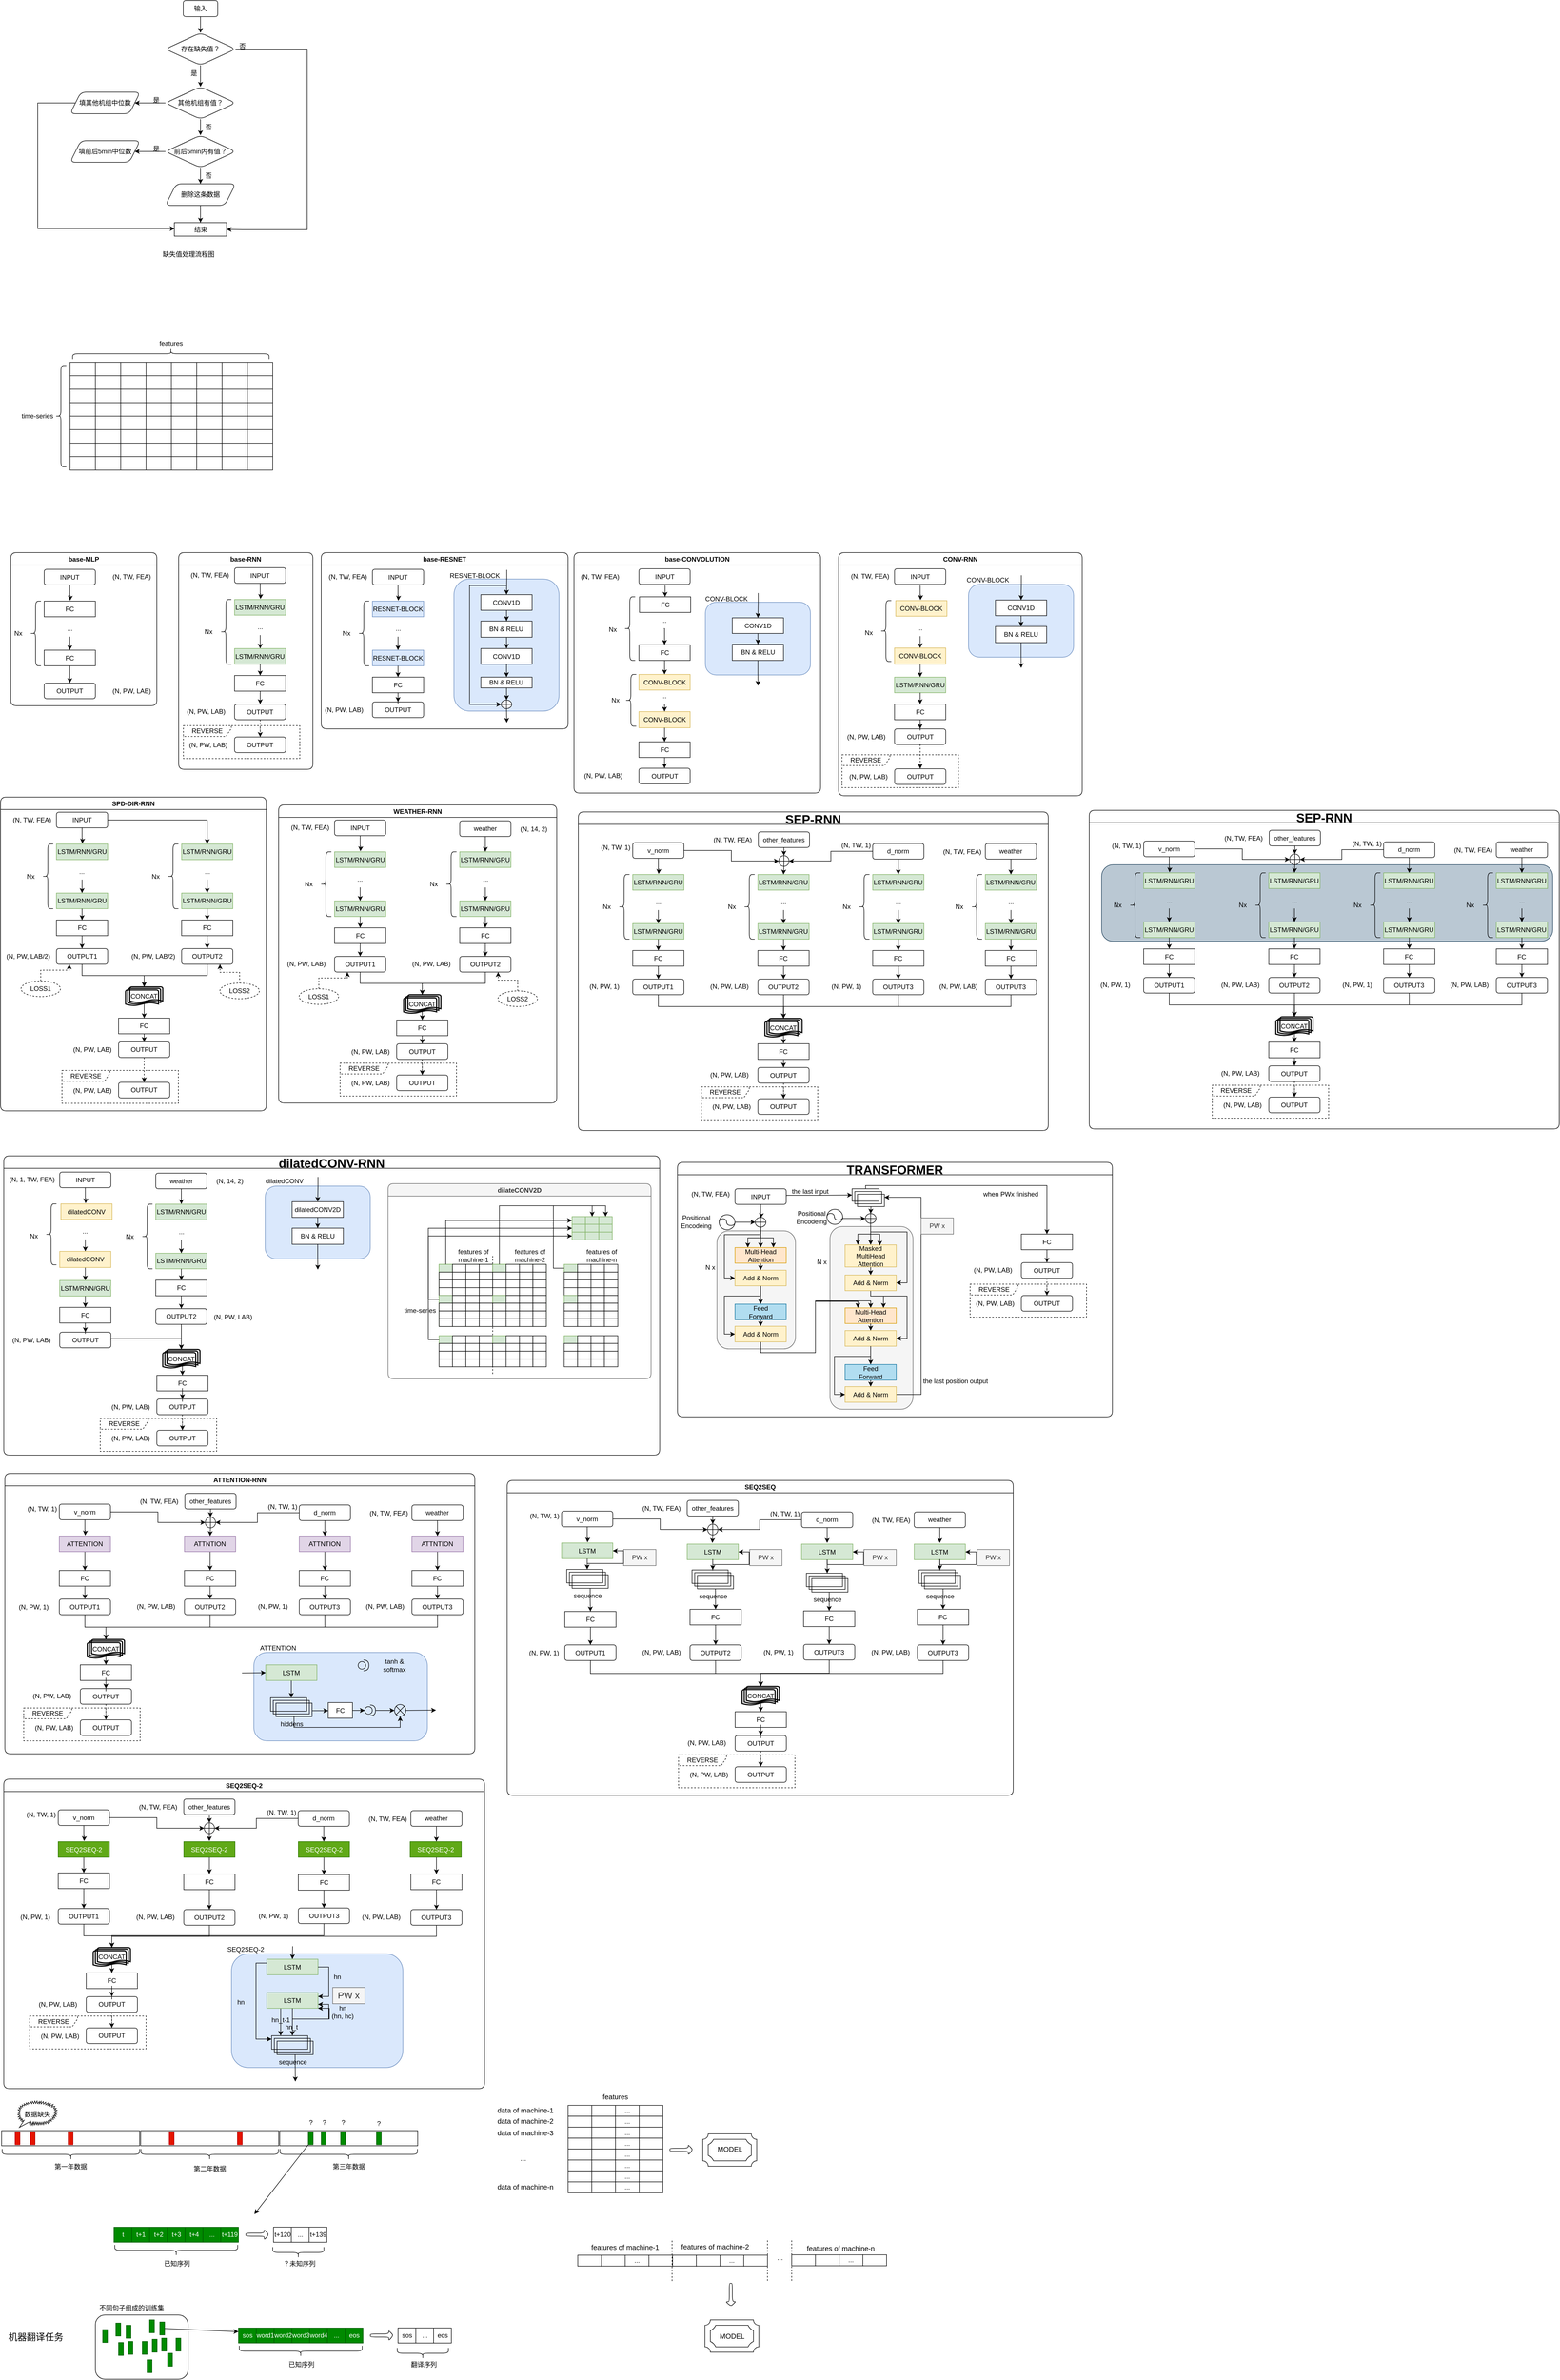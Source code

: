 <mxfile version="15.8.3" type="github">
  <diagram id="WyzBlZ7lUFtpEgTt48l5" name="Page-1">
    <mxGraphModel dx="2375" dy="1238" grid="0" gridSize="10" guides="1" tooltips="1" connect="1" arrows="1" fold="1" page="0" pageScale="1" pageWidth="827" pageHeight="1169" math="0" shadow="0">
      <root>
        <mxCell id="0" />
        <mxCell id="1" parent="0" />
        <mxCell id="SnFDTVV-R00YEehV2cPC-3" value="" style="edgeStyle=orthogonalEdgeStyle;rounded=0;orthogonalLoop=1;jettySize=auto;html=1;" parent="1" source="SnFDTVV-R00YEehV2cPC-1" target="SnFDTVV-R00YEehV2cPC-2" edge="1">
          <mxGeometry relative="1" as="geometry" />
        </mxCell>
        <mxCell id="SnFDTVV-R00YEehV2cPC-1" value="输入" style="rounded=1;whiteSpace=wrap;html=1;" parent="1" vertex="1">
          <mxGeometry x="360" y="160" width="64" height="30" as="geometry" />
        </mxCell>
        <mxCell id="SnFDTVV-R00YEehV2cPC-5" value="" style="edgeStyle=orthogonalEdgeStyle;rounded=0;orthogonalLoop=1;jettySize=auto;html=1;" parent="1" source="SnFDTVV-R00YEehV2cPC-2" target="SnFDTVV-R00YEehV2cPC-4" edge="1">
          <mxGeometry relative="1" as="geometry" />
        </mxCell>
        <mxCell id="SnFDTVV-R00YEehV2cPC-10" style="edgeStyle=orthogonalEdgeStyle;rounded=0;orthogonalLoop=1;jettySize=auto;html=1;entryX=1;entryY=0.5;entryDx=0;entryDy=0;" parent="1" source="SnFDTVV-R00YEehV2cPC-2" target="SnFDTVV-R00YEehV2cPC-8" edge="1">
          <mxGeometry relative="1" as="geometry">
            <mxPoint x="440" y="590" as="targetPoint" />
            <Array as="points">
              <mxPoint x="590" y="250" />
              <mxPoint x="590" y="585" />
              <mxPoint x="470" y="585" />
            </Array>
          </mxGeometry>
        </mxCell>
        <mxCell id="SnFDTVV-R00YEehV2cPC-2" value="存在缺失值？" style="rhombus;whiteSpace=wrap;html=1;rounded=1;" parent="1" vertex="1">
          <mxGeometry x="327" y="220" width="130" height="60" as="geometry" />
        </mxCell>
        <mxCell id="SnFDTVV-R00YEehV2cPC-12" value="" style="edgeStyle=orthogonalEdgeStyle;rounded=0;orthogonalLoop=1;jettySize=auto;html=1;" parent="1" source="SnFDTVV-R00YEehV2cPC-4" target="SnFDTVV-R00YEehV2cPC-11" edge="1">
          <mxGeometry relative="1" as="geometry" />
        </mxCell>
        <mxCell id="SnFDTVV-R00YEehV2cPC-21" value="" style="edgeStyle=orthogonalEdgeStyle;rounded=0;orthogonalLoop=1;jettySize=auto;html=1;" parent="1" source="SnFDTVV-R00YEehV2cPC-4" target="SnFDTVV-R00YEehV2cPC-17" edge="1">
          <mxGeometry relative="1" as="geometry" />
        </mxCell>
        <mxCell id="SnFDTVV-R00YEehV2cPC-4" value="其他机组有值？" style="rhombus;whiteSpace=wrap;html=1;rounded=1;" parent="1" vertex="1">
          <mxGeometry x="327" y="320" width="130" height="60" as="geometry" />
        </mxCell>
        <mxCell id="SnFDTVV-R00YEehV2cPC-6" value="是" style="text;html=1;strokeColor=none;fillColor=none;align=center;verticalAlign=middle;whiteSpace=wrap;rounded=0;" parent="1" vertex="1">
          <mxGeometry x="350" y="280" width="60" height="30" as="geometry" />
        </mxCell>
        <mxCell id="SnFDTVV-R00YEehV2cPC-7" value="否" style="text;html=1;strokeColor=none;fillColor=none;align=center;verticalAlign=middle;whiteSpace=wrap;rounded=0;" parent="1" vertex="1">
          <mxGeometry x="440" y="230" width="60" height="30" as="geometry" />
        </mxCell>
        <mxCell id="SnFDTVV-R00YEehV2cPC-8" value="结束" style="rounded=0;whiteSpace=wrap;html=1;" parent="1" vertex="1">
          <mxGeometry x="343.5" y="572" width="97" height="25" as="geometry" />
        </mxCell>
        <mxCell id="SnFDTVV-R00YEehV2cPC-14" style="edgeStyle=orthogonalEdgeStyle;rounded=0;orthogonalLoop=1;jettySize=auto;html=1;" parent="1" source="SnFDTVV-R00YEehV2cPC-11" edge="1">
          <mxGeometry relative="1" as="geometry">
            <mxPoint x="344" y="583" as="targetPoint" />
            <Array as="points">
              <mxPoint x="90" y="350" />
              <mxPoint x="90" y="583" />
            </Array>
          </mxGeometry>
        </mxCell>
        <mxCell id="SnFDTVV-R00YEehV2cPC-11" value="填其他机组中位数" style="shape=parallelogram;perimeter=parallelogramPerimeter;whiteSpace=wrap;html=1;fixedSize=1;rounded=1;" parent="1" vertex="1">
          <mxGeometry x="150" y="330" width="130" height="40" as="geometry" />
        </mxCell>
        <mxCell id="SnFDTVV-R00YEehV2cPC-13" value="是" style="text;html=1;strokeColor=none;fillColor=none;align=center;verticalAlign=middle;whiteSpace=wrap;rounded=0;" parent="1" vertex="1">
          <mxGeometry x="280" y="330" width="60" height="30" as="geometry" />
        </mxCell>
        <mxCell id="SnFDTVV-R00YEehV2cPC-19" value="" style="edgeStyle=orthogonalEdgeStyle;rounded=0;orthogonalLoop=1;jettySize=auto;html=1;" parent="1" source="SnFDTVV-R00YEehV2cPC-17" target="SnFDTVV-R00YEehV2cPC-18" edge="1">
          <mxGeometry relative="1" as="geometry" />
        </mxCell>
        <mxCell id="SnFDTVV-R00YEehV2cPC-25" value="" style="edgeStyle=orthogonalEdgeStyle;rounded=0;orthogonalLoop=1;jettySize=auto;html=1;" parent="1" source="SnFDTVV-R00YEehV2cPC-17" target="SnFDTVV-R00YEehV2cPC-24" edge="1">
          <mxGeometry relative="1" as="geometry" />
        </mxCell>
        <mxCell id="SnFDTVV-R00YEehV2cPC-17" value="前后5min内有值？" style="rhombus;whiteSpace=wrap;html=1;rounded=1;" parent="1" vertex="1">
          <mxGeometry x="327" y="410" width="130" height="60" as="geometry" />
        </mxCell>
        <mxCell id="SnFDTVV-R00YEehV2cPC-18" value="填前后5min中位数" style="shape=parallelogram;perimeter=parallelogramPerimeter;whiteSpace=wrap;html=1;fixedSize=1;rounded=1;" parent="1" vertex="1">
          <mxGeometry x="150" y="420" width="130" height="40" as="geometry" />
        </mxCell>
        <mxCell id="SnFDTVV-R00YEehV2cPC-20" value="是" style="text;html=1;strokeColor=none;fillColor=none;align=center;verticalAlign=middle;whiteSpace=wrap;rounded=0;" parent="1" vertex="1">
          <mxGeometry x="280" y="420" width="60" height="30" as="geometry" />
        </mxCell>
        <mxCell id="SnFDTVV-R00YEehV2cPC-22" value="否" style="text;html=1;strokeColor=none;fillColor=none;align=center;verticalAlign=middle;whiteSpace=wrap;rounded=0;" parent="1" vertex="1">
          <mxGeometry x="377" y="380" width="60" height="30" as="geometry" />
        </mxCell>
        <mxCell id="SnFDTVV-R00YEehV2cPC-26" value="" style="edgeStyle=orthogonalEdgeStyle;rounded=0;orthogonalLoop=1;jettySize=auto;html=1;" parent="1" source="SnFDTVV-R00YEehV2cPC-24" target="SnFDTVV-R00YEehV2cPC-8" edge="1">
          <mxGeometry relative="1" as="geometry" />
        </mxCell>
        <mxCell id="SnFDTVV-R00YEehV2cPC-24" value="删除这条数据" style="shape=parallelogram;perimeter=parallelogramPerimeter;whiteSpace=wrap;html=1;fixedSize=1;rounded=1;" parent="1" vertex="1">
          <mxGeometry x="327" y="500" width="130" height="40" as="geometry" />
        </mxCell>
        <mxCell id="SnFDTVV-R00YEehV2cPC-27" value="否" style="text;html=1;strokeColor=none;fillColor=none;align=center;verticalAlign=middle;whiteSpace=wrap;rounded=0;" parent="1" vertex="1">
          <mxGeometry x="377" y="470" width="60" height="30" as="geometry" />
        </mxCell>
        <mxCell id="SnFDTVV-R00YEehV2cPC-28" value="缺失值处理流程图" style="text;html=1;strokeColor=none;fillColor=none;align=center;verticalAlign=middle;whiteSpace=wrap;rounded=0;" parent="1" vertex="1">
          <mxGeometry x="309" y="616" width="122" height="30" as="geometry" />
        </mxCell>
        <mxCell id="ufxT-27bUbr_YRMTmESy-1" value="" style="rounded=0;whiteSpace=wrap;html=1;" vertex="1" parent="1">
          <mxGeometry x="150" y="831" width="47" height="25" as="geometry" />
        </mxCell>
        <mxCell id="ufxT-27bUbr_YRMTmESy-2" value="" style="rounded=0;whiteSpace=wrap;html=1;" vertex="1" parent="1">
          <mxGeometry x="197" y="831" width="47" height="25" as="geometry" />
        </mxCell>
        <mxCell id="ufxT-27bUbr_YRMTmESy-3" value="" style="rounded=0;whiteSpace=wrap;html=1;" vertex="1" parent="1">
          <mxGeometry x="244" y="831" width="47" height="25" as="geometry" />
        </mxCell>
        <mxCell id="ufxT-27bUbr_YRMTmESy-4" value="" style="rounded=0;whiteSpace=wrap;html=1;" vertex="1" parent="1">
          <mxGeometry x="291" y="831" width="47" height="25" as="geometry" />
        </mxCell>
        <mxCell id="ufxT-27bUbr_YRMTmESy-5" value="" style="rounded=0;whiteSpace=wrap;html=1;" vertex="1" parent="1">
          <mxGeometry x="338" y="831" width="47" height="25" as="geometry" />
        </mxCell>
        <mxCell id="ufxT-27bUbr_YRMTmESy-6" value="" style="rounded=0;whiteSpace=wrap;html=1;" vertex="1" parent="1">
          <mxGeometry x="385" y="831" width="47" height="25" as="geometry" />
        </mxCell>
        <mxCell id="ufxT-27bUbr_YRMTmESy-7" value="" style="rounded=0;whiteSpace=wrap;html=1;" vertex="1" parent="1">
          <mxGeometry x="432" y="831" width="47" height="25" as="geometry" />
        </mxCell>
        <mxCell id="ufxT-27bUbr_YRMTmESy-8" value="" style="rounded=0;whiteSpace=wrap;html=1;" vertex="1" parent="1">
          <mxGeometry x="479" y="831" width="47" height="25" as="geometry" />
        </mxCell>
        <mxCell id="ufxT-27bUbr_YRMTmESy-9" value="" style="rounded=0;whiteSpace=wrap;html=1;" vertex="1" parent="1">
          <mxGeometry x="150" y="856" width="47" height="25" as="geometry" />
        </mxCell>
        <mxCell id="ufxT-27bUbr_YRMTmESy-10" value="" style="rounded=0;whiteSpace=wrap;html=1;" vertex="1" parent="1">
          <mxGeometry x="197" y="856" width="47" height="25" as="geometry" />
        </mxCell>
        <mxCell id="ufxT-27bUbr_YRMTmESy-11" value="" style="rounded=0;whiteSpace=wrap;html=1;" vertex="1" parent="1">
          <mxGeometry x="244" y="856" width="47" height="25" as="geometry" />
        </mxCell>
        <mxCell id="ufxT-27bUbr_YRMTmESy-12" value="" style="rounded=0;whiteSpace=wrap;html=1;" vertex="1" parent="1">
          <mxGeometry x="291" y="856" width="47" height="25" as="geometry" />
        </mxCell>
        <mxCell id="ufxT-27bUbr_YRMTmESy-13" value="" style="rounded=0;whiteSpace=wrap;html=1;" vertex="1" parent="1">
          <mxGeometry x="338" y="856" width="47" height="25" as="geometry" />
        </mxCell>
        <mxCell id="ufxT-27bUbr_YRMTmESy-14" value="" style="rounded=0;whiteSpace=wrap;html=1;" vertex="1" parent="1">
          <mxGeometry x="385" y="856" width="47" height="25" as="geometry" />
        </mxCell>
        <mxCell id="ufxT-27bUbr_YRMTmESy-15" value="" style="rounded=0;whiteSpace=wrap;html=1;" vertex="1" parent="1">
          <mxGeometry x="432" y="856" width="47" height="25" as="geometry" />
        </mxCell>
        <mxCell id="ufxT-27bUbr_YRMTmESy-16" value="" style="rounded=0;whiteSpace=wrap;html=1;" vertex="1" parent="1">
          <mxGeometry x="479" y="856" width="47" height="25" as="geometry" />
        </mxCell>
        <mxCell id="ufxT-27bUbr_YRMTmESy-17" value="" style="rounded=0;whiteSpace=wrap;html=1;" vertex="1" parent="1">
          <mxGeometry x="150" y="881" width="47" height="25" as="geometry" />
        </mxCell>
        <mxCell id="ufxT-27bUbr_YRMTmESy-18" value="" style="rounded=0;whiteSpace=wrap;html=1;" vertex="1" parent="1">
          <mxGeometry x="197" y="881" width="47" height="25" as="geometry" />
        </mxCell>
        <mxCell id="ufxT-27bUbr_YRMTmESy-19" value="" style="rounded=0;whiteSpace=wrap;html=1;" vertex="1" parent="1">
          <mxGeometry x="244" y="881" width="47" height="25" as="geometry" />
        </mxCell>
        <mxCell id="ufxT-27bUbr_YRMTmESy-20" value="" style="rounded=0;whiteSpace=wrap;html=1;" vertex="1" parent="1">
          <mxGeometry x="291" y="881" width="47" height="25" as="geometry" />
        </mxCell>
        <mxCell id="ufxT-27bUbr_YRMTmESy-21" value="" style="rounded=0;whiteSpace=wrap;html=1;" vertex="1" parent="1">
          <mxGeometry x="338" y="881" width="47" height="25" as="geometry" />
        </mxCell>
        <mxCell id="ufxT-27bUbr_YRMTmESy-22" value="" style="rounded=0;whiteSpace=wrap;html=1;" vertex="1" parent="1">
          <mxGeometry x="385" y="881" width="47" height="25" as="geometry" />
        </mxCell>
        <mxCell id="ufxT-27bUbr_YRMTmESy-23" value="" style="rounded=0;whiteSpace=wrap;html=1;" vertex="1" parent="1">
          <mxGeometry x="432" y="881" width="47" height="25" as="geometry" />
        </mxCell>
        <mxCell id="ufxT-27bUbr_YRMTmESy-24" value="" style="rounded=0;whiteSpace=wrap;html=1;" vertex="1" parent="1">
          <mxGeometry x="479" y="881" width="47" height="25" as="geometry" />
        </mxCell>
        <mxCell id="ufxT-27bUbr_YRMTmESy-25" value="" style="rounded=0;whiteSpace=wrap;html=1;" vertex="1" parent="1">
          <mxGeometry x="150" y="906" width="47" height="25" as="geometry" />
        </mxCell>
        <mxCell id="ufxT-27bUbr_YRMTmESy-26" value="" style="rounded=0;whiteSpace=wrap;html=1;" vertex="1" parent="1">
          <mxGeometry x="197" y="906" width="47" height="25" as="geometry" />
        </mxCell>
        <mxCell id="ufxT-27bUbr_YRMTmESy-27" value="" style="rounded=0;whiteSpace=wrap;html=1;" vertex="1" parent="1">
          <mxGeometry x="244" y="906" width="47" height="25" as="geometry" />
        </mxCell>
        <mxCell id="ufxT-27bUbr_YRMTmESy-28" value="" style="rounded=0;whiteSpace=wrap;html=1;" vertex="1" parent="1">
          <mxGeometry x="291" y="906" width="47" height="25" as="geometry" />
        </mxCell>
        <mxCell id="ufxT-27bUbr_YRMTmESy-29" value="" style="rounded=0;whiteSpace=wrap;html=1;" vertex="1" parent="1">
          <mxGeometry x="338" y="906" width="47" height="25" as="geometry" />
        </mxCell>
        <mxCell id="ufxT-27bUbr_YRMTmESy-30" value="" style="rounded=0;whiteSpace=wrap;html=1;" vertex="1" parent="1">
          <mxGeometry x="385" y="906" width="47" height="25" as="geometry" />
        </mxCell>
        <mxCell id="ufxT-27bUbr_YRMTmESy-31" value="" style="rounded=0;whiteSpace=wrap;html=1;" vertex="1" parent="1">
          <mxGeometry x="432" y="906" width="47" height="25" as="geometry" />
        </mxCell>
        <mxCell id="ufxT-27bUbr_YRMTmESy-32" value="" style="rounded=0;whiteSpace=wrap;html=1;" vertex="1" parent="1">
          <mxGeometry x="479" y="906" width="47" height="25" as="geometry" />
        </mxCell>
        <mxCell id="ufxT-27bUbr_YRMTmESy-33" value="" style="rounded=0;whiteSpace=wrap;html=1;" vertex="1" parent="1">
          <mxGeometry x="150" y="931" width="47" height="25" as="geometry" />
        </mxCell>
        <mxCell id="ufxT-27bUbr_YRMTmESy-34" value="" style="rounded=0;whiteSpace=wrap;html=1;" vertex="1" parent="1">
          <mxGeometry x="197" y="931" width="47" height="25" as="geometry" />
        </mxCell>
        <mxCell id="ufxT-27bUbr_YRMTmESy-35" value="" style="rounded=0;whiteSpace=wrap;html=1;" vertex="1" parent="1">
          <mxGeometry x="244" y="931" width="47" height="25" as="geometry" />
        </mxCell>
        <mxCell id="ufxT-27bUbr_YRMTmESy-36" value="" style="rounded=0;whiteSpace=wrap;html=1;" vertex="1" parent="1">
          <mxGeometry x="291" y="931" width="47" height="25" as="geometry" />
        </mxCell>
        <mxCell id="ufxT-27bUbr_YRMTmESy-37" value="" style="rounded=0;whiteSpace=wrap;html=1;" vertex="1" parent="1">
          <mxGeometry x="338" y="931" width="47" height="25" as="geometry" />
        </mxCell>
        <mxCell id="ufxT-27bUbr_YRMTmESy-38" value="" style="rounded=0;whiteSpace=wrap;html=1;" vertex="1" parent="1">
          <mxGeometry x="385" y="931" width="47" height="25" as="geometry" />
        </mxCell>
        <mxCell id="ufxT-27bUbr_YRMTmESy-39" value="" style="rounded=0;whiteSpace=wrap;html=1;" vertex="1" parent="1">
          <mxGeometry x="432" y="931" width="47" height="25" as="geometry" />
        </mxCell>
        <mxCell id="ufxT-27bUbr_YRMTmESy-40" value="" style="rounded=0;whiteSpace=wrap;html=1;" vertex="1" parent="1">
          <mxGeometry x="479" y="931" width="47" height="25" as="geometry" />
        </mxCell>
        <mxCell id="ufxT-27bUbr_YRMTmESy-41" value="" style="rounded=0;whiteSpace=wrap;html=1;" vertex="1" parent="1">
          <mxGeometry x="150" y="956" width="47" height="25" as="geometry" />
        </mxCell>
        <mxCell id="ufxT-27bUbr_YRMTmESy-42" value="" style="rounded=0;whiteSpace=wrap;html=1;" vertex="1" parent="1">
          <mxGeometry x="197" y="956" width="47" height="25" as="geometry" />
        </mxCell>
        <mxCell id="ufxT-27bUbr_YRMTmESy-43" value="" style="rounded=0;whiteSpace=wrap;html=1;" vertex="1" parent="1">
          <mxGeometry x="244" y="956" width="47" height="25" as="geometry" />
        </mxCell>
        <mxCell id="ufxT-27bUbr_YRMTmESy-44" value="" style="rounded=0;whiteSpace=wrap;html=1;" vertex="1" parent="1">
          <mxGeometry x="291" y="956" width="47" height="25" as="geometry" />
        </mxCell>
        <mxCell id="ufxT-27bUbr_YRMTmESy-45" value="" style="rounded=0;whiteSpace=wrap;html=1;" vertex="1" parent="1">
          <mxGeometry x="338" y="956" width="47" height="25" as="geometry" />
        </mxCell>
        <mxCell id="ufxT-27bUbr_YRMTmESy-46" value="" style="rounded=0;whiteSpace=wrap;html=1;" vertex="1" parent="1">
          <mxGeometry x="385" y="956" width="47" height="25" as="geometry" />
        </mxCell>
        <mxCell id="ufxT-27bUbr_YRMTmESy-47" value="" style="rounded=0;whiteSpace=wrap;html=1;" vertex="1" parent="1">
          <mxGeometry x="432" y="956" width="47" height="25" as="geometry" />
        </mxCell>
        <mxCell id="ufxT-27bUbr_YRMTmESy-48" value="" style="rounded=0;whiteSpace=wrap;html=1;" vertex="1" parent="1">
          <mxGeometry x="479" y="956" width="47" height="25" as="geometry" />
        </mxCell>
        <mxCell id="ufxT-27bUbr_YRMTmESy-49" value="" style="rounded=0;whiteSpace=wrap;html=1;" vertex="1" parent="1">
          <mxGeometry x="150" y="981" width="47" height="25" as="geometry" />
        </mxCell>
        <mxCell id="ufxT-27bUbr_YRMTmESy-50" value="" style="rounded=0;whiteSpace=wrap;html=1;" vertex="1" parent="1">
          <mxGeometry x="197" y="981" width="47" height="25" as="geometry" />
        </mxCell>
        <mxCell id="ufxT-27bUbr_YRMTmESy-51" value="" style="rounded=0;whiteSpace=wrap;html=1;" vertex="1" parent="1">
          <mxGeometry x="244" y="981" width="47" height="25" as="geometry" />
        </mxCell>
        <mxCell id="ufxT-27bUbr_YRMTmESy-52" value="" style="rounded=0;whiteSpace=wrap;html=1;" vertex="1" parent="1">
          <mxGeometry x="291" y="981" width="47" height="25" as="geometry" />
        </mxCell>
        <mxCell id="ufxT-27bUbr_YRMTmESy-53" value="" style="rounded=0;whiteSpace=wrap;html=1;" vertex="1" parent="1">
          <mxGeometry x="338" y="981" width="47" height="25" as="geometry" />
        </mxCell>
        <mxCell id="ufxT-27bUbr_YRMTmESy-54" value="" style="rounded=0;whiteSpace=wrap;html=1;" vertex="1" parent="1">
          <mxGeometry x="385" y="981" width="47" height="25" as="geometry" />
        </mxCell>
        <mxCell id="ufxT-27bUbr_YRMTmESy-55" value="" style="rounded=0;whiteSpace=wrap;html=1;" vertex="1" parent="1">
          <mxGeometry x="432" y="981" width="47" height="25" as="geometry" />
        </mxCell>
        <mxCell id="ufxT-27bUbr_YRMTmESy-56" value="" style="rounded=0;whiteSpace=wrap;html=1;" vertex="1" parent="1">
          <mxGeometry x="479" y="981" width="47" height="25" as="geometry" />
        </mxCell>
        <mxCell id="ufxT-27bUbr_YRMTmESy-57" value="" style="rounded=0;whiteSpace=wrap;html=1;" vertex="1" parent="1">
          <mxGeometry x="150" y="1006" width="47" height="25" as="geometry" />
        </mxCell>
        <mxCell id="ufxT-27bUbr_YRMTmESy-58" value="" style="rounded=0;whiteSpace=wrap;html=1;" vertex="1" parent="1">
          <mxGeometry x="197" y="1006" width="47" height="25" as="geometry" />
        </mxCell>
        <mxCell id="ufxT-27bUbr_YRMTmESy-59" value="" style="rounded=0;whiteSpace=wrap;html=1;" vertex="1" parent="1">
          <mxGeometry x="244" y="1006" width="47" height="25" as="geometry" />
        </mxCell>
        <mxCell id="ufxT-27bUbr_YRMTmESy-60" value="" style="rounded=0;whiteSpace=wrap;html=1;" vertex="1" parent="1">
          <mxGeometry x="291" y="1006" width="47" height="25" as="geometry" />
        </mxCell>
        <mxCell id="ufxT-27bUbr_YRMTmESy-61" value="" style="rounded=0;whiteSpace=wrap;html=1;" vertex="1" parent="1">
          <mxGeometry x="338" y="1006" width="47" height="25" as="geometry" />
        </mxCell>
        <mxCell id="ufxT-27bUbr_YRMTmESy-62" value="" style="rounded=0;whiteSpace=wrap;html=1;" vertex="1" parent="1">
          <mxGeometry x="385" y="1006" width="47" height="25" as="geometry" />
        </mxCell>
        <mxCell id="ufxT-27bUbr_YRMTmESy-63" value="" style="rounded=0;whiteSpace=wrap;html=1;" vertex="1" parent="1">
          <mxGeometry x="432" y="1006" width="47" height="25" as="geometry" />
        </mxCell>
        <mxCell id="ufxT-27bUbr_YRMTmESy-64" value="" style="rounded=0;whiteSpace=wrap;html=1;" vertex="1" parent="1">
          <mxGeometry x="479" y="1006" width="47" height="25" as="geometry" />
        </mxCell>
        <mxCell id="ufxT-27bUbr_YRMTmESy-65" value="" style="shape=curlyBracket;whiteSpace=wrap;html=1;rounded=1;rotation=90;" vertex="1" parent="1">
          <mxGeometry x="327" y="633" width="20" height="364.5" as="geometry" />
        </mxCell>
        <mxCell id="ufxT-27bUbr_YRMTmESy-66" value="" style="shape=curlyBracket;whiteSpace=wrap;html=1;rounded=1;" vertex="1" parent="1">
          <mxGeometry x="123" y="837" width="20" height="188" as="geometry" />
        </mxCell>
        <mxCell id="ufxT-27bUbr_YRMTmESy-67" value="features" style="text;html=1;align=center;verticalAlign=middle;resizable=0;points=[];autosize=1;strokeColor=none;fillColor=none;" vertex="1" parent="1">
          <mxGeometry x="310.5" y="787" width="53" height="18" as="geometry" />
        </mxCell>
        <mxCell id="ufxT-27bUbr_YRMTmESy-68" value="time-series" style="text;html=1;align=center;verticalAlign=middle;resizable=0;points=[];autosize=1;strokeColor=none;fillColor=none;" vertex="1" parent="1">
          <mxGeometry x="54" y="922" width="69" height="18" as="geometry" />
        </mxCell>
        <mxCell id="ufxT-27bUbr_YRMTmESy-214" value="base-MLP" style="swimlane;rounded=1;" vertex="1" parent="1">
          <mxGeometry x="40" y="1184" width="271" height="284" as="geometry">
            <mxRectangle x="40" y="1184" width="83" height="23" as="alternateBounds" />
          </mxGeometry>
        </mxCell>
        <mxCell id="ufxT-27bUbr_YRMTmESy-208" value="" style="group" vertex="1" connectable="0" parent="ufxT-27bUbr_YRMTmESy-214">
          <mxGeometry x="-16" y="30" width="283" height="242" as="geometry" />
        </mxCell>
        <mxCell id="ufxT-27bUbr_YRMTmESy-69" value="FC" style="rounded=0;whiteSpace=wrap;html=1;" vertex="1" parent="ufxT-27bUbr_YRMTmESy-208">
          <mxGeometry x="78" y="60" width="95" height="29" as="geometry" />
        </mxCell>
        <mxCell id="ufxT-27bUbr_YRMTmESy-70" value="FC" style="rounded=0;whiteSpace=wrap;html=1;" vertex="1" parent="ufxT-27bUbr_YRMTmESy-208">
          <mxGeometry x="78" y="151" width="95" height="29" as="geometry" />
        </mxCell>
        <mxCell id="ufxT-27bUbr_YRMTmESy-78" value="" style="edgeStyle=orthogonalEdgeStyle;rounded=0;orthogonalLoop=1;jettySize=auto;html=1;" edge="1" parent="ufxT-27bUbr_YRMTmESy-208" source="ufxT-27bUbr_YRMTmESy-71" target="ufxT-27bUbr_YRMTmESy-70">
          <mxGeometry relative="1" as="geometry" />
        </mxCell>
        <mxCell id="ufxT-27bUbr_YRMTmESy-71" value="..." style="text;html=1;strokeColor=none;fillColor=none;align=center;verticalAlign=middle;whiteSpace=wrap;rounded=0;" vertex="1" parent="ufxT-27bUbr_YRMTmESy-208">
          <mxGeometry x="95.5" y="96" width="60" height="30" as="geometry" />
        </mxCell>
        <mxCell id="ufxT-27bUbr_YRMTmESy-72" value="" style="shape=curlyBracket;whiteSpace=wrap;html=1;rounded=1;" vertex="1" parent="ufxT-27bUbr_YRMTmESy-208">
          <mxGeometry x="52" y="60" width="20" height="120" as="geometry" />
        </mxCell>
        <mxCell id="ufxT-27bUbr_YRMTmESy-73" value="Nx" style="text;html=1;strokeColor=none;fillColor=none;align=center;verticalAlign=middle;whiteSpace=wrap;rounded=0;" vertex="1" parent="ufxT-27bUbr_YRMTmESy-208">
          <mxGeometry y="105" width="60" height="30" as="geometry" />
        </mxCell>
        <mxCell id="ufxT-27bUbr_YRMTmESy-76" value="" style="edgeStyle=orthogonalEdgeStyle;rounded=0;orthogonalLoop=1;jettySize=auto;html=1;" edge="1" parent="ufxT-27bUbr_YRMTmESy-208" source="ufxT-27bUbr_YRMTmESy-74">
          <mxGeometry relative="1" as="geometry">
            <mxPoint x="126" y="59" as="targetPoint" />
          </mxGeometry>
        </mxCell>
        <mxCell id="ufxT-27bUbr_YRMTmESy-74" value="INPUT" style="rounded=1;whiteSpace=wrap;html=1;" vertex="1" parent="ufxT-27bUbr_YRMTmESy-208">
          <mxGeometry x="78" y="1" width="95" height="29" as="geometry" />
        </mxCell>
        <mxCell id="ufxT-27bUbr_YRMTmESy-79" value="OUTPUT" style="rounded=1;whiteSpace=wrap;html=1;" vertex="1" parent="ufxT-27bUbr_YRMTmESy-208">
          <mxGeometry x="78" y="212" width="95" height="29" as="geometry" />
        </mxCell>
        <mxCell id="ufxT-27bUbr_YRMTmESy-80" value="" style="edgeStyle=orthogonalEdgeStyle;rounded=0;orthogonalLoop=1;jettySize=auto;html=1;" edge="1" parent="ufxT-27bUbr_YRMTmESy-208" source="ufxT-27bUbr_YRMTmESy-70" target="ufxT-27bUbr_YRMTmESy-79">
          <mxGeometry relative="1" as="geometry" />
        </mxCell>
        <mxCell id="ufxT-27bUbr_YRMTmESy-81" value="(N, TW, FEA)" style="text;html=1;strokeColor=none;fillColor=none;align=center;verticalAlign=middle;whiteSpace=wrap;rounded=0;" vertex="1" parent="ufxT-27bUbr_YRMTmESy-208">
          <mxGeometry x="198" width="85" height="30" as="geometry" />
        </mxCell>
        <mxCell id="ufxT-27bUbr_YRMTmESy-82" value="(N, PW, LAB)" style="text;html=1;strokeColor=none;fillColor=none;align=center;verticalAlign=middle;whiteSpace=wrap;rounded=0;" vertex="1" parent="ufxT-27bUbr_YRMTmESy-208">
          <mxGeometry x="198" y="212" width="85" height="30" as="geometry" />
        </mxCell>
        <mxCell id="ufxT-27bUbr_YRMTmESy-217" value="base-RESNET" style="swimlane;rounded=1;" vertex="1" parent="1">
          <mxGeometry x="616" y="1184" width="458" height="327" as="geometry">
            <mxRectangle x="51" y="1565" width="107" height="23" as="alternateBounds" />
          </mxGeometry>
        </mxCell>
        <mxCell id="ufxT-27bUbr_YRMTmESy-211" value="" style="group" vertex="1" connectable="0" parent="ufxT-27bUbr_YRMTmESy-217">
          <mxGeometry y="28" width="441.25" height="287.542" as="geometry" />
        </mxCell>
        <mxCell id="ufxT-27bUbr_YRMTmESy-138" value="RESNET-BLOCK" style="rounded=0;whiteSpace=wrap;html=1;fillColor=#dae8fc;strokeColor=#6c8ebf;" vertex="1" parent="ufxT-27bUbr_YRMTmESy-211">
          <mxGeometry x="95" y="62" width="95" height="29" as="geometry" />
        </mxCell>
        <mxCell id="ufxT-27bUbr_YRMTmESy-140" value="RESNET-BLOCK" style="rounded=0;whiteSpace=wrap;html=1;fillColor=#dae8fc;strokeColor=#6c8ebf;" vertex="1" parent="ufxT-27bUbr_YRMTmESy-211">
          <mxGeometry x="95" y="153" width="95" height="29" as="geometry" />
        </mxCell>
        <mxCell id="ufxT-27bUbr_YRMTmESy-141" value="" style="edgeStyle=orthogonalEdgeStyle;rounded=0;orthogonalLoop=1;jettySize=auto;html=1;" edge="1" parent="ufxT-27bUbr_YRMTmESy-211" source="ufxT-27bUbr_YRMTmESy-142" target="ufxT-27bUbr_YRMTmESy-140">
          <mxGeometry relative="1" as="geometry" />
        </mxCell>
        <mxCell id="ufxT-27bUbr_YRMTmESy-142" value="..." style="text;html=1;strokeColor=none;fillColor=none;align=center;verticalAlign=middle;whiteSpace=wrap;rounded=0;" vertex="1" parent="ufxT-27bUbr_YRMTmESy-211">
          <mxGeometry x="112.5" y="98" width="60" height="30" as="geometry" />
        </mxCell>
        <mxCell id="ufxT-27bUbr_YRMTmESy-143" value="" style="shape=curlyBracket;whiteSpace=wrap;html=1;rounded=1;" vertex="1" parent="ufxT-27bUbr_YRMTmESy-211">
          <mxGeometry x="69" y="62" width="20" height="120" as="geometry" />
        </mxCell>
        <mxCell id="ufxT-27bUbr_YRMTmESy-144" value="Nx" style="text;html=1;strokeColor=none;fillColor=none;align=center;verticalAlign=middle;whiteSpace=wrap;rounded=0;" vertex="1" parent="ufxT-27bUbr_YRMTmESy-211">
          <mxGeometry x="17" y="107" width="60" height="30" as="geometry" />
        </mxCell>
        <mxCell id="ufxT-27bUbr_YRMTmESy-145" value="" style="edgeStyle=orthogonalEdgeStyle;rounded=0;orthogonalLoop=1;jettySize=auto;html=1;" edge="1" parent="ufxT-27bUbr_YRMTmESy-211" source="ufxT-27bUbr_YRMTmESy-146">
          <mxGeometry relative="1" as="geometry">
            <mxPoint x="143" y="61" as="targetPoint" />
          </mxGeometry>
        </mxCell>
        <mxCell id="ufxT-27bUbr_YRMTmESy-146" value="INPUT" style="rounded=1;whiteSpace=wrap;html=1;" vertex="1" parent="ufxT-27bUbr_YRMTmESy-211">
          <mxGeometry x="95" y="3" width="95" height="29" as="geometry" />
        </mxCell>
        <mxCell id="ufxT-27bUbr_YRMTmESy-147" value="OUTPUT" style="rounded=1;whiteSpace=wrap;html=1;" vertex="1" parent="ufxT-27bUbr_YRMTmESy-211">
          <mxGeometry x="95" y="249" width="95" height="29" as="geometry" />
        </mxCell>
        <mxCell id="ufxT-27bUbr_YRMTmESy-148" value="(N, TW, FEA)" style="text;html=1;strokeColor=none;fillColor=none;align=center;verticalAlign=middle;whiteSpace=wrap;rounded=0;" vertex="1" parent="ufxT-27bUbr_YRMTmESy-211">
          <mxGeometry x="7" y="2" width="85" height="30" as="geometry" />
        </mxCell>
        <mxCell id="ufxT-27bUbr_YRMTmESy-149" value="(N, PW, LAB)" style="text;html=1;strokeColor=none;fillColor=none;align=center;verticalAlign=middle;whiteSpace=wrap;rounded=0;" vertex="1" parent="ufxT-27bUbr_YRMTmESy-211">
          <mxGeometry y="249" width="85" height="30" as="geometry" />
        </mxCell>
        <mxCell id="ufxT-27bUbr_YRMTmESy-150" value="" style="edgeStyle=orthogonalEdgeStyle;rounded=0;orthogonalLoop=1;jettySize=auto;html=1;" edge="1" parent="ufxT-27bUbr_YRMTmESy-211" source="ufxT-27bUbr_YRMTmESy-151" target="ufxT-27bUbr_YRMTmESy-147">
          <mxGeometry relative="1" as="geometry" />
        </mxCell>
        <mxCell id="ufxT-27bUbr_YRMTmESy-151" value="FC" style="rounded=0;whiteSpace=wrap;html=1;" vertex="1" parent="ufxT-27bUbr_YRMTmESy-211">
          <mxGeometry x="95" y="203" width="95" height="29" as="geometry" />
        </mxCell>
        <mxCell id="ufxT-27bUbr_YRMTmESy-139" value="" style="edgeStyle=orthogonalEdgeStyle;rounded=0;orthogonalLoop=1;jettySize=auto;html=1;" edge="1" parent="ufxT-27bUbr_YRMTmESy-211" source="ufxT-27bUbr_YRMTmESy-140" target="ufxT-27bUbr_YRMTmESy-151">
          <mxGeometry relative="1" as="geometry" />
        </mxCell>
        <mxCell id="ufxT-27bUbr_YRMTmESy-152" value="" style="rounded=1;whiteSpace=wrap;html=1;fillColor=#dae8fc;strokeColor=#6c8ebf;" vertex="1" parent="ufxT-27bUbr_YRMTmESy-211">
          <mxGeometry x="246.25" y="21" width="195" height="245" as="geometry" />
        </mxCell>
        <mxCell id="ufxT-27bUbr_YRMTmESy-153" style="edgeStyle=orthogonalEdgeStyle;rounded=0;orthogonalLoop=1;jettySize=auto;html=1;entryX=0.5;entryY=0;entryDx=0;entryDy=0;" edge="1" parent="ufxT-27bUbr_YRMTmESy-211" target="ufxT-27bUbr_YRMTmESy-155">
          <mxGeometry relative="1" as="geometry">
            <mxPoint x="344.25" y="4" as="sourcePoint" />
            <Array as="points">
              <mxPoint x="344.25" y="22" />
            </Array>
          </mxGeometry>
        </mxCell>
        <mxCell id="ufxT-27bUbr_YRMTmESy-155" value="CONV1D" style="rounded=0;whiteSpace=wrap;html=1;" vertex="1" parent="ufxT-27bUbr_YRMTmESy-211">
          <mxGeometry x="296.25" y="50" width="95" height="29" as="geometry" />
        </mxCell>
        <mxCell id="ufxT-27bUbr_YRMTmESy-157" value="BN &amp;amp; RELU" style="rounded=0;whiteSpace=wrap;html=1;" vertex="1" parent="ufxT-27bUbr_YRMTmESy-211">
          <mxGeometry x="296.25" y="99" width="95" height="30" as="geometry" />
        </mxCell>
        <mxCell id="ufxT-27bUbr_YRMTmESy-154" value="" style="edgeStyle=orthogonalEdgeStyle;rounded=0;orthogonalLoop=1;jettySize=auto;html=1;" edge="1" parent="ufxT-27bUbr_YRMTmESy-211" source="ufxT-27bUbr_YRMTmESy-155" target="ufxT-27bUbr_YRMTmESy-157">
          <mxGeometry relative="1" as="geometry" />
        </mxCell>
        <mxCell id="ufxT-27bUbr_YRMTmESy-159" value="CONV1D" style="rounded=0;whiteSpace=wrap;html=1;" vertex="1" parent="ufxT-27bUbr_YRMTmESy-211">
          <mxGeometry x="296.25" y="150" width="95" height="29" as="geometry" />
        </mxCell>
        <mxCell id="ufxT-27bUbr_YRMTmESy-156" value="" style="edgeStyle=orthogonalEdgeStyle;rounded=0;orthogonalLoop=1;jettySize=auto;html=1;" edge="1" parent="ufxT-27bUbr_YRMTmESy-211" source="ufxT-27bUbr_YRMTmESy-157" target="ufxT-27bUbr_YRMTmESy-159">
          <mxGeometry relative="1" as="geometry" />
        </mxCell>
        <mxCell id="ufxT-27bUbr_YRMTmESy-161" value="BN &amp;amp; RELU" style="rounded=0;whiteSpace=wrap;html=1;" vertex="1" parent="ufxT-27bUbr_YRMTmESy-211">
          <mxGeometry x="296.25" y="203" width="95" height="20" as="geometry" />
        </mxCell>
        <mxCell id="ufxT-27bUbr_YRMTmESy-158" value="" style="edgeStyle=orthogonalEdgeStyle;rounded=0;orthogonalLoop=1;jettySize=auto;html=1;" edge="1" parent="ufxT-27bUbr_YRMTmESy-211" source="ufxT-27bUbr_YRMTmESy-159" target="ufxT-27bUbr_YRMTmESy-161">
          <mxGeometry relative="1" as="geometry" />
        </mxCell>
        <mxCell id="ufxT-27bUbr_YRMTmESy-162" style="edgeStyle=orthogonalEdgeStyle;rounded=0;orthogonalLoop=1;jettySize=auto;html=1;exitX=0.5;exitY=1;exitDx=0;exitDy=0;exitPerimeter=0;" edge="1" parent="ufxT-27bUbr_YRMTmESy-211" source="ufxT-27bUbr_YRMTmESy-163">
          <mxGeometry relative="1" as="geometry">
            <mxPoint x="344.25" y="287.542" as="targetPoint" />
          </mxGeometry>
        </mxCell>
        <mxCell id="ufxT-27bUbr_YRMTmESy-163" value="" style="verticalLabelPosition=bottom;verticalAlign=top;html=1;shape=mxgraph.flowchart.summing_function;rounded=1;" vertex="1" parent="ufxT-27bUbr_YRMTmESy-211">
          <mxGeometry x="334" y="245.5" width="19.5" height="16" as="geometry" />
        </mxCell>
        <mxCell id="ufxT-27bUbr_YRMTmESy-160" value="" style="edgeStyle=orthogonalEdgeStyle;rounded=0;orthogonalLoop=1;jettySize=auto;html=1;" edge="1" parent="ufxT-27bUbr_YRMTmESy-211" source="ufxT-27bUbr_YRMTmESy-161" target="ufxT-27bUbr_YRMTmESy-163">
          <mxGeometry relative="1" as="geometry" />
        </mxCell>
        <mxCell id="ufxT-27bUbr_YRMTmESy-164" style="edgeStyle=orthogonalEdgeStyle;rounded=0;orthogonalLoop=1;jettySize=auto;html=1;entryX=0;entryY=0.5;entryDx=0;entryDy=0;entryPerimeter=0;" edge="1" parent="ufxT-27bUbr_YRMTmESy-211" target="ufxT-27bUbr_YRMTmESy-163">
          <mxGeometry relative="1" as="geometry">
            <mxPoint x="344.25" y="33" as="sourcePoint" />
            <mxPoint x="353.75" y="60" as="targetPoint" />
            <Array as="points">
              <mxPoint x="275.25" y="33" />
              <mxPoint x="275.25" y="254" />
            </Array>
          </mxGeometry>
        </mxCell>
        <mxCell id="ufxT-27bUbr_YRMTmESy-165" value="RESNET-BLOCK" style="text;html=1;strokeColor=none;fillColor=none;align=center;verticalAlign=middle;whiteSpace=wrap;rounded=0;" vertex="1" parent="ufxT-27bUbr_YRMTmESy-211">
          <mxGeometry x="236" width="98" height="30" as="geometry" />
        </mxCell>
        <mxCell id="ufxT-27bUbr_YRMTmESy-216" value="base-RNN" style="swimlane;rounded=1;" vertex="1" parent="1">
          <mxGeometry x="351.5" y="1184" width="249" height="402" as="geometry">
            <mxRectangle x="420.25" y="1301" width="84" height="23" as="alternateBounds" />
          </mxGeometry>
        </mxCell>
        <mxCell id="ufxT-27bUbr_YRMTmESy-219" value="" style="group" vertex="1" connectable="0" parent="ufxT-27bUbr_YRMTmESy-216">
          <mxGeometry x="8.75" y="27" width="240.25" height="381.5" as="geometry" />
        </mxCell>
        <mxCell id="ufxT-27bUbr_YRMTmESy-124" value="LSTM/RNN/GRU" style="rounded=0;whiteSpace=wrap;html=1;fillColor=#d5e8d4;strokeColor=#82b366;" vertex="1" parent="ufxT-27bUbr_YRMTmESy-219">
          <mxGeometry x="95" y="60" width="95" height="29" as="geometry" />
        </mxCell>
        <mxCell id="ufxT-27bUbr_YRMTmESy-126" value="LSTM/RNN/GRU" style="rounded=0;whiteSpace=wrap;html=1;fillColor=#d5e8d4;strokeColor=#82b366;" vertex="1" parent="ufxT-27bUbr_YRMTmESy-219">
          <mxGeometry x="95" y="151" width="95" height="29" as="geometry" />
        </mxCell>
        <mxCell id="ufxT-27bUbr_YRMTmESy-127" value="" style="edgeStyle=orthogonalEdgeStyle;rounded=0;orthogonalLoop=1;jettySize=auto;html=1;" edge="1" parent="ufxT-27bUbr_YRMTmESy-219" source="ufxT-27bUbr_YRMTmESy-128" target="ufxT-27bUbr_YRMTmESy-126">
          <mxGeometry as="geometry" />
        </mxCell>
        <mxCell id="ufxT-27bUbr_YRMTmESy-128" value="..." style="text;html=1;strokeColor=none;fillColor=none;align=center;verticalAlign=middle;whiteSpace=wrap;rounded=0;" vertex="1" parent="ufxT-27bUbr_YRMTmESy-219">
          <mxGeometry x="112.5" y="96" width="60" height="30" as="geometry" />
        </mxCell>
        <mxCell id="ufxT-27bUbr_YRMTmESy-129" value="" style="shape=curlyBracket;whiteSpace=wrap;html=1;rounded=1;" vertex="1" parent="ufxT-27bUbr_YRMTmESy-219">
          <mxGeometry x="69" y="60" width="20" height="120" as="geometry" />
        </mxCell>
        <mxCell id="ufxT-27bUbr_YRMTmESy-130" value="Nx" style="text;html=1;strokeColor=none;fillColor=none;align=center;verticalAlign=middle;whiteSpace=wrap;rounded=0;" vertex="1" parent="ufxT-27bUbr_YRMTmESy-219">
          <mxGeometry x="17" y="105" width="60" height="30" as="geometry" />
        </mxCell>
        <mxCell id="ufxT-27bUbr_YRMTmESy-131" value="" style="edgeStyle=orthogonalEdgeStyle;rounded=0;orthogonalLoop=1;jettySize=auto;html=1;" edge="1" parent="ufxT-27bUbr_YRMTmESy-219" source="ufxT-27bUbr_YRMTmESy-132">
          <mxGeometry as="geometry">
            <mxPoint x="143" y="59" as="targetPoint" />
          </mxGeometry>
        </mxCell>
        <mxCell id="ufxT-27bUbr_YRMTmESy-132" value="INPUT" style="rounded=1;whiteSpace=wrap;html=1;" vertex="1" parent="ufxT-27bUbr_YRMTmESy-219">
          <mxGeometry x="95" y="1" width="95" height="29" as="geometry" />
        </mxCell>
        <mxCell id="ufxT-27bUbr_YRMTmESy-297" value="" style="edgeStyle=orthogonalEdgeStyle;rounded=0;orthogonalLoop=1;jettySize=auto;html=1;dashed=1;" edge="1" parent="ufxT-27bUbr_YRMTmESy-219" source="ufxT-27bUbr_YRMTmESy-133" target="ufxT-27bUbr_YRMTmESy-296">
          <mxGeometry relative="1" as="geometry" />
        </mxCell>
        <mxCell id="ufxT-27bUbr_YRMTmESy-133" value="OUTPUT" style="rounded=1;whiteSpace=wrap;html=1;" vertex="1" parent="ufxT-27bUbr_YRMTmESy-219">
          <mxGeometry x="95" y="254" width="95" height="29" as="geometry" />
        </mxCell>
        <mxCell id="ufxT-27bUbr_YRMTmESy-134" value="(N, TW, FEA)" style="text;html=1;strokeColor=none;fillColor=none;align=center;verticalAlign=middle;whiteSpace=wrap;rounded=0;" vertex="1" parent="ufxT-27bUbr_YRMTmESy-219">
          <mxGeometry x="7" width="85" height="30" as="geometry" />
        </mxCell>
        <mxCell id="ufxT-27bUbr_YRMTmESy-135" value="(N, PW, LAB)" style="text;html=1;strokeColor=none;fillColor=none;align=center;verticalAlign=middle;whiteSpace=wrap;rounded=0;" vertex="1" parent="ufxT-27bUbr_YRMTmESy-219">
          <mxGeometry y="253" width="85" height="30" as="geometry" />
        </mxCell>
        <mxCell id="ufxT-27bUbr_YRMTmESy-136" value="" style="edgeStyle=orthogonalEdgeStyle;rounded=0;orthogonalLoop=1;jettySize=auto;html=1;" edge="1" parent="ufxT-27bUbr_YRMTmESy-219" source="ufxT-27bUbr_YRMTmESy-137" target="ufxT-27bUbr_YRMTmESy-133">
          <mxGeometry as="geometry" />
        </mxCell>
        <mxCell id="ufxT-27bUbr_YRMTmESy-137" value="FC" style="rounded=0;whiteSpace=wrap;html=1;" vertex="1" parent="ufxT-27bUbr_YRMTmESy-219">
          <mxGeometry x="95" y="201" width="95" height="29" as="geometry" />
        </mxCell>
        <mxCell id="ufxT-27bUbr_YRMTmESy-125" value="" style="edgeStyle=orthogonalEdgeStyle;rounded=0;orthogonalLoop=1;jettySize=auto;html=1;" edge="1" parent="ufxT-27bUbr_YRMTmESy-219" source="ufxT-27bUbr_YRMTmESy-126" target="ufxT-27bUbr_YRMTmESy-137">
          <mxGeometry as="geometry" />
        </mxCell>
        <mxCell id="ufxT-27bUbr_YRMTmESy-279" value="(N, PW, LAB)" style="text;html=1;strokeColor=none;fillColor=none;align=center;verticalAlign=middle;whiteSpace=wrap;rounded=0;" vertex="1" parent="ufxT-27bUbr_YRMTmESy-219">
          <mxGeometry x="4" y="315" width="85" height="30" as="geometry" />
        </mxCell>
        <mxCell id="ufxT-27bUbr_YRMTmESy-296" value="OUTPUT" style="rounded=1;whiteSpace=wrap;html=1;" vertex="1" parent="ufxT-27bUbr_YRMTmESy-219">
          <mxGeometry x="95" y="315" width="95" height="29" as="geometry" />
        </mxCell>
        <mxCell id="ufxT-27bUbr_YRMTmESy-300" value="REVERSE" style="shape=umlFrame;whiteSpace=wrap;html=1;rounded=1;dashed=1;fillColor=none;width=89;height=20;" vertex="1" parent="ufxT-27bUbr_YRMTmESy-219">
          <mxGeometry y="294" width="216" height="61" as="geometry" />
        </mxCell>
        <mxCell id="ufxT-27bUbr_YRMTmESy-220" value="base-CONVOLUTION" style="swimlane;rounded=1;" vertex="1" parent="1">
          <mxGeometry x="1085" y="1184" width="457.5" height="446" as="geometry">
            <mxRectangle x="51" y="1917" width="147" height="23" as="alternateBounds" />
          </mxGeometry>
        </mxCell>
        <mxCell id="ufxT-27bUbr_YRMTmESy-212" value="" style="group" vertex="1" connectable="0" parent="ufxT-27bUbr_YRMTmESy-220">
          <mxGeometry x="6" y="30" width="469.75" height="418" as="geometry" />
        </mxCell>
        <mxCell id="ufxT-27bUbr_YRMTmESy-166" value="INPUT" style="rounded=1;whiteSpace=wrap;html=1;" vertex="1" parent="ufxT-27bUbr_YRMTmESy-212">
          <mxGeometry x="114.5" width="95" height="29" as="geometry" />
        </mxCell>
        <mxCell id="ufxT-27bUbr_YRMTmESy-167" value="FC" style="rounded=0;whiteSpace=wrap;html=1;" vertex="1" parent="ufxT-27bUbr_YRMTmESy-212">
          <mxGeometry x="115.5" y="52" width="95" height="29" as="geometry" />
        </mxCell>
        <mxCell id="ufxT-27bUbr_YRMTmESy-174" style="edgeStyle=orthogonalEdgeStyle;rounded=0;orthogonalLoop=1;jettySize=auto;html=1;exitX=0.5;exitY=1;exitDx=0;exitDy=0;entryX=0.5;entryY=0;entryDx=0;entryDy=0;" edge="1" parent="ufxT-27bUbr_YRMTmESy-212" source="ufxT-27bUbr_YRMTmESy-166" target="ufxT-27bUbr_YRMTmESy-167">
          <mxGeometry relative="1" as="geometry" />
        </mxCell>
        <mxCell id="ufxT-27bUbr_YRMTmESy-168" value="FC" style="rounded=0;whiteSpace=wrap;html=1;" vertex="1" parent="ufxT-27bUbr_YRMTmESy-212">
          <mxGeometry x="114.5" y="141" width="95" height="29" as="geometry" />
        </mxCell>
        <mxCell id="ufxT-27bUbr_YRMTmESy-177" style="edgeStyle=orthogonalEdgeStyle;rounded=0;orthogonalLoop=1;jettySize=auto;html=1;exitX=0.5;exitY=1;exitDx=0;exitDy=0;entryX=0.5;entryY=0;entryDx=0;entryDy=0;" edge="1" parent="ufxT-27bUbr_YRMTmESy-212" source="ufxT-27bUbr_YRMTmESy-169" target="ufxT-27bUbr_YRMTmESy-168">
          <mxGeometry relative="1" as="geometry" />
        </mxCell>
        <mxCell id="ufxT-27bUbr_YRMTmESy-169" value="..." style="text;html=1;strokeColor=none;fillColor=none;align=center;verticalAlign=middle;whiteSpace=wrap;rounded=0;" vertex="1" parent="ufxT-27bUbr_YRMTmESy-212">
          <mxGeometry x="131" y="81" width="60" height="30" as="geometry" />
        </mxCell>
        <mxCell id="ufxT-27bUbr_YRMTmESy-170" value="" style="shape=curlyBracket;whiteSpace=wrap;html=1;rounded=1;" vertex="1" parent="ufxT-27bUbr_YRMTmESy-212">
          <mxGeometry x="87.5" y="52" width="20" height="118" as="geometry" />
        </mxCell>
        <mxCell id="ufxT-27bUbr_YRMTmESy-171" value="Nx" style="text;html=1;strokeColor=none;fillColor=none;align=center;verticalAlign=middle;whiteSpace=wrap;rounded=0;" vertex="1" parent="ufxT-27bUbr_YRMTmESy-212">
          <mxGeometry x="36" y="98" width="60" height="30" as="geometry" />
        </mxCell>
        <mxCell id="ufxT-27bUbr_YRMTmESy-178" value="CONV-BLOCK" style="rounded=0;whiteSpace=wrap;html=1;fillColor=#fff2cc;strokeColor=#d6b656;" vertex="1" parent="ufxT-27bUbr_YRMTmESy-212">
          <mxGeometry x="114.5" y="196" width="95" height="29" as="geometry" />
        </mxCell>
        <mxCell id="ufxT-27bUbr_YRMTmESy-181" style="edgeStyle=orthogonalEdgeStyle;rounded=0;orthogonalLoop=1;jettySize=auto;html=1;exitX=0.5;exitY=1;exitDx=0;exitDy=0;entryX=0.5;entryY=0;entryDx=0;entryDy=0;" edge="1" parent="ufxT-27bUbr_YRMTmESy-212" source="ufxT-27bUbr_YRMTmESy-168" target="ufxT-27bUbr_YRMTmESy-178">
          <mxGeometry relative="1" as="geometry" />
        </mxCell>
        <mxCell id="ufxT-27bUbr_YRMTmESy-179" value="CONV-BLOCK" style="rounded=0;whiteSpace=wrap;html=1;fillColor=#fff2cc;strokeColor=#d6b656;" vertex="1" parent="ufxT-27bUbr_YRMTmESy-212">
          <mxGeometry x="114.5" y="265" width="95" height="30" as="geometry" />
        </mxCell>
        <mxCell id="ufxT-27bUbr_YRMTmESy-183" value="" style="shape=curlyBracket;whiteSpace=wrap;html=1;rounded=1;" vertex="1" parent="ufxT-27bUbr_YRMTmESy-212">
          <mxGeometry x="89.5" y="196" width="20" height="96" as="geometry" />
        </mxCell>
        <mxCell id="ufxT-27bUbr_YRMTmESy-184" value="Nx" style="text;html=1;strokeColor=none;fillColor=none;align=center;verticalAlign=middle;whiteSpace=wrap;rounded=0;" vertex="1" parent="ufxT-27bUbr_YRMTmESy-212">
          <mxGeometry x="41" y="229" width="60" height="30" as="geometry" />
        </mxCell>
        <mxCell id="ufxT-27bUbr_YRMTmESy-185" value="FC" style="rounded=0;whiteSpace=wrap;html=1;" vertex="1" parent="ufxT-27bUbr_YRMTmESy-212">
          <mxGeometry x="114.5" y="321" width="95" height="29" as="geometry" />
        </mxCell>
        <mxCell id="ufxT-27bUbr_YRMTmESy-186" value="" style="edgeStyle=orthogonalEdgeStyle;rounded=0;orthogonalLoop=1;jettySize=auto;html=1;" edge="1" parent="ufxT-27bUbr_YRMTmESy-212" source="ufxT-27bUbr_YRMTmESy-179" target="ufxT-27bUbr_YRMTmESy-185">
          <mxGeometry relative="1" as="geometry" />
        </mxCell>
        <mxCell id="ufxT-27bUbr_YRMTmESy-187" value="OUTPUT" style="rounded=1;whiteSpace=wrap;html=1;" vertex="1" parent="ufxT-27bUbr_YRMTmESy-212">
          <mxGeometry x="114.5" y="370" width="95" height="29" as="geometry" />
        </mxCell>
        <mxCell id="ufxT-27bUbr_YRMTmESy-188" value="" style="edgeStyle=orthogonalEdgeStyle;rounded=0;orthogonalLoop=1;jettySize=auto;html=1;" edge="1" parent="ufxT-27bUbr_YRMTmESy-212" source="ufxT-27bUbr_YRMTmESy-185" target="ufxT-27bUbr_YRMTmESy-187">
          <mxGeometry relative="1" as="geometry" />
        </mxCell>
        <mxCell id="ufxT-27bUbr_YRMTmESy-189" value="" style="rounded=1;whiteSpace=wrap;html=1;fillColor=#dae8fc;strokeColor=#6c8ebf;" vertex="1" parent="ufxT-27bUbr_YRMTmESy-212">
          <mxGeometry x="237.75" y="62" width="195" height="135" as="geometry" />
        </mxCell>
        <mxCell id="ufxT-27bUbr_YRMTmESy-190" style="edgeStyle=orthogonalEdgeStyle;rounded=0;orthogonalLoop=1;jettySize=auto;html=1;entryX=0.5;entryY=0;entryDx=0;entryDy=0;" edge="1" parent="ufxT-27bUbr_YRMTmESy-212" target="ufxT-27bUbr_YRMTmESy-192">
          <mxGeometry relative="1" as="geometry">
            <mxPoint x="335.75" y="45" as="sourcePoint" />
            <Array as="points">
              <mxPoint x="335.75" y="63" />
            </Array>
          </mxGeometry>
        </mxCell>
        <mxCell id="ufxT-27bUbr_YRMTmESy-192" value="CONV1D" style="rounded=0;whiteSpace=wrap;html=1;" vertex="1" parent="ufxT-27bUbr_YRMTmESy-212">
          <mxGeometry x="287.75" y="91" width="95" height="29" as="geometry" />
        </mxCell>
        <mxCell id="ufxT-27bUbr_YRMTmESy-193" value="" style="edgeStyle=orthogonalEdgeStyle;rounded=0;orthogonalLoop=1;jettySize=auto;html=1;" edge="1" parent="ufxT-27bUbr_YRMTmESy-212" source="ufxT-27bUbr_YRMTmESy-194">
          <mxGeometry relative="1" as="geometry">
            <mxPoint x="335.5" y="217" as="targetPoint" />
          </mxGeometry>
        </mxCell>
        <mxCell id="ufxT-27bUbr_YRMTmESy-194" value="BN &amp;amp; RELU" style="rounded=0;whiteSpace=wrap;html=1;" vertex="1" parent="ufxT-27bUbr_YRMTmESy-212">
          <mxGeometry x="287.75" y="140" width="95" height="30" as="geometry" />
        </mxCell>
        <mxCell id="ufxT-27bUbr_YRMTmESy-191" value="" style="edgeStyle=orthogonalEdgeStyle;rounded=0;orthogonalLoop=1;jettySize=auto;html=1;" edge="1" parent="ufxT-27bUbr_YRMTmESy-212" source="ufxT-27bUbr_YRMTmESy-192" target="ufxT-27bUbr_YRMTmESy-194">
          <mxGeometry relative="1" as="geometry" />
        </mxCell>
        <mxCell id="ufxT-27bUbr_YRMTmESy-202" value="CONV-BLOCK" style="text;html=1;strokeColor=none;fillColor=none;align=center;verticalAlign=middle;whiteSpace=wrap;rounded=0;" vertex="1" parent="ufxT-27bUbr_YRMTmESy-212">
          <mxGeometry x="227.5" y="41" width="98" height="30" as="geometry" />
        </mxCell>
        <mxCell id="ufxT-27bUbr_YRMTmESy-205" style="edgeStyle=orthogonalEdgeStyle;rounded=0;orthogonalLoop=1;jettySize=auto;html=1;exitX=0.5;exitY=1;exitDx=0;exitDy=0;entryX=0.5;entryY=0;entryDx=0;entryDy=0;" edge="1" parent="ufxT-27bUbr_YRMTmESy-212" source="ufxT-27bUbr_YRMTmESy-203" target="ufxT-27bUbr_YRMTmESy-179">
          <mxGeometry relative="1" as="geometry" />
        </mxCell>
        <mxCell id="ufxT-27bUbr_YRMTmESy-203" value="..." style="text;html=1;strokeColor=none;fillColor=none;align=center;verticalAlign=middle;whiteSpace=wrap;rounded=0;" vertex="1" parent="ufxT-27bUbr_YRMTmESy-212">
          <mxGeometry x="131" y="221" width="60" height="30" as="geometry" />
        </mxCell>
        <mxCell id="ufxT-27bUbr_YRMTmESy-206" value="(N, TW, FEA)" style="text;html=1;strokeColor=none;fillColor=none;align=center;verticalAlign=middle;whiteSpace=wrap;rounded=0;" vertex="1" parent="ufxT-27bUbr_YRMTmESy-212">
          <mxGeometry width="85" height="30" as="geometry" />
        </mxCell>
        <mxCell id="ufxT-27bUbr_YRMTmESy-207" value="(N, PW, LAB)" style="text;html=1;strokeColor=none;fillColor=none;align=center;verticalAlign=middle;whiteSpace=wrap;rounded=0;" vertex="1" parent="ufxT-27bUbr_YRMTmESy-212">
          <mxGeometry x="5.5" y="369" width="85" height="30" as="geometry" />
        </mxCell>
        <mxCell id="ufxT-27bUbr_YRMTmESy-221" value="CONV-RNN" style="swimlane;rounded=1;" vertex="1" parent="1">
          <mxGeometry x="1576" y="1184" width="452" height="451" as="geometry">
            <mxRectangle x="420.25" y="1301" width="84" height="23" as="alternateBounds" />
          </mxGeometry>
        </mxCell>
        <mxCell id="ufxT-27bUbr_YRMTmESy-222" value="" style="group" vertex="1" connectable="0" parent="ufxT-27bUbr_YRMTmESy-221">
          <mxGeometry x="8.75" y="29" width="213.5" height="407" as="geometry" />
        </mxCell>
        <mxCell id="ufxT-27bUbr_YRMTmESy-224" value="LSTM/RNN/GRU" style="rounded=0;whiteSpace=wrap;html=1;fillColor=#d5e8d4;strokeColor=#82b366;" vertex="1" parent="ufxT-27bUbr_YRMTmESy-222">
          <mxGeometry x="95" y="202" width="95" height="29" as="geometry" />
        </mxCell>
        <mxCell id="ufxT-27bUbr_YRMTmESy-276" style="edgeStyle=orthogonalEdgeStyle;rounded=0;orthogonalLoop=1;jettySize=auto;html=1;exitX=0.5;exitY=1;exitDx=0;exitDy=0;entryX=0.5;entryY=0;entryDx=0;entryDy=0;" edge="1" parent="ufxT-27bUbr_YRMTmESy-222" source="ufxT-27bUbr_YRMTmESy-226" target="ufxT-27bUbr_YRMTmESy-274">
          <mxGeometry relative="1" as="geometry" />
        </mxCell>
        <mxCell id="ufxT-27bUbr_YRMTmESy-226" value="..." style="text;html=1;strokeColor=none;fillColor=none;align=center;verticalAlign=middle;whiteSpace=wrap;rounded=0;" vertex="1" parent="ufxT-27bUbr_YRMTmESy-222">
          <mxGeometry x="112.5" y="96" width="60" height="30" as="geometry" />
        </mxCell>
        <mxCell id="ufxT-27bUbr_YRMTmESy-227" value="" style="shape=curlyBracket;whiteSpace=wrap;html=1;rounded=1;" vertex="1" parent="ufxT-27bUbr_YRMTmESy-222">
          <mxGeometry x="69" y="60" width="20" height="113" as="geometry" />
        </mxCell>
        <mxCell id="ufxT-27bUbr_YRMTmESy-228" value="Nx" style="text;html=1;strokeColor=none;fillColor=none;align=center;verticalAlign=middle;whiteSpace=wrap;rounded=0;" vertex="1" parent="ufxT-27bUbr_YRMTmESy-222">
          <mxGeometry x="17" y="105" width="60" height="30" as="geometry" />
        </mxCell>
        <mxCell id="ufxT-27bUbr_YRMTmESy-229" value="" style="edgeStyle=orthogonalEdgeStyle;rounded=0;orthogonalLoop=1;jettySize=auto;html=1;" edge="1" parent="ufxT-27bUbr_YRMTmESy-222" source="ufxT-27bUbr_YRMTmESy-230">
          <mxGeometry as="geometry">
            <mxPoint x="143" y="59" as="targetPoint" />
          </mxGeometry>
        </mxCell>
        <mxCell id="ufxT-27bUbr_YRMTmESy-230" value="INPUT" style="rounded=1;whiteSpace=wrap;html=1;" vertex="1" parent="ufxT-27bUbr_YRMTmESy-222">
          <mxGeometry x="95" y="1" width="95" height="29" as="geometry" />
        </mxCell>
        <mxCell id="ufxT-27bUbr_YRMTmESy-231" value="OUTPUT" style="rounded=1;whiteSpace=wrap;html=1;" vertex="1" parent="ufxT-27bUbr_YRMTmESy-222">
          <mxGeometry x="95" y="298" width="95" height="29" as="geometry" />
        </mxCell>
        <mxCell id="ufxT-27bUbr_YRMTmESy-232" value="(N, TW, FEA)" style="text;html=1;strokeColor=none;fillColor=none;align=center;verticalAlign=middle;whiteSpace=wrap;rounded=0;" vertex="1" parent="ufxT-27bUbr_YRMTmESy-222">
          <mxGeometry x="7" width="85" height="30" as="geometry" />
        </mxCell>
        <mxCell id="ufxT-27bUbr_YRMTmESy-233" value="(N, PW, LAB)" style="text;html=1;strokeColor=none;fillColor=none;align=center;verticalAlign=middle;whiteSpace=wrap;rounded=0;" vertex="1" parent="ufxT-27bUbr_YRMTmESy-222">
          <mxGeometry y="298" width="85" height="30" as="geometry" />
        </mxCell>
        <mxCell id="ufxT-27bUbr_YRMTmESy-234" value="" style="edgeStyle=orthogonalEdgeStyle;rounded=0;orthogonalLoop=1;jettySize=auto;html=1;" edge="1" parent="ufxT-27bUbr_YRMTmESy-222" source="ufxT-27bUbr_YRMTmESy-235" target="ufxT-27bUbr_YRMTmESy-231">
          <mxGeometry y="51" as="geometry" />
        </mxCell>
        <mxCell id="ufxT-27bUbr_YRMTmESy-235" value="FC" style="rounded=0;whiteSpace=wrap;html=1;" vertex="1" parent="ufxT-27bUbr_YRMTmESy-222">
          <mxGeometry x="95" y="252" width="95" height="29" as="geometry" />
        </mxCell>
        <mxCell id="ufxT-27bUbr_YRMTmESy-236" value="" style="edgeStyle=orthogonalEdgeStyle;rounded=0;orthogonalLoop=1;jettySize=auto;html=1;" edge="1" parent="ufxT-27bUbr_YRMTmESy-222" source="ufxT-27bUbr_YRMTmESy-224" target="ufxT-27bUbr_YRMTmESy-235">
          <mxGeometry y="51" as="geometry" />
        </mxCell>
        <mxCell id="ufxT-27bUbr_YRMTmESy-273" value="CONV-BLOCK" style="rounded=0;whiteSpace=wrap;html=1;fillColor=#fff2cc;strokeColor=#d6b656;" vertex="1" parent="ufxT-27bUbr_YRMTmESy-222">
          <mxGeometry x="97.25" y="60" width="95" height="29" as="geometry" />
        </mxCell>
        <mxCell id="ufxT-27bUbr_YRMTmESy-278" style="edgeStyle=orthogonalEdgeStyle;rounded=0;orthogonalLoop=1;jettySize=auto;html=1;exitX=0.5;exitY=1;exitDx=0;exitDy=0;entryX=0.5;entryY=0;entryDx=0;entryDy=0;" edge="1" parent="ufxT-27bUbr_YRMTmESy-222" source="ufxT-27bUbr_YRMTmESy-274" target="ufxT-27bUbr_YRMTmESy-224">
          <mxGeometry relative="1" as="geometry" />
        </mxCell>
        <mxCell id="ufxT-27bUbr_YRMTmESy-274" value="CONV-BLOCK" style="rounded=0;whiteSpace=wrap;html=1;fillColor=#fff2cc;strokeColor=#d6b656;" vertex="1" parent="ufxT-27bUbr_YRMTmESy-222">
          <mxGeometry x="95" y="148" width="95" height="30" as="geometry" />
        </mxCell>
        <mxCell id="ufxT-27bUbr_YRMTmESy-303" value="REVERSE" style="shape=umlFrame;whiteSpace=wrap;html=1;rounded=1;dashed=1;fillColor=none;width=89;height=20;" vertex="1" parent="ufxT-27bUbr_YRMTmESy-222">
          <mxGeometry x="-2.5" y="346" width="216" height="61" as="geometry" />
        </mxCell>
        <mxCell id="ufxT-27bUbr_YRMTmESy-237" value="" style="rounded=1;whiteSpace=wrap;html=1;fillColor=#dae8fc;strokeColor=#6c8ebf;" vertex="1" parent="ufxT-27bUbr_YRMTmESy-221">
          <mxGeometry x="241" y="59" width="195" height="135" as="geometry" />
        </mxCell>
        <mxCell id="ufxT-27bUbr_YRMTmESy-238" style="edgeStyle=orthogonalEdgeStyle;rounded=0;orthogonalLoop=1;jettySize=auto;html=1;entryX=0.5;entryY=0;entryDx=0;entryDy=0;" edge="1" parent="ufxT-27bUbr_YRMTmESy-221" target="ufxT-27bUbr_YRMTmESy-239">
          <mxGeometry relative="1" as="geometry">
            <mxPoint x="339" y="42" as="sourcePoint" />
            <Array as="points">
              <mxPoint x="339" y="60" />
            </Array>
          </mxGeometry>
        </mxCell>
        <mxCell id="ufxT-27bUbr_YRMTmESy-239" value="CONV1D" style="rounded=0;whiteSpace=wrap;html=1;" vertex="1" parent="ufxT-27bUbr_YRMTmESy-221">
          <mxGeometry x="291" y="88" width="95" height="29" as="geometry" />
        </mxCell>
        <mxCell id="ufxT-27bUbr_YRMTmESy-240" value="" style="edgeStyle=orthogonalEdgeStyle;rounded=0;orthogonalLoop=1;jettySize=auto;html=1;" edge="1" parent="ufxT-27bUbr_YRMTmESy-221" source="ufxT-27bUbr_YRMTmESy-241">
          <mxGeometry relative="1" as="geometry">
            <mxPoint x="338.75" y="214" as="targetPoint" />
          </mxGeometry>
        </mxCell>
        <mxCell id="ufxT-27bUbr_YRMTmESy-241" value="BN &amp;amp; RELU" style="rounded=0;whiteSpace=wrap;html=1;" vertex="1" parent="ufxT-27bUbr_YRMTmESy-221">
          <mxGeometry x="291" y="137" width="95" height="30" as="geometry" />
        </mxCell>
        <mxCell id="ufxT-27bUbr_YRMTmESy-242" value="" style="edgeStyle=orthogonalEdgeStyle;rounded=0;orthogonalLoop=1;jettySize=auto;html=1;" edge="1" parent="ufxT-27bUbr_YRMTmESy-221" source="ufxT-27bUbr_YRMTmESy-239" target="ufxT-27bUbr_YRMTmESy-241">
          <mxGeometry relative="1" as="geometry" />
        </mxCell>
        <mxCell id="ufxT-27bUbr_YRMTmESy-243" value="CONV-BLOCK" style="text;html=1;strokeColor=none;fillColor=none;align=center;verticalAlign=middle;whiteSpace=wrap;rounded=0;" vertex="1" parent="ufxT-27bUbr_YRMTmESy-221">
          <mxGeometry x="228" y="36" width="98" height="30" as="geometry" />
        </mxCell>
        <mxCell id="ufxT-27bUbr_YRMTmESy-301" value="(N, PW, LAB)" style="text;html=1;strokeColor=none;fillColor=none;align=center;verticalAlign=middle;whiteSpace=wrap;rounded=0;" vertex="1" parent="ufxT-27bUbr_YRMTmESy-221">
          <mxGeometry x="13" y="401" width="85" height="30" as="geometry" />
        </mxCell>
        <mxCell id="ufxT-27bUbr_YRMTmESy-302" value="OUTPUT" style="rounded=1;whiteSpace=wrap;html=1;" vertex="1" parent="ufxT-27bUbr_YRMTmESy-221">
          <mxGeometry x="104" y="401" width="95" height="29" as="geometry" />
        </mxCell>
        <mxCell id="ufxT-27bUbr_YRMTmESy-305" value="" style="edgeStyle=orthogonalEdgeStyle;rounded=0;orthogonalLoop=1;jettySize=auto;html=1;dashed=1;" edge="1" parent="ufxT-27bUbr_YRMTmESy-221" source="ufxT-27bUbr_YRMTmESy-231" target="ufxT-27bUbr_YRMTmESy-302">
          <mxGeometry relative="1" as="geometry" />
        </mxCell>
        <mxCell id="ufxT-27bUbr_YRMTmESy-307" value="SPD-DIR-RNN" style="swimlane;rounded=1;" vertex="1" parent="1">
          <mxGeometry x="21" y="1637.5" width="493" height="582" as="geometry">
            <mxRectangle x="31" y="2843" width="84" height="23" as="alternateBounds" />
          </mxGeometry>
        </mxCell>
        <mxCell id="ufxT-27bUbr_YRMTmESy-308" value="" style="group" vertex="1" connectable="0" parent="ufxT-27bUbr_YRMTmESy-307">
          <mxGeometry x="8.75" y="27" width="240.25" height="393" as="geometry" />
        </mxCell>
        <mxCell id="ufxT-27bUbr_YRMTmESy-309" value="LSTM/RNN/GRU" style="rounded=0;whiteSpace=wrap;html=1;fillColor=#d5e8d4;strokeColor=#82b366;" vertex="1" parent="ufxT-27bUbr_YRMTmESy-308">
          <mxGeometry x="95" y="60" width="95" height="29" as="geometry" />
        </mxCell>
        <mxCell id="ufxT-27bUbr_YRMTmESy-310" value="LSTM/RNN/GRU" style="rounded=0;whiteSpace=wrap;html=1;fillColor=#d5e8d4;strokeColor=#82b366;" vertex="1" parent="ufxT-27bUbr_YRMTmESy-308">
          <mxGeometry x="95" y="151" width="95" height="29" as="geometry" />
        </mxCell>
        <mxCell id="ufxT-27bUbr_YRMTmESy-311" value="" style="edgeStyle=orthogonalEdgeStyle;rounded=0;orthogonalLoop=1;jettySize=auto;html=1;" edge="1" parent="ufxT-27bUbr_YRMTmESy-308" source="ufxT-27bUbr_YRMTmESy-312" target="ufxT-27bUbr_YRMTmESy-310">
          <mxGeometry as="geometry" />
        </mxCell>
        <mxCell id="ufxT-27bUbr_YRMTmESy-312" value="..." style="text;html=1;strokeColor=none;fillColor=none;align=center;verticalAlign=middle;whiteSpace=wrap;rounded=0;" vertex="1" parent="ufxT-27bUbr_YRMTmESy-308">
          <mxGeometry x="112.5" y="96" width="60" height="30" as="geometry" />
        </mxCell>
        <mxCell id="ufxT-27bUbr_YRMTmESy-313" value="" style="shape=curlyBracket;whiteSpace=wrap;html=1;rounded=1;" vertex="1" parent="ufxT-27bUbr_YRMTmESy-308">
          <mxGeometry x="69" y="60" width="20" height="120" as="geometry" />
        </mxCell>
        <mxCell id="ufxT-27bUbr_YRMTmESy-314" value="Nx" style="text;html=1;strokeColor=none;fillColor=none;align=center;verticalAlign=middle;whiteSpace=wrap;rounded=0;" vertex="1" parent="ufxT-27bUbr_YRMTmESy-308">
          <mxGeometry x="17" y="105" width="60" height="30" as="geometry" />
        </mxCell>
        <mxCell id="ufxT-27bUbr_YRMTmESy-315" value="" style="edgeStyle=orthogonalEdgeStyle;rounded=0;orthogonalLoop=1;jettySize=auto;html=1;" edge="1" parent="ufxT-27bUbr_YRMTmESy-308" source="ufxT-27bUbr_YRMTmESy-316">
          <mxGeometry as="geometry">
            <mxPoint x="143" y="59" as="targetPoint" />
          </mxGeometry>
        </mxCell>
        <mxCell id="ufxT-27bUbr_YRMTmESy-316" value="INPUT" style="rounded=1;whiteSpace=wrap;html=1;" vertex="1" parent="ufxT-27bUbr_YRMTmESy-308">
          <mxGeometry x="95" y="1" width="95" height="29" as="geometry" />
        </mxCell>
        <mxCell id="ufxT-27bUbr_YRMTmESy-318" value="OUTPUT1" style="rounded=1;whiteSpace=wrap;html=1;" vertex="1" parent="ufxT-27bUbr_YRMTmESy-308">
          <mxGeometry x="95" y="254" width="95" height="29" as="geometry" />
        </mxCell>
        <mxCell id="ufxT-27bUbr_YRMTmESy-319" value="(N, TW, FEA)" style="text;html=1;strokeColor=none;fillColor=none;align=center;verticalAlign=middle;whiteSpace=wrap;rounded=0;" vertex="1" parent="ufxT-27bUbr_YRMTmESy-308">
          <mxGeometry x="7" width="85" height="30" as="geometry" />
        </mxCell>
        <mxCell id="ufxT-27bUbr_YRMTmESy-320" value="(N, PW, LAB/2)" style="text;html=1;strokeColor=none;fillColor=none;align=center;verticalAlign=middle;whiteSpace=wrap;rounded=0;" vertex="1" parent="ufxT-27bUbr_YRMTmESy-308">
          <mxGeometry y="253" width="85" height="30" as="geometry" />
        </mxCell>
        <mxCell id="ufxT-27bUbr_YRMTmESy-321" value="" style="edgeStyle=orthogonalEdgeStyle;rounded=0;orthogonalLoop=1;jettySize=auto;html=1;" edge="1" parent="ufxT-27bUbr_YRMTmESy-308" source="ufxT-27bUbr_YRMTmESy-322" target="ufxT-27bUbr_YRMTmESy-318">
          <mxGeometry as="geometry" />
        </mxCell>
        <mxCell id="ufxT-27bUbr_YRMTmESy-322" value="FC" style="rounded=0;whiteSpace=wrap;html=1;" vertex="1" parent="ufxT-27bUbr_YRMTmESy-308">
          <mxGeometry x="95" y="201" width="95" height="29" as="geometry" />
        </mxCell>
        <mxCell id="ufxT-27bUbr_YRMTmESy-323" value="" style="edgeStyle=orthogonalEdgeStyle;rounded=0;orthogonalLoop=1;jettySize=auto;html=1;" edge="1" parent="ufxT-27bUbr_YRMTmESy-308" source="ufxT-27bUbr_YRMTmESy-310" target="ufxT-27bUbr_YRMTmESy-322">
          <mxGeometry as="geometry" />
        </mxCell>
        <mxCell id="ufxT-27bUbr_YRMTmESy-353" style="edgeStyle=orthogonalEdgeStyle;rounded=0;orthogonalLoop=1;jettySize=auto;html=1;exitX=0.5;exitY=0;exitDx=0;exitDy=0;entryX=0.25;entryY=1;entryDx=0;entryDy=0;dashed=1;" edge="1" parent="ufxT-27bUbr_YRMTmESy-308" source="ufxT-27bUbr_YRMTmESy-351" target="ufxT-27bUbr_YRMTmESy-318">
          <mxGeometry relative="1" as="geometry" />
        </mxCell>
        <mxCell id="ufxT-27bUbr_YRMTmESy-351" value="LOSS1" style="ellipse;whiteSpace=wrap;html=1;rounded=1;dashed=1;fillColor=none;" vertex="1" parent="ufxT-27bUbr_YRMTmESy-308">
          <mxGeometry x="29.25" y="314" width="73.25" height="29" as="geometry" />
        </mxCell>
        <mxCell id="ufxT-27bUbr_YRMTmESy-327" value="LSTM/RNN/GRU" style="rounded=0;whiteSpace=wrap;html=1;fillColor=#d5e8d4;strokeColor=#82b366;" vertex="1" parent="ufxT-27bUbr_YRMTmESy-307">
          <mxGeometry x="336" y="87" width="95" height="29" as="geometry" />
        </mxCell>
        <mxCell id="ufxT-27bUbr_YRMTmESy-328" value="LSTM/RNN/GRU" style="rounded=0;whiteSpace=wrap;html=1;fillColor=#d5e8d4;strokeColor=#82b366;" vertex="1" parent="ufxT-27bUbr_YRMTmESy-307">
          <mxGeometry x="336" y="178" width="95" height="29" as="geometry" />
        </mxCell>
        <mxCell id="ufxT-27bUbr_YRMTmESy-329" value="" style="edgeStyle=orthogonalEdgeStyle;rounded=0;orthogonalLoop=1;jettySize=auto;html=1;" edge="1" parent="ufxT-27bUbr_YRMTmESy-307" source="ufxT-27bUbr_YRMTmESy-330" target="ufxT-27bUbr_YRMTmESy-328">
          <mxGeometry x="199.25" y="-2857" as="geometry" />
        </mxCell>
        <mxCell id="ufxT-27bUbr_YRMTmESy-330" value="..." style="text;html=1;strokeColor=none;fillColor=none;align=center;verticalAlign=middle;whiteSpace=wrap;rounded=0;" vertex="1" parent="ufxT-27bUbr_YRMTmESy-307">
          <mxGeometry x="353.5" y="123" width="60" height="30" as="geometry" />
        </mxCell>
        <mxCell id="ufxT-27bUbr_YRMTmESy-331" value="" style="shape=curlyBracket;whiteSpace=wrap;html=1;rounded=1;" vertex="1" parent="ufxT-27bUbr_YRMTmESy-307">
          <mxGeometry x="310" y="87" width="20" height="120" as="geometry" />
        </mxCell>
        <mxCell id="ufxT-27bUbr_YRMTmESy-332" value="Nx" style="text;html=1;strokeColor=none;fillColor=none;align=center;verticalAlign=middle;whiteSpace=wrap;rounded=0;" vertex="1" parent="ufxT-27bUbr_YRMTmESy-307">
          <mxGeometry x="258" y="132" width="60" height="30" as="geometry" />
        </mxCell>
        <mxCell id="ufxT-27bUbr_YRMTmESy-359" style="edgeStyle=orthogonalEdgeStyle;rounded=0;orthogonalLoop=1;jettySize=auto;html=1;exitX=0.5;exitY=1;exitDx=0;exitDy=0;entryX=0.5;entryY=0;entryDx=0;entryDy=0;entryPerimeter=0;" edge="1" parent="ufxT-27bUbr_YRMTmESy-307" source="ufxT-27bUbr_YRMTmESy-334" target="ufxT-27bUbr_YRMTmESy-357">
          <mxGeometry relative="1" as="geometry" />
        </mxCell>
        <mxCell id="ufxT-27bUbr_YRMTmESy-334" value="OUTPUT2" style="rounded=1;whiteSpace=wrap;html=1;" vertex="1" parent="ufxT-27bUbr_YRMTmESy-307">
          <mxGeometry x="336" y="281" width="95" height="29" as="geometry" />
        </mxCell>
        <mxCell id="ufxT-27bUbr_YRMTmESy-335" value="(N, PW, LAB/2)" style="text;html=1;strokeColor=none;fillColor=none;align=center;verticalAlign=middle;whiteSpace=wrap;rounded=0;" vertex="1" parent="ufxT-27bUbr_YRMTmESy-307">
          <mxGeometry x="241" y="280" width="85" height="30" as="geometry" />
        </mxCell>
        <mxCell id="ufxT-27bUbr_YRMTmESy-336" value="" style="edgeStyle=orthogonalEdgeStyle;rounded=0;orthogonalLoop=1;jettySize=auto;html=1;" edge="1" parent="ufxT-27bUbr_YRMTmESy-307" source="ufxT-27bUbr_YRMTmESy-337" target="ufxT-27bUbr_YRMTmESy-334">
          <mxGeometry x="199.25" y="-2857" as="geometry" />
        </mxCell>
        <mxCell id="ufxT-27bUbr_YRMTmESy-337" value="FC" style="rounded=0;whiteSpace=wrap;html=1;" vertex="1" parent="ufxT-27bUbr_YRMTmESy-307">
          <mxGeometry x="336" y="228" width="95" height="29" as="geometry" />
        </mxCell>
        <mxCell id="ufxT-27bUbr_YRMTmESy-338" value="" style="edgeStyle=orthogonalEdgeStyle;rounded=0;orthogonalLoop=1;jettySize=auto;html=1;" edge="1" parent="ufxT-27bUbr_YRMTmESy-307" source="ufxT-27bUbr_YRMTmESy-328" target="ufxT-27bUbr_YRMTmESy-337">
          <mxGeometry x="199.25" y="-2857" as="geometry" />
        </mxCell>
        <mxCell id="ufxT-27bUbr_YRMTmESy-342" style="edgeStyle=orthogonalEdgeStyle;rounded=0;orthogonalLoop=1;jettySize=auto;html=1;exitX=1;exitY=0.5;exitDx=0;exitDy=0;entryX=0.5;entryY=0;entryDx=0;entryDy=0;" edge="1" parent="ufxT-27bUbr_YRMTmESy-307" source="ufxT-27bUbr_YRMTmESy-316" target="ufxT-27bUbr_YRMTmESy-327">
          <mxGeometry relative="1" as="geometry" />
        </mxCell>
        <mxCell id="ufxT-27bUbr_YRMTmESy-347" value="" style="edgeStyle=orthogonalEdgeStyle;rounded=0;orthogonalLoop=1;jettySize=auto;html=1;" edge="1" parent="ufxT-27bUbr_YRMTmESy-307" source="ufxT-27bUbr_YRMTmESy-343" target="ufxT-27bUbr_YRMTmESy-346">
          <mxGeometry relative="1" as="geometry" />
        </mxCell>
        <mxCell id="ufxT-27bUbr_YRMTmESy-343" value="FC" style="rounded=0;whiteSpace=wrap;html=1;" vertex="1" parent="ufxT-27bUbr_YRMTmESy-307">
          <mxGeometry x="219" y="410" width="95" height="29" as="geometry" />
        </mxCell>
        <mxCell id="ufxT-27bUbr_YRMTmESy-349" value="" style="edgeStyle=orthogonalEdgeStyle;rounded=0;orthogonalLoop=1;jettySize=auto;html=1;dashed=1;" edge="1" parent="ufxT-27bUbr_YRMTmESy-307" source="ufxT-27bUbr_YRMTmESy-346" target="ufxT-27bUbr_YRMTmESy-325">
          <mxGeometry relative="1" as="geometry" />
        </mxCell>
        <mxCell id="ufxT-27bUbr_YRMTmESy-346" value="OUTPUT" style="rounded=1;whiteSpace=wrap;html=1;" vertex="1" parent="ufxT-27bUbr_YRMTmESy-307">
          <mxGeometry x="219" y="454" width="95" height="29" as="geometry" />
        </mxCell>
        <mxCell id="ufxT-27bUbr_YRMTmESy-324" value="(N, PW, LAB)" style="text;html=1;strokeColor=none;fillColor=none;align=center;verticalAlign=middle;whiteSpace=wrap;rounded=0;" vertex="1" parent="ufxT-27bUbr_YRMTmESy-307">
          <mxGeometry x="128" y="529" width="85" height="30" as="geometry" />
        </mxCell>
        <mxCell id="ufxT-27bUbr_YRMTmESy-325" value="OUTPUT" style="rounded=1;whiteSpace=wrap;html=1;" vertex="1" parent="ufxT-27bUbr_YRMTmESy-307">
          <mxGeometry x="219" y="529" width="95" height="29" as="geometry" />
        </mxCell>
        <mxCell id="ufxT-27bUbr_YRMTmESy-326" value="REVERSE" style="shape=umlFrame;whiteSpace=wrap;html=1;rounded=1;dashed=1;fillColor=none;width=89;height=20;" vertex="1" parent="ufxT-27bUbr_YRMTmESy-307">
          <mxGeometry x="114" y="507" width="216" height="61" as="geometry" />
        </mxCell>
        <mxCell id="ufxT-27bUbr_YRMTmESy-354" style="edgeStyle=orthogonalEdgeStyle;rounded=0;orthogonalLoop=1;jettySize=auto;html=1;exitX=0.5;exitY=0;exitDx=0;exitDy=0;entryX=0.75;entryY=1;entryDx=0;entryDy=0;dashed=1;" edge="1" parent="ufxT-27bUbr_YRMTmESy-307" source="ufxT-27bUbr_YRMTmESy-352" target="ufxT-27bUbr_YRMTmESy-334">
          <mxGeometry relative="1" as="geometry" />
        </mxCell>
        <mxCell id="ufxT-27bUbr_YRMTmESy-352" value="LOSS2" style="ellipse;whiteSpace=wrap;html=1;rounded=1;dashed=1;fillColor=none;" vertex="1" parent="ufxT-27bUbr_YRMTmESy-307">
          <mxGeometry x="407" y="345" width="73.25" height="29" as="geometry" />
        </mxCell>
        <mxCell id="ufxT-27bUbr_YRMTmESy-360" style="edgeStyle=orthogonalEdgeStyle;rounded=0;orthogonalLoop=1;jettySize=auto;html=1;exitX=0.5;exitY=0.88;exitDx=0;exitDy=0;exitPerimeter=0;entryX=0.5;entryY=0;entryDx=0;entryDy=0;" edge="1" parent="ufxT-27bUbr_YRMTmESy-307" source="ufxT-27bUbr_YRMTmESy-357" target="ufxT-27bUbr_YRMTmESy-343">
          <mxGeometry relative="1" as="geometry" />
        </mxCell>
        <mxCell id="ufxT-27bUbr_YRMTmESy-357" value="CONCAT" style="strokeWidth=2;html=1;shape=mxgraph.flowchart.multi-document;whiteSpace=wrap;rounded=1;fillColor=none;" vertex="1" parent="ufxT-27bUbr_YRMTmESy-307">
          <mxGeometry x="232" y="352" width="69" height="35" as="geometry" />
        </mxCell>
        <mxCell id="ufxT-27bUbr_YRMTmESy-358" style="edgeStyle=orthogonalEdgeStyle;rounded=0;orthogonalLoop=1;jettySize=auto;html=1;exitX=0.5;exitY=1;exitDx=0;exitDy=0;entryX=0.5;entryY=0;entryDx=0;entryDy=0;entryPerimeter=0;" edge="1" parent="ufxT-27bUbr_YRMTmESy-307" source="ufxT-27bUbr_YRMTmESy-318" target="ufxT-27bUbr_YRMTmESy-357">
          <mxGeometry relative="1" as="geometry" />
        </mxCell>
        <mxCell id="ufxT-27bUbr_YRMTmESy-646" value="(N, PW, LAB)" style="text;html=1;strokeColor=none;fillColor=none;align=center;verticalAlign=middle;whiteSpace=wrap;rounded=0;" vertex="1" parent="ufxT-27bUbr_YRMTmESy-307">
          <mxGeometry x="128" y="453" width="85" height="30" as="geometry" />
        </mxCell>
        <mxCell id="ufxT-27bUbr_YRMTmESy-361" value="WEATHER-RNN" style="swimlane;rounded=1;startSize=23;" vertex="1" parent="1">
          <mxGeometry x="537" y="1652" width="516" height="553" as="geometry">
            <mxRectangle x="31" y="2843" width="84" height="23" as="alternateBounds" />
          </mxGeometry>
        </mxCell>
        <mxCell id="ufxT-27bUbr_YRMTmESy-362" value="" style="group" vertex="1" connectable="0" parent="ufxT-27bUbr_YRMTmESy-361">
          <mxGeometry x="8.75" y="27" width="240.25" height="393" as="geometry" />
        </mxCell>
        <mxCell id="ufxT-27bUbr_YRMTmESy-363" value="LSTM/RNN/GRU" style="rounded=0;whiteSpace=wrap;html=1;fillColor=#d5e8d4;strokeColor=#82b366;" vertex="1" parent="ufxT-27bUbr_YRMTmESy-362">
          <mxGeometry x="95" y="60" width="95" height="29" as="geometry" />
        </mxCell>
        <mxCell id="ufxT-27bUbr_YRMTmESy-364" value="LSTM/RNN/GRU" style="rounded=0;whiteSpace=wrap;html=1;fillColor=#d5e8d4;strokeColor=#82b366;" vertex="1" parent="ufxT-27bUbr_YRMTmESy-362">
          <mxGeometry x="95" y="151" width="95" height="29" as="geometry" />
        </mxCell>
        <mxCell id="ufxT-27bUbr_YRMTmESy-365" value="" style="edgeStyle=orthogonalEdgeStyle;rounded=0;orthogonalLoop=1;jettySize=auto;html=1;" edge="1" parent="ufxT-27bUbr_YRMTmESy-362" source="ufxT-27bUbr_YRMTmESy-366" target="ufxT-27bUbr_YRMTmESy-364">
          <mxGeometry as="geometry" />
        </mxCell>
        <mxCell id="ufxT-27bUbr_YRMTmESy-366" value="..." style="text;html=1;strokeColor=none;fillColor=none;align=center;verticalAlign=middle;whiteSpace=wrap;rounded=0;" vertex="1" parent="ufxT-27bUbr_YRMTmESy-362">
          <mxGeometry x="112.5" y="96" width="60" height="30" as="geometry" />
        </mxCell>
        <mxCell id="ufxT-27bUbr_YRMTmESy-367" value="" style="shape=curlyBracket;whiteSpace=wrap;html=1;rounded=1;" vertex="1" parent="ufxT-27bUbr_YRMTmESy-362">
          <mxGeometry x="69" y="60" width="20" height="120" as="geometry" />
        </mxCell>
        <mxCell id="ufxT-27bUbr_YRMTmESy-368" value="Nx" style="text;html=1;strokeColor=none;fillColor=none;align=center;verticalAlign=middle;whiteSpace=wrap;rounded=0;" vertex="1" parent="ufxT-27bUbr_YRMTmESy-362">
          <mxGeometry x="17" y="105" width="60" height="30" as="geometry" />
        </mxCell>
        <mxCell id="ufxT-27bUbr_YRMTmESy-369" value="" style="edgeStyle=orthogonalEdgeStyle;rounded=0;orthogonalLoop=1;jettySize=auto;html=1;" edge="1" parent="ufxT-27bUbr_YRMTmESy-362" source="ufxT-27bUbr_YRMTmESy-370">
          <mxGeometry as="geometry">
            <mxPoint x="143" y="59" as="targetPoint" />
          </mxGeometry>
        </mxCell>
        <mxCell id="ufxT-27bUbr_YRMTmESy-370" value="INPUT" style="rounded=1;whiteSpace=wrap;html=1;" vertex="1" parent="ufxT-27bUbr_YRMTmESy-362">
          <mxGeometry x="95" y="1" width="95" height="29" as="geometry" />
        </mxCell>
        <mxCell id="ufxT-27bUbr_YRMTmESy-371" value="OUTPUT1" style="rounded=1;whiteSpace=wrap;html=1;" vertex="1" parent="ufxT-27bUbr_YRMTmESy-362">
          <mxGeometry x="95" y="254" width="95" height="29" as="geometry" />
        </mxCell>
        <mxCell id="ufxT-27bUbr_YRMTmESy-372" value="(N, TW, FEA)" style="text;html=1;strokeColor=none;fillColor=none;align=center;verticalAlign=middle;whiteSpace=wrap;rounded=0;" vertex="1" parent="ufxT-27bUbr_YRMTmESy-362">
          <mxGeometry x="7" width="85" height="30" as="geometry" />
        </mxCell>
        <mxCell id="ufxT-27bUbr_YRMTmESy-373" value="(N, PW, LAB)" style="text;html=1;strokeColor=none;fillColor=none;align=center;verticalAlign=middle;whiteSpace=wrap;rounded=0;" vertex="1" parent="ufxT-27bUbr_YRMTmESy-362">
          <mxGeometry y="253" width="85" height="30" as="geometry" />
        </mxCell>
        <mxCell id="ufxT-27bUbr_YRMTmESy-374" value="" style="edgeStyle=orthogonalEdgeStyle;rounded=0;orthogonalLoop=1;jettySize=auto;html=1;" edge="1" parent="ufxT-27bUbr_YRMTmESy-362" source="ufxT-27bUbr_YRMTmESy-375" target="ufxT-27bUbr_YRMTmESy-371">
          <mxGeometry as="geometry" />
        </mxCell>
        <mxCell id="ufxT-27bUbr_YRMTmESy-375" value="FC" style="rounded=0;whiteSpace=wrap;html=1;" vertex="1" parent="ufxT-27bUbr_YRMTmESy-362">
          <mxGeometry x="95" y="201" width="95" height="29" as="geometry" />
        </mxCell>
        <mxCell id="ufxT-27bUbr_YRMTmESy-376" value="" style="edgeStyle=orthogonalEdgeStyle;rounded=0;orthogonalLoop=1;jettySize=auto;html=1;" edge="1" parent="ufxT-27bUbr_YRMTmESy-362" source="ufxT-27bUbr_YRMTmESy-364" target="ufxT-27bUbr_YRMTmESy-375">
          <mxGeometry as="geometry" />
        </mxCell>
        <mxCell id="ufxT-27bUbr_YRMTmESy-377" style="edgeStyle=orthogonalEdgeStyle;rounded=0;orthogonalLoop=1;jettySize=auto;html=1;exitX=0.5;exitY=0;exitDx=0;exitDy=0;entryX=0.25;entryY=1;entryDx=0;entryDy=0;dashed=1;" edge="1" parent="ufxT-27bUbr_YRMTmESy-362" source="ufxT-27bUbr_YRMTmESy-378" target="ufxT-27bUbr_YRMTmESy-371">
          <mxGeometry relative="1" as="geometry" />
        </mxCell>
        <mxCell id="ufxT-27bUbr_YRMTmESy-378" value="LOSS1" style="ellipse;whiteSpace=wrap;html=1;rounded=1;dashed=1;fillColor=none;" vertex="1" parent="ufxT-27bUbr_YRMTmESy-362">
          <mxGeometry x="29.25" y="314" width="73.25" height="29" as="geometry" />
        </mxCell>
        <mxCell id="ufxT-27bUbr_YRMTmESy-379" value="LSTM/RNN/GRU" style="rounded=0;whiteSpace=wrap;html=1;fillColor=#d5e8d4;strokeColor=#82b366;" vertex="1" parent="ufxT-27bUbr_YRMTmESy-361">
          <mxGeometry x="336" y="87" width="95" height="29" as="geometry" />
        </mxCell>
        <mxCell id="ufxT-27bUbr_YRMTmESy-380" value="LSTM/RNN/GRU" style="rounded=0;whiteSpace=wrap;html=1;fillColor=#d5e8d4;strokeColor=#82b366;" vertex="1" parent="ufxT-27bUbr_YRMTmESy-361">
          <mxGeometry x="336" y="178" width="95" height="29" as="geometry" />
        </mxCell>
        <mxCell id="ufxT-27bUbr_YRMTmESy-381" value="" style="edgeStyle=orthogonalEdgeStyle;rounded=0;orthogonalLoop=1;jettySize=auto;html=1;" edge="1" parent="ufxT-27bUbr_YRMTmESy-361" source="ufxT-27bUbr_YRMTmESy-382" target="ufxT-27bUbr_YRMTmESy-380">
          <mxGeometry x="199.25" y="-2857" as="geometry" />
        </mxCell>
        <mxCell id="ufxT-27bUbr_YRMTmESy-382" value="..." style="text;html=1;strokeColor=none;fillColor=none;align=center;verticalAlign=middle;whiteSpace=wrap;rounded=0;" vertex="1" parent="ufxT-27bUbr_YRMTmESy-361">
          <mxGeometry x="353.5" y="123" width="60" height="30" as="geometry" />
        </mxCell>
        <mxCell id="ufxT-27bUbr_YRMTmESy-383" value="" style="shape=curlyBracket;whiteSpace=wrap;html=1;rounded=1;" vertex="1" parent="ufxT-27bUbr_YRMTmESy-361">
          <mxGeometry x="310" y="87" width="20" height="120" as="geometry" />
        </mxCell>
        <mxCell id="ufxT-27bUbr_YRMTmESy-384" value="Nx" style="text;html=1;strokeColor=none;fillColor=none;align=center;verticalAlign=middle;whiteSpace=wrap;rounded=0;" vertex="1" parent="ufxT-27bUbr_YRMTmESy-361">
          <mxGeometry x="258" y="132" width="60" height="30" as="geometry" />
        </mxCell>
        <mxCell id="ufxT-27bUbr_YRMTmESy-385" style="edgeStyle=orthogonalEdgeStyle;rounded=0;orthogonalLoop=1;jettySize=auto;html=1;exitX=0.5;exitY=1;exitDx=0;exitDy=0;entryX=0.5;entryY=0;entryDx=0;entryDy=0;entryPerimeter=0;" edge="1" parent="ufxT-27bUbr_YRMTmESy-361" source="ufxT-27bUbr_YRMTmESy-386" target="ufxT-27bUbr_YRMTmESy-402">
          <mxGeometry relative="1" as="geometry" />
        </mxCell>
        <mxCell id="ufxT-27bUbr_YRMTmESy-386" value="OUTPUT2" style="rounded=1;whiteSpace=wrap;html=1;" vertex="1" parent="ufxT-27bUbr_YRMTmESy-361">
          <mxGeometry x="336" y="281" width="95" height="29" as="geometry" />
        </mxCell>
        <mxCell id="ufxT-27bUbr_YRMTmESy-387" value="(N, PW, LAB)" style="text;html=1;strokeColor=none;fillColor=none;align=center;verticalAlign=middle;whiteSpace=wrap;rounded=0;" vertex="1" parent="ufxT-27bUbr_YRMTmESy-361">
          <mxGeometry x="241" y="280" width="85" height="30" as="geometry" />
        </mxCell>
        <mxCell id="ufxT-27bUbr_YRMTmESy-388" value="" style="edgeStyle=orthogonalEdgeStyle;rounded=0;orthogonalLoop=1;jettySize=auto;html=1;" edge="1" parent="ufxT-27bUbr_YRMTmESy-361" source="ufxT-27bUbr_YRMTmESy-389" target="ufxT-27bUbr_YRMTmESy-386">
          <mxGeometry x="199.25" y="-2857" as="geometry" />
        </mxCell>
        <mxCell id="ufxT-27bUbr_YRMTmESy-389" value="FC" style="rounded=0;whiteSpace=wrap;html=1;" vertex="1" parent="ufxT-27bUbr_YRMTmESy-361">
          <mxGeometry x="336" y="228" width="95" height="29" as="geometry" />
        </mxCell>
        <mxCell id="ufxT-27bUbr_YRMTmESy-390" value="" style="edgeStyle=orthogonalEdgeStyle;rounded=0;orthogonalLoop=1;jettySize=auto;html=1;" edge="1" parent="ufxT-27bUbr_YRMTmESy-361" source="ufxT-27bUbr_YRMTmESy-380" target="ufxT-27bUbr_YRMTmESy-389">
          <mxGeometry x="199.25" y="-2857" as="geometry" />
        </mxCell>
        <mxCell id="ufxT-27bUbr_YRMTmESy-392" value="" style="edgeStyle=orthogonalEdgeStyle;rounded=0;orthogonalLoop=1;jettySize=auto;html=1;" edge="1" parent="ufxT-27bUbr_YRMTmESy-361" source="ufxT-27bUbr_YRMTmESy-393" target="ufxT-27bUbr_YRMTmESy-395">
          <mxGeometry relative="1" as="geometry" />
        </mxCell>
        <mxCell id="ufxT-27bUbr_YRMTmESy-393" value="FC" style="rounded=0;whiteSpace=wrap;html=1;" vertex="1" parent="ufxT-27bUbr_YRMTmESy-361">
          <mxGeometry x="219" y="399" width="95" height="29" as="geometry" />
        </mxCell>
        <mxCell id="ufxT-27bUbr_YRMTmESy-394" value="" style="edgeStyle=orthogonalEdgeStyle;rounded=0;orthogonalLoop=1;jettySize=auto;html=1;dashed=1;" edge="1" parent="ufxT-27bUbr_YRMTmESy-361" source="ufxT-27bUbr_YRMTmESy-395" target="ufxT-27bUbr_YRMTmESy-397">
          <mxGeometry relative="1" as="geometry" />
        </mxCell>
        <mxCell id="ufxT-27bUbr_YRMTmESy-395" value="OUTPUT" style="rounded=1;whiteSpace=wrap;html=1;" vertex="1" parent="ufxT-27bUbr_YRMTmESy-361">
          <mxGeometry x="219" y="443" width="95" height="29" as="geometry" />
        </mxCell>
        <mxCell id="ufxT-27bUbr_YRMTmESy-396" value="(N, PW, LAB)" style="text;html=1;strokeColor=none;fillColor=none;align=center;verticalAlign=middle;whiteSpace=wrap;rounded=0;" vertex="1" parent="ufxT-27bUbr_YRMTmESy-361">
          <mxGeometry x="128" y="501" width="85" height="30" as="geometry" />
        </mxCell>
        <mxCell id="ufxT-27bUbr_YRMTmESy-397" value="OUTPUT" style="rounded=1;whiteSpace=wrap;html=1;" vertex="1" parent="ufxT-27bUbr_YRMTmESy-361">
          <mxGeometry x="219" y="501" width="95" height="29" as="geometry" />
        </mxCell>
        <mxCell id="ufxT-27bUbr_YRMTmESy-398" value="REVERSE" style="shape=umlFrame;whiteSpace=wrap;html=1;rounded=1;dashed=1;fillColor=none;width=89;height=20;" vertex="1" parent="ufxT-27bUbr_YRMTmESy-361">
          <mxGeometry x="114" y="479" width="216" height="61" as="geometry" />
        </mxCell>
        <mxCell id="ufxT-27bUbr_YRMTmESy-399" style="edgeStyle=orthogonalEdgeStyle;rounded=0;orthogonalLoop=1;jettySize=auto;html=1;exitX=0.5;exitY=0;exitDx=0;exitDy=0;entryX=0.75;entryY=1;entryDx=0;entryDy=0;dashed=1;" edge="1" parent="ufxT-27bUbr_YRMTmESy-361" source="ufxT-27bUbr_YRMTmESy-400" target="ufxT-27bUbr_YRMTmESy-386">
          <mxGeometry relative="1" as="geometry" />
        </mxCell>
        <mxCell id="ufxT-27bUbr_YRMTmESy-400" value="LOSS2" style="ellipse;whiteSpace=wrap;html=1;rounded=1;dashed=1;fillColor=none;" vertex="1" parent="ufxT-27bUbr_YRMTmESy-361">
          <mxGeometry x="407" y="345" width="73.25" height="29" as="geometry" />
        </mxCell>
        <mxCell id="ufxT-27bUbr_YRMTmESy-401" style="edgeStyle=orthogonalEdgeStyle;rounded=0;orthogonalLoop=1;jettySize=auto;html=1;exitX=0.5;exitY=0.88;exitDx=0;exitDy=0;exitPerimeter=0;entryX=0.5;entryY=0;entryDx=0;entryDy=0;" edge="1" parent="ufxT-27bUbr_YRMTmESy-361" source="ufxT-27bUbr_YRMTmESy-402" target="ufxT-27bUbr_YRMTmESy-393">
          <mxGeometry relative="1" as="geometry" />
        </mxCell>
        <mxCell id="ufxT-27bUbr_YRMTmESy-402" value="CONCAT" style="strokeWidth=2;html=1;shape=mxgraph.flowchart.multi-document;whiteSpace=wrap;rounded=1;fillColor=none;" vertex="1" parent="ufxT-27bUbr_YRMTmESy-361">
          <mxGeometry x="232" y="352" width="69" height="35" as="geometry" />
        </mxCell>
        <mxCell id="ufxT-27bUbr_YRMTmESy-403" style="edgeStyle=orthogonalEdgeStyle;rounded=0;orthogonalLoop=1;jettySize=auto;html=1;exitX=0.5;exitY=1;exitDx=0;exitDy=0;entryX=0.5;entryY=0;entryDx=0;entryDy=0;entryPerimeter=0;" edge="1" parent="ufxT-27bUbr_YRMTmESy-361" source="ufxT-27bUbr_YRMTmESy-371" target="ufxT-27bUbr_YRMTmESy-402">
          <mxGeometry relative="1" as="geometry" />
        </mxCell>
        <mxCell id="ufxT-27bUbr_YRMTmESy-406" style="edgeStyle=orthogonalEdgeStyle;rounded=0;orthogonalLoop=1;jettySize=auto;html=1;exitX=0.5;exitY=1;exitDx=0;exitDy=0;entryX=0.5;entryY=0;entryDx=0;entryDy=0;" edge="1" parent="ufxT-27bUbr_YRMTmESy-361" source="ufxT-27bUbr_YRMTmESy-404" target="ufxT-27bUbr_YRMTmESy-379">
          <mxGeometry relative="1" as="geometry" />
        </mxCell>
        <mxCell id="ufxT-27bUbr_YRMTmESy-404" value="weather" style="rounded=1;whiteSpace=wrap;html=1;" vertex="1" parent="ufxT-27bUbr_YRMTmESy-361">
          <mxGeometry x="336" y="29.5" width="95" height="29" as="geometry" />
        </mxCell>
        <mxCell id="ufxT-27bUbr_YRMTmESy-405" value="(N, 14, 2)" style="text;html=1;strokeColor=none;fillColor=none;align=center;verticalAlign=middle;whiteSpace=wrap;rounded=0;" vertex="1" parent="ufxT-27bUbr_YRMTmESy-361">
          <mxGeometry x="431" y="29.5" width="85" height="30" as="geometry" />
        </mxCell>
        <mxCell id="ufxT-27bUbr_YRMTmESy-645" value="(N, PW, LAB)" style="text;html=1;strokeColor=none;fillColor=none;align=center;verticalAlign=middle;whiteSpace=wrap;rounded=0;" vertex="1" parent="ufxT-27bUbr_YRMTmESy-361">
          <mxGeometry x="128" y="443" width="85" height="30" as="geometry" />
        </mxCell>
        <mxCell id="ufxT-27bUbr_YRMTmESy-452" value="SEP-RNN" style="swimlane;rounded=1;startSize=23;fontSize=23;" vertex="1" parent="1">
          <mxGeometry x="1093" y="1665" width="872" height="591" as="geometry">
            <mxRectangle x="1093" y="1665" width="84" height="23" as="alternateBounds" />
          </mxGeometry>
        </mxCell>
        <mxCell id="ufxT-27bUbr_YRMTmESy-453" value="" style="group" vertex="1" connectable="0" parent="ufxT-27bUbr_YRMTmESy-452">
          <mxGeometry x="6" y="56" width="240.25" height="393" as="geometry" />
        </mxCell>
        <mxCell id="ufxT-27bUbr_YRMTmESy-454" value="LSTM/RNN/GRU" style="rounded=0;whiteSpace=wrap;html=1;fillColor=#d5e8d4;strokeColor=#82b366;" vertex="1" parent="ufxT-27bUbr_YRMTmESy-453">
          <mxGeometry x="95" y="60" width="95" height="29" as="geometry" />
        </mxCell>
        <mxCell id="ufxT-27bUbr_YRMTmESy-455" value="LSTM/RNN/GRU" style="rounded=0;whiteSpace=wrap;html=1;fillColor=#d5e8d4;strokeColor=#82b366;" vertex="1" parent="ufxT-27bUbr_YRMTmESy-453">
          <mxGeometry x="95" y="151" width="95" height="29" as="geometry" />
        </mxCell>
        <mxCell id="ufxT-27bUbr_YRMTmESy-456" value="" style="edgeStyle=orthogonalEdgeStyle;rounded=0;orthogonalLoop=1;jettySize=auto;html=1;" edge="1" parent="ufxT-27bUbr_YRMTmESy-453" source="ufxT-27bUbr_YRMTmESy-457" target="ufxT-27bUbr_YRMTmESy-455">
          <mxGeometry as="geometry" />
        </mxCell>
        <mxCell id="ufxT-27bUbr_YRMTmESy-457" value="..." style="text;html=1;strokeColor=none;fillColor=none;align=center;verticalAlign=middle;whiteSpace=wrap;rounded=0;" vertex="1" parent="ufxT-27bUbr_YRMTmESy-453">
          <mxGeometry x="112.5" y="96" width="60" height="30" as="geometry" />
        </mxCell>
        <mxCell id="ufxT-27bUbr_YRMTmESy-458" value="" style="shape=curlyBracket;whiteSpace=wrap;html=1;rounded=1;" vertex="1" parent="ufxT-27bUbr_YRMTmESy-453">
          <mxGeometry x="69" y="60" width="20" height="120" as="geometry" />
        </mxCell>
        <mxCell id="ufxT-27bUbr_YRMTmESy-459" value="Nx" style="text;html=1;strokeColor=none;fillColor=none;align=center;verticalAlign=middle;whiteSpace=wrap;rounded=0;" vertex="1" parent="ufxT-27bUbr_YRMTmESy-453">
          <mxGeometry x="17" y="105" width="60" height="30" as="geometry" />
        </mxCell>
        <mxCell id="ufxT-27bUbr_YRMTmESy-460" value="" style="edgeStyle=orthogonalEdgeStyle;rounded=0;orthogonalLoop=1;jettySize=auto;html=1;" edge="1" parent="ufxT-27bUbr_YRMTmESy-453" source="ufxT-27bUbr_YRMTmESy-461">
          <mxGeometry as="geometry">
            <mxPoint x="143" y="59" as="targetPoint" />
          </mxGeometry>
        </mxCell>
        <mxCell id="ufxT-27bUbr_YRMTmESy-461" value="v_norm" style="rounded=1;whiteSpace=wrap;html=1;" vertex="1" parent="ufxT-27bUbr_YRMTmESy-453">
          <mxGeometry x="95" y="1" width="95" height="29" as="geometry" />
        </mxCell>
        <mxCell id="ufxT-27bUbr_YRMTmESy-462" value="OUTPUT1" style="rounded=1;whiteSpace=wrap;html=1;" vertex="1" parent="ufxT-27bUbr_YRMTmESy-453">
          <mxGeometry x="95" y="254" width="95" height="29" as="geometry" />
        </mxCell>
        <mxCell id="ufxT-27bUbr_YRMTmESy-464" value="(N, PW, 1)" style="text;html=1;strokeColor=none;fillColor=none;align=center;verticalAlign=middle;whiteSpace=wrap;rounded=0;" vertex="1" parent="ufxT-27bUbr_YRMTmESy-453">
          <mxGeometry y="253" width="85" height="30" as="geometry" />
        </mxCell>
        <mxCell id="ufxT-27bUbr_YRMTmESy-465" value="" style="edgeStyle=orthogonalEdgeStyle;rounded=0;orthogonalLoop=1;jettySize=auto;html=1;" edge="1" parent="ufxT-27bUbr_YRMTmESy-453" source="ufxT-27bUbr_YRMTmESy-466" target="ufxT-27bUbr_YRMTmESy-462">
          <mxGeometry as="geometry" />
        </mxCell>
        <mxCell id="ufxT-27bUbr_YRMTmESy-466" value="FC" style="rounded=0;whiteSpace=wrap;html=1;" vertex="1" parent="ufxT-27bUbr_YRMTmESy-453">
          <mxGeometry x="95" y="201" width="95" height="29" as="geometry" />
        </mxCell>
        <mxCell id="ufxT-27bUbr_YRMTmESy-467" value="" style="edgeStyle=orthogonalEdgeStyle;rounded=0;orthogonalLoop=1;jettySize=auto;html=1;" edge="1" parent="ufxT-27bUbr_YRMTmESy-453" source="ufxT-27bUbr_YRMTmESy-455" target="ufxT-27bUbr_YRMTmESy-466">
          <mxGeometry as="geometry" />
        </mxCell>
        <mxCell id="ufxT-27bUbr_YRMTmESy-470" value="LSTM/RNN/GRU" style="rounded=0;whiteSpace=wrap;html=1;fillColor=#d5e8d4;strokeColor=#82b366;" vertex="1" parent="ufxT-27bUbr_YRMTmESy-452">
          <mxGeometry x="333.25" y="116" width="95" height="29" as="geometry" />
        </mxCell>
        <mxCell id="ufxT-27bUbr_YRMTmESy-471" value="LSTM/RNN/GRU" style="rounded=0;whiteSpace=wrap;html=1;fillColor=#d5e8d4;strokeColor=#82b366;" vertex="1" parent="ufxT-27bUbr_YRMTmESy-452">
          <mxGeometry x="333.25" y="207" width="95" height="29" as="geometry" />
        </mxCell>
        <mxCell id="ufxT-27bUbr_YRMTmESy-472" value="" style="edgeStyle=orthogonalEdgeStyle;rounded=0;orthogonalLoop=1;jettySize=auto;html=1;" edge="1" parent="ufxT-27bUbr_YRMTmESy-452" source="ufxT-27bUbr_YRMTmESy-473" target="ufxT-27bUbr_YRMTmESy-471">
          <mxGeometry x="196.5" y="-2828" as="geometry" />
        </mxCell>
        <mxCell id="ufxT-27bUbr_YRMTmESy-473" value="..." style="text;html=1;strokeColor=none;fillColor=none;align=center;verticalAlign=middle;whiteSpace=wrap;rounded=0;" vertex="1" parent="ufxT-27bUbr_YRMTmESy-452">
          <mxGeometry x="350.75" y="152" width="60" height="30" as="geometry" />
        </mxCell>
        <mxCell id="ufxT-27bUbr_YRMTmESy-474" value="" style="shape=curlyBracket;whiteSpace=wrap;html=1;rounded=1;" vertex="1" parent="ufxT-27bUbr_YRMTmESy-452">
          <mxGeometry x="307.25" y="116" width="20" height="120" as="geometry" />
        </mxCell>
        <mxCell id="ufxT-27bUbr_YRMTmESy-475" value="Nx" style="text;html=1;strokeColor=none;fillColor=none;align=center;verticalAlign=middle;whiteSpace=wrap;rounded=0;" vertex="1" parent="ufxT-27bUbr_YRMTmESy-452">
          <mxGeometry x="255.25" y="161" width="60" height="30" as="geometry" />
        </mxCell>
        <mxCell id="ufxT-27bUbr_YRMTmESy-476" style="edgeStyle=orthogonalEdgeStyle;rounded=0;orthogonalLoop=1;jettySize=auto;html=1;exitX=0.5;exitY=1;exitDx=0;exitDy=0;entryX=0.5;entryY=0;entryDx=0;entryDy=0;entryPerimeter=0;" edge="1" parent="ufxT-27bUbr_YRMTmESy-452" source="ufxT-27bUbr_YRMTmESy-477" target="ufxT-27bUbr_YRMTmESy-492">
          <mxGeometry relative="1" as="geometry" />
        </mxCell>
        <mxCell id="ufxT-27bUbr_YRMTmESy-477" value="OUTPUT2" style="rounded=1;whiteSpace=wrap;html=1;" vertex="1" parent="ufxT-27bUbr_YRMTmESy-452">
          <mxGeometry x="333.25" y="310" width="95" height="29" as="geometry" />
        </mxCell>
        <mxCell id="ufxT-27bUbr_YRMTmESy-478" value="(N, PW, LAB)" style="text;html=1;strokeColor=none;fillColor=none;align=center;verticalAlign=middle;whiteSpace=wrap;rounded=0;" vertex="1" parent="ufxT-27bUbr_YRMTmESy-452">
          <mxGeometry x="238.25" y="309" width="85" height="30" as="geometry" />
        </mxCell>
        <mxCell id="ufxT-27bUbr_YRMTmESy-479" value="" style="edgeStyle=orthogonalEdgeStyle;rounded=0;orthogonalLoop=1;jettySize=auto;html=1;" edge="1" parent="ufxT-27bUbr_YRMTmESy-452" source="ufxT-27bUbr_YRMTmESy-480" target="ufxT-27bUbr_YRMTmESy-477">
          <mxGeometry x="196.5" y="-2828" as="geometry" />
        </mxCell>
        <mxCell id="ufxT-27bUbr_YRMTmESy-480" value="FC" style="rounded=0;whiteSpace=wrap;html=1;" vertex="1" parent="ufxT-27bUbr_YRMTmESy-452">
          <mxGeometry x="333.25" y="257" width="95" height="29" as="geometry" />
        </mxCell>
        <mxCell id="ufxT-27bUbr_YRMTmESy-481" value="" style="edgeStyle=orthogonalEdgeStyle;rounded=0;orthogonalLoop=1;jettySize=auto;html=1;" edge="1" parent="ufxT-27bUbr_YRMTmESy-452" source="ufxT-27bUbr_YRMTmESy-471" target="ufxT-27bUbr_YRMTmESy-480">
          <mxGeometry x="196.5" y="-2828" as="geometry" />
        </mxCell>
        <mxCell id="ufxT-27bUbr_YRMTmESy-482" value="" style="edgeStyle=orthogonalEdgeStyle;rounded=0;orthogonalLoop=1;jettySize=auto;html=1;" edge="1" parent="ufxT-27bUbr_YRMTmESy-452" source="ufxT-27bUbr_YRMTmESy-483" target="ufxT-27bUbr_YRMTmESy-485">
          <mxGeometry relative="1" as="geometry" />
        </mxCell>
        <mxCell id="ufxT-27bUbr_YRMTmESy-483" value="FC" style="rounded=0;whiteSpace=wrap;html=1;" vertex="1" parent="ufxT-27bUbr_YRMTmESy-452">
          <mxGeometry x="333.25" y="430" width="95" height="29" as="geometry" />
        </mxCell>
        <mxCell id="ufxT-27bUbr_YRMTmESy-484" value="" style="edgeStyle=orthogonalEdgeStyle;rounded=0;orthogonalLoop=1;jettySize=auto;html=1;dashed=1;" edge="1" parent="ufxT-27bUbr_YRMTmESy-452" source="ufxT-27bUbr_YRMTmESy-485" target="ufxT-27bUbr_YRMTmESy-487">
          <mxGeometry relative="1" as="geometry" />
        </mxCell>
        <mxCell id="ufxT-27bUbr_YRMTmESy-485" value="OUTPUT" style="rounded=1;whiteSpace=wrap;html=1;" vertex="1" parent="ufxT-27bUbr_YRMTmESy-452">
          <mxGeometry x="333.25" y="474" width="95" height="29" as="geometry" />
        </mxCell>
        <mxCell id="ufxT-27bUbr_YRMTmESy-486" value="(N, PW, LAB)" style="text;html=1;strokeColor=none;fillColor=none;align=center;verticalAlign=middle;whiteSpace=wrap;rounded=0;" vertex="1" parent="ufxT-27bUbr_YRMTmESy-452">
          <mxGeometry x="242.25" y="532" width="85" height="30" as="geometry" />
        </mxCell>
        <mxCell id="ufxT-27bUbr_YRMTmESy-487" value="OUTPUT" style="rounded=1;whiteSpace=wrap;html=1;" vertex="1" parent="ufxT-27bUbr_YRMTmESy-452">
          <mxGeometry x="333.25" y="532" width="95" height="29" as="geometry" />
        </mxCell>
        <mxCell id="ufxT-27bUbr_YRMTmESy-488" value="REVERSE" style="shape=umlFrame;whiteSpace=wrap;html=1;rounded=1;dashed=1;fillColor=none;width=89;height=20;" vertex="1" parent="ufxT-27bUbr_YRMTmESy-452">
          <mxGeometry x="228.25" y="510" width="216" height="61" as="geometry" />
        </mxCell>
        <mxCell id="ufxT-27bUbr_YRMTmESy-491" style="edgeStyle=orthogonalEdgeStyle;rounded=0;orthogonalLoop=1;jettySize=auto;html=1;exitX=0.5;exitY=0.88;exitDx=0;exitDy=0;exitPerimeter=0;entryX=0.5;entryY=0;entryDx=0;entryDy=0;" edge="1" parent="ufxT-27bUbr_YRMTmESy-452" source="ufxT-27bUbr_YRMTmESy-492" target="ufxT-27bUbr_YRMTmESy-483">
          <mxGeometry relative="1" as="geometry" />
        </mxCell>
        <mxCell id="ufxT-27bUbr_YRMTmESy-492" value="CONCAT" style="strokeWidth=2;html=1;shape=mxgraph.flowchart.multi-document;whiteSpace=wrap;rounded=1;fillColor=none;" vertex="1" parent="ufxT-27bUbr_YRMTmESy-452">
          <mxGeometry x="346.25" y="383" width="69" height="35" as="geometry" />
        </mxCell>
        <mxCell id="ufxT-27bUbr_YRMTmESy-493" style="edgeStyle=orthogonalEdgeStyle;rounded=0;orthogonalLoop=1;jettySize=auto;html=1;exitX=0.5;exitY=1;exitDx=0;exitDy=0;entryX=0.5;entryY=0;entryDx=0;entryDy=0;entryPerimeter=0;" edge="1" parent="ufxT-27bUbr_YRMTmESy-452" source="ufxT-27bUbr_YRMTmESy-462" target="ufxT-27bUbr_YRMTmESy-492">
          <mxGeometry relative="1" as="geometry" />
        </mxCell>
        <mxCell id="ufxT-27bUbr_YRMTmESy-536" style="edgeStyle=orthogonalEdgeStyle;rounded=0;orthogonalLoop=1;jettySize=auto;html=1;exitX=0.5;exitY=1;exitDx=0;exitDy=0;entryX=0.5;entryY=0;entryDx=0;entryDy=0;entryPerimeter=0;" edge="1" parent="ufxT-27bUbr_YRMTmESy-452" source="ufxT-27bUbr_YRMTmESy-495" target="ufxT-27bUbr_YRMTmESy-535">
          <mxGeometry relative="1" as="geometry" />
        </mxCell>
        <mxCell id="ufxT-27bUbr_YRMTmESy-495" value="other_features" style="rounded=1;whiteSpace=wrap;html=1;" vertex="1" parent="ufxT-27bUbr_YRMTmESy-452">
          <mxGeometry x="334" y="37" width="95" height="29" as="geometry" />
        </mxCell>
        <mxCell id="ufxT-27bUbr_YRMTmESy-497" value="(N, TW, FEA)" style="text;html=1;strokeColor=none;fillColor=none;align=center;verticalAlign=middle;whiteSpace=wrap;rounded=0;" vertex="1" parent="ufxT-27bUbr_YRMTmESy-452">
          <mxGeometry x="243.5" y="37" width="85" height="30" as="geometry" />
        </mxCell>
        <mxCell id="ufxT-27bUbr_YRMTmESy-530" style="edgeStyle=orthogonalEdgeStyle;rounded=0;orthogonalLoop=1;jettySize=auto;html=1;exitX=0.5;exitY=1;exitDx=0;exitDy=0;entryX=0.5;entryY=0;entryDx=0;entryDy=0;" edge="1" parent="ufxT-27bUbr_YRMTmESy-452" source="ufxT-27bUbr_YRMTmESy-498" target="ufxT-27bUbr_YRMTmESy-500">
          <mxGeometry relative="1" as="geometry">
            <mxPoint x="593.745" y="80" as="targetPoint" />
          </mxGeometry>
        </mxCell>
        <mxCell id="ufxT-27bUbr_YRMTmESy-539" style="edgeStyle=orthogonalEdgeStyle;rounded=0;orthogonalLoop=1;jettySize=auto;html=1;exitX=0;exitY=0.5;exitDx=0;exitDy=0;entryX=1;entryY=0.5;entryDx=0;entryDy=0;entryPerimeter=0;" edge="1" parent="ufxT-27bUbr_YRMTmESy-452" source="ufxT-27bUbr_YRMTmESy-498" target="ufxT-27bUbr_YRMTmESy-535">
          <mxGeometry relative="1" as="geometry" />
        </mxCell>
        <mxCell id="ufxT-27bUbr_YRMTmESy-498" value="d_norm" style="rounded=1;whiteSpace=wrap;html=1;" vertex="1" parent="ufxT-27bUbr_YRMTmESy-452">
          <mxGeometry x="546.25" y="58.5" width="95" height="29" as="geometry" />
        </mxCell>
        <mxCell id="ufxT-27bUbr_YRMTmESy-499" value="(N, TW, 1)" style="text;html=1;strokeColor=none;fillColor=none;align=center;verticalAlign=middle;whiteSpace=wrap;rounded=0;" vertex="1" parent="ufxT-27bUbr_YRMTmESy-452">
          <mxGeometry x="473" y="47" width="85" height="30" as="geometry" />
        </mxCell>
        <mxCell id="ufxT-27bUbr_YRMTmESy-500" value="LSTM/RNN/GRU" style="rounded=0;whiteSpace=wrap;html=1;fillColor=#d5e8d4;strokeColor=#82b366;" vertex="1" parent="ufxT-27bUbr_YRMTmESy-452">
          <mxGeometry x="546.25" y="116" width="95" height="29" as="geometry" />
        </mxCell>
        <mxCell id="ufxT-27bUbr_YRMTmESy-501" value="LSTM/RNN/GRU" style="rounded=0;whiteSpace=wrap;html=1;fillColor=#d5e8d4;strokeColor=#82b366;" vertex="1" parent="ufxT-27bUbr_YRMTmESy-452">
          <mxGeometry x="546.25" y="207" width="95" height="29" as="geometry" />
        </mxCell>
        <mxCell id="ufxT-27bUbr_YRMTmESy-502" value="" style="edgeStyle=orthogonalEdgeStyle;rounded=0;orthogonalLoop=1;jettySize=auto;html=1;" edge="1" parent="ufxT-27bUbr_YRMTmESy-452" source="ufxT-27bUbr_YRMTmESy-503" target="ufxT-27bUbr_YRMTmESy-501">
          <mxGeometry x="398.5" y="-7522" as="geometry" />
        </mxCell>
        <mxCell id="ufxT-27bUbr_YRMTmESy-503" value="..." style="text;html=1;strokeColor=none;fillColor=none;align=center;verticalAlign=middle;whiteSpace=wrap;rounded=0;" vertex="1" parent="ufxT-27bUbr_YRMTmESy-452">
          <mxGeometry x="563.75" y="152" width="60" height="30" as="geometry" />
        </mxCell>
        <mxCell id="ufxT-27bUbr_YRMTmESy-504" value="" style="shape=curlyBracket;whiteSpace=wrap;html=1;rounded=1;" vertex="1" parent="ufxT-27bUbr_YRMTmESy-452">
          <mxGeometry x="520.25" y="116" width="20" height="120" as="geometry" />
        </mxCell>
        <mxCell id="ufxT-27bUbr_YRMTmESy-505" value="Nx" style="text;html=1;strokeColor=none;fillColor=none;align=center;verticalAlign=middle;whiteSpace=wrap;rounded=0;" vertex="1" parent="ufxT-27bUbr_YRMTmESy-452">
          <mxGeometry x="468.25" y="161" width="60" height="30" as="geometry" />
        </mxCell>
        <mxCell id="ufxT-27bUbr_YRMTmESy-525" style="edgeStyle=orthogonalEdgeStyle;rounded=0;orthogonalLoop=1;jettySize=auto;html=1;exitX=0.5;exitY=1;exitDx=0;exitDy=0;entryX=0.5;entryY=0;entryDx=0;entryDy=0;entryPerimeter=0;" edge="1" parent="ufxT-27bUbr_YRMTmESy-452" source="ufxT-27bUbr_YRMTmESy-506" target="ufxT-27bUbr_YRMTmESy-492">
          <mxGeometry relative="1" as="geometry" />
        </mxCell>
        <mxCell id="ufxT-27bUbr_YRMTmESy-506" value="OUTPUT3" style="rounded=1;whiteSpace=wrap;html=1;" vertex="1" parent="ufxT-27bUbr_YRMTmESy-452">
          <mxGeometry x="546.25" y="310" width="95" height="29" as="geometry" />
        </mxCell>
        <mxCell id="ufxT-27bUbr_YRMTmESy-507" value="" style="edgeStyle=orthogonalEdgeStyle;rounded=0;orthogonalLoop=1;jettySize=auto;html=1;" edge="1" parent="ufxT-27bUbr_YRMTmESy-452" source="ufxT-27bUbr_YRMTmESy-508" target="ufxT-27bUbr_YRMTmESy-506">
          <mxGeometry x="398.5" y="-7522" as="geometry" />
        </mxCell>
        <mxCell id="ufxT-27bUbr_YRMTmESy-508" value="FC" style="rounded=0;whiteSpace=wrap;html=1;" vertex="1" parent="ufxT-27bUbr_YRMTmESy-452">
          <mxGeometry x="546.25" y="257" width="95" height="29" as="geometry" />
        </mxCell>
        <mxCell id="ufxT-27bUbr_YRMTmESy-509" value="" style="edgeStyle=orthogonalEdgeStyle;rounded=0;orthogonalLoop=1;jettySize=auto;html=1;" edge="1" parent="ufxT-27bUbr_YRMTmESy-452" source="ufxT-27bUbr_YRMTmESy-501" target="ufxT-27bUbr_YRMTmESy-508">
          <mxGeometry x="398.5" y="-7522" as="geometry" />
        </mxCell>
        <mxCell id="ufxT-27bUbr_YRMTmESy-526" value="(N, PW, 1)" style="text;html=1;strokeColor=none;fillColor=none;align=center;verticalAlign=middle;whiteSpace=wrap;rounded=0;" vertex="1" parent="ufxT-27bUbr_YRMTmESy-452">
          <mxGeometry x="455.25" y="309" width="85" height="30" as="geometry" />
        </mxCell>
        <mxCell id="ufxT-27bUbr_YRMTmESy-527" value="(N, PW, LAB)" style="text;html=1;strokeColor=none;fillColor=none;align=center;verticalAlign=middle;whiteSpace=wrap;rounded=0;" vertex="1" parent="ufxT-27bUbr_YRMTmESy-452">
          <mxGeometry x="663.25" y="309" width="85" height="30" as="geometry" />
        </mxCell>
        <mxCell id="ufxT-27bUbr_YRMTmESy-513" value="weather" style="rounded=1;whiteSpace=wrap;html=1;" vertex="1" parent="ufxT-27bUbr_YRMTmESy-452">
          <mxGeometry x="755.25" y="58.5" width="95" height="29" as="geometry" />
        </mxCell>
        <mxCell id="ufxT-27bUbr_YRMTmESy-514" value="(N, TW, FEA)" style="text;html=1;strokeColor=none;fillColor=none;align=center;verticalAlign=middle;whiteSpace=wrap;rounded=0;" vertex="1" parent="ufxT-27bUbr_YRMTmESy-452">
          <mxGeometry x="670.25" y="58.5" width="85" height="30" as="geometry" />
        </mxCell>
        <mxCell id="ufxT-27bUbr_YRMTmESy-515" value="LSTM/RNN/GRU" style="rounded=0;whiteSpace=wrap;html=1;fillColor=#d5e8d4;strokeColor=#82b366;" vertex="1" parent="ufxT-27bUbr_YRMTmESy-452">
          <mxGeometry x="755.25" y="116" width="95" height="29" as="geometry" />
        </mxCell>
        <mxCell id="ufxT-27bUbr_YRMTmESy-512" style="edgeStyle=orthogonalEdgeStyle;rounded=0;orthogonalLoop=1;jettySize=auto;html=1;exitX=0.5;exitY=1;exitDx=0;exitDy=0;entryX=0.5;entryY=0;entryDx=0;entryDy=0;" edge="1" parent="ufxT-27bUbr_YRMTmESy-452" source="ufxT-27bUbr_YRMTmESy-513" target="ufxT-27bUbr_YRMTmESy-515">
          <mxGeometry relative="1" as="geometry" />
        </mxCell>
        <mxCell id="ufxT-27bUbr_YRMTmESy-516" value="LSTM/RNN/GRU" style="rounded=0;whiteSpace=wrap;html=1;fillColor=#d5e8d4;strokeColor=#82b366;" vertex="1" parent="ufxT-27bUbr_YRMTmESy-452">
          <mxGeometry x="755.25" y="207" width="95" height="29" as="geometry" />
        </mxCell>
        <mxCell id="ufxT-27bUbr_YRMTmESy-517" value="" style="edgeStyle=orthogonalEdgeStyle;rounded=0;orthogonalLoop=1;jettySize=auto;html=1;" edge="1" parent="ufxT-27bUbr_YRMTmESy-452" source="ufxT-27bUbr_YRMTmESy-518" target="ufxT-27bUbr_YRMTmESy-516">
          <mxGeometry x="596.5" y="-12216" as="geometry" />
        </mxCell>
        <mxCell id="ufxT-27bUbr_YRMTmESy-518" value="..." style="text;html=1;strokeColor=none;fillColor=none;align=center;verticalAlign=middle;whiteSpace=wrap;rounded=0;" vertex="1" parent="ufxT-27bUbr_YRMTmESy-452">
          <mxGeometry x="772.75" y="152" width="60" height="30" as="geometry" />
        </mxCell>
        <mxCell id="ufxT-27bUbr_YRMTmESy-519" value="" style="shape=curlyBracket;whiteSpace=wrap;html=1;rounded=1;" vertex="1" parent="ufxT-27bUbr_YRMTmESy-452">
          <mxGeometry x="729.25" y="116" width="20" height="120" as="geometry" />
        </mxCell>
        <mxCell id="ufxT-27bUbr_YRMTmESy-520" value="Nx" style="text;html=1;strokeColor=none;fillColor=none;align=center;verticalAlign=middle;whiteSpace=wrap;rounded=0;" vertex="1" parent="ufxT-27bUbr_YRMTmESy-452">
          <mxGeometry x="677.25" y="161" width="60" height="30" as="geometry" />
        </mxCell>
        <mxCell id="ufxT-27bUbr_YRMTmESy-540" style="edgeStyle=orthogonalEdgeStyle;rounded=0;orthogonalLoop=1;jettySize=auto;html=1;exitX=0.5;exitY=1;exitDx=0;exitDy=0;entryX=0.5;entryY=0;entryDx=0;entryDy=0;entryPerimeter=0;" edge="1" parent="ufxT-27bUbr_YRMTmESy-452" source="ufxT-27bUbr_YRMTmESy-521" target="ufxT-27bUbr_YRMTmESy-492">
          <mxGeometry relative="1" as="geometry" />
        </mxCell>
        <mxCell id="ufxT-27bUbr_YRMTmESy-521" value="OUTPUT3" style="rounded=1;whiteSpace=wrap;html=1;" vertex="1" parent="ufxT-27bUbr_YRMTmESy-452">
          <mxGeometry x="755.25" y="310" width="95" height="29" as="geometry" />
        </mxCell>
        <mxCell id="ufxT-27bUbr_YRMTmESy-522" value="" style="edgeStyle=orthogonalEdgeStyle;rounded=0;orthogonalLoop=1;jettySize=auto;html=1;" edge="1" parent="ufxT-27bUbr_YRMTmESy-452" source="ufxT-27bUbr_YRMTmESy-523" target="ufxT-27bUbr_YRMTmESy-521">
          <mxGeometry x="596.5" y="-12216" as="geometry" />
        </mxCell>
        <mxCell id="ufxT-27bUbr_YRMTmESy-523" value="FC" style="rounded=0;whiteSpace=wrap;html=1;" vertex="1" parent="ufxT-27bUbr_YRMTmESy-452">
          <mxGeometry x="755.25" y="257" width="95" height="29" as="geometry" />
        </mxCell>
        <mxCell id="ufxT-27bUbr_YRMTmESy-524" value="" style="edgeStyle=orthogonalEdgeStyle;rounded=0;orthogonalLoop=1;jettySize=auto;html=1;" edge="1" parent="ufxT-27bUbr_YRMTmESy-452" source="ufxT-27bUbr_YRMTmESy-516" target="ufxT-27bUbr_YRMTmESy-523">
          <mxGeometry x="596.5" y="-12216" as="geometry" />
        </mxCell>
        <mxCell id="ufxT-27bUbr_YRMTmESy-537" style="edgeStyle=orthogonalEdgeStyle;rounded=0;orthogonalLoop=1;jettySize=auto;html=1;exitX=0.5;exitY=1;exitDx=0;exitDy=0;exitPerimeter=0;entryX=0.5;entryY=0;entryDx=0;entryDy=0;" edge="1" parent="ufxT-27bUbr_YRMTmESy-452" source="ufxT-27bUbr_YRMTmESy-535" target="ufxT-27bUbr_YRMTmESy-470">
          <mxGeometry relative="1" as="geometry" />
        </mxCell>
        <mxCell id="ufxT-27bUbr_YRMTmESy-535" value="" style="verticalLabelPosition=bottom;verticalAlign=top;html=1;shape=mxgraph.flowchart.summing_function;rounded=1;fillColor=none;" vertex="1" parent="ufxT-27bUbr_YRMTmESy-452">
          <mxGeometry x="372" y="81" width="19" height="20" as="geometry" />
        </mxCell>
        <mxCell id="ufxT-27bUbr_YRMTmESy-538" style="edgeStyle=orthogonalEdgeStyle;rounded=0;orthogonalLoop=1;jettySize=auto;html=1;exitX=1;exitY=0.5;exitDx=0;exitDy=0;entryX=0;entryY=0.5;entryDx=0;entryDy=0;entryPerimeter=0;" edge="1" parent="ufxT-27bUbr_YRMTmESy-452" source="ufxT-27bUbr_YRMTmESy-461" target="ufxT-27bUbr_YRMTmESy-535">
          <mxGeometry relative="1" as="geometry" />
        </mxCell>
        <mxCell id="ufxT-27bUbr_YRMTmESy-463" value="(N, TW, 1)" style="text;html=1;strokeColor=none;fillColor=none;align=center;verticalAlign=middle;whiteSpace=wrap;rounded=0;" vertex="1" parent="ufxT-27bUbr_YRMTmESy-452">
          <mxGeometry x="27" y="51" width="85" height="30" as="geometry" />
        </mxCell>
        <mxCell id="ufxT-27bUbr_YRMTmESy-644" value="(N, PW, LAB)" style="text;html=1;strokeColor=none;fillColor=none;align=center;verticalAlign=middle;whiteSpace=wrap;rounded=0;" vertex="1" parent="ufxT-27bUbr_YRMTmESy-452">
          <mxGeometry x="238.25" y="473" width="85" height="30" as="geometry" />
        </mxCell>
        <mxCell id="ufxT-27bUbr_YRMTmESy-586" value="dilatedCONV-RNN" style="swimlane;rounded=1;fontSize=23;" vertex="1" parent="1">
          <mxGeometry x="27" y="2303" width="1217" height="555" as="geometry">
            <mxRectangle x="420.25" y="1301" width="84" height="23" as="alternateBounds" />
          </mxGeometry>
        </mxCell>
        <mxCell id="ufxT-27bUbr_YRMTmESy-587" value="" style="group" vertex="1" connectable="0" parent="ufxT-27bUbr_YRMTmESy-586">
          <mxGeometry x="8.75" y="29" width="213.5" height="407" as="geometry" />
        </mxCell>
        <mxCell id="ufxT-27bUbr_YRMTmESy-588" value="LSTM/RNN/GRU" style="rounded=0;whiteSpace=wrap;html=1;fillColor=#d5e8d4;strokeColor=#82b366;" vertex="1" parent="ufxT-27bUbr_YRMTmESy-587">
          <mxGeometry x="95" y="202" width="95" height="29" as="geometry" />
        </mxCell>
        <mxCell id="ufxT-27bUbr_YRMTmESy-589" style="edgeStyle=orthogonalEdgeStyle;rounded=0;orthogonalLoop=1;jettySize=auto;html=1;exitX=0.5;exitY=1;exitDx=0;exitDy=0;entryX=0.5;entryY=0;entryDx=0;entryDy=0;" edge="1" parent="ufxT-27bUbr_YRMTmESy-587" source="ufxT-27bUbr_YRMTmESy-590" target="ufxT-27bUbr_YRMTmESy-603">
          <mxGeometry relative="1" as="geometry" />
        </mxCell>
        <mxCell id="ufxT-27bUbr_YRMTmESy-590" value="..." style="text;html=1;strokeColor=none;fillColor=none;align=center;verticalAlign=middle;whiteSpace=wrap;rounded=0;" vertex="1" parent="ufxT-27bUbr_YRMTmESy-587">
          <mxGeometry x="112.5" y="96" width="60" height="30" as="geometry" />
        </mxCell>
        <mxCell id="ufxT-27bUbr_YRMTmESy-591" value="" style="shape=curlyBracket;whiteSpace=wrap;html=1;rounded=1;" vertex="1" parent="ufxT-27bUbr_YRMTmESy-587">
          <mxGeometry x="69" y="60" width="20" height="113" as="geometry" />
        </mxCell>
        <mxCell id="ufxT-27bUbr_YRMTmESy-592" value="Nx" style="text;html=1;strokeColor=none;fillColor=none;align=center;verticalAlign=middle;whiteSpace=wrap;rounded=0;" vertex="1" parent="ufxT-27bUbr_YRMTmESy-587">
          <mxGeometry x="17" y="105" width="60" height="30" as="geometry" />
        </mxCell>
        <mxCell id="ufxT-27bUbr_YRMTmESy-593" value="" style="edgeStyle=orthogonalEdgeStyle;rounded=0;orthogonalLoop=1;jettySize=auto;html=1;" edge="1" parent="ufxT-27bUbr_YRMTmESy-587" source="ufxT-27bUbr_YRMTmESy-594">
          <mxGeometry as="geometry">
            <mxPoint x="143" y="59" as="targetPoint" />
          </mxGeometry>
        </mxCell>
        <mxCell id="ufxT-27bUbr_YRMTmESy-594" value="INPUT" style="rounded=1;whiteSpace=wrap;html=1;" vertex="1" parent="ufxT-27bUbr_YRMTmESy-587">
          <mxGeometry x="95" y="1" width="95" height="29" as="geometry" />
        </mxCell>
        <mxCell id="ufxT-27bUbr_YRMTmESy-595" value="OUTPUT" style="rounded=1;whiteSpace=wrap;html=1;" vertex="1" parent="ufxT-27bUbr_YRMTmESy-587">
          <mxGeometry x="95" y="298" width="95" height="29" as="geometry" />
        </mxCell>
        <mxCell id="ufxT-27bUbr_YRMTmESy-596" value="(N, 1, TW, FEA)" style="text;html=1;strokeColor=none;fillColor=none;align=center;verticalAlign=middle;whiteSpace=wrap;rounded=0;" vertex="1" parent="ufxT-27bUbr_YRMTmESy-587">
          <mxGeometry x="-5" width="97" height="30" as="geometry" />
        </mxCell>
        <mxCell id="ufxT-27bUbr_YRMTmESy-597" value="(N, PW, LAB)" style="text;html=1;strokeColor=none;fillColor=none;align=center;verticalAlign=middle;whiteSpace=wrap;rounded=0;" vertex="1" parent="ufxT-27bUbr_YRMTmESy-587">
          <mxGeometry y="298" width="85" height="30" as="geometry" />
        </mxCell>
        <mxCell id="ufxT-27bUbr_YRMTmESy-598" value="" style="edgeStyle=orthogonalEdgeStyle;rounded=0;orthogonalLoop=1;jettySize=auto;html=1;" edge="1" parent="ufxT-27bUbr_YRMTmESy-587" source="ufxT-27bUbr_YRMTmESy-599" target="ufxT-27bUbr_YRMTmESy-595">
          <mxGeometry y="51" as="geometry" />
        </mxCell>
        <mxCell id="ufxT-27bUbr_YRMTmESy-599" value="FC" style="rounded=0;whiteSpace=wrap;html=1;" vertex="1" parent="ufxT-27bUbr_YRMTmESy-587">
          <mxGeometry x="95" y="252" width="95" height="29" as="geometry" />
        </mxCell>
        <mxCell id="ufxT-27bUbr_YRMTmESy-600" value="" style="edgeStyle=orthogonalEdgeStyle;rounded=0;orthogonalLoop=1;jettySize=auto;html=1;" edge="1" parent="ufxT-27bUbr_YRMTmESy-587" source="ufxT-27bUbr_YRMTmESy-588" target="ufxT-27bUbr_YRMTmESy-599">
          <mxGeometry y="51" as="geometry" />
        </mxCell>
        <mxCell id="ufxT-27bUbr_YRMTmESy-601" value="dilatedCONV" style="rounded=0;whiteSpace=wrap;html=1;fillColor=#fff2cc;strokeColor=#d6b656;" vertex="1" parent="ufxT-27bUbr_YRMTmESy-587">
          <mxGeometry x="97.25" y="60" width="95" height="29" as="geometry" />
        </mxCell>
        <mxCell id="ufxT-27bUbr_YRMTmESy-602" style="edgeStyle=orthogonalEdgeStyle;rounded=0;orthogonalLoop=1;jettySize=auto;html=1;exitX=0.5;exitY=1;exitDx=0;exitDy=0;entryX=0.5;entryY=0;entryDx=0;entryDy=0;" edge="1" parent="ufxT-27bUbr_YRMTmESy-587" source="ufxT-27bUbr_YRMTmESy-603" target="ufxT-27bUbr_YRMTmESy-588">
          <mxGeometry relative="1" as="geometry" />
        </mxCell>
        <mxCell id="ufxT-27bUbr_YRMTmESy-603" value="dilatedCONV" style="rounded=0;whiteSpace=wrap;html=1;fillColor=#fff2cc;strokeColor=#d6b656;" vertex="1" parent="ufxT-27bUbr_YRMTmESy-587">
          <mxGeometry x="95" y="148" width="95" height="30" as="geometry" />
        </mxCell>
        <mxCell id="ufxT-27bUbr_YRMTmESy-605" value="" style="rounded=1;whiteSpace=wrap;html=1;fillColor=#dae8fc;strokeColor=#6c8ebf;" vertex="1" parent="ufxT-27bUbr_YRMTmESy-586">
          <mxGeometry x="485" y="56" width="195" height="135" as="geometry" />
        </mxCell>
        <mxCell id="ufxT-27bUbr_YRMTmESy-606" style="edgeStyle=orthogonalEdgeStyle;rounded=0;orthogonalLoop=1;jettySize=auto;html=1;entryX=0.5;entryY=0;entryDx=0;entryDy=0;" edge="1" parent="ufxT-27bUbr_YRMTmESy-586" target="ufxT-27bUbr_YRMTmESy-607">
          <mxGeometry relative="1" as="geometry">
            <mxPoint x="583" y="39" as="sourcePoint" />
            <Array as="points">
              <mxPoint x="583" y="57" />
            </Array>
          </mxGeometry>
        </mxCell>
        <mxCell id="ufxT-27bUbr_YRMTmESy-607" value="dilatedCONV2D" style="rounded=0;whiteSpace=wrap;html=1;" vertex="1" parent="ufxT-27bUbr_YRMTmESy-586">
          <mxGeometry x="535" y="85" width="95" height="29" as="geometry" />
        </mxCell>
        <mxCell id="ufxT-27bUbr_YRMTmESy-608" value="" style="edgeStyle=orthogonalEdgeStyle;rounded=0;orthogonalLoop=1;jettySize=auto;html=1;" edge="1" parent="ufxT-27bUbr_YRMTmESy-586" source="ufxT-27bUbr_YRMTmESy-609">
          <mxGeometry relative="1" as="geometry">
            <mxPoint x="582.75" y="211" as="targetPoint" />
          </mxGeometry>
        </mxCell>
        <mxCell id="ufxT-27bUbr_YRMTmESy-609" value="BN &amp;amp; RELU" style="rounded=0;whiteSpace=wrap;html=1;" vertex="1" parent="ufxT-27bUbr_YRMTmESy-586">
          <mxGeometry x="535" y="134" width="95" height="30" as="geometry" />
        </mxCell>
        <mxCell id="ufxT-27bUbr_YRMTmESy-610" value="" style="edgeStyle=orthogonalEdgeStyle;rounded=0;orthogonalLoop=1;jettySize=auto;html=1;" edge="1" parent="ufxT-27bUbr_YRMTmESy-586" source="ufxT-27bUbr_YRMTmESy-607" target="ufxT-27bUbr_YRMTmESy-609">
          <mxGeometry relative="1" as="geometry" />
        </mxCell>
        <mxCell id="ufxT-27bUbr_YRMTmESy-611" value="dilatedCONV" style="text;html=1;strokeColor=none;fillColor=none;align=center;verticalAlign=middle;whiteSpace=wrap;rounded=0;" vertex="1" parent="ufxT-27bUbr_YRMTmESy-586">
          <mxGeometry x="472" y="32" width="98" height="30" as="geometry" />
        </mxCell>
        <mxCell id="ufxT-27bUbr_YRMTmESy-615" value="LSTM/RNN/GRU" style="rounded=0;whiteSpace=wrap;html=1;fillColor=#d5e8d4;strokeColor=#82b366;" vertex="1" parent="ufxT-27bUbr_YRMTmESy-586">
          <mxGeometry x="282" y="89.5" width="95" height="29" as="geometry" />
        </mxCell>
        <mxCell id="ufxT-27bUbr_YRMTmESy-616" value="LSTM/RNN/GRU" style="rounded=0;whiteSpace=wrap;html=1;fillColor=#d5e8d4;strokeColor=#82b366;" vertex="1" parent="ufxT-27bUbr_YRMTmESy-586">
          <mxGeometry x="282" y="180.5" width="95" height="29" as="geometry" />
        </mxCell>
        <mxCell id="ufxT-27bUbr_YRMTmESy-617" value="" style="edgeStyle=orthogonalEdgeStyle;rounded=0;orthogonalLoop=1;jettySize=auto;html=1;" edge="1" parent="ufxT-27bUbr_YRMTmESy-586" source="ufxT-27bUbr_YRMTmESy-618" target="ufxT-27bUbr_YRMTmESy-616">
          <mxGeometry x="276.25" y="-7453.5" as="geometry" />
        </mxCell>
        <mxCell id="ufxT-27bUbr_YRMTmESy-618" value="..." style="text;html=1;strokeColor=none;fillColor=none;align=center;verticalAlign=middle;whiteSpace=wrap;rounded=0;" vertex="1" parent="ufxT-27bUbr_YRMTmESy-586">
          <mxGeometry x="299.5" y="125.5" width="60" height="30" as="geometry" />
        </mxCell>
        <mxCell id="ufxT-27bUbr_YRMTmESy-619" value="" style="shape=curlyBracket;whiteSpace=wrap;html=1;rounded=1;" vertex="1" parent="ufxT-27bUbr_YRMTmESy-586">
          <mxGeometry x="256" y="89.5" width="20" height="120" as="geometry" />
        </mxCell>
        <mxCell id="ufxT-27bUbr_YRMTmESy-639" style="edgeStyle=orthogonalEdgeStyle;rounded=0;orthogonalLoop=1;jettySize=auto;html=1;exitX=0.5;exitY=1;exitDx=0;exitDy=0;entryX=0.5;entryY=0;entryDx=0;entryDy=0;entryPerimeter=0;" edge="1" parent="ufxT-27bUbr_YRMTmESy-586" source="ufxT-27bUbr_YRMTmESy-620" target="ufxT-27bUbr_YRMTmESy-638">
          <mxGeometry relative="1" as="geometry" />
        </mxCell>
        <mxCell id="ufxT-27bUbr_YRMTmESy-620" value="OUTPUT2" style="rounded=1;whiteSpace=wrap;html=1;" vertex="1" parent="ufxT-27bUbr_YRMTmESy-586">
          <mxGeometry x="282" y="283.5" width="95" height="29" as="geometry" />
        </mxCell>
        <mxCell id="ufxT-27bUbr_YRMTmESy-621" value="" style="edgeStyle=orthogonalEdgeStyle;rounded=0;orthogonalLoop=1;jettySize=auto;html=1;" edge="1" parent="ufxT-27bUbr_YRMTmESy-586" source="ufxT-27bUbr_YRMTmESy-622" target="ufxT-27bUbr_YRMTmESy-620">
          <mxGeometry x="276.25" y="-7453.5" as="geometry" />
        </mxCell>
        <mxCell id="ufxT-27bUbr_YRMTmESy-622" value="FC" style="rounded=0;whiteSpace=wrap;html=1;" vertex="1" parent="ufxT-27bUbr_YRMTmESy-586">
          <mxGeometry x="282" y="230.5" width="95" height="29" as="geometry" />
        </mxCell>
        <mxCell id="ufxT-27bUbr_YRMTmESy-623" value="" style="edgeStyle=orthogonalEdgeStyle;rounded=0;orthogonalLoop=1;jettySize=auto;html=1;" edge="1" parent="ufxT-27bUbr_YRMTmESy-586" source="ufxT-27bUbr_YRMTmESy-616" target="ufxT-27bUbr_YRMTmESy-622">
          <mxGeometry x="276.25" y="-7453.5" as="geometry" />
        </mxCell>
        <mxCell id="ufxT-27bUbr_YRMTmESy-626" style="edgeStyle=orthogonalEdgeStyle;rounded=0;orthogonalLoop=1;jettySize=auto;html=1;exitX=0.5;exitY=1;exitDx=0;exitDy=0;entryX=0.5;entryY=0;entryDx=0;entryDy=0;" edge="1" parent="ufxT-27bUbr_YRMTmESy-586" source="ufxT-27bUbr_YRMTmESy-627" target="ufxT-27bUbr_YRMTmESy-615">
          <mxGeometry relative="1" as="geometry" />
        </mxCell>
        <mxCell id="ufxT-27bUbr_YRMTmESy-627" value="weather" style="rounded=1;whiteSpace=wrap;html=1;" vertex="1" parent="ufxT-27bUbr_YRMTmESy-586">
          <mxGeometry x="282" y="32" width="95" height="29" as="geometry" />
        </mxCell>
        <mxCell id="ufxT-27bUbr_YRMTmESy-628" value="(N, 14, 2)" style="text;html=1;strokeColor=none;fillColor=none;align=center;verticalAlign=middle;whiteSpace=wrap;rounded=0;" vertex="1" parent="ufxT-27bUbr_YRMTmESy-586">
          <mxGeometry x="377" y="32" width="85" height="30" as="geometry" />
        </mxCell>
        <mxCell id="ufxT-27bUbr_YRMTmESy-629" value="Nx" style="text;html=1;strokeColor=none;fillColor=none;align=center;verticalAlign=middle;whiteSpace=wrap;rounded=0;" vertex="1" parent="ufxT-27bUbr_YRMTmESy-586">
          <mxGeometry x="204" y="134.5" width="60" height="30" as="geometry" />
        </mxCell>
        <mxCell id="ufxT-27bUbr_YRMTmESy-631" value="FC" style="rounded=0;whiteSpace=wrap;html=1;" vertex="1" parent="ufxT-27bUbr_YRMTmESy-586">
          <mxGeometry x="284" y="407" width="95" height="29" as="geometry" />
        </mxCell>
        <mxCell id="ufxT-27bUbr_YRMTmESy-633" value="OUTPUT" style="rounded=1;whiteSpace=wrap;html=1;" vertex="1" parent="ufxT-27bUbr_YRMTmESy-586">
          <mxGeometry x="284" y="451" width="95" height="29" as="geometry" />
        </mxCell>
        <mxCell id="ufxT-27bUbr_YRMTmESy-630" value="" style="edgeStyle=orthogonalEdgeStyle;rounded=0;orthogonalLoop=1;jettySize=auto;html=1;" edge="1" parent="ufxT-27bUbr_YRMTmESy-586" source="ufxT-27bUbr_YRMTmESy-631" target="ufxT-27bUbr_YRMTmESy-633">
          <mxGeometry relative="1" as="geometry" />
        </mxCell>
        <mxCell id="ufxT-27bUbr_YRMTmESy-634" value="(N, PW, LAB)" style="text;html=1;strokeColor=none;fillColor=none;align=center;verticalAlign=middle;whiteSpace=wrap;rounded=0;" vertex="1" parent="ufxT-27bUbr_YRMTmESy-586">
          <mxGeometry x="193" y="509" width="85" height="30" as="geometry" />
        </mxCell>
        <mxCell id="ufxT-27bUbr_YRMTmESy-635" value="OUTPUT" style="rounded=1;whiteSpace=wrap;html=1;" vertex="1" parent="ufxT-27bUbr_YRMTmESy-586">
          <mxGeometry x="284" y="509" width="95" height="29" as="geometry" />
        </mxCell>
        <mxCell id="ufxT-27bUbr_YRMTmESy-632" value="" style="edgeStyle=orthogonalEdgeStyle;rounded=0;orthogonalLoop=1;jettySize=auto;html=1;dashed=1;" edge="1" parent="ufxT-27bUbr_YRMTmESy-586" source="ufxT-27bUbr_YRMTmESy-633" target="ufxT-27bUbr_YRMTmESy-635">
          <mxGeometry relative="1" as="geometry" />
        </mxCell>
        <mxCell id="ufxT-27bUbr_YRMTmESy-636" value="REVERSE" style="shape=umlFrame;whiteSpace=wrap;html=1;rounded=1;dashed=1;fillColor=none;width=89;height=20;" vertex="1" parent="ufxT-27bUbr_YRMTmESy-586">
          <mxGeometry x="179" y="487" width="216" height="61" as="geometry" />
        </mxCell>
        <mxCell id="ufxT-27bUbr_YRMTmESy-637" style="edgeStyle=orthogonalEdgeStyle;rounded=0;orthogonalLoop=1;jettySize=auto;html=1;exitX=0.5;exitY=0.88;exitDx=0;exitDy=0;exitPerimeter=0;entryX=0.5;entryY=0;entryDx=0;entryDy=0;" edge="1" parent="ufxT-27bUbr_YRMTmESy-586" source="ufxT-27bUbr_YRMTmESy-638" target="ufxT-27bUbr_YRMTmESy-631">
          <mxGeometry relative="1" as="geometry" />
        </mxCell>
        <mxCell id="ufxT-27bUbr_YRMTmESy-638" value="CONCAT" style="strokeWidth=2;html=1;shape=mxgraph.flowchart.multi-document;whiteSpace=wrap;rounded=1;fillColor=none;" vertex="1" parent="ufxT-27bUbr_YRMTmESy-586">
          <mxGeometry x="295" y="359" width="69" height="35" as="geometry" />
        </mxCell>
        <mxCell id="ufxT-27bUbr_YRMTmESy-640" style="edgeStyle=orthogonalEdgeStyle;rounded=0;orthogonalLoop=1;jettySize=auto;html=1;exitX=1;exitY=0.5;exitDx=0;exitDy=0;entryX=0.5;entryY=0;entryDx=0;entryDy=0;entryPerimeter=0;" edge="1" parent="ufxT-27bUbr_YRMTmESy-586" source="ufxT-27bUbr_YRMTmESy-595" target="ufxT-27bUbr_YRMTmESy-638">
          <mxGeometry relative="1" as="geometry">
            <Array as="points">
              <mxPoint x="199" y="339" />
              <mxPoint x="330" y="339" />
            </Array>
          </mxGeometry>
        </mxCell>
        <mxCell id="ufxT-27bUbr_YRMTmESy-641" value="(N, PW, LAB)" style="text;html=1;strokeColor=none;fillColor=none;align=center;verticalAlign=middle;whiteSpace=wrap;rounded=0;" vertex="1" parent="ufxT-27bUbr_YRMTmESy-586">
          <mxGeometry x="383" y="283.5" width="85" height="30" as="geometry" />
        </mxCell>
        <mxCell id="ufxT-27bUbr_YRMTmESy-643" value="(N, PW, LAB)" style="text;html=1;strokeColor=none;fillColor=none;align=center;verticalAlign=middle;whiteSpace=wrap;rounded=0;" vertex="1" parent="ufxT-27bUbr_YRMTmESy-586">
          <mxGeometry x="193" y="450.5" width="85" height="30" as="geometry" />
        </mxCell>
        <mxCell id="ufxT-27bUbr_YRMTmESy-1373" value="dilateCONV2D" style="swimlane;rounded=1;fontSize=12;fillColor=#f5f5f5;verticalAlign=middle;fontColor=#333333;strokeColor=#666666;" vertex="1" parent="ufxT-27bUbr_YRMTmESy-586">
          <mxGeometry x="713" y="51.5" width="488" height="362" as="geometry" />
        </mxCell>
        <mxCell id="ufxT-27bUbr_YRMTmESy-849" value="" style="group" vertex="1" connectable="0" parent="ufxT-27bUbr_YRMTmESy-1373">
          <mxGeometry x="24.75" y="61" width="501" height="292" as="geometry" />
        </mxCell>
        <mxCell id="ufxT-27bUbr_YRMTmESy-717" value="" style="group" vertex="1" connectable="0" parent="ufxT-27bUbr_YRMTmESy-849">
          <mxGeometry x="302.042" y="88.709" width="198.958" height="115.322" as="geometry" />
        </mxCell>
        <mxCell id="ufxT-27bUbr_YRMTmESy-718" value="" style="rounded=0;whiteSpace=wrap;html=1;fillColor=#d5e8d4;strokeColor=#82b366;" vertex="1" parent="ufxT-27bUbr_YRMTmESy-717">
          <mxGeometry width="24.87" height="14.415" as="geometry" />
        </mxCell>
        <mxCell id="ufxT-27bUbr_YRMTmESy-719" value="" style="rounded=0;whiteSpace=wrap;html=1;" vertex="1" parent="ufxT-27bUbr_YRMTmESy-717">
          <mxGeometry x="24.87" width="24.87" height="14.415" as="geometry" />
        </mxCell>
        <mxCell id="ufxT-27bUbr_YRMTmESy-720" value="" style="rounded=0;whiteSpace=wrap;html=1;" vertex="1" parent="ufxT-27bUbr_YRMTmESy-717">
          <mxGeometry x="49.74" width="24.87" height="14.415" as="geometry" />
        </mxCell>
        <mxCell id="ufxT-27bUbr_YRMTmESy-721" value="" style="rounded=0;whiteSpace=wrap;html=1;" vertex="1" parent="ufxT-27bUbr_YRMTmESy-717">
          <mxGeometry x="74.609" width="24.87" height="14.415" as="geometry" />
        </mxCell>
        <mxCell id="ufxT-27bUbr_YRMTmESy-726" value="" style="rounded=0;whiteSpace=wrap;html=1;" vertex="1" parent="ufxT-27bUbr_YRMTmESy-717">
          <mxGeometry y="14.415" width="24.87" height="14.415" as="geometry" />
        </mxCell>
        <mxCell id="ufxT-27bUbr_YRMTmESy-727" value="" style="rounded=0;whiteSpace=wrap;html=1;" vertex="1" parent="ufxT-27bUbr_YRMTmESy-717">
          <mxGeometry x="24.87" y="14.415" width="24.87" height="14.415" as="geometry" />
        </mxCell>
        <mxCell id="ufxT-27bUbr_YRMTmESy-728" value="" style="rounded=0;whiteSpace=wrap;html=1;" vertex="1" parent="ufxT-27bUbr_YRMTmESy-717">
          <mxGeometry x="49.74" y="14.415" width="24.87" height="14.415" as="geometry" />
        </mxCell>
        <mxCell id="ufxT-27bUbr_YRMTmESy-729" value="" style="rounded=0;whiteSpace=wrap;html=1;" vertex="1" parent="ufxT-27bUbr_YRMTmESy-717">
          <mxGeometry x="74.609" y="14.415" width="24.87" height="14.415" as="geometry" />
        </mxCell>
        <mxCell id="ufxT-27bUbr_YRMTmESy-734" value="" style="rounded=0;whiteSpace=wrap;html=1;" vertex="1" parent="ufxT-27bUbr_YRMTmESy-717">
          <mxGeometry y="28.83" width="24.87" height="14.415" as="geometry" />
        </mxCell>
        <mxCell id="ufxT-27bUbr_YRMTmESy-735" value="" style="rounded=0;whiteSpace=wrap;html=1;" vertex="1" parent="ufxT-27bUbr_YRMTmESy-717">
          <mxGeometry x="24.87" y="28.83" width="24.87" height="14.415" as="geometry" />
        </mxCell>
        <mxCell id="ufxT-27bUbr_YRMTmESy-736" value="" style="rounded=0;whiteSpace=wrap;html=1;" vertex="1" parent="ufxT-27bUbr_YRMTmESy-717">
          <mxGeometry x="49.74" y="28.83" width="24.87" height="14.415" as="geometry" />
        </mxCell>
        <mxCell id="ufxT-27bUbr_YRMTmESy-737" value="" style="rounded=0;whiteSpace=wrap;html=1;" vertex="1" parent="ufxT-27bUbr_YRMTmESy-717">
          <mxGeometry x="74.609" y="28.83" width="24.87" height="14.415" as="geometry" />
        </mxCell>
        <mxCell id="ufxT-27bUbr_YRMTmESy-742" value="" style="rounded=0;whiteSpace=wrap;html=1;" vertex="1" parent="ufxT-27bUbr_YRMTmESy-717">
          <mxGeometry y="43.246" width="24.87" height="14.415" as="geometry" />
        </mxCell>
        <mxCell id="ufxT-27bUbr_YRMTmESy-743" value="" style="rounded=0;whiteSpace=wrap;html=1;" vertex="1" parent="ufxT-27bUbr_YRMTmESy-717">
          <mxGeometry x="24.87" y="43.246" width="24.87" height="14.415" as="geometry" />
        </mxCell>
        <mxCell id="ufxT-27bUbr_YRMTmESy-744" value="" style="rounded=0;whiteSpace=wrap;html=1;" vertex="1" parent="ufxT-27bUbr_YRMTmESy-717">
          <mxGeometry x="49.74" y="43.246" width="24.87" height="14.415" as="geometry" />
        </mxCell>
        <mxCell id="ufxT-27bUbr_YRMTmESy-745" value="" style="rounded=0;whiteSpace=wrap;html=1;" vertex="1" parent="ufxT-27bUbr_YRMTmESy-717">
          <mxGeometry x="74.609" y="43.246" width="24.87" height="14.415" as="geometry" />
        </mxCell>
        <mxCell id="ufxT-27bUbr_YRMTmESy-750" value="" style="rounded=0;whiteSpace=wrap;html=1;fillColor=#d5e8d4;strokeColor=#82b366;" vertex="1" parent="ufxT-27bUbr_YRMTmESy-717">
          <mxGeometry y="57.661" width="24.87" height="14.415" as="geometry" />
        </mxCell>
        <mxCell id="ufxT-27bUbr_YRMTmESy-751" value="" style="rounded=0;whiteSpace=wrap;html=1;" vertex="1" parent="ufxT-27bUbr_YRMTmESy-717">
          <mxGeometry x="24.87" y="57.661" width="24.87" height="14.415" as="geometry" />
        </mxCell>
        <mxCell id="ufxT-27bUbr_YRMTmESy-752" value="" style="rounded=0;whiteSpace=wrap;html=1;" vertex="1" parent="ufxT-27bUbr_YRMTmESy-717">
          <mxGeometry x="49.74" y="57.661" width="24.87" height="14.415" as="geometry" />
        </mxCell>
        <mxCell id="ufxT-27bUbr_YRMTmESy-753" value="" style="rounded=0;whiteSpace=wrap;html=1;" vertex="1" parent="ufxT-27bUbr_YRMTmESy-717">
          <mxGeometry x="74.609" y="57.661" width="24.87" height="14.415" as="geometry" />
        </mxCell>
        <mxCell id="ufxT-27bUbr_YRMTmESy-758" value="" style="rounded=0;whiteSpace=wrap;html=1;" vertex="1" parent="ufxT-27bUbr_YRMTmESy-717">
          <mxGeometry y="72.076" width="24.87" height="14.415" as="geometry" />
        </mxCell>
        <mxCell id="ufxT-27bUbr_YRMTmESy-759" value="" style="rounded=0;whiteSpace=wrap;html=1;" vertex="1" parent="ufxT-27bUbr_YRMTmESy-717">
          <mxGeometry x="24.87" y="72.076" width="24.87" height="14.415" as="geometry" />
        </mxCell>
        <mxCell id="ufxT-27bUbr_YRMTmESy-760" value="" style="rounded=0;whiteSpace=wrap;html=1;" vertex="1" parent="ufxT-27bUbr_YRMTmESy-717">
          <mxGeometry x="49.74" y="72.076" width="24.87" height="14.415" as="geometry" />
        </mxCell>
        <mxCell id="ufxT-27bUbr_YRMTmESy-761" value="" style="rounded=0;whiteSpace=wrap;html=1;" vertex="1" parent="ufxT-27bUbr_YRMTmESy-717">
          <mxGeometry x="74.609" y="72.076" width="24.87" height="14.415" as="geometry" />
        </mxCell>
        <mxCell id="ufxT-27bUbr_YRMTmESy-766" value="" style="rounded=0;whiteSpace=wrap;html=1;" vertex="1" parent="ufxT-27bUbr_YRMTmESy-717">
          <mxGeometry y="86.491" width="24.87" height="14.415" as="geometry" />
        </mxCell>
        <mxCell id="ufxT-27bUbr_YRMTmESy-767" value="" style="rounded=0;whiteSpace=wrap;html=1;" vertex="1" parent="ufxT-27bUbr_YRMTmESy-717">
          <mxGeometry x="24.87" y="86.491" width="24.87" height="14.415" as="geometry" />
        </mxCell>
        <mxCell id="ufxT-27bUbr_YRMTmESy-768" value="" style="rounded=0;whiteSpace=wrap;html=1;" vertex="1" parent="ufxT-27bUbr_YRMTmESy-717">
          <mxGeometry x="49.74" y="86.491" width="24.87" height="14.415" as="geometry" />
        </mxCell>
        <mxCell id="ufxT-27bUbr_YRMTmESy-769" value="" style="rounded=0;whiteSpace=wrap;html=1;" vertex="1" parent="ufxT-27bUbr_YRMTmESy-717">
          <mxGeometry x="74.609" y="86.491" width="24.87" height="14.415" as="geometry" />
        </mxCell>
        <mxCell id="ufxT-27bUbr_YRMTmESy-774" value="" style="rounded=0;whiteSpace=wrap;html=1;" vertex="1" parent="ufxT-27bUbr_YRMTmESy-717">
          <mxGeometry y="100.906" width="24.87" height="14.415" as="geometry" />
        </mxCell>
        <mxCell id="ufxT-27bUbr_YRMTmESy-775" value="" style="rounded=0;whiteSpace=wrap;html=1;" vertex="1" parent="ufxT-27bUbr_YRMTmESy-717">
          <mxGeometry x="24.87" y="100.906" width="24.87" height="14.415" as="geometry" />
        </mxCell>
        <mxCell id="ufxT-27bUbr_YRMTmESy-776" value="" style="rounded=0;whiteSpace=wrap;html=1;" vertex="1" parent="ufxT-27bUbr_YRMTmESy-717">
          <mxGeometry x="49.74" y="100.906" width="24.87" height="14.415" as="geometry" />
        </mxCell>
        <mxCell id="ufxT-27bUbr_YRMTmESy-777" value="" style="rounded=0;whiteSpace=wrap;html=1;" vertex="1" parent="ufxT-27bUbr_YRMTmESy-717">
          <mxGeometry x="74.609" y="100.906" width="24.87" height="14.415" as="geometry" />
        </mxCell>
        <mxCell id="ufxT-27bUbr_YRMTmESy-848" value="" style="group" vertex="1" connectable="0" parent="ufxT-27bUbr_YRMTmESy-849">
          <mxGeometry width="404.529" height="292" as="geometry" />
        </mxCell>
        <mxCell id="ufxT-27bUbr_YRMTmESy-713" value="features of &lt;br&gt;machine-1" style="text;html=1;align=center;verticalAlign=middle;resizable=0;points=[];autosize=1;strokeColor=none;fillColor=none;" vertex="1" parent="ufxT-27bUbr_YRMTmESy-848">
          <mxGeometry x="100.645" y="56.575" width="66" height="32" as="geometry" />
        </mxCell>
        <mxCell id="ufxT-27bUbr_YRMTmESy-714" value="time-series" style="text;html=1;align=center;verticalAlign=middle;resizable=0;points=[];autosize=1;strokeColor=none;fillColor=none;" vertex="1" parent="ufxT-27bUbr_YRMTmESy-848">
          <mxGeometry y="165.59" width="69" height="18" as="geometry" />
        </mxCell>
        <mxCell id="ufxT-27bUbr_YRMTmESy-715" value="" style="endArrow=none;dashed=1;html=1;rounded=0;" edge="1" parent="ufxT-27bUbr_YRMTmESy-848">
          <mxGeometry width="50" height="50" relative="1" as="geometry">
            <mxPoint x="169.403" y="292" as="sourcePoint" />
            <mxPoint x="169.403" y="73.185" as="targetPoint" />
          </mxGeometry>
        </mxCell>
        <mxCell id="ufxT-27bUbr_YRMTmESy-716" value="" style="group;fillColor=#d5e8d4;strokeColor=#82b366;" vertex="1" connectable="0" parent="ufxT-27bUbr_YRMTmESy-848">
          <mxGeometry x="69.924" y="88.709" width="198.958" height="115.322" as="geometry" />
        </mxCell>
        <mxCell id="ufxT-27bUbr_YRMTmESy-647" value="" style="rounded=0;whiteSpace=wrap;html=1;fillColor=#d5e8d4;strokeColor=#82b366;" vertex="1" parent="ufxT-27bUbr_YRMTmESy-716">
          <mxGeometry width="24.87" height="14.415" as="geometry" />
        </mxCell>
        <mxCell id="ufxT-27bUbr_YRMTmESy-648" value="" style="rounded=0;whiteSpace=wrap;html=1;" vertex="1" parent="ufxT-27bUbr_YRMTmESy-716">
          <mxGeometry x="24.87" width="24.87" height="14.415" as="geometry" />
        </mxCell>
        <mxCell id="ufxT-27bUbr_YRMTmESy-649" value="" style="rounded=0;whiteSpace=wrap;html=1;" vertex="1" parent="ufxT-27bUbr_YRMTmESy-716">
          <mxGeometry x="49.74" width="24.87" height="14.415" as="geometry" />
        </mxCell>
        <mxCell id="ufxT-27bUbr_YRMTmESy-650" value="" style="rounded=0;whiteSpace=wrap;html=1;" vertex="1" parent="ufxT-27bUbr_YRMTmESy-716">
          <mxGeometry x="74.609" width="24.87" height="14.415" as="geometry" />
        </mxCell>
        <mxCell id="ufxT-27bUbr_YRMTmESy-651" value="" style="rounded=0;whiteSpace=wrap;html=1;fillColor=#d5e8d4;strokeColor=#82b366;" vertex="1" parent="ufxT-27bUbr_YRMTmESy-716">
          <mxGeometry x="99.479" width="24.87" height="14.415" as="geometry" />
        </mxCell>
        <mxCell id="ufxT-27bUbr_YRMTmESy-652" value="" style="rounded=0;whiteSpace=wrap;html=1;" vertex="1" parent="ufxT-27bUbr_YRMTmESy-716">
          <mxGeometry x="124.349" width="24.87" height="14.415" as="geometry" />
        </mxCell>
        <mxCell id="ufxT-27bUbr_YRMTmESy-653" value="" style="rounded=0;whiteSpace=wrap;html=1;" vertex="1" parent="ufxT-27bUbr_YRMTmESy-716">
          <mxGeometry x="149.219" width="24.87" height="14.415" as="geometry" />
        </mxCell>
        <mxCell id="ufxT-27bUbr_YRMTmESy-654" value="" style="rounded=0;whiteSpace=wrap;html=1;" vertex="1" parent="ufxT-27bUbr_YRMTmESy-716">
          <mxGeometry x="174.088" width="24.87" height="14.415" as="geometry" />
        </mxCell>
        <mxCell id="ufxT-27bUbr_YRMTmESy-655" value="" style="rounded=0;whiteSpace=wrap;html=1;" vertex="1" parent="ufxT-27bUbr_YRMTmESy-716">
          <mxGeometry y="14.415" width="24.87" height="14.415" as="geometry" />
        </mxCell>
        <mxCell id="ufxT-27bUbr_YRMTmESy-656" value="" style="rounded=0;whiteSpace=wrap;html=1;" vertex="1" parent="ufxT-27bUbr_YRMTmESy-716">
          <mxGeometry x="24.87" y="14.415" width="24.87" height="14.415" as="geometry" />
        </mxCell>
        <mxCell id="ufxT-27bUbr_YRMTmESy-657" value="" style="rounded=0;whiteSpace=wrap;html=1;" vertex="1" parent="ufxT-27bUbr_YRMTmESy-716">
          <mxGeometry x="49.74" y="14.415" width="24.87" height="14.415" as="geometry" />
        </mxCell>
        <mxCell id="ufxT-27bUbr_YRMTmESy-658" value="" style="rounded=0;whiteSpace=wrap;html=1;" vertex="1" parent="ufxT-27bUbr_YRMTmESy-716">
          <mxGeometry x="74.609" y="14.415" width="24.87" height="14.415" as="geometry" />
        </mxCell>
        <mxCell id="ufxT-27bUbr_YRMTmESy-659" value="" style="rounded=0;whiteSpace=wrap;html=1;" vertex="1" parent="ufxT-27bUbr_YRMTmESy-716">
          <mxGeometry x="99.479" y="14.415" width="24.87" height="14.415" as="geometry" />
        </mxCell>
        <mxCell id="ufxT-27bUbr_YRMTmESy-660" value="" style="rounded=0;whiteSpace=wrap;html=1;" vertex="1" parent="ufxT-27bUbr_YRMTmESy-716">
          <mxGeometry x="124.349" y="14.415" width="24.87" height="14.415" as="geometry" />
        </mxCell>
        <mxCell id="ufxT-27bUbr_YRMTmESy-661" value="" style="rounded=0;whiteSpace=wrap;html=1;" vertex="1" parent="ufxT-27bUbr_YRMTmESy-716">
          <mxGeometry x="149.219" y="14.415" width="24.87" height="14.415" as="geometry" />
        </mxCell>
        <mxCell id="ufxT-27bUbr_YRMTmESy-662" value="" style="rounded=0;whiteSpace=wrap;html=1;" vertex="1" parent="ufxT-27bUbr_YRMTmESy-716">
          <mxGeometry x="174.088" y="14.415" width="24.87" height="14.415" as="geometry" />
        </mxCell>
        <mxCell id="ufxT-27bUbr_YRMTmESy-663" value="" style="rounded=0;whiteSpace=wrap;html=1;" vertex="1" parent="ufxT-27bUbr_YRMTmESy-716">
          <mxGeometry y="28.83" width="24.87" height="14.415" as="geometry" />
        </mxCell>
        <mxCell id="ufxT-27bUbr_YRMTmESy-664" value="" style="rounded=0;whiteSpace=wrap;html=1;" vertex="1" parent="ufxT-27bUbr_YRMTmESy-716">
          <mxGeometry x="24.87" y="28.83" width="24.87" height="14.415" as="geometry" />
        </mxCell>
        <mxCell id="ufxT-27bUbr_YRMTmESy-665" value="" style="rounded=0;whiteSpace=wrap;html=1;" vertex="1" parent="ufxT-27bUbr_YRMTmESy-716">
          <mxGeometry x="49.74" y="28.83" width="24.87" height="14.415" as="geometry" />
        </mxCell>
        <mxCell id="ufxT-27bUbr_YRMTmESy-666" value="" style="rounded=0;whiteSpace=wrap;html=1;" vertex="1" parent="ufxT-27bUbr_YRMTmESy-716">
          <mxGeometry x="74.609" y="28.83" width="24.87" height="14.415" as="geometry" />
        </mxCell>
        <mxCell id="ufxT-27bUbr_YRMTmESy-667" value="" style="rounded=0;whiteSpace=wrap;html=1;" vertex="1" parent="ufxT-27bUbr_YRMTmESy-716">
          <mxGeometry x="99.479" y="28.83" width="24.87" height="14.415" as="geometry" />
        </mxCell>
        <mxCell id="ufxT-27bUbr_YRMTmESy-668" value="" style="rounded=0;whiteSpace=wrap;html=1;" vertex="1" parent="ufxT-27bUbr_YRMTmESy-716">
          <mxGeometry x="124.349" y="28.83" width="24.87" height="14.415" as="geometry" />
        </mxCell>
        <mxCell id="ufxT-27bUbr_YRMTmESy-669" value="" style="rounded=0;whiteSpace=wrap;html=1;" vertex="1" parent="ufxT-27bUbr_YRMTmESy-716">
          <mxGeometry x="149.219" y="28.83" width="24.87" height="14.415" as="geometry" />
        </mxCell>
        <mxCell id="ufxT-27bUbr_YRMTmESy-670" value="" style="rounded=0;whiteSpace=wrap;html=1;" vertex="1" parent="ufxT-27bUbr_YRMTmESy-716">
          <mxGeometry x="174.088" y="28.83" width="24.87" height="14.415" as="geometry" />
        </mxCell>
        <mxCell id="ufxT-27bUbr_YRMTmESy-671" value="" style="rounded=0;whiteSpace=wrap;html=1;" vertex="1" parent="ufxT-27bUbr_YRMTmESy-716">
          <mxGeometry y="43.246" width="24.87" height="14.415" as="geometry" />
        </mxCell>
        <mxCell id="ufxT-27bUbr_YRMTmESy-672" value="" style="rounded=0;whiteSpace=wrap;html=1;" vertex="1" parent="ufxT-27bUbr_YRMTmESy-716">
          <mxGeometry x="24.87" y="43.246" width="24.87" height="14.415" as="geometry" />
        </mxCell>
        <mxCell id="ufxT-27bUbr_YRMTmESy-673" value="" style="rounded=0;whiteSpace=wrap;html=1;" vertex="1" parent="ufxT-27bUbr_YRMTmESy-716">
          <mxGeometry x="49.74" y="43.246" width="24.87" height="14.415" as="geometry" />
        </mxCell>
        <mxCell id="ufxT-27bUbr_YRMTmESy-674" value="" style="rounded=0;whiteSpace=wrap;html=1;" vertex="1" parent="ufxT-27bUbr_YRMTmESy-716">
          <mxGeometry x="74.609" y="43.246" width="24.87" height="14.415" as="geometry" />
        </mxCell>
        <mxCell id="ufxT-27bUbr_YRMTmESy-675" value="" style="rounded=0;whiteSpace=wrap;html=1;" vertex="1" parent="ufxT-27bUbr_YRMTmESy-716">
          <mxGeometry x="99.479" y="43.246" width="24.87" height="14.415" as="geometry" />
        </mxCell>
        <mxCell id="ufxT-27bUbr_YRMTmESy-676" value="" style="rounded=0;whiteSpace=wrap;html=1;" vertex="1" parent="ufxT-27bUbr_YRMTmESy-716">
          <mxGeometry x="124.349" y="43.246" width="24.87" height="14.415" as="geometry" />
        </mxCell>
        <mxCell id="ufxT-27bUbr_YRMTmESy-677" value="" style="rounded=0;whiteSpace=wrap;html=1;" vertex="1" parent="ufxT-27bUbr_YRMTmESy-716">
          <mxGeometry x="149.219" y="43.246" width="24.87" height="14.415" as="geometry" />
        </mxCell>
        <mxCell id="ufxT-27bUbr_YRMTmESy-678" value="" style="rounded=0;whiteSpace=wrap;html=1;" vertex="1" parent="ufxT-27bUbr_YRMTmESy-716">
          <mxGeometry x="174.088" y="43.246" width="24.87" height="14.415" as="geometry" />
        </mxCell>
        <mxCell id="ufxT-27bUbr_YRMTmESy-679" value="" style="rounded=0;whiteSpace=wrap;html=1;fillColor=#d5e8d4;strokeColor=#82b366;" vertex="1" parent="ufxT-27bUbr_YRMTmESy-716">
          <mxGeometry y="57.661" width="24.87" height="14.415" as="geometry" />
        </mxCell>
        <mxCell id="ufxT-27bUbr_YRMTmESy-680" value="" style="rounded=0;whiteSpace=wrap;html=1;" vertex="1" parent="ufxT-27bUbr_YRMTmESy-716">
          <mxGeometry x="24.87" y="57.661" width="24.87" height="14.415" as="geometry" />
        </mxCell>
        <mxCell id="ufxT-27bUbr_YRMTmESy-681" value="" style="rounded=0;whiteSpace=wrap;html=1;" vertex="1" parent="ufxT-27bUbr_YRMTmESy-716">
          <mxGeometry x="49.74" y="57.661" width="24.87" height="14.415" as="geometry" />
        </mxCell>
        <mxCell id="ufxT-27bUbr_YRMTmESy-682" value="" style="rounded=0;whiteSpace=wrap;html=1;" vertex="1" parent="ufxT-27bUbr_YRMTmESy-716">
          <mxGeometry x="74.609" y="57.661" width="24.87" height="14.415" as="geometry" />
        </mxCell>
        <mxCell id="ufxT-27bUbr_YRMTmESy-683" value="" style="rounded=0;whiteSpace=wrap;html=1;fillColor=#d5e8d4;strokeColor=#82b366;" vertex="1" parent="ufxT-27bUbr_YRMTmESy-716">
          <mxGeometry x="99.479" y="57.661" width="24.87" height="14.415" as="geometry" />
        </mxCell>
        <mxCell id="ufxT-27bUbr_YRMTmESy-684" value="" style="rounded=0;whiteSpace=wrap;html=1;" vertex="1" parent="ufxT-27bUbr_YRMTmESy-716">
          <mxGeometry x="124.349" y="57.661" width="24.87" height="14.415" as="geometry" />
        </mxCell>
        <mxCell id="ufxT-27bUbr_YRMTmESy-685" value="" style="rounded=0;whiteSpace=wrap;html=1;" vertex="1" parent="ufxT-27bUbr_YRMTmESy-716">
          <mxGeometry x="149.219" y="57.661" width="24.87" height="14.415" as="geometry" />
        </mxCell>
        <mxCell id="ufxT-27bUbr_YRMTmESy-686" value="" style="rounded=0;whiteSpace=wrap;html=1;" vertex="1" parent="ufxT-27bUbr_YRMTmESy-716">
          <mxGeometry x="174.088" y="57.661" width="24.87" height="14.415" as="geometry" />
        </mxCell>
        <mxCell id="ufxT-27bUbr_YRMTmESy-687" value="" style="rounded=0;whiteSpace=wrap;html=1;" vertex="1" parent="ufxT-27bUbr_YRMTmESy-716">
          <mxGeometry y="72.076" width="24.87" height="14.415" as="geometry" />
        </mxCell>
        <mxCell id="ufxT-27bUbr_YRMTmESy-688" value="" style="rounded=0;whiteSpace=wrap;html=1;" vertex="1" parent="ufxT-27bUbr_YRMTmESy-716">
          <mxGeometry x="24.87" y="72.076" width="24.87" height="14.415" as="geometry" />
        </mxCell>
        <mxCell id="ufxT-27bUbr_YRMTmESy-689" value="" style="rounded=0;whiteSpace=wrap;html=1;" vertex="1" parent="ufxT-27bUbr_YRMTmESy-716">
          <mxGeometry x="49.74" y="72.076" width="24.87" height="14.415" as="geometry" />
        </mxCell>
        <mxCell id="ufxT-27bUbr_YRMTmESy-690" value="" style="rounded=0;whiteSpace=wrap;html=1;" vertex="1" parent="ufxT-27bUbr_YRMTmESy-716">
          <mxGeometry x="74.609" y="72.076" width="24.87" height="14.415" as="geometry" />
        </mxCell>
        <mxCell id="ufxT-27bUbr_YRMTmESy-691" value="" style="rounded=0;whiteSpace=wrap;html=1;" vertex="1" parent="ufxT-27bUbr_YRMTmESy-716">
          <mxGeometry x="99.479" y="72.076" width="24.87" height="14.415" as="geometry" />
        </mxCell>
        <mxCell id="ufxT-27bUbr_YRMTmESy-692" value="" style="rounded=0;whiteSpace=wrap;html=1;" vertex="1" parent="ufxT-27bUbr_YRMTmESy-716">
          <mxGeometry x="124.349" y="72.076" width="24.87" height="14.415" as="geometry" />
        </mxCell>
        <mxCell id="ufxT-27bUbr_YRMTmESy-693" value="" style="rounded=0;whiteSpace=wrap;html=1;" vertex="1" parent="ufxT-27bUbr_YRMTmESy-716">
          <mxGeometry x="149.219" y="72.076" width="24.87" height="14.415" as="geometry" />
        </mxCell>
        <mxCell id="ufxT-27bUbr_YRMTmESy-694" value="" style="rounded=0;whiteSpace=wrap;html=1;" vertex="1" parent="ufxT-27bUbr_YRMTmESy-716">
          <mxGeometry x="174.088" y="72.076" width="24.87" height="14.415" as="geometry" />
        </mxCell>
        <mxCell id="ufxT-27bUbr_YRMTmESy-695" value="" style="rounded=0;whiteSpace=wrap;html=1;" vertex="1" parent="ufxT-27bUbr_YRMTmESy-716">
          <mxGeometry y="86.491" width="24.87" height="14.415" as="geometry" />
        </mxCell>
        <mxCell id="ufxT-27bUbr_YRMTmESy-696" value="" style="rounded=0;whiteSpace=wrap;html=1;" vertex="1" parent="ufxT-27bUbr_YRMTmESy-716">
          <mxGeometry x="24.87" y="86.491" width="24.87" height="14.415" as="geometry" />
        </mxCell>
        <mxCell id="ufxT-27bUbr_YRMTmESy-697" value="" style="rounded=0;whiteSpace=wrap;html=1;" vertex="1" parent="ufxT-27bUbr_YRMTmESy-716">
          <mxGeometry x="49.74" y="86.491" width="24.87" height="14.415" as="geometry" />
        </mxCell>
        <mxCell id="ufxT-27bUbr_YRMTmESy-698" value="" style="rounded=0;whiteSpace=wrap;html=1;" vertex="1" parent="ufxT-27bUbr_YRMTmESy-716">
          <mxGeometry x="74.609" y="86.491" width="24.87" height="14.415" as="geometry" />
        </mxCell>
        <mxCell id="ufxT-27bUbr_YRMTmESy-699" value="" style="rounded=0;whiteSpace=wrap;html=1;" vertex="1" parent="ufxT-27bUbr_YRMTmESy-716">
          <mxGeometry x="99.479" y="86.491" width="24.87" height="14.415" as="geometry" />
        </mxCell>
        <mxCell id="ufxT-27bUbr_YRMTmESy-700" value="" style="rounded=0;whiteSpace=wrap;html=1;" vertex="1" parent="ufxT-27bUbr_YRMTmESy-716">
          <mxGeometry x="124.349" y="86.491" width="24.87" height="14.415" as="geometry" />
        </mxCell>
        <mxCell id="ufxT-27bUbr_YRMTmESy-701" value="" style="rounded=0;whiteSpace=wrap;html=1;" vertex="1" parent="ufxT-27bUbr_YRMTmESy-716">
          <mxGeometry x="149.219" y="86.491" width="24.87" height="14.415" as="geometry" />
        </mxCell>
        <mxCell id="ufxT-27bUbr_YRMTmESy-702" value="" style="rounded=0;whiteSpace=wrap;html=1;" vertex="1" parent="ufxT-27bUbr_YRMTmESy-716">
          <mxGeometry x="174.088" y="86.491" width="24.87" height="14.415" as="geometry" />
        </mxCell>
        <mxCell id="ufxT-27bUbr_YRMTmESy-703" value="" style="rounded=0;whiteSpace=wrap;html=1;" vertex="1" parent="ufxT-27bUbr_YRMTmESy-716">
          <mxGeometry y="100.906" width="24.87" height="14.415" as="geometry" />
        </mxCell>
        <mxCell id="ufxT-27bUbr_YRMTmESy-704" value="" style="rounded=0;whiteSpace=wrap;html=1;" vertex="1" parent="ufxT-27bUbr_YRMTmESy-716">
          <mxGeometry x="24.87" y="100.906" width="24.87" height="14.415" as="geometry" />
        </mxCell>
        <mxCell id="ufxT-27bUbr_YRMTmESy-705" value="" style="rounded=0;whiteSpace=wrap;html=1;" vertex="1" parent="ufxT-27bUbr_YRMTmESy-716">
          <mxGeometry x="49.74" y="100.906" width="24.87" height="14.415" as="geometry" />
        </mxCell>
        <mxCell id="ufxT-27bUbr_YRMTmESy-706" value="" style="rounded=0;whiteSpace=wrap;html=1;" vertex="1" parent="ufxT-27bUbr_YRMTmESy-716">
          <mxGeometry x="74.609" y="100.906" width="24.87" height="14.415" as="geometry" />
        </mxCell>
        <mxCell id="ufxT-27bUbr_YRMTmESy-707" value="" style="rounded=0;whiteSpace=wrap;html=1;" vertex="1" parent="ufxT-27bUbr_YRMTmESy-716">
          <mxGeometry x="99.479" y="100.906" width="24.87" height="14.415" as="geometry" />
        </mxCell>
        <mxCell id="ufxT-27bUbr_YRMTmESy-708" value="" style="rounded=0;whiteSpace=wrap;html=1;" vertex="1" parent="ufxT-27bUbr_YRMTmESy-716">
          <mxGeometry x="124.349" y="100.906" width="24.87" height="14.415" as="geometry" />
        </mxCell>
        <mxCell id="ufxT-27bUbr_YRMTmESy-709" value="" style="rounded=0;whiteSpace=wrap;html=1;" vertex="1" parent="ufxT-27bUbr_YRMTmESy-716">
          <mxGeometry x="149.219" y="100.906" width="24.87" height="14.415" as="geometry" />
        </mxCell>
        <mxCell id="ufxT-27bUbr_YRMTmESy-710" value="" style="rounded=0;whiteSpace=wrap;html=1;" vertex="1" parent="ufxT-27bUbr_YRMTmESy-716">
          <mxGeometry x="174.088" y="100.906" width="24.87" height="14.415" as="geometry" />
        </mxCell>
        <mxCell id="ufxT-27bUbr_YRMTmESy-782" value="" style="rounded=0;whiteSpace=wrap;html=1;fillColor=#d5e8d4;strokeColor=#82b366;" vertex="1" parent="ufxT-27bUbr_YRMTmESy-848">
          <mxGeometry x="69.924" y="221.033" width="24.87" height="14.415" as="geometry" />
        </mxCell>
        <mxCell id="ufxT-27bUbr_YRMTmESy-783" value="" style="rounded=0;whiteSpace=wrap;html=1;" vertex="1" parent="ufxT-27bUbr_YRMTmESy-848">
          <mxGeometry x="94.794" y="221.033" width="24.87" height="14.415" as="geometry" />
        </mxCell>
        <mxCell id="ufxT-27bUbr_YRMTmESy-784" value="" style="rounded=0;whiteSpace=wrap;html=1;" vertex="1" parent="ufxT-27bUbr_YRMTmESy-848">
          <mxGeometry x="119.663" y="221.033" width="24.87" height="14.415" as="geometry" />
        </mxCell>
        <mxCell id="ufxT-27bUbr_YRMTmESy-785" value="" style="rounded=0;whiteSpace=wrap;html=1;" vertex="1" parent="ufxT-27bUbr_YRMTmESy-848">
          <mxGeometry x="144.533" y="221.033" width="24.87" height="14.415" as="geometry" />
        </mxCell>
        <mxCell id="ufxT-27bUbr_YRMTmESy-786" value="" style="rounded=0;whiteSpace=wrap;html=1;fillColor=#d5e8d4;strokeColor=#82b366;" vertex="1" parent="ufxT-27bUbr_YRMTmESy-848">
          <mxGeometry x="169.403" y="221.033" width="24.87" height="14.415" as="geometry" />
        </mxCell>
        <mxCell id="ufxT-27bUbr_YRMTmESy-787" value="" style="rounded=0;whiteSpace=wrap;html=1;" vertex="1" parent="ufxT-27bUbr_YRMTmESy-848">
          <mxGeometry x="194.273" y="221.033" width="24.87" height="14.415" as="geometry" />
        </mxCell>
        <mxCell id="ufxT-27bUbr_YRMTmESy-788" value="" style="rounded=0;whiteSpace=wrap;html=1;" vertex="1" parent="ufxT-27bUbr_YRMTmESy-848">
          <mxGeometry x="219.142" y="221.033" width="24.87" height="14.415" as="geometry" />
        </mxCell>
        <mxCell id="ufxT-27bUbr_YRMTmESy-789" value="" style="rounded=0;whiteSpace=wrap;html=1;" vertex="1" parent="ufxT-27bUbr_YRMTmESy-848">
          <mxGeometry x="244.012" y="221.033" width="24.87" height="14.415" as="geometry" />
        </mxCell>
        <mxCell id="ufxT-27bUbr_YRMTmESy-790" value="" style="rounded=0;whiteSpace=wrap;html=1;" vertex="1" parent="ufxT-27bUbr_YRMTmESy-848">
          <mxGeometry x="69.924" y="235.448" width="24.87" height="14.415" as="geometry" />
        </mxCell>
        <mxCell id="ufxT-27bUbr_YRMTmESy-791" value="" style="rounded=0;whiteSpace=wrap;html=1;" vertex="1" parent="ufxT-27bUbr_YRMTmESy-848">
          <mxGeometry x="94.794" y="235.448" width="24.87" height="14.415" as="geometry" />
        </mxCell>
        <mxCell id="ufxT-27bUbr_YRMTmESy-792" value="" style="rounded=0;whiteSpace=wrap;html=1;" vertex="1" parent="ufxT-27bUbr_YRMTmESy-848">
          <mxGeometry x="119.663" y="235.448" width="24.87" height="14.415" as="geometry" />
        </mxCell>
        <mxCell id="ufxT-27bUbr_YRMTmESy-793" value="" style="rounded=0;whiteSpace=wrap;html=1;" vertex="1" parent="ufxT-27bUbr_YRMTmESy-848">
          <mxGeometry x="144.533" y="235.448" width="24.87" height="14.415" as="geometry" />
        </mxCell>
        <mxCell id="ufxT-27bUbr_YRMTmESy-794" value="" style="rounded=0;whiteSpace=wrap;html=1;" vertex="1" parent="ufxT-27bUbr_YRMTmESy-848">
          <mxGeometry x="169.403" y="235.448" width="24.87" height="14.415" as="geometry" />
        </mxCell>
        <mxCell id="ufxT-27bUbr_YRMTmESy-795" value="" style="rounded=0;whiteSpace=wrap;html=1;" vertex="1" parent="ufxT-27bUbr_YRMTmESy-848">
          <mxGeometry x="194.273" y="235.448" width="24.87" height="14.415" as="geometry" />
        </mxCell>
        <mxCell id="ufxT-27bUbr_YRMTmESy-796" value="" style="rounded=0;whiteSpace=wrap;html=1;" vertex="1" parent="ufxT-27bUbr_YRMTmESy-848">
          <mxGeometry x="219.142" y="235.448" width="24.87" height="14.415" as="geometry" />
        </mxCell>
        <mxCell id="ufxT-27bUbr_YRMTmESy-797" value="" style="rounded=0;whiteSpace=wrap;html=1;" vertex="1" parent="ufxT-27bUbr_YRMTmESy-848">
          <mxGeometry x="244.012" y="235.448" width="24.87" height="14.415" as="geometry" />
        </mxCell>
        <mxCell id="ufxT-27bUbr_YRMTmESy-798" value="" style="rounded=0;whiteSpace=wrap;html=1;" vertex="1" parent="ufxT-27bUbr_YRMTmESy-848">
          <mxGeometry x="69.924" y="249.863" width="24.87" height="14.415" as="geometry" />
        </mxCell>
        <mxCell id="ufxT-27bUbr_YRMTmESy-799" value="" style="rounded=0;whiteSpace=wrap;html=1;" vertex="1" parent="ufxT-27bUbr_YRMTmESy-848">
          <mxGeometry x="94.794" y="249.863" width="24.87" height="14.415" as="geometry" />
        </mxCell>
        <mxCell id="ufxT-27bUbr_YRMTmESy-800" value="" style="rounded=0;whiteSpace=wrap;html=1;" vertex="1" parent="ufxT-27bUbr_YRMTmESy-848">
          <mxGeometry x="119.663" y="249.863" width="24.87" height="14.415" as="geometry" />
        </mxCell>
        <mxCell id="ufxT-27bUbr_YRMTmESy-801" value="" style="rounded=0;whiteSpace=wrap;html=1;" vertex="1" parent="ufxT-27bUbr_YRMTmESy-848">
          <mxGeometry x="144.533" y="249.863" width="24.87" height="14.415" as="geometry" />
        </mxCell>
        <mxCell id="ufxT-27bUbr_YRMTmESy-802" value="" style="rounded=0;whiteSpace=wrap;html=1;" vertex="1" parent="ufxT-27bUbr_YRMTmESy-848">
          <mxGeometry x="169.403" y="249.863" width="24.87" height="14.415" as="geometry" />
        </mxCell>
        <mxCell id="ufxT-27bUbr_YRMTmESy-803" value="" style="rounded=0;whiteSpace=wrap;html=1;" vertex="1" parent="ufxT-27bUbr_YRMTmESy-848">
          <mxGeometry x="194.273" y="249.863" width="24.87" height="14.415" as="geometry" />
        </mxCell>
        <mxCell id="ufxT-27bUbr_YRMTmESy-804" value="" style="rounded=0;whiteSpace=wrap;html=1;" vertex="1" parent="ufxT-27bUbr_YRMTmESy-848">
          <mxGeometry x="219.142" y="249.863" width="24.87" height="14.415" as="geometry" />
        </mxCell>
        <mxCell id="ufxT-27bUbr_YRMTmESy-805" value="" style="rounded=0;whiteSpace=wrap;html=1;" vertex="1" parent="ufxT-27bUbr_YRMTmESy-848">
          <mxGeometry x="244.012" y="249.863" width="24.87" height="14.415" as="geometry" />
        </mxCell>
        <mxCell id="ufxT-27bUbr_YRMTmESy-806" value="" style="rounded=0;whiteSpace=wrap;html=1;" vertex="1" parent="ufxT-27bUbr_YRMTmESy-848">
          <mxGeometry x="69.924" y="264.278" width="24.87" height="14.415" as="geometry" />
        </mxCell>
        <mxCell id="ufxT-27bUbr_YRMTmESy-807" value="" style="rounded=0;whiteSpace=wrap;html=1;" vertex="1" parent="ufxT-27bUbr_YRMTmESy-848">
          <mxGeometry x="94.794" y="264.278" width="24.87" height="14.415" as="geometry" />
        </mxCell>
        <mxCell id="ufxT-27bUbr_YRMTmESy-808" value="" style="rounded=0;whiteSpace=wrap;html=1;" vertex="1" parent="ufxT-27bUbr_YRMTmESy-848">
          <mxGeometry x="119.663" y="264.278" width="24.87" height="14.415" as="geometry" />
        </mxCell>
        <mxCell id="ufxT-27bUbr_YRMTmESy-809" value="" style="rounded=0;whiteSpace=wrap;html=1;" vertex="1" parent="ufxT-27bUbr_YRMTmESy-848">
          <mxGeometry x="144.533" y="264.278" width="24.87" height="14.415" as="geometry" />
        </mxCell>
        <mxCell id="ufxT-27bUbr_YRMTmESy-810" value="" style="rounded=0;whiteSpace=wrap;html=1;" vertex="1" parent="ufxT-27bUbr_YRMTmESy-848">
          <mxGeometry x="169.403" y="264.278" width="24.87" height="14.415" as="geometry" />
        </mxCell>
        <mxCell id="ufxT-27bUbr_YRMTmESy-811" value="" style="rounded=0;whiteSpace=wrap;html=1;" vertex="1" parent="ufxT-27bUbr_YRMTmESy-848">
          <mxGeometry x="194.273" y="264.278" width="24.87" height="14.415" as="geometry" />
        </mxCell>
        <mxCell id="ufxT-27bUbr_YRMTmESy-812" value="" style="rounded=0;whiteSpace=wrap;html=1;" vertex="1" parent="ufxT-27bUbr_YRMTmESy-848">
          <mxGeometry x="219.142" y="264.278" width="24.87" height="14.415" as="geometry" />
        </mxCell>
        <mxCell id="ufxT-27bUbr_YRMTmESy-813" value="" style="rounded=0;whiteSpace=wrap;html=1;" vertex="1" parent="ufxT-27bUbr_YRMTmESy-848">
          <mxGeometry x="244.012" y="264.278" width="24.87" height="14.415" as="geometry" />
        </mxCell>
        <mxCell id="ufxT-27bUbr_YRMTmESy-814" value="" style="rounded=0;whiteSpace=wrap;html=1;fillColor=#d5e8d4;strokeColor=#82b366;" vertex="1" parent="ufxT-27bUbr_YRMTmESy-848">
          <mxGeometry x="302.042" y="221.033" width="24.87" height="14.415" as="geometry" />
        </mxCell>
        <mxCell id="ufxT-27bUbr_YRMTmESy-815" value="" style="rounded=0;whiteSpace=wrap;html=1;" vertex="1" parent="ufxT-27bUbr_YRMTmESy-848">
          <mxGeometry x="326.912" y="221.033" width="24.87" height="14.415" as="geometry" />
        </mxCell>
        <mxCell id="ufxT-27bUbr_YRMTmESy-816" value="" style="rounded=0;whiteSpace=wrap;html=1;" vertex="1" parent="ufxT-27bUbr_YRMTmESy-848">
          <mxGeometry x="351.781" y="221.033" width="24.87" height="14.415" as="geometry" />
        </mxCell>
        <mxCell id="ufxT-27bUbr_YRMTmESy-817" value="" style="rounded=0;whiteSpace=wrap;html=1;" vertex="1" parent="ufxT-27bUbr_YRMTmESy-848">
          <mxGeometry x="376.651" y="221.033" width="24.87" height="14.415" as="geometry" />
        </mxCell>
        <mxCell id="ufxT-27bUbr_YRMTmESy-818" value="" style="rounded=0;whiteSpace=wrap;html=1;" vertex="1" parent="ufxT-27bUbr_YRMTmESy-848">
          <mxGeometry x="302.042" y="235.448" width="24.87" height="14.415" as="geometry" />
        </mxCell>
        <mxCell id="ufxT-27bUbr_YRMTmESy-819" value="" style="rounded=0;whiteSpace=wrap;html=1;" vertex="1" parent="ufxT-27bUbr_YRMTmESy-848">
          <mxGeometry x="326.912" y="235.448" width="24.87" height="14.415" as="geometry" />
        </mxCell>
        <mxCell id="ufxT-27bUbr_YRMTmESy-820" value="" style="rounded=0;whiteSpace=wrap;html=1;" vertex="1" parent="ufxT-27bUbr_YRMTmESy-848">
          <mxGeometry x="351.781" y="235.448" width="24.87" height="14.415" as="geometry" />
        </mxCell>
        <mxCell id="ufxT-27bUbr_YRMTmESy-821" value="" style="rounded=0;whiteSpace=wrap;html=1;" vertex="1" parent="ufxT-27bUbr_YRMTmESy-848">
          <mxGeometry x="376.651" y="235.448" width="24.87" height="14.415" as="geometry" />
        </mxCell>
        <mxCell id="ufxT-27bUbr_YRMTmESy-822" value="" style="rounded=0;whiteSpace=wrap;html=1;" vertex="1" parent="ufxT-27bUbr_YRMTmESy-848">
          <mxGeometry x="302.042" y="249.863" width="24.87" height="14.415" as="geometry" />
        </mxCell>
        <mxCell id="ufxT-27bUbr_YRMTmESy-823" value="" style="rounded=0;whiteSpace=wrap;html=1;" vertex="1" parent="ufxT-27bUbr_YRMTmESy-848">
          <mxGeometry x="326.912" y="249.863" width="24.87" height="14.415" as="geometry" />
        </mxCell>
        <mxCell id="ufxT-27bUbr_YRMTmESy-824" value="" style="rounded=0;whiteSpace=wrap;html=1;" vertex="1" parent="ufxT-27bUbr_YRMTmESy-848">
          <mxGeometry x="351.781" y="249.863" width="24.87" height="14.415" as="geometry" />
        </mxCell>
        <mxCell id="ufxT-27bUbr_YRMTmESy-825" value="" style="rounded=0;whiteSpace=wrap;html=1;" vertex="1" parent="ufxT-27bUbr_YRMTmESy-848">
          <mxGeometry x="376.651" y="249.863" width="24.87" height="14.415" as="geometry" />
        </mxCell>
        <mxCell id="ufxT-27bUbr_YRMTmESy-826" value="" style="rounded=0;whiteSpace=wrap;html=1;" vertex="1" parent="ufxT-27bUbr_YRMTmESy-848">
          <mxGeometry x="302.042" y="264.278" width="24.87" height="14.415" as="geometry" />
        </mxCell>
        <mxCell id="ufxT-27bUbr_YRMTmESy-827" value="" style="rounded=0;whiteSpace=wrap;html=1;" vertex="1" parent="ufxT-27bUbr_YRMTmESy-848">
          <mxGeometry x="326.912" y="264.278" width="24.87" height="14.415" as="geometry" />
        </mxCell>
        <mxCell id="ufxT-27bUbr_YRMTmESy-828" value="" style="rounded=0;whiteSpace=wrap;html=1;" vertex="1" parent="ufxT-27bUbr_YRMTmESy-848">
          <mxGeometry x="351.781" y="264.278" width="24.87" height="14.415" as="geometry" />
        </mxCell>
        <mxCell id="ufxT-27bUbr_YRMTmESy-829" value="" style="rounded=0;whiteSpace=wrap;html=1;" vertex="1" parent="ufxT-27bUbr_YRMTmESy-848">
          <mxGeometry x="376.651" y="264.278" width="24.87" height="14.415" as="geometry" />
        </mxCell>
        <mxCell id="ufxT-27bUbr_YRMTmESy-830" value="features of &lt;br&gt;machine-2" style="text;html=1;align=center;verticalAlign=middle;resizable=0;points=[];autosize=1;strokeColor=none;fillColor=none;" vertex="1" parent="ufxT-27bUbr_YRMTmESy-848">
          <mxGeometry x="205.17" y="56.575" width="66" height="32" as="geometry" />
        </mxCell>
        <mxCell id="ufxT-27bUbr_YRMTmESy-831" value="features of &lt;br&gt;machine-n" style="text;html=1;align=center;verticalAlign=middle;resizable=0;points=[];autosize=1;strokeColor=none;fillColor=none;" vertex="1" parent="ufxT-27bUbr_YRMTmESy-848">
          <mxGeometry x="338.529" y="56.575" width="66" height="32" as="geometry" />
        </mxCell>
        <mxCell id="ufxT-27bUbr_YRMTmESy-832" value="" style="rounded=0;whiteSpace=wrap;html=1;fillColor=#d5e8d4;strokeColor=#82b366;" vertex="1" parent="ufxT-27bUbr_YRMTmESy-848">
          <mxGeometry x="316.639" width="24.87" height="14.415" as="geometry" />
        </mxCell>
        <mxCell id="ufxT-27bUbr_YRMTmESy-833" value="" style="rounded=0;whiteSpace=wrap;html=1;fillColor=#d5e8d4;strokeColor=#82b366;" vertex="1" parent="ufxT-27bUbr_YRMTmESy-848">
          <mxGeometry x="341.509" width="24.87" height="14.415" as="geometry" />
        </mxCell>
        <mxCell id="ufxT-27bUbr_YRMTmESy-834" value="" style="rounded=0;whiteSpace=wrap;html=1;fillColor=#d5e8d4;strokeColor=#82b366;" vertex="1" parent="ufxT-27bUbr_YRMTmESy-848">
          <mxGeometry x="366.379" width="24.87" height="14.415" as="geometry" />
        </mxCell>
        <mxCell id="ufxT-27bUbr_YRMTmESy-835" value="" style="rounded=0;whiteSpace=wrap;html=1;fillColor=#d5e8d4;strokeColor=#82b366;" vertex="1" parent="ufxT-27bUbr_YRMTmESy-848">
          <mxGeometry x="316.639" y="14.415" width="24.87" height="14.415" as="geometry" />
        </mxCell>
        <mxCell id="ufxT-27bUbr_YRMTmESy-836" value="" style="rounded=0;whiteSpace=wrap;html=1;fillColor=#d5e8d4;strokeColor=#82b366;" vertex="1" parent="ufxT-27bUbr_YRMTmESy-848">
          <mxGeometry x="341.509" y="14.415" width="24.87" height="14.415" as="geometry" />
        </mxCell>
        <mxCell id="ufxT-27bUbr_YRMTmESy-837" value="" style="rounded=0;whiteSpace=wrap;html=1;fillColor=#d5e8d4;strokeColor=#82b366;" vertex="1" parent="ufxT-27bUbr_YRMTmESy-848">
          <mxGeometry x="366.379" y="14.415" width="24.87" height="14.415" as="geometry" />
        </mxCell>
        <mxCell id="ufxT-27bUbr_YRMTmESy-838" value="" style="rounded=0;whiteSpace=wrap;html=1;fillColor=#d5e8d4;strokeColor=#82b366;" vertex="1" parent="ufxT-27bUbr_YRMTmESy-848">
          <mxGeometry x="316.639" y="28.83" width="24.87" height="14.415" as="geometry" />
        </mxCell>
        <mxCell id="ufxT-27bUbr_YRMTmESy-839" value="" style="rounded=0;whiteSpace=wrap;html=1;fillColor=#d5e8d4;strokeColor=#82b366;" vertex="1" parent="ufxT-27bUbr_YRMTmESy-848">
          <mxGeometry x="341.509" y="28.83" width="24.87" height="14.415" as="geometry" />
        </mxCell>
        <mxCell id="ufxT-27bUbr_YRMTmESy-840" value="" style="rounded=0;whiteSpace=wrap;html=1;fillColor=#d5e8d4;strokeColor=#82b366;" vertex="1" parent="ufxT-27bUbr_YRMTmESy-848">
          <mxGeometry x="366.379" y="28.83" width="24.87" height="14.415" as="geometry" />
        </mxCell>
        <mxCell id="ufxT-27bUbr_YRMTmESy-841" style="edgeStyle=orthogonalEdgeStyle;rounded=0;orthogonalLoop=1;jettySize=auto;html=1;exitX=0.5;exitY=0;exitDx=0;exitDy=0;entryX=0;entryY=0.5;entryDx=0;entryDy=0;" edge="1" parent="ufxT-27bUbr_YRMTmESy-848" source="ufxT-27bUbr_YRMTmESy-647" target="ufxT-27bUbr_YRMTmESy-832">
          <mxGeometry relative="1" as="geometry" />
        </mxCell>
        <mxCell id="ufxT-27bUbr_YRMTmESy-842" style="edgeStyle=orthogonalEdgeStyle;rounded=0;orthogonalLoop=1;jettySize=auto;html=1;exitX=0.5;exitY=0;exitDx=0;exitDy=0;entryX=0.5;entryY=0;entryDx=0;entryDy=0;" edge="1" parent="ufxT-27bUbr_YRMTmESy-848" source="ufxT-27bUbr_YRMTmESy-651" target="ufxT-27bUbr_YRMTmESy-833">
          <mxGeometry relative="1" as="geometry" />
        </mxCell>
        <mxCell id="ufxT-27bUbr_YRMTmESy-846" style="edgeStyle=orthogonalEdgeStyle;rounded=0;orthogonalLoop=1;jettySize=auto;html=1;exitX=0;exitY=0.5;exitDx=0;exitDy=0;entryX=0;entryY=0.5;entryDx=0;entryDy=0;" edge="1" parent="ufxT-27bUbr_YRMTmESy-848" source="ufxT-27bUbr_YRMTmESy-782" target="ufxT-27bUbr_YRMTmESy-838">
          <mxGeometry relative="1" as="geometry" />
        </mxCell>
        <mxCell id="ufxT-27bUbr_YRMTmESy-845" style="edgeStyle=orthogonalEdgeStyle;rounded=0;orthogonalLoop=1;jettySize=auto;html=1;exitX=0;exitY=0.5;exitDx=0;exitDy=0;entryX=0;entryY=0.5;entryDx=0;entryDy=0;" edge="1" parent="ufxT-27bUbr_YRMTmESy-848" source="ufxT-27bUbr_YRMTmESy-679" target="ufxT-27bUbr_YRMTmESy-835">
          <mxGeometry relative="1" as="geometry" />
        </mxCell>
        <mxCell id="ufxT-27bUbr_YRMTmESy-844" style="edgeStyle=orthogonalEdgeStyle;rounded=0;orthogonalLoop=1;jettySize=auto;html=1;exitX=0;exitY=0.5;exitDx=0;exitDy=0;entryX=0.5;entryY=0;entryDx=0;entryDy=0;" edge="1" parent="ufxT-27bUbr_YRMTmESy-849" source="ufxT-27bUbr_YRMTmESy-718" target="ufxT-27bUbr_YRMTmESy-834">
          <mxGeometry relative="1" as="geometry" />
        </mxCell>
        <mxCell id="ufxT-27bUbr_YRMTmESy-975" value="SEQ2SEQ" style="swimlane;rounded=1;startSize=23;" vertex="1" parent="1">
          <mxGeometry x="961" y="2905" width="939" height="584" as="geometry">
            <mxRectangle x="38" y="5739" width="84" height="23" as="alternateBounds" />
          </mxGeometry>
        </mxCell>
        <mxCell id="ufxT-27bUbr_YRMTmESy-998" style="edgeStyle=orthogonalEdgeStyle;rounded=0;orthogonalLoop=1;jettySize=auto;html=1;exitX=0.5;exitY=1;exitDx=0;exitDy=0;entryX=0.5;entryY=0;entryDx=0;entryDy=0;entryPerimeter=0;" edge="1" parent="ufxT-27bUbr_YRMTmESy-975" source="ufxT-27bUbr_YRMTmESy-999" target="ufxT-27bUbr_YRMTmESy-993">
          <mxGeometry relative="1" as="geometry" />
        </mxCell>
        <mxCell id="ufxT-27bUbr_YRMTmESy-999" value="OUTPUT2" style="rounded=1;whiteSpace=wrap;html=1;" vertex="1" parent="ufxT-27bUbr_YRMTmESy-975">
          <mxGeometry x="339.25" y="305" width="95" height="29" as="geometry" />
        </mxCell>
        <mxCell id="ufxT-27bUbr_YRMTmESy-1000" value="(N, PW, LAB)" style="text;html=1;strokeColor=none;fillColor=none;align=center;verticalAlign=middle;whiteSpace=wrap;rounded=0;" vertex="1" parent="ufxT-27bUbr_YRMTmESy-975">
          <mxGeometry x="244.25" y="304" width="85" height="30" as="geometry" />
        </mxCell>
        <mxCell id="ufxT-27bUbr_YRMTmESy-1001" value="" style="edgeStyle=orthogonalEdgeStyle;rounded=0;orthogonalLoop=1;jettySize=auto;html=1;" edge="1" parent="ufxT-27bUbr_YRMTmESy-975" source="ufxT-27bUbr_YRMTmESy-1002" target="ufxT-27bUbr_YRMTmESy-999">
          <mxGeometry x="202.5" y="-2833" as="geometry" />
        </mxCell>
        <mxCell id="ufxT-27bUbr_YRMTmESy-1002" value="FC" style="rounded=0;whiteSpace=wrap;html=1;" vertex="1" parent="ufxT-27bUbr_YRMTmESy-975">
          <mxGeometry x="339.25" y="239" width="95" height="29" as="geometry" />
        </mxCell>
        <mxCell id="ufxT-27bUbr_YRMTmESy-1003" style="edgeStyle=orthogonalEdgeStyle;rounded=0;orthogonalLoop=1;jettySize=auto;html=1;exitX=0.5;exitY=1;exitDx=0;exitDy=0;entryX=0.5;entryY=0;entryDx=0;entryDy=0;entryPerimeter=0;" edge="1" parent="ufxT-27bUbr_YRMTmESy-975" source="ufxT-27bUbr_YRMTmESy-1004" target="ufxT-27bUbr_YRMTmESy-1028">
          <mxGeometry relative="1" as="geometry" />
        </mxCell>
        <mxCell id="ufxT-27bUbr_YRMTmESy-1004" value="other_features" style="rounded=1;whiteSpace=wrap;html=1;" vertex="1" parent="ufxT-27bUbr_YRMTmESy-975">
          <mxGeometry x="334" y="37" width="95" height="29" as="geometry" />
        </mxCell>
        <mxCell id="ufxT-27bUbr_YRMTmESy-1005" value="(N, TW, FEA)" style="text;html=1;strokeColor=none;fillColor=none;align=center;verticalAlign=middle;whiteSpace=wrap;rounded=0;" vertex="1" parent="ufxT-27bUbr_YRMTmESy-975">
          <mxGeometry x="243.5" y="37" width="85" height="30" as="geometry" />
        </mxCell>
        <mxCell id="ufxT-27bUbr_YRMTmESy-1006" style="edgeStyle=orthogonalEdgeStyle;rounded=0;orthogonalLoop=1;jettySize=auto;html=1;exitX=0.5;exitY=1;exitDx=0;exitDy=0;entryX=0.5;entryY=0;entryDx=0;entryDy=0;" edge="1" parent="ufxT-27bUbr_YRMTmESy-975" source="ufxT-27bUbr_YRMTmESy-1008">
          <mxGeometry relative="1" as="geometry">
            <mxPoint x="593.75" y="116" as="targetPoint" />
          </mxGeometry>
        </mxCell>
        <mxCell id="ufxT-27bUbr_YRMTmESy-1007" style="edgeStyle=orthogonalEdgeStyle;rounded=0;orthogonalLoop=1;jettySize=auto;html=1;exitX=0;exitY=0.5;exitDx=0;exitDy=0;entryX=1;entryY=0.5;entryDx=0;entryDy=0;entryPerimeter=0;" edge="1" parent="ufxT-27bUbr_YRMTmESy-975" source="ufxT-27bUbr_YRMTmESy-1008" target="ufxT-27bUbr_YRMTmESy-1028">
          <mxGeometry relative="1" as="geometry" />
        </mxCell>
        <mxCell id="ufxT-27bUbr_YRMTmESy-1008" value="d_norm" style="rounded=1;whiteSpace=wrap;html=1;" vertex="1" parent="ufxT-27bUbr_YRMTmESy-975">
          <mxGeometry x="546.25" y="58.5" width="95" height="29" as="geometry" />
        </mxCell>
        <mxCell id="ufxT-27bUbr_YRMTmESy-1009" value="(N, TW, 1)" style="text;html=1;strokeColor=none;fillColor=none;align=center;verticalAlign=middle;whiteSpace=wrap;rounded=0;" vertex="1" parent="ufxT-27bUbr_YRMTmESy-975">
          <mxGeometry x="473" y="47" width="85" height="30" as="geometry" />
        </mxCell>
        <mxCell id="ufxT-27bUbr_YRMTmESy-1012" style="edgeStyle=orthogonalEdgeStyle;rounded=0;orthogonalLoop=1;jettySize=auto;html=1;exitX=0.5;exitY=1;exitDx=0;exitDy=0;entryX=0.5;entryY=0;entryDx=0;entryDy=0;entryPerimeter=0;" edge="1" parent="ufxT-27bUbr_YRMTmESy-975" source="ufxT-27bUbr_YRMTmESy-1013" target="ufxT-27bUbr_YRMTmESy-993">
          <mxGeometry relative="1" as="geometry" />
        </mxCell>
        <mxCell id="ufxT-27bUbr_YRMTmESy-1013" value="OUTPUT3" style="rounded=1;whiteSpace=wrap;html=1;" vertex="1" parent="ufxT-27bUbr_YRMTmESy-975">
          <mxGeometry x="550" y="304" width="95" height="29" as="geometry" />
        </mxCell>
        <mxCell id="ufxT-27bUbr_YRMTmESy-1014" value="" style="edgeStyle=orthogonalEdgeStyle;rounded=0;orthogonalLoop=1;jettySize=auto;html=1;" edge="1" parent="ufxT-27bUbr_YRMTmESy-975" source="ufxT-27bUbr_YRMTmESy-1015" target="ufxT-27bUbr_YRMTmESy-1013">
          <mxGeometry x="404.5" y="-7527" as="geometry" />
        </mxCell>
        <mxCell id="ufxT-27bUbr_YRMTmESy-1015" value="FC" style="rounded=0;whiteSpace=wrap;html=1;" vertex="1" parent="ufxT-27bUbr_YRMTmESy-975">
          <mxGeometry x="550" y="242" width="95" height="29" as="geometry" />
        </mxCell>
        <mxCell id="ufxT-27bUbr_YRMTmESy-1016" value="(N, PW, 1)" style="text;html=1;strokeColor=none;fillColor=none;align=center;verticalAlign=middle;whiteSpace=wrap;rounded=0;" vertex="1" parent="ufxT-27bUbr_YRMTmESy-975">
          <mxGeometry x="461.25" y="304" width="85" height="30" as="geometry" />
        </mxCell>
        <mxCell id="ufxT-27bUbr_YRMTmESy-1017" value="(N, PW, LAB)" style="text;html=1;strokeColor=none;fillColor=none;align=center;verticalAlign=middle;whiteSpace=wrap;rounded=0;" vertex="1" parent="ufxT-27bUbr_YRMTmESy-975">
          <mxGeometry x="669.25" y="304" width="85" height="30" as="geometry" />
        </mxCell>
        <mxCell id="ufxT-27bUbr_YRMTmESy-1018" value="weather" style="rounded=1;whiteSpace=wrap;html=1;" vertex="1" parent="ufxT-27bUbr_YRMTmESy-975">
          <mxGeometry x="755.25" y="58.5" width="95" height="29" as="geometry" />
        </mxCell>
        <mxCell id="ufxT-27bUbr_YRMTmESy-1019" value="(N, TW, FEA)" style="text;html=1;strokeColor=none;fillColor=none;align=center;verticalAlign=middle;whiteSpace=wrap;rounded=0;" vertex="1" parent="ufxT-27bUbr_YRMTmESy-975">
          <mxGeometry x="670.25" y="58.5" width="85" height="30" as="geometry" />
        </mxCell>
        <mxCell id="ufxT-27bUbr_YRMTmESy-1022" style="edgeStyle=orthogonalEdgeStyle;rounded=0;orthogonalLoop=1;jettySize=auto;html=1;exitX=0.5;exitY=1;exitDx=0;exitDy=0;entryX=0.5;entryY=0;entryDx=0;entryDy=0;" edge="1" parent="ufxT-27bUbr_YRMTmESy-975" source="ufxT-27bUbr_YRMTmESy-1018">
          <mxGeometry relative="1" as="geometry">
            <mxPoint x="802.75" y="116" as="targetPoint" />
          </mxGeometry>
        </mxCell>
        <mxCell id="ufxT-27bUbr_YRMTmESy-1023" style="edgeStyle=orthogonalEdgeStyle;rounded=0;orthogonalLoop=1;jettySize=auto;html=1;exitX=0.5;exitY=1;exitDx=0;exitDy=0;entryX=0.5;entryY=0;entryDx=0;entryDy=0;entryPerimeter=0;" edge="1" parent="ufxT-27bUbr_YRMTmESy-975" source="ufxT-27bUbr_YRMTmESy-1024" target="ufxT-27bUbr_YRMTmESy-993">
          <mxGeometry relative="1" as="geometry" />
        </mxCell>
        <mxCell id="ufxT-27bUbr_YRMTmESy-1024" value="OUTPUT3" style="rounded=1;whiteSpace=wrap;html=1;" vertex="1" parent="ufxT-27bUbr_YRMTmESy-975">
          <mxGeometry x="761.25" y="305" width="95" height="29" as="geometry" />
        </mxCell>
        <mxCell id="ufxT-27bUbr_YRMTmESy-1025" value="" style="edgeStyle=orthogonalEdgeStyle;rounded=0;orthogonalLoop=1;jettySize=auto;html=1;" edge="1" parent="ufxT-27bUbr_YRMTmESy-975" source="ufxT-27bUbr_YRMTmESy-1026" target="ufxT-27bUbr_YRMTmESy-1024">
          <mxGeometry x="602.5" y="-12221" as="geometry" />
        </mxCell>
        <mxCell id="ufxT-27bUbr_YRMTmESy-1026" value="FC" style="rounded=0;whiteSpace=wrap;html=1;" vertex="1" parent="ufxT-27bUbr_YRMTmESy-975">
          <mxGeometry x="761.25" y="239" width="95" height="29" as="geometry" />
        </mxCell>
        <mxCell id="ufxT-27bUbr_YRMTmESy-1027" style="edgeStyle=orthogonalEdgeStyle;rounded=0;orthogonalLoop=1;jettySize=auto;html=1;exitX=0.5;exitY=1;exitDx=0;exitDy=0;exitPerimeter=0;entryX=0.5;entryY=0;entryDx=0;entryDy=0;" edge="1" parent="ufxT-27bUbr_YRMTmESy-975" source="ufxT-27bUbr_YRMTmESy-1028">
          <mxGeometry relative="1" as="geometry">
            <mxPoint x="380.75" y="116" as="targetPoint" />
          </mxGeometry>
        </mxCell>
        <mxCell id="ufxT-27bUbr_YRMTmESy-1028" value="" style="verticalLabelPosition=bottom;verticalAlign=top;html=1;shape=mxgraph.flowchart.summing_function;rounded=1;fillColor=none;" vertex="1" parent="ufxT-27bUbr_YRMTmESy-975">
          <mxGeometry x="372" y="81" width="19" height="20" as="geometry" />
        </mxCell>
        <mxCell id="ufxT-27bUbr_YRMTmESy-1029" style="edgeStyle=orthogonalEdgeStyle;rounded=0;orthogonalLoop=1;jettySize=auto;html=1;exitX=1;exitY=0.5;exitDx=0;exitDy=0;entryX=0;entryY=0.5;entryDx=0;entryDy=0;entryPerimeter=0;" edge="1" parent="ufxT-27bUbr_YRMTmESy-975" source="ufxT-27bUbr_YRMTmESy-978" target="ufxT-27bUbr_YRMTmESy-1028">
          <mxGeometry relative="1" as="geometry" />
        </mxCell>
        <mxCell id="ufxT-27bUbr_YRMTmESy-1030" value="(N, TW, 1)" style="text;html=1;strokeColor=none;fillColor=none;align=center;verticalAlign=middle;whiteSpace=wrap;rounded=0;" vertex="1" parent="ufxT-27bUbr_YRMTmESy-975">
          <mxGeometry x="27" y="51" width="85" height="30" as="geometry" />
        </mxCell>
        <mxCell id="ufxT-27bUbr_YRMTmESy-1054" value="PW x" style="text;html=1;strokeColor=#666666;fillColor=#f5f5f5;align=center;verticalAlign=middle;whiteSpace=wrap;rounded=0;fontColor=#333333;" vertex="1" parent="ufxT-27bUbr_YRMTmESy-975">
          <mxGeometry x="216" y="128" width="60" height="30" as="geometry" />
        </mxCell>
        <mxCell id="ufxT-27bUbr_YRMTmESy-1056" value="LSTM" style="rounded=0;whiteSpace=wrap;html=1;fillColor=#d5e8d4;strokeColor=#82b366;" vertex="1" parent="ufxT-27bUbr_YRMTmESy-975">
          <mxGeometry x="334" y="118" width="95" height="29" as="geometry" />
        </mxCell>
        <mxCell id="ufxT-27bUbr_YRMTmESy-1071" style="edgeStyle=orthogonalEdgeStyle;rounded=0;orthogonalLoop=1;jettySize=auto;html=1;exitX=0;exitY=0;exitDx=43.5;exitDy=35;exitPerimeter=0;entryX=0.5;entryY=0;entryDx=0;entryDy=0;" edge="1" parent="ufxT-27bUbr_YRMTmESy-975" source="ufxT-27bUbr_YRMTmESy-1057" target="ufxT-27bUbr_YRMTmESy-1002">
          <mxGeometry relative="1" as="geometry" />
        </mxCell>
        <mxCell id="ufxT-27bUbr_YRMTmESy-1057" value="sequence" style="verticalLabelPosition=bottom;verticalAlign=top;html=1;shape=mxgraph.basic.layered_rect;dx=10;outlineConnect=0;rounded=1;fillColor=none;" vertex="1" parent="ufxT-27bUbr_YRMTmESy-975">
          <mxGeometry x="343" y="166" width="77" height="35" as="geometry" />
        </mxCell>
        <mxCell id="ufxT-27bUbr_YRMTmESy-1055" style="edgeStyle=orthogonalEdgeStyle;rounded=0;orthogonalLoop=1;jettySize=auto;html=1;exitX=0.5;exitY=1;exitDx=0;exitDy=0;" edge="1" parent="ufxT-27bUbr_YRMTmESy-975" source="ufxT-27bUbr_YRMTmESy-1056" target="ufxT-27bUbr_YRMTmESy-1057">
          <mxGeometry relative="1" as="geometry" />
        </mxCell>
        <mxCell id="ufxT-27bUbr_YRMTmESy-1058" style="edgeStyle=orthogonalEdgeStyle;rounded=0;orthogonalLoop=1;jettySize=auto;html=1;exitX=0.5;exitY=1;exitDx=0;exitDy=0;entryX=1;entryY=0.5;entryDx=0;entryDy=0;" edge="1" parent="ufxT-27bUbr_YRMTmESy-975" source="ufxT-27bUbr_YRMTmESy-1056" target="ufxT-27bUbr_YRMTmESy-1056">
          <mxGeometry relative="1" as="geometry">
            <Array as="points">
              <mxPoint x="382" y="156" />
              <mxPoint x="449" y="156" />
              <mxPoint x="449" y="133" />
            </Array>
          </mxGeometry>
        </mxCell>
        <mxCell id="ufxT-27bUbr_YRMTmESy-1060" value="LSTM" style="rounded=0;whiteSpace=wrap;html=1;fillColor=#d5e8d4;strokeColor=#82b366;" vertex="1" parent="ufxT-27bUbr_YRMTmESy-975">
          <mxGeometry x="546.25" y="118" width="95" height="29" as="geometry" />
        </mxCell>
        <mxCell id="ufxT-27bUbr_YRMTmESy-1072" style="edgeStyle=orthogonalEdgeStyle;rounded=0;orthogonalLoop=1;jettySize=auto;html=1;exitX=0;exitY=0;exitDx=43.5;exitDy=35;exitPerimeter=0;entryX=0.5;entryY=0;entryDx=0;entryDy=0;" edge="1" parent="ufxT-27bUbr_YRMTmESy-975" source="ufxT-27bUbr_YRMTmESy-1061" target="ufxT-27bUbr_YRMTmESy-1015">
          <mxGeometry relative="1" as="geometry" />
        </mxCell>
        <mxCell id="ufxT-27bUbr_YRMTmESy-1061" value="sequence" style="verticalLabelPosition=bottom;verticalAlign=top;html=1;shape=mxgraph.basic.layered_rect;dx=10;outlineConnect=0;rounded=1;fillColor=none;" vertex="1" parent="ufxT-27bUbr_YRMTmESy-975">
          <mxGeometry x="555.25" y="172" width="77" height="35" as="geometry" />
        </mxCell>
        <mxCell id="ufxT-27bUbr_YRMTmESy-1059" style="edgeStyle=orthogonalEdgeStyle;rounded=0;orthogonalLoop=1;jettySize=auto;html=1;exitX=0.5;exitY=1;exitDx=0;exitDy=0;" edge="1" parent="ufxT-27bUbr_YRMTmESy-975" source="ufxT-27bUbr_YRMTmESy-1060" target="ufxT-27bUbr_YRMTmESy-1061">
          <mxGeometry relative="1" as="geometry" />
        </mxCell>
        <mxCell id="ufxT-27bUbr_YRMTmESy-1062" style="edgeStyle=orthogonalEdgeStyle;rounded=0;orthogonalLoop=1;jettySize=auto;html=1;exitX=0.5;exitY=1;exitDx=0;exitDy=0;entryX=1;entryY=0.5;entryDx=0;entryDy=0;" edge="1" parent="ufxT-27bUbr_YRMTmESy-975" source="ufxT-27bUbr_YRMTmESy-1060" target="ufxT-27bUbr_YRMTmESy-1060">
          <mxGeometry relative="1" as="geometry">
            <Array as="points">
              <mxPoint x="594.25" y="156" />
              <mxPoint x="661.25" y="156" />
              <mxPoint x="661.25" y="133" />
            </Array>
          </mxGeometry>
        </mxCell>
        <mxCell id="ufxT-27bUbr_YRMTmESy-1064" value="LSTM" style="rounded=0;whiteSpace=wrap;html=1;fillColor=#d5e8d4;strokeColor=#82b366;" vertex="1" parent="ufxT-27bUbr_YRMTmESy-975">
          <mxGeometry x="755.25" y="118" width="95" height="29" as="geometry" />
        </mxCell>
        <mxCell id="ufxT-27bUbr_YRMTmESy-1073" style="edgeStyle=orthogonalEdgeStyle;rounded=0;orthogonalLoop=1;jettySize=auto;html=1;exitX=0;exitY=0;exitDx=43.5;exitDy=35;exitPerimeter=0;entryX=0.5;entryY=0;entryDx=0;entryDy=0;" edge="1" parent="ufxT-27bUbr_YRMTmESy-975" source="ufxT-27bUbr_YRMTmESy-1065" target="ufxT-27bUbr_YRMTmESy-1026">
          <mxGeometry relative="1" as="geometry" />
        </mxCell>
        <mxCell id="ufxT-27bUbr_YRMTmESy-1065" value="sequence" style="verticalLabelPosition=bottom;verticalAlign=top;html=1;shape=mxgraph.basic.layered_rect;dx=10;outlineConnect=0;rounded=1;fillColor=none;" vertex="1" parent="ufxT-27bUbr_YRMTmESy-975">
          <mxGeometry x="764.25" y="166" width="77" height="35" as="geometry" />
        </mxCell>
        <mxCell id="ufxT-27bUbr_YRMTmESy-1063" style="edgeStyle=orthogonalEdgeStyle;rounded=0;orthogonalLoop=1;jettySize=auto;html=1;exitX=0.5;exitY=1;exitDx=0;exitDy=0;" edge="1" parent="ufxT-27bUbr_YRMTmESy-975" source="ufxT-27bUbr_YRMTmESy-1064" target="ufxT-27bUbr_YRMTmESy-1065">
          <mxGeometry relative="1" as="geometry" />
        </mxCell>
        <mxCell id="ufxT-27bUbr_YRMTmESy-1066" style="edgeStyle=orthogonalEdgeStyle;rounded=0;orthogonalLoop=1;jettySize=auto;html=1;exitX=0.5;exitY=1;exitDx=0;exitDy=0;entryX=1;entryY=0.5;entryDx=0;entryDy=0;" edge="1" parent="ufxT-27bUbr_YRMTmESy-975" source="ufxT-27bUbr_YRMTmESy-1064" target="ufxT-27bUbr_YRMTmESy-1064">
          <mxGeometry relative="1" as="geometry">
            <Array as="points">
              <mxPoint x="803.25" y="156" />
              <mxPoint x="870.25" y="156" />
              <mxPoint x="870.25" y="133" />
            </Array>
          </mxGeometry>
        </mxCell>
        <mxCell id="ufxT-27bUbr_YRMTmESy-1067" value="PW x" style="text;html=1;strokeColor=#666666;fillColor=#f5f5f5;align=center;verticalAlign=middle;whiteSpace=wrap;rounded=0;fontColor=#333333;" vertex="1" parent="ufxT-27bUbr_YRMTmESy-975">
          <mxGeometry x="450" y="128" width="60" height="30" as="geometry" />
        </mxCell>
        <mxCell id="ufxT-27bUbr_YRMTmESy-1068" value="PW x" style="text;html=1;strokeColor=#666666;fillColor=#f5f5f5;align=center;verticalAlign=middle;whiteSpace=wrap;rounded=0;fontColor=#333333;" vertex="1" parent="ufxT-27bUbr_YRMTmESy-975">
          <mxGeometry x="662" y="128" width="60" height="30" as="geometry" />
        </mxCell>
        <mxCell id="ufxT-27bUbr_YRMTmESy-1069" value="PW x" style="text;html=1;strokeColor=#666666;fillColor=#f5f5f5;align=center;verticalAlign=middle;whiteSpace=wrap;rounded=0;fontColor=#333333;" vertex="1" parent="ufxT-27bUbr_YRMTmESy-975">
          <mxGeometry x="872" y="128" width="60" height="30" as="geometry" />
        </mxCell>
        <mxCell id="ufxT-27bUbr_YRMTmESy-985" value="FC" style="rounded=0;whiteSpace=wrap;html=1;" vertex="1" parent="ufxT-27bUbr_YRMTmESy-975">
          <mxGeometry x="423" y="429" width="95" height="29" as="geometry" />
        </mxCell>
        <mxCell id="ufxT-27bUbr_YRMTmESy-986" value="OUTPUT" style="rounded=1;whiteSpace=wrap;html=1;" vertex="1" parent="ufxT-27bUbr_YRMTmESy-975">
          <mxGeometry x="423" y="473" width="95" height="29" as="geometry" />
        </mxCell>
        <mxCell id="ufxT-27bUbr_YRMTmESy-987" value="" style="edgeStyle=orthogonalEdgeStyle;rounded=0;orthogonalLoop=1;jettySize=auto;html=1;" edge="1" parent="ufxT-27bUbr_YRMTmESy-975" source="ufxT-27bUbr_YRMTmESy-985" target="ufxT-27bUbr_YRMTmESy-986">
          <mxGeometry relative="1" as="geometry" />
        </mxCell>
        <mxCell id="ufxT-27bUbr_YRMTmESy-988" value="(N, PW, LAB)" style="text;html=1;strokeColor=none;fillColor=none;align=center;verticalAlign=middle;whiteSpace=wrap;rounded=0;" vertex="1" parent="ufxT-27bUbr_YRMTmESy-975">
          <mxGeometry x="332" y="531" width="85" height="30" as="geometry" />
        </mxCell>
        <mxCell id="ufxT-27bUbr_YRMTmESy-989" value="OUTPUT" style="rounded=1;whiteSpace=wrap;html=1;" vertex="1" parent="ufxT-27bUbr_YRMTmESy-975">
          <mxGeometry x="423" y="531" width="95" height="29" as="geometry" />
        </mxCell>
        <mxCell id="ufxT-27bUbr_YRMTmESy-990" value="" style="edgeStyle=orthogonalEdgeStyle;rounded=0;orthogonalLoop=1;jettySize=auto;html=1;dashed=1;" edge="1" parent="ufxT-27bUbr_YRMTmESy-975" source="ufxT-27bUbr_YRMTmESy-986" target="ufxT-27bUbr_YRMTmESy-989">
          <mxGeometry relative="1" as="geometry" />
        </mxCell>
        <mxCell id="ufxT-27bUbr_YRMTmESy-991" value="REVERSE" style="shape=umlFrame;whiteSpace=wrap;html=1;rounded=1;dashed=1;fillColor=none;width=89;height=20;" vertex="1" parent="ufxT-27bUbr_YRMTmESy-975">
          <mxGeometry x="318" y="509" width="216" height="61" as="geometry" />
        </mxCell>
        <mxCell id="ufxT-27bUbr_YRMTmESy-992" style="edgeStyle=orthogonalEdgeStyle;rounded=0;orthogonalLoop=1;jettySize=auto;html=1;exitX=0.5;exitY=0.88;exitDx=0;exitDy=0;exitPerimeter=0;entryX=0.5;entryY=0;entryDx=0;entryDy=0;" edge="1" parent="ufxT-27bUbr_YRMTmESy-975" source="ufxT-27bUbr_YRMTmESy-993" target="ufxT-27bUbr_YRMTmESy-985">
          <mxGeometry relative="1" as="geometry" />
        </mxCell>
        <mxCell id="ufxT-27bUbr_YRMTmESy-993" value="CONCAT" style="strokeWidth=2;html=1;shape=mxgraph.flowchart.multi-document;whiteSpace=wrap;rounded=1;fillColor=none;" vertex="1" parent="ufxT-27bUbr_YRMTmESy-975">
          <mxGeometry x="436" y="382" width="69" height="35" as="geometry" />
        </mxCell>
        <mxCell id="ufxT-27bUbr_YRMTmESy-994" value="(N, PW, LAB)" style="text;html=1;strokeColor=none;fillColor=none;align=center;verticalAlign=middle;whiteSpace=wrap;rounded=0;" vertex="1" parent="ufxT-27bUbr_YRMTmESy-975">
          <mxGeometry x="328" y="472" width="85" height="30" as="geometry" />
        </mxCell>
        <mxCell id="ufxT-27bUbr_YRMTmESy-995" style="edgeStyle=orthogonalEdgeStyle;rounded=0;orthogonalLoop=1;jettySize=auto;html=1;exitX=0.5;exitY=1;exitDx=0;exitDy=0;entryX=0.5;entryY=0;entryDx=0;entryDy=0;entryPerimeter=0;" edge="1" parent="ufxT-27bUbr_YRMTmESy-975" source="ufxT-27bUbr_YRMTmESy-979" target="ufxT-27bUbr_YRMTmESy-993">
          <mxGeometry relative="1" as="geometry" />
        </mxCell>
        <mxCell id="ufxT-27bUbr_YRMTmESy-977" value="" style="edgeStyle=orthogonalEdgeStyle;rounded=0;orthogonalLoop=1;jettySize=auto;html=1;" edge="1" parent="ufxT-27bUbr_YRMTmESy-975" source="ufxT-27bUbr_YRMTmESy-978">
          <mxGeometry x="6" y="56" as="geometry">
            <mxPoint x="149" y="115" as="targetPoint" />
          </mxGeometry>
        </mxCell>
        <mxCell id="ufxT-27bUbr_YRMTmESy-978" value="v_norm" style="rounded=1;whiteSpace=wrap;html=1;" vertex="1" parent="ufxT-27bUbr_YRMTmESy-975">
          <mxGeometry x="101" y="57" width="95" height="29" as="geometry" />
        </mxCell>
        <mxCell id="ufxT-27bUbr_YRMTmESy-979" value="OUTPUT1" style="rounded=1;whiteSpace=wrap;html=1;" vertex="1" parent="ufxT-27bUbr_YRMTmESy-975">
          <mxGeometry x="107" y="305" width="95" height="29" as="geometry" />
        </mxCell>
        <mxCell id="ufxT-27bUbr_YRMTmESy-980" value="(N, PW, 1)" style="text;html=1;strokeColor=none;fillColor=none;align=center;verticalAlign=middle;whiteSpace=wrap;rounded=0;" vertex="1" parent="ufxT-27bUbr_YRMTmESy-975">
          <mxGeometry x="25.5" y="305" width="85" height="30" as="geometry" />
        </mxCell>
        <mxCell id="ufxT-27bUbr_YRMTmESy-981" value="" style="edgeStyle=orthogonalEdgeStyle;rounded=0;orthogonalLoop=1;jettySize=auto;html=1;" edge="1" parent="ufxT-27bUbr_YRMTmESy-975" source="ufxT-27bUbr_YRMTmESy-982" target="ufxT-27bUbr_YRMTmESy-979">
          <mxGeometry x="12" y="51" as="geometry" />
        </mxCell>
        <mxCell id="ufxT-27bUbr_YRMTmESy-982" value="FC" style="rounded=0;whiteSpace=wrap;html=1;" vertex="1" parent="ufxT-27bUbr_YRMTmESy-975">
          <mxGeometry x="107" y="243" width="95" height="29" as="geometry" />
        </mxCell>
        <mxCell id="ufxT-27bUbr_YRMTmESy-1052" style="edgeStyle=orthogonalEdgeStyle;rounded=0;orthogonalLoop=1;jettySize=auto;html=1;exitX=0.5;exitY=1;exitDx=0;exitDy=0;" edge="1" parent="ufxT-27bUbr_YRMTmESy-975" source="ufxT-27bUbr_YRMTmESy-984" target="ufxT-27bUbr_YRMTmESy-1048">
          <mxGeometry x="44" y="5795" as="geometry" />
        </mxCell>
        <mxCell id="ufxT-27bUbr_YRMTmESy-984" value="LSTM" style="rounded=0;whiteSpace=wrap;html=1;fillColor=#d5e8d4;strokeColor=#82b366;" vertex="1" parent="ufxT-27bUbr_YRMTmESy-975">
          <mxGeometry x="101" y="116" width="95" height="29" as="geometry" />
        </mxCell>
        <mxCell id="ufxT-27bUbr_YRMTmESy-1070" style="edgeStyle=orthogonalEdgeStyle;rounded=0;orthogonalLoop=1;jettySize=auto;html=1;exitX=0;exitY=0;exitDx=43.5;exitDy=35;exitPerimeter=0;entryX=0.5;entryY=0;entryDx=0;entryDy=0;" edge="1" parent="ufxT-27bUbr_YRMTmESy-975" source="ufxT-27bUbr_YRMTmESy-1048" target="ufxT-27bUbr_YRMTmESy-982">
          <mxGeometry x="44" y="5795" as="geometry" />
        </mxCell>
        <mxCell id="ufxT-27bUbr_YRMTmESy-1048" value="sequence" style="verticalLabelPosition=bottom;verticalAlign=top;html=1;shape=mxgraph.basic.layered_rect;dx=10;outlineConnect=0;rounded=1;fillColor=none;" vertex="1" parent="ufxT-27bUbr_YRMTmESy-975">
          <mxGeometry x="110.5" y="165" width="77" height="35" as="geometry" />
        </mxCell>
        <mxCell id="ufxT-27bUbr_YRMTmESy-1053" style="edgeStyle=orthogonalEdgeStyle;rounded=0;orthogonalLoop=1;jettySize=auto;html=1;exitX=0.5;exitY=1;exitDx=0;exitDy=0;entryX=1;entryY=0.5;entryDx=0;entryDy=0;" edge="1" parent="ufxT-27bUbr_YRMTmESy-975" source="ufxT-27bUbr_YRMTmESy-984" target="ufxT-27bUbr_YRMTmESy-984">
          <mxGeometry x="44" y="5795" as="geometry">
            <Array as="points">
              <mxPoint x="149" y="154" />
              <mxPoint x="216" y="154" />
              <mxPoint x="216" y="131" />
            </Array>
          </mxGeometry>
        </mxCell>
        <mxCell id="ufxT-27bUbr_YRMTmESy-1346" value="" style="group" vertex="1" connectable="0" parent="1">
          <mxGeometry x="1278" y="2303" width="806" height="554" as="geometry" />
        </mxCell>
        <mxCell id="ufxT-27bUbr_YRMTmESy-1278" value="TRANSFORMER" style="swimlane;rounded=1;fontSize=23;" vertex="1" parent="ufxT-27bUbr_YRMTmESy-1346">
          <mxGeometry x="-1" y="12" width="807" height="472" as="geometry">
            <mxRectangle x="420.25" y="1301" width="84" height="23" as="alternateBounds" />
          </mxGeometry>
        </mxCell>
        <mxCell id="ufxT-27bUbr_YRMTmESy-1322" value="" style="rounded=1;whiteSpace=wrap;html=1;fontSize=12;fillColor=#f5f5f5;verticalAlign=middle;fontColor=#333333;strokeColor=#666666;" vertex="1" parent="ufxT-27bUbr_YRMTmESy-1278">
          <mxGeometry x="283" y="119" width="154" height="339" as="geometry" />
        </mxCell>
        <mxCell id="ufxT-27bUbr_YRMTmESy-1320" value="" style="rounded=1;whiteSpace=wrap;html=1;fontSize=12;fillColor=#f5f5f5;verticalAlign=middle;fontColor=#333333;strokeColor=#666666;" vertex="1" parent="ufxT-27bUbr_YRMTmESy-1278">
          <mxGeometry x="73.25" y="127" width="145.75" height="219" as="geometry" />
        </mxCell>
        <mxCell id="ufxT-27bUbr_YRMTmESy-1286" value="" style="edgeStyle=orthogonalEdgeStyle;rounded=0;orthogonalLoop=1;jettySize=auto;html=1;" edge="1" parent="ufxT-27bUbr_YRMTmESy-1278" source="ufxT-27bUbr_YRMTmESy-1287">
          <mxGeometry x="11.75" y="44" as="geometry">
            <mxPoint x="154.75" y="103" as="targetPoint" />
          </mxGeometry>
        </mxCell>
        <mxCell id="ufxT-27bUbr_YRMTmESy-1348" style="edgeStyle=orthogonalEdgeStyle;rounded=0;orthogonalLoop=1;jettySize=auto;html=1;exitX=1;exitY=0.5;exitDx=0;exitDy=0;entryX=0;entryY=0;entryDx=0;entryDy=11.5;entryPerimeter=0;fontSize=12;" edge="1" parent="ufxT-27bUbr_YRMTmESy-1278" source="ufxT-27bUbr_YRMTmESy-1287" target="ufxT-27bUbr_YRMTmESy-1328">
          <mxGeometry relative="1" as="geometry">
            <Array as="points">
              <mxPoint x="202" y="61" />
              <mxPoint x="263" y="61" />
            </Array>
          </mxGeometry>
        </mxCell>
        <mxCell id="ufxT-27bUbr_YRMTmESy-1287" value="INPUT" style="rounded=1;whiteSpace=wrap;html=1;" vertex="1" parent="ufxT-27bUbr_YRMTmESy-1278">
          <mxGeometry x="106.76" y="49" width="95" height="29" as="geometry" />
        </mxCell>
        <mxCell id="ufxT-27bUbr_YRMTmESy-1288" value="" style="edgeStyle=orthogonalEdgeStyle;rounded=0;orthogonalLoop=1;jettySize=auto;html=1;dashed=1;" edge="1" parent="ufxT-27bUbr_YRMTmESy-1278" source="ufxT-27bUbr_YRMTmESy-1289" target="ufxT-27bUbr_YRMTmESy-1296">
          <mxGeometry x="623" y="6920" as="geometry" />
        </mxCell>
        <mxCell id="ufxT-27bUbr_YRMTmESy-1289" value="OUTPUT" style="rounded=1;whiteSpace=wrap;html=1;" vertex="1" parent="ufxT-27bUbr_YRMTmESy-1278">
          <mxGeometry x="638" y="186" width="95" height="29" as="geometry" />
        </mxCell>
        <mxCell id="ufxT-27bUbr_YRMTmESy-1290" value="(N, TW, FEA)" style="text;html=1;strokeColor=none;fillColor=none;align=center;verticalAlign=middle;whiteSpace=wrap;rounded=0;" vertex="1" parent="ufxT-27bUbr_YRMTmESy-1278">
          <mxGeometry x="18.75" y="44" width="85" height="30" as="geometry" />
        </mxCell>
        <mxCell id="ufxT-27bUbr_YRMTmESy-1291" value="(N, PW, LAB)" style="text;html=1;strokeColor=none;fillColor=none;align=center;verticalAlign=middle;whiteSpace=wrap;rounded=0;" vertex="1" parent="ufxT-27bUbr_YRMTmESy-1278">
          <mxGeometry x="543" y="185" width="85" height="30" as="geometry" />
        </mxCell>
        <mxCell id="ufxT-27bUbr_YRMTmESy-1292" value="" style="edgeStyle=orthogonalEdgeStyle;rounded=0;orthogonalLoop=1;jettySize=auto;html=1;" edge="1" parent="ufxT-27bUbr_YRMTmESy-1278" source="ufxT-27bUbr_YRMTmESy-1293" target="ufxT-27bUbr_YRMTmESy-1289">
          <mxGeometry x="543" y="-68" as="geometry" />
        </mxCell>
        <mxCell id="ufxT-27bUbr_YRMTmESy-1293" value="FC" style="rounded=0;whiteSpace=wrap;html=1;" vertex="1" parent="ufxT-27bUbr_YRMTmESy-1278">
          <mxGeometry x="638" y="133" width="95" height="29" as="geometry" />
        </mxCell>
        <mxCell id="ufxT-27bUbr_YRMTmESy-1295" value="(N, PW, LAB)" style="text;html=1;strokeColor=none;fillColor=none;align=center;verticalAlign=middle;whiteSpace=wrap;rounded=0;" vertex="1" parent="ufxT-27bUbr_YRMTmESy-1278">
          <mxGeometry x="547" y="247" width="85" height="30" as="geometry" />
        </mxCell>
        <mxCell id="ufxT-27bUbr_YRMTmESy-1296" value="OUTPUT" style="rounded=1;whiteSpace=wrap;html=1;" vertex="1" parent="ufxT-27bUbr_YRMTmESy-1278">
          <mxGeometry x="638" y="247" width="95" height="29" as="geometry" />
        </mxCell>
        <mxCell id="ufxT-27bUbr_YRMTmESy-1297" value="REVERSE" style="shape=umlFrame;whiteSpace=wrap;html=1;rounded=1;dashed=1;fillColor=none;width=89;height=20;" vertex="1" parent="ufxT-27bUbr_YRMTmESy-1278">
          <mxGeometry x="543" y="226" width="216" height="61" as="geometry" />
        </mxCell>
        <mxCell id="ufxT-27bUbr_YRMTmESy-1311" style="edgeStyle=orthogonalEdgeStyle;rounded=0;orthogonalLoop=1;jettySize=auto;html=1;exitX=0.5;exitY=1;exitDx=0;exitDy=0;fontSize=12;" edge="1" parent="ufxT-27bUbr_YRMTmESy-1278" source="ufxT-27bUbr_YRMTmESy-1298" target="ufxT-27bUbr_YRMTmESy-1308">
          <mxGeometry relative="1" as="geometry" />
        </mxCell>
        <mxCell id="ufxT-27bUbr_YRMTmESy-1315" style="edgeStyle=orthogonalEdgeStyle;rounded=0;orthogonalLoop=1;jettySize=auto;html=1;exitX=0.5;exitY=1;exitDx=0;exitDy=0;entryX=0;entryY=0.5;entryDx=0;entryDy=0;fontSize=12;" edge="1" parent="ufxT-27bUbr_YRMTmESy-1278" source="ufxT-27bUbr_YRMTmESy-1298" target="ufxT-27bUbr_YRMTmESy-1309">
          <mxGeometry relative="1" as="geometry">
            <Array as="points">
              <mxPoint x="154" y="134" />
              <mxPoint x="87" y="134" />
              <mxPoint x="87" y="215" />
            </Array>
          </mxGeometry>
        </mxCell>
        <mxCell id="ufxT-27bUbr_YRMTmESy-1364" style="edgeStyle=orthogonalEdgeStyle;rounded=0;orthogonalLoop=1;jettySize=auto;html=1;exitX=0.5;exitY=1;exitDx=0;exitDy=0;entryX=0.75;entryY=0;entryDx=0;entryDy=0;fontSize=12;" edge="1" parent="ufxT-27bUbr_YRMTmESy-1278" source="ufxT-27bUbr_YRMTmESy-1298" target="ufxT-27bUbr_YRMTmESy-1308">
          <mxGeometry relative="1" as="geometry" />
        </mxCell>
        <mxCell id="ufxT-27bUbr_YRMTmESy-1365" style="edgeStyle=orthogonalEdgeStyle;rounded=0;orthogonalLoop=1;jettySize=auto;html=1;exitX=0.5;exitY=1;exitDx=0;exitDy=0;entryX=0.25;entryY=0;entryDx=0;entryDy=0;fontSize=12;" edge="1" parent="ufxT-27bUbr_YRMTmESy-1278" source="ufxT-27bUbr_YRMTmESy-1298" target="ufxT-27bUbr_YRMTmESy-1308">
          <mxGeometry relative="1" as="geometry" />
        </mxCell>
        <mxCell id="ufxT-27bUbr_YRMTmESy-1298" value="" style="shape=orEllipse;perimeter=ellipsePerimeter;whiteSpace=wrap;html=1;backgroundOutline=1;rounded=1;fontSize=17;fillColor=none;verticalAlign=middle;" vertex="1" parent="ufxT-27bUbr_YRMTmESy-1278">
          <mxGeometry x="144.38" y="102" width="19.75" height="18" as="geometry" />
        </mxCell>
        <mxCell id="ufxT-27bUbr_YRMTmESy-1304" value="" style="group" vertex="1" connectable="0" parent="ufxT-27bUbr_YRMTmESy-1278">
          <mxGeometry x="73.25" y="97" width="33.5" height="28" as="geometry" />
        </mxCell>
        <mxCell id="ufxT-27bUbr_YRMTmESy-1302" value="" style="shape=requiredInterface;html=1;verticalLabelPosition=bottom;sketch=0;rounded=1;fontSize=17;fillColor=none;verticalAlign=middle;rotation=-90;" vertex="1" parent="ufxT-27bUbr_YRMTmESy-1304">
          <mxGeometry x="7" y="4.58" width="8" height="14" as="geometry" />
        </mxCell>
        <mxCell id="ufxT-27bUbr_YRMTmESy-1299" value="" style="verticalLabelPosition=bottom;verticalAlign=top;html=1;shape=mxgraph.flowchart.on-page_reference;rounded=1;fontSize=17;fillColor=none;" vertex="1" parent="ufxT-27bUbr_YRMTmESy-1304">
          <mxGeometry x="4" width="29.37" height="28" as="geometry" />
        </mxCell>
        <mxCell id="ufxT-27bUbr_YRMTmESy-1303" value="" style="shape=requiredInterface;html=1;verticalLabelPosition=bottom;sketch=0;rounded=1;fontSize=17;fillColor=none;verticalAlign=middle;rotation=90;" vertex="1" parent="ufxT-27bUbr_YRMTmESy-1304">
          <mxGeometry x="22.47" y="8.96" width="6.55" height="15.51" as="geometry" />
        </mxCell>
        <mxCell id="ufxT-27bUbr_YRMTmESy-1306" style="edgeStyle=orthogonalEdgeStyle;rounded=0;orthogonalLoop=1;jettySize=auto;html=1;exitX=1;exitY=0.5;exitDx=0;exitDy=0;exitPerimeter=0;entryX=0;entryY=0.5;entryDx=0;entryDy=0;fontSize=17;" edge="1" parent="ufxT-27bUbr_YRMTmESy-1278" source="ufxT-27bUbr_YRMTmESy-1299" target="ufxT-27bUbr_YRMTmESy-1298">
          <mxGeometry relative="1" as="geometry" />
        </mxCell>
        <mxCell id="ufxT-27bUbr_YRMTmESy-1307" value="Positional&lt;br style=&quot;font-size: 12px;&quot;&gt;Encodeing" style="text;html=1;strokeColor=none;fillColor=none;align=center;verticalAlign=middle;whiteSpace=wrap;rounded=0;fontSize=12;" vertex="1" parent="ufxT-27bUbr_YRMTmESy-1278">
          <mxGeometry x="5" y="95" width="60" height="30" as="geometry" />
        </mxCell>
        <mxCell id="ufxT-27bUbr_YRMTmESy-1310" style="edgeStyle=orthogonalEdgeStyle;rounded=0;orthogonalLoop=1;jettySize=auto;html=1;exitX=0.5;exitY=1;exitDx=0;exitDy=0;entryX=0.5;entryY=0;entryDx=0;entryDy=0;fontSize=12;" edge="1" parent="ufxT-27bUbr_YRMTmESy-1278" source="ufxT-27bUbr_YRMTmESy-1308" target="ufxT-27bUbr_YRMTmESy-1309">
          <mxGeometry relative="1" as="geometry" />
        </mxCell>
        <mxCell id="ufxT-27bUbr_YRMTmESy-1308" value="Multi-Head&lt;br&gt;Attention" style="rounded=0;whiteSpace=wrap;html=1;fillColor=#ffe6cc;strokeColor=#d79b00;" vertex="1" parent="ufxT-27bUbr_YRMTmESy-1278">
          <mxGeometry x="106.76" y="158" width="95" height="29" as="geometry" />
        </mxCell>
        <mxCell id="ufxT-27bUbr_YRMTmESy-1318" style="edgeStyle=orthogonalEdgeStyle;rounded=0;orthogonalLoop=1;jettySize=auto;html=1;exitX=0.5;exitY=1;exitDx=0;exitDy=0;entryX=0.5;entryY=0;entryDx=0;entryDy=0;fontSize=12;" edge="1" parent="ufxT-27bUbr_YRMTmESy-1278" source="ufxT-27bUbr_YRMTmESy-1309" target="ufxT-27bUbr_YRMTmESy-1316">
          <mxGeometry relative="1" as="geometry" />
        </mxCell>
        <mxCell id="ufxT-27bUbr_YRMTmESy-1319" style="edgeStyle=orthogonalEdgeStyle;rounded=0;orthogonalLoop=1;jettySize=auto;html=1;exitX=0.5;exitY=1;exitDx=0;exitDy=0;entryX=0;entryY=0.5;entryDx=0;entryDy=0;fontSize=12;" edge="1" parent="ufxT-27bUbr_YRMTmESy-1278" source="ufxT-27bUbr_YRMTmESy-1309" target="ufxT-27bUbr_YRMTmESy-1317">
          <mxGeometry relative="1" as="geometry">
            <Array as="points">
              <mxPoint x="154" y="248" />
              <mxPoint x="87" y="248" />
              <mxPoint x="87" y="319" />
            </Array>
          </mxGeometry>
        </mxCell>
        <mxCell id="ufxT-27bUbr_YRMTmESy-1309" value="Add &amp;amp; Norm" style="rounded=0;whiteSpace=wrap;html=1;fillColor=#fff2cc;strokeColor=#d6b656;" vertex="1" parent="ufxT-27bUbr_YRMTmESy-1278">
          <mxGeometry x="106.75" y="200" width="95" height="29" as="geometry" />
        </mxCell>
        <mxCell id="ufxT-27bUbr_YRMTmESy-1323" style="edgeStyle=orthogonalEdgeStyle;rounded=0;orthogonalLoop=1;jettySize=auto;html=1;exitX=0.5;exitY=1;exitDx=0;exitDy=0;entryX=0.5;entryY=0;entryDx=0;entryDy=0;fontSize=12;" edge="1" parent="ufxT-27bUbr_YRMTmESy-1278" source="ufxT-27bUbr_YRMTmESy-1316" target="ufxT-27bUbr_YRMTmESy-1317">
          <mxGeometry relative="1" as="geometry" />
        </mxCell>
        <mxCell id="ufxT-27bUbr_YRMTmESy-1316" value="Feed&lt;br&gt;Forward" style="rounded=0;whiteSpace=wrap;html=1;fillColor=#b1ddf0;strokeColor=#10739e;" vertex="1" parent="ufxT-27bUbr_YRMTmESy-1278">
          <mxGeometry x="106.76" y="263" width="95" height="29" as="geometry" />
        </mxCell>
        <mxCell id="ufxT-27bUbr_YRMTmESy-1342" style="edgeStyle=orthogonalEdgeStyle;rounded=0;orthogonalLoop=1;jettySize=auto;html=1;exitX=0.5;exitY=1;exitDx=0;exitDy=0;entryX=0.5;entryY=0;entryDx=0;entryDy=0;fontSize=12;" edge="1" parent="ufxT-27bUbr_YRMTmESy-1278" source="ufxT-27bUbr_YRMTmESy-1317" target="ufxT-27bUbr_YRMTmESy-1332">
          <mxGeometry relative="1" as="geometry">
            <Array as="points">
              <mxPoint x="154" y="353" />
              <mxPoint x="256" y="353" />
              <mxPoint x="256" y="257" />
              <mxPoint x="359" y="257" />
            </Array>
          </mxGeometry>
        </mxCell>
        <mxCell id="ufxT-27bUbr_YRMTmESy-1343" style="edgeStyle=orthogonalEdgeStyle;rounded=0;orthogonalLoop=1;jettySize=auto;html=1;exitX=0.5;exitY=1;exitDx=0;exitDy=0;entryX=0.25;entryY=0;entryDx=0;entryDy=0;fontSize=12;" edge="1" parent="ufxT-27bUbr_YRMTmESy-1278" source="ufxT-27bUbr_YRMTmESy-1317" target="ufxT-27bUbr_YRMTmESy-1332">
          <mxGeometry relative="1" as="geometry">
            <Array as="points">
              <mxPoint x="154" y="353" />
              <mxPoint x="256" y="353" />
              <mxPoint x="256" y="258" />
              <mxPoint x="335" y="258" />
            </Array>
          </mxGeometry>
        </mxCell>
        <mxCell id="ufxT-27bUbr_YRMTmESy-1317" value="Add &amp;amp; Norm" style="rounded=0;whiteSpace=wrap;html=1;fillColor=#fff2cc;strokeColor=#d6b656;" vertex="1" parent="ufxT-27bUbr_YRMTmESy-1278">
          <mxGeometry x="106.76" y="304" width="95" height="29" as="geometry" />
        </mxCell>
        <mxCell id="ufxT-27bUbr_YRMTmESy-1321" value="N x" style="text;html=1;strokeColor=none;fillColor=none;align=center;verticalAlign=middle;whiteSpace=wrap;rounded=0;fontSize=12;" vertex="1" parent="ufxT-27bUbr_YRMTmESy-1278">
          <mxGeometry x="31.25" y="180" width="60" height="30" as="geometry" />
        </mxCell>
        <mxCell id="ufxT-27bUbr_YRMTmESy-1327" style="edgeStyle=orthogonalEdgeStyle;rounded=0;orthogonalLoop=1;jettySize=auto;html=1;exitX=0.5;exitY=1;exitDx=0;exitDy=0;entryX=0.5;entryY=0;entryDx=0;entryDy=0;fontSize=12;" edge="1" parent="ufxT-27bUbr_YRMTmESy-1278" source="ufxT-27bUbr_YRMTmESy-1325" target="ufxT-27bUbr_YRMTmESy-1326">
          <mxGeometry relative="1" as="geometry" />
        </mxCell>
        <mxCell id="ufxT-27bUbr_YRMTmESy-1325" value="Masked&lt;br&gt;MultiHead&lt;br&gt;Attention" style="rounded=0;whiteSpace=wrap;html=1;fillColor=#fff2cc;strokeColor=#d6b656;" vertex="1" parent="ufxT-27bUbr_YRMTmESy-1278">
          <mxGeometry x="311" y="153" width="95" height="41" as="geometry" />
        </mxCell>
        <mxCell id="ufxT-27bUbr_YRMTmESy-1340" style="edgeStyle=orthogonalEdgeStyle;rounded=0;orthogonalLoop=1;jettySize=auto;html=1;exitX=0.5;exitY=1;exitDx=0;exitDy=0;entryX=0.75;entryY=0;entryDx=0;entryDy=0;fontSize=12;" edge="1" parent="ufxT-27bUbr_YRMTmESy-1278" source="ufxT-27bUbr_YRMTmESy-1326" target="ufxT-27bUbr_YRMTmESy-1332">
          <mxGeometry relative="1" as="geometry">
            <Array as="points">
              <mxPoint x="359" y="248" />
              <mxPoint x="382" y="248" />
            </Array>
          </mxGeometry>
        </mxCell>
        <mxCell id="ufxT-27bUbr_YRMTmESy-1341" style="edgeStyle=orthogonalEdgeStyle;rounded=0;orthogonalLoop=1;jettySize=auto;html=1;exitX=0.5;exitY=1;exitDx=0;exitDy=0;entryX=1;entryY=0.5;entryDx=0;entryDy=0;fontSize=12;" edge="1" parent="ufxT-27bUbr_YRMTmESy-1278" source="ufxT-27bUbr_YRMTmESy-1326" target="ufxT-27bUbr_YRMTmESy-1335">
          <mxGeometry relative="1" as="geometry">
            <Array as="points">
              <mxPoint x="359" y="248" />
              <mxPoint x="426" y="248" />
              <mxPoint x="426" y="327" />
            </Array>
          </mxGeometry>
        </mxCell>
        <mxCell id="ufxT-27bUbr_YRMTmESy-1326" value="Add &amp;amp; Norm" style="rounded=0;whiteSpace=wrap;html=1;fillColor=#fff2cc;strokeColor=#d6b656;" vertex="1" parent="ufxT-27bUbr_YRMTmESy-1278">
          <mxGeometry x="311" y="209" width="95" height="29" as="geometry" />
        </mxCell>
        <mxCell id="ufxT-27bUbr_YRMTmESy-1360" style="edgeStyle=orthogonalEdgeStyle;rounded=0;orthogonalLoop=1;jettySize=auto;html=1;exitX=0;exitY=0;exitDx=35;exitDy=33;exitPerimeter=0;entryX=0.5;entryY=0;entryDx=0;entryDy=0;fontSize=12;" edge="1" parent="ufxT-27bUbr_YRMTmESy-1278" source="ufxT-27bUbr_YRMTmESy-1328" target="ufxT-27bUbr_YRMTmESy-1359">
          <mxGeometry relative="1" as="geometry" />
        </mxCell>
        <mxCell id="ufxT-27bUbr_YRMTmESy-1369" style="edgeStyle=orthogonalEdgeStyle;rounded=0;orthogonalLoop=1;jettySize=auto;html=1;exitX=0;exitY=0;exitDx=25;exitDy=0;exitPerimeter=0;entryX=0.5;entryY=0;entryDx=0;entryDy=0;fontSize=12;" edge="1" parent="ufxT-27bUbr_YRMTmESy-1278" source="ufxT-27bUbr_YRMTmESy-1328" target="ufxT-27bUbr_YRMTmESy-1293">
          <mxGeometry relative="1" as="geometry">
            <Array as="points">
              <mxPoint x="349" y="43" />
              <mxPoint x="686" y="43" />
            </Array>
          </mxGeometry>
        </mxCell>
        <mxCell id="ufxT-27bUbr_YRMTmESy-1328" value="" style="verticalLabelPosition=bottom;verticalAlign=top;html=1;shape=mxgraph.basic.layered_rect;dx=10;outlineConnect=0;rounded=1;fontSize=12;fillColor=none;" vertex="1" parent="ufxT-27bUbr_YRMTmESy-1278">
          <mxGeometry x="324" y="49" width="60" height="33" as="geometry" />
        </mxCell>
        <mxCell id="ufxT-27bUbr_YRMTmESy-1332" value="Multi-Head&lt;br&gt;Attention" style="rounded=0;whiteSpace=wrap;html=1;fillColor=#ffe6cc;strokeColor=#d79b00;" vertex="1" parent="ufxT-27bUbr_YRMTmESy-1278">
          <mxGeometry x="311" y="270" width="95" height="29" as="geometry" />
        </mxCell>
        <mxCell id="ufxT-27bUbr_YRMTmESy-1335" value="Add &amp;amp; Norm" style="rounded=0;whiteSpace=wrap;html=1;fillColor=#fff2cc;strokeColor=#d6b656;" vertex="1" parent="ufxT-27bUbr_YRMTmESy-1278">
          <mxGeometry x="310.99" y="312" width="95" height="29" as="geometry" />
        </mxCell>
        <mxCell id="ufxT-27bUbr_YRMTmESy-1331" style="edgeStyle=orthogonalEdgeStyle;rounded=0;orthogonalLoop=1;jettySize=auto;html=1;exitX=0.5;exitY=1;exitDx=0;exitDy=0;entryX=0.5;entryY=0;entryDx=0;entryDy=0;fontSize=12;" edge="1" parent="ufxT-27bUbr_YRMTmESy-1278" source="ufxT-27bUbr_YRMTmESy-1332" target="ufxT-27bUbr_YRMTmESy-1335">
          <mxGeometry relative="1" as="geometry" />
        </mxCell>
        <mxCell id="ufxT-27bUbr_YRMTmESy-1337" value="Feed&lt;br&gt;Forward" style="rounded=0;whiteSpace=wrap;html=1;fillColor=#b1ddf0;strokeColor=#10739e;" vertex="1" parent="ufxT-27bUbr_YRMTmESy-1278">
          <mxGeometry x="311" y="375" width="95" height="29" as="geometry" />
        </mxCell>
        <mxCell id="ufxT-27bUbr_YRMTmESy-1333" style="edgeStyle=orthogonalEdgeStyle;rounded=0;orthogonalLoop=1;jettySize=auto;html=1;exitX=0.5;exitY=1;exitDx=0;exitDy=0;entryX=0.5;entryY=0;entryDx=0;entryDy=0;fontSize=12;" edge="1" parent="ufxT-27bUbr_YRMTmESy-1278" source="ufxT-27bUbr_YRMTmESy-1335" target="ufxT-27bUbr_YRMTmESy-1337">
          <mxGeometry relative="1" as="geometry" />
        </mxCell>
        <mxCell id="ufxT-27bUbr_YRMTmESy-1347" style="edgeStyle=orthogonalEdgeStyle;rounded=0;orthogonalLoop=1;jettySize=auto;html=1;exitX=1;exitY=0.5;exitDx=0;exitDy=0;entryX=0;entryY=0;entryDx=60;entryDy=15.75;entryPerimeter=0;fontSize=12;" edge="1" parent="ufxT-27bUbr_YRMTmESy-1278" source="ufxT-27bUbr_YRMTmESy-1338" target="ufxT-27bUbr_YRMTmESy-1328">
          <mxGeometry relative="1" as="geometry">
            <Array as="points">
              <mxPoint x="452" y="431" />
              <mxPoint x="452" y="65" />
            </Array>
          </mxGeometry>
        </mxCell>
        <mxCell id="ufxT-27bUbr_YRMTmESy-1338" value="Add &amp;amp; Norm" style="rounded=0;whiteSpace=wrap;html=1;fillColor=#fff2cc;strokeColor=#d6b656;" vertex="1" parent="ufxT-27bUbr_YRMTmESy-1278">
          <mxGeometry x="311" y="416" width="95" height="29" as="geometry" />
        </mxCell>
        <mxCell id="ufxT-27bUbr_YRMTmESy-1334" style="edgeStyle=orthogonalEdgeStyle;rounded=0;orthogonalLoop=1;jettySize=auto;html=1;exitX=0.5;exitY=1;exitDx=0;exitDy=0;entryX=0;entryY=0.5;entryDx=0;entryDy=0;fontSize=12;" edge="1" parent="ufxT-27bUbr_YRMTmESy-1278" source="ufxT-27bUbr_YRMTmESy-1335" target="ufxT-27bUbr_YRMTmESy-1338">
          <mxGeometry relative="1" as="geometry">
            <Array as="points">
              <mxPoint x="358.24" y="360" />
              <mxPoint x="291.24" y="360" />
              <mxPoint x="291.24" y="431" />
            </Array>
          </mxGeometry>
        </mxCell>
        <mxCell id="ufxT-27bUbr_YRMTmESy-1336" style="edgeStyle=orthogonalEdgeStyle;rounded=0;orthogonalLoop=1;jettySize=auto;html=1;exitX=0.5;exitY=1;exitDx=0;exitDy=0;entryX=0.5;entryY=0;entryDx=0;entryDy=0;fontSize=12;" edge="1" parent="ufxT-27bUbr_YRMTmESy-1278" source="ufxT-27bUbr_YRMTmESy-1337" target="ufxT-27bUbr_YRMTmESy-1338">
          <mxGeometry relative="1" as="geometry" />
        </mxCell>
        <mxCell id="ufxT-27bUbr_YRMTmESy-1349" value="the last input" style="text;html=1;strokeColor=none;fillColor=none;align=center;verticalAlign=middle;whiteSpace=wrap;rounded=0;fontSize=12;" vertex="1" parent="ufxT-27bUbr_YRMTmESy-1278">
          <mxGeometry x="207" y="39" width="79" height="30" as="geometry" />
        </mxCell>
        <mxCell id="ufxT-27bUbr_YRMTmESy-1350" value="PW x" style="text;html=1;strokeColor=#666666;fillColor=#f5f5f5;align=center;verticalAlign=middle;whiteSpace=wrap;rounded=0;fontSize=12;fontColor=#333333;" vertex="1" parent="ufxT-27bUbr_YRMTmESy-1278">
          <mxGeometry x="452" y="103" width="60" height="30" as="geometry" />
        </mxCell>
        <mxCell id="ufxT-27bUbr_YRMTmESy-1351" value="N x" style="text;html=1;strokeColor=none;fillColor=none;align=center;verticalAlign=middle;whiteSpace=wrap;rounded=0;fontSize=12;" vertex="1" parent="ufxT-27bUbr_YRMTmESy-1278">
          <mxGeometry x="238" y="170" width="60" height="30" as="geometry" />
        </mxCell>
        <mxCell id="ufxT-27bUbr_YRMTmESy-1352" value="the last position output" style="text;html=1;strokeColor=none;fillColor=none;align=center;verticalAlign=middle;whiteSpace=wrap;rounded=0;fontSize=12;" vertex="1" parent="ufxT-27bUbr_YRMTmESy-1278">
          <mxGeometry x="448" y="391" width="136" height="30" as="geometry" />
        </mxCell>
        <mxCell id="ufxT-27bUbr_YRMTmESy-1354" value="" style="group" vertex="1" connectable="0" parent="ufxT-27bUbr_YRMTmESy-1278">
          <mxGeometry x="273.25" y="87" width="33.5" height="28" as="geometry" />
        </mxCell>
        <mxCell id="ufxT-27bUbr_YRMTmESy-1355" value="" style="shape=requiredInterface;html=1;verticalLabelPosition=bottom;sketch=0;rounded=1;fontSize=17;fillColor=none;verticalAlign=middle;rotation=-90;" vertex="1" parent="ufxT-27bUbr_YRMTmESy-1354">
          <mxGeometry x="7" y="4.58" width="8" height="14" as="geometry" />
        </mxCell>
        <mxCell id="ufxT-27bUbr_YRMTmESy-1356" value="" style="verticalLabelPosition=bottom;verticalAlign=top;html=1;shape=mxgraph.flowchart.on-page_reference;rounded=1;fontSize=17;fillColor=none;" vertex="1" parent="ufxT-27bUbr_YRMTmESy-1354">
          <mxGeometry x="4" width="29.37" height="28" as="geometry" />
        </mxCell>
        <mxCell id="ufxT-27bUbr_YRMTmESy-1357" value="" style="shape=requiredInterface;html=1;verticalLabelPosition=bottom;sketch=0;rounded=1;fontSize=17;fillColor=none;verticalAlign=middle;rotation=90;" vertex="1" parent="ufxT-27bUbr_YRMTmESy-1354">
          <mxGeometry x="22.47" y="8.96" width="6.55" height="15.51" as="geometry" />
        </mxCell>
        <mxCell id="ufxT-27bUbr_YRMTmESy-1358" value="Positional&lt;br style=&quot;font-size: 12px;&quot;&gt;Encodeing" style="text;html=1;strokeColor=none;fillColor=none;align=center;verticalAlign=middle;whiteSpace=wrap;rounded=0;fontSize=12;" vertex="1" parent="ufxT-27bUbr_YRMTmESy-1278">
          <mxGeometry x="219" y="87" width="60" height="30" as="geometry" />
        </mxCell>
        <mxCell id="ufxT-27bUbr_YRMTmESy-1361" style="edgeStyle=orthogonalEdgeStyle;rounded=0;orthogonalLoop=1;jettySize=auto;html=1;exitX=0.5;exitY=1;exitDx=0;exitDy=0;entryX=0.5;entryY=0;entryDx=0;entryDy=0;fontSize=12;" edge="1" parent="ufxT-27bUbr_YRMTmESy-1278" source="ufxT-27bUbr_YRMTmESy-1359" target="ufxT-27bUbr_YRMTmESy-1325">
          <mxGeometry relative="1" as="geometry" />
        </mxCell>
        <mxCell id="ufxT-27bUbr_YRMTmESy-1366" style="edgeStyle=orthogonalEdgeStyle;rounded=0;orthogonalLoop=1;jettySize=auto;html=1;exitX=0.5;exitY=1;exitDx=0;exitDy=0;entryX=0.25;entryY=0;entryDx=0;entryDy=0;fontSize=12;" edge="1" parent="ufxT-27bUbr_YRMTmESy-1278" source="ufxT-27bUbr_YRMTmESy-1359" target="ufxT-27bUbr_YRMTmESy-1325">
          <mxGeometry relative="1" as="geometry" />
        </mxCell>
        <mxCell id="ufxT-27bUbr_YRMTmESy-1367" style="edgeStyle=orthogonalEdgeStyle;rounded=0;orthogonalLoop=1;jettySize=auto;html=1;exitX=0.5;exitY=1;exitDx=0;exitDy=0;entryX=0.677;entryY=0.037;entryDx=0;entryDy=0;entryPerimeter=0;fontSize=12;" edge="1" parent="ufxT-27bUbr_YRMTmESy-1278" source="ufxT-27bUbr_YRMTmESy-1359" target="ufxT-27bUbr_YRMTmESy-1325">
          <mxGeometry relative="1" as="geometry" />
        </mxCell>
        <mxCell id="ufxT-27bUbr_YRMTmESy-1368" style="edgeStyle=orthogonalEdgeStyle;rounded=0;orthogonalLoop=1;jettySize=auto;html=1;exitX=0.5;exitY=1;exitDx=0;exitDy=0;entryX=1;entryY=0.5;entryDx=0;entryDy=0;fontSize=12;" edge="1" parent="ufxT-27bUbr_YRMTmESy-1278" source="ufxT-27bUbr_YRMTmESy-1359" target="ufxT-27bUbr_YRMTmESy-1326">
          <mxGeometry relative="1" as="geometry">
            <Array as="points">
              <mxPoint x="359" y="129" />
              <mxPoint x="426" y="129" />
              <mxPoint x="426" y="224" />
            </Array>
          </mxGeometry>
        </mxCell>
        <mxCell id="ufxT-27bUbr_YRMTmESy-1359" value="" style="shape=orEllipse;perimeter=ellipsePerimeter;whiteSpace=wrap;html=1;backgroundOutline=1;rounded=1;fontSize=17;fillColor=none;verticalAlign=middle;" vertex="1" parent="ufxT-27bUbr_YRMTmESy-1278">
          <mxGeometry x="348.62" y="95" width="19.75" height="18" as="geometry" />
        </mxCell>
        <mxCell id="ufxT-27bUbr_YRMTmESy-1370" value="when PWx finished" style="text;html=1;strokeColor=none;fillColor=none;align=center;verticalAlign=middle;whiteSpace=wrap;rounded=0;fontSize=12;" vertex="1" parent="ufxT-27bUbr_YRMTmESy-1278">
          <mxGeometry x="555.5" y="44" width="124.5" height="30" as="geometry" />
        </mxCell>
        <mxCell id="ufxT-27bUbr_YRMTmESy-1371" style="edgeStyle=orthogonalEdgeStyle;rounded=0;orthogonalLoop=1;jettySize=auto;html=1;exitX=1;exitY=0.5;exitDx=0;exitDy=0;exitPerimeter=0;entryX=0;entryY=0.5;entryDx=0;entryDy=0;fontSize=12;" edge="1" parent="ufxT-27bUbr_YRMTmESy-1278" source="ufxT-27bUbr_YRMTmESy-1356" target="ufxT-27bUbr_YRMTmESy-1359">
          <mxGeometry relative="1" as="geometry">
            <Array as="points">
              <mxPoint x="307" y="104" />
            </Array>
          </mxGeometry>
        </mxCell>
        <mxCell id="ufxT-27bUbr_YRMTmESy-1374" value="" style="group" vertex="1" connectable="0" parent="1">
          <mxGeometry x="29" y="2892" width="872" height="520" as="geometry" />
        </mxCell>
        <mxCell id="ufxT-27bUbr_YRMTmESy-850" value="ATTENTION-RNN" style="swimlane;rounded=1;startSize=23;" vertex="1" parent="ufxT-27bUbr_YRMTmESy-1374">
          <mxGeometry width="872" height="520" as="geometry">
            <mxRectangle x="40" y="5193" width="84" height="23" as="alternateBounds" />
          </mxGeometry>
        </mxCell>
        <mxCell id="ufxT-27bUbr_YRMTmESy-851" value="" style="group" vertex="1" connectable="0" parent="ufxT-27bUbr_YRMTmESy-850">
          <mxGeometry x="6" y="56" width="245" height="440" as="geometry" />
        </mxCell>
        <mxCell id="ufxT-27bUbr_YRMTmESy-858" value="" style="edgeStyle=orthogonalEdgeStyle;rounded=0;orthogonalLoop=1;jettySize=auto;html=1;" edge="1" parent="ufxT-27bUbr_YRMTmESy-851" source="ufxT-27bUbr_YRMTmESy-859">
          <mxGeometry as="geometry">
            <mxPoint x="143" y="59" as="targetPoint" />
          </mxGeometry>
        </mxCell>
        <mxCell id="ufxT-27bUbr_YRMTmESy-859" value="v_norm" style="rounded=1;whiteSpace=wrap;html=1;" vertex="1" parent="ufxT-27bUbr_YRMTmESy-851">
          <mxGeometry x="95" y="1" width="95" height="29" as="geometry" />
        </mxCell>
        <mxCell id="ufxT-27bUbr_YRMTmESy-860" value="OUTPUT1" style="rounded=1;whiteSpace=wrap;html=1;" vertex="1" parent="ufxT-27bUbr_YRMTmESy-851">
          <mxGeometry x="95" y="177" width="95" height="29" as="geometry" />
        </mxCell>
        <mxCell id="ufxT-27bUbr_YRMTmESy-861" value="(N, PW, 1)" style="text;html=1;strokeColor=none;fillColor=none;align=center;verticalAlign=middle;whiteSpace=wrap;rounded=0;" vertex="1" parent="ufxT-27bUbr_YRMTmESy-851">
          <mxGeometry x="5" y="177" width="85" height="30" as="geometry" />
        </mxCell>
        <mxCell id="ufxT-27bUbr_YRMTmESy-862" value="" style="edgeStyle=orthogonalEdgeStyle;rounded=0;orthogonalLoop=1;jettySize=auto;html=1;" edge="1" parent="ufxT-27bUbr_YRMTmESy-851" source="ufxT-27bUbr_YRMTmESy-863" target="ufxT-27bUbr_YRMTmESy-860">
          <mxGeometry y="-77" as="geometry" />
        </mxCell>
        <mxCell id="ufxT-27bUbr_YRMTmESy-863" value="FC" style="rounded=0;whiteSpace=wrap;html=1;" vertex="1" parent="ufxT-27bUbr_YRMTmESy-851">
          <mxGeometry x="95" y="124" width="95" height="29" as="geometry" />
        </mxCell>
        <mxCell id="ufxT-27bUbr_YRMTmESy-936" value="" style="edgeStyle=orthogonalEdgeStyle;rounded=0;orthogonalLoop=1;jettySize=auto;html=1;" edge="1" parent="ufxT-27bUbr_YRMTmESy-851" source="ufxT-27bUbr_YRMTmESy-926" target="ufxT-27bUbr_YRMTmESy-863">
          <mxGeometry relative="1" as="geometry" />
        </mxCell>
        <mxCell id="ufxT-27bUbr_YRMTmESy-926" value="ATTENTION" style="rounded=0;whiteSpace=wrap;html=1;fillColor=#e1d5e7;strokeColor=#9673a6;" vertex="1" parent="ufxT-27bUbr_YRMTmESy-851">
          <mxGeometry x="95" y="60" width="95" height="29" as="geometry" />
        </mxCell>
        <mxCell id="ufxT-27bUbr_YRMTmESy-878" value="FC" style="rounded=0;whiteSpace=wrap;html=1;" vertex="1" parent="ufxT-27bUbr_YRMTmESy-851">
          <mxGeometry x="134" y="299" width="95" height="29" as="geometry" />
        </mxCell>
        <mxCell id="ufxT-27bUbr_YRMTmESy-880" value="OUTPUT" style="rounded=1;whiteSpace=wrap;html=1;" vertex="1" parent="ufxT-27bUbr_YRMTmESy-851">
          <mxGeometry x="134" y="343" width="95" height="29" as="geometry" />
        </mxCell>
        <mxCell id="ufxT-27bUbr_YRMTmESy-877" value="" style="edgeStyle=orthogonalEdgeStyle;rounded=0;orthogonalLoop=1;jettySize=auto;html=1;" edge="1" parent="ufxT-27bUbr_YRMTmESy-851" source="ufxT-27bUbr_YRMTmESy-878" target="ufxT-27bUbr_YRMTmESy-880">
          <mxGeometry relative="1" as="geometry" />
        </mxCell>
        <mxCell id="ufxT-27bUbr_YRMTmESy-881" value="(N, PW, LAB)" style="text;html=1;strokeColor=none;fillColor=none;align=center;verticalAlign=middle;whiteSpace=wrap;rounded=0;" vertex="1" parent="ufxT-27bUbr_YRMTmESy-851">
          <mxGeometry x="43" y="401" width="85" height="30" as="geometry" />
        </mxCell>
        <mxCell id="ufxT-27bUbr_YRMTmESy-882" value="OUTPUT" style="rounded=1;whiteSpace=wrap;html=1;" vertex="1" parent="ufxT-27bUbr_YRMTmESy-851">
          <mxGeometry x="134" y="401" width="95" height="29" as="geometry" />
        </mxCell>
        <mxCell id="ufxT-27bUbr_YRMTmESy-879" value="" style="edgeStyle=orthogonalEdgeStyle;rounded=0;orthogonalLoop=1;jettySize=auto;html=1;dashed=1;" edge="1" parent="ufxT-27bUbr_YRMTmESy-851" source="ufxT-27bUbr_YRMTmESy-880" target="ufxT-27bUbr_YRMTmESy-882">
          <mxGeometry relative="1" as="geometry" />
        </mxCell>
        <mxCell id="ufxT-27bUbr_YRMTmESy-883" value="REVERSE" style="shape=umlFrame;whiteSpace=wrap;html=1;rounded=1;dashed=1;fillColor=none;width=89;height=20;" vertex="1" parent="ufxT-27bUbr_YRMTmESy-851">
          <mxGeometry x="29" y="379" width="216" height="61" as="geometry" />
        </mxCell>
        <mxCell id="ufxT-27bUbr_YRMTmESy-884" style="edgeStyle=orthogonalEdgeStyle;rounded=0;orthogonalLoop=1;jettySize=auto;html=1;exitX=0.5;exitY=0.88;exitDx=0;exitDy=0;exitPerimeter=0;entryX=0.5;entryY=0;entryDx=0;entryDy=0;" edge="1" parent="ufxT-27bUbr_YRMTmESy-851" source="ufxT-27bUbr_YRMTmESy-885" target="ufxT-27bUbr_YRMTmESy-878">
          <mxGeometry relative="1" as="geometry" />
        </mxCell>
        <mxCell id="ufxT-27bUbr_YRMTmESy-885" value="CONCAT" style="strokeWidth=2;html=1;shape=mxgraph.flowchart.multi-document;whiteSpace=wrap;rounded=1;fillColor=none;" vertex="1" parent="ufxT-27bUbr_YRMTmESy-851">
          <mxGeometry x="147" y="252" width="69" height="35" as="geometry" />
        </mxCell>
        <mxCell id="ufxT-27bUbr_YRMTmESy-925" value="(N, PW, LAB)" style="text;html=1;strokeColor=none;fillColor=none;align=center;verticalAlign=middle;whiteSpace=wrap;rounded=0;" vertex="1" parent="ufxT-27bUbr_YRMTmESy-851">
          <mxGeometry x="39" y="342" width="85" height="30" as="geometry" />
        </mxCell>
        <mxCell id="ufxT-27bUbr_YRMTmESy-886" style="edgeStyle=orthogonalEdgeStyle;rounded=0;orthogonalLoop=1;jettySize=auto;html=1;exitX=0.5;exitY=1;exitDx=0;exitDy=0;entryX=0.5;entryY=0;entryDx=0;entryDy=0;entryPerimeter=0;" edge="1" parent="ufxT-27bUbr_YRMTmESy-851" source="ufxT-27bUbr_YRMTmESy-860" target="ufxT-27bUbr_YRMTmESy-885">
          <mxGeometry relative="1" as="geometry" />
        </mxCell>
        <mxCell id="ufxT-27bUbr_YRMTmESy-937" value="" style="edgeStyle=orthogonalEdgeStyle;rounded=0;orthogonalLoop=1;jettySize=auto;html=1;" edge="1" parent="ufxT-27bUbr_YRMTmESy-850" source="ufxT-27bUbr_YRMTmESy-865" target="ufxT-27bUbr_YRMTmESy-875">
          <mxGeometry relative="1" as="geometry" />
        </mxCell>
        <mxCell id="ufxT-27bUbr_YRMTmESy-865" value="ATTNTION" style="rounded=0;whiteSpace=wrap;html=1;fillColor=#e1d5e7;strokeColor=#9673a6;" vertex="1" parent="ufxT-27bUbr_YRMTmESy-850">
          <mxGeometry x="333.25" y="116" width="95" height="29" as="geometry" />
        </mxCell>
        <mxCell id="ufxT-27bUbr_YRMTmESy-871" style="edgeStyle=orthogonalEdgeStyle;rounded=0;orthogonalLoop=1;jettySize=auto;html=1;exitX=0.5;exitY=1;exitDx=0;exitDy=0;entryX=0.5;entryY=0;entryDx=0;entryDy=0;entryPerimeter=0;" edge="1" parent="ufxT-27bUbr_YRMTmESy-850" source="ufxT-27bUbr_YRMTmESy-872" target="ufxT-27bUbr_YRMTmESy-885">
          <mxGeometry relative="1" as="geometry" />
        </mxCell>
        <mxCell id="ufxT-27bUbr_YRMTmESy-872" value="OUTPUT2" style="rounded=1;whiteSpace=wrap;html=1;" vertex="1" parent="ufxT-27bUbr_YRMTmESy-850">
          <mxGeometry x="333.25" y="233" width="95" height="29" as="geometry" />
        </mxCell>
        <mxCell id="ufxT-27bUbr_YRMTmESy-873" value="(N, PW, LAB)" style="text;html=1;strokeColor=none;fillColor=none;align=center;verticalAlign=middle;whiteSpace=wrap;rounded=0;" vertex="1" parent="ufxT-27bUbr_YRMTmESy-850">
          <mxGeometry x="238.25" y="232" width="85" height="30" as="geometry" />
        </mxCell>
        <mxCell id="ufxT-27bUbr_YRMTmESy-874" value="" style="edgeStyle=orthogonalEdgeStyle;rounded=0;orthogonalLoop=1;jettySize=auto;html=1;" edge="1" parent="ufxT-27bUbr_YRMTmESy-850" source="ufxT-27bUbr_YRMTmESy-875" target="ufxT-27bUbr_YRMTmESy-872">
          <mxGeometry x="196.5" y="-2905" as="geometry" />
        </mxCell>
        <mxCell id="ufxT-27bUbr_YRMTmESy-875" value="FC" style="rounded=0;whiteSpace=wrap;html=1;" vertex="1" parent="ufxT-27bUbr_YRMTmESy-850">
          <mxGeometry x="333.25" y="180" width="95" height="29" as="geometry" />
        </mxCell>
        <mxCell id="ufxT-27bUbr_YRMTmESy-887" style="edgeStyle=orthogonalEdgeStyle;rounded=0;orthogonalLoop=1;jettySize=auto;html=1;exitX=0.5;exitY=1;exitDx=0;exitDy=0;entryX=0.5;entryY=0;entryDx=0;entryDy=0;entryPerimeter=0;" edge="1" parent="ufxT-27bUbr_YRMTmESy-850" source="ufxT-27bUbr_YRMTmESy-888" target="ufxT-27bUbr_YRMTmESy-922">
          <mxGeometry relative="1" as="geometry" />
        </mxCell>
        <mxCell id="ufxT-27bUbr_YRMTmESy-888" value="other_features" style="rounded=1;whiteSpace=wrap;html=1;" vertex="1" parent="ufxT-27bUbr_YRMTmESy-850">
          <mxGeometry x="334" y="37" width="95" height="29" as="geometry" />
        </mxCell>
        <mxCell id="ufxT-27bUbr_YRMTmESy-889" value="(N, TW, FEA)" style="text;html=1;strokeColor=none;fillColor=none;align=center;verticalAlign=middle;whiteSpace=wrap;rounded=0;" vertex="1" parent="ufxT-27bUbr_YRMTmESy-850">
          <mxGeometry x="243.5" y="37" width="85" height="30" as="geometry" />
        </mxCell>
        <mxCell id="ufxT-27bUbr_YRMTmESy-890" style="edgeStyle=orthogonalEdgeStyle;rounded=0;orthogonalLoop=1;jettySize=auto;html=1;exitX=0.5;exitY=1;exitDx=0;exitDy=0;entryX=0.5;entryY=0;entryDx=0;entryDy=0;" edge="1" parent="ufxT-27bUbr_YRMTmESy-850" source="ufxT-27bUbr_YRMTmESy-892" target="ufxT-27bUbr_YRMTmESy-894">
          <mxGeometry relative="1" as="geometry">
            <mxPoint x="593.745" y="80" as="targetPoint" />
          </mxGeometry>
        </mxCell>
        <mxCell id="ufxT-27bUbr_YRMTmESy-891" style="edgeStyle=orthogonalEdgeStyle;rounded=0;orthogonalLoop=1;jettySize=auto;html=1;exitX=0;exitY=0.5;exitDx=0;exitDy=0;entryX=1;entryY=0.5;entryDx=0;entryDy=0;entryPerimeter=0;" edge="1" parent="ufxT-27bUbr_YRMTmESy-850" source="ufxT-27bUbr_YRMTmESy-892" target="ufxT-27bUbr_YRMTmESy-922">
          <mxGeometry relative="1" as="geometry" />
        </mxCell>
        <mxCell id="ufxT-27bUbr_YRMTmESy-892" value="d_norm" style="rounded=1;whiteSpace=wrap;html=1;" vertex="1" parent="ufxT-27bUbr_YRMTmESy-850">
          <mxGeometry x="546.25" y="58.5" width="95" height="29" as="geometry" />
        </mxCell>
        <mxCell id="ufxT-27bUbr_YRMTmESy-893" value="(N, TW, 1)" style="text;html=1;strokeColor=none;fillColor=none;align=center;verticalAlign=middle;whiteSpace=wrap;rounded=0;" vertex="1" parent="ufxT-27bUbr_YRMTmESy-850">
          <mxGeometry x="473" y="47" width="85" height="30" as="geometry" />
        </mxCell>
        <mxCell id="ufxT-27bUbr_YRMTmESy-938" value="" style="edgeStyle=orthogonalEdgeStyle;rounded=0;orthogonalLoop=1;jettySize=auto;html=1;" edge="1" parent="ufxT-27bUbr_YRMTmESy-850" source="ufxT-27bUbr_YRMTmESy-894" target="ufxT-27bUbr_YRMTmESy-903">
          <mxGeometry relative="1" as="geometry" />
        </mxCell>
        <mxCell id="ufxT-27bUbr_YRMTmESy-894" value="ATTNTION" style="rounded=0;whiteSpace=wrap;html=1;fillColor=#e1d5e7;strokeColor=#9673a6;" vertex="1" parent="ufxT-27bUbr_YRMTmESy-850">
          <mxGeometry x="546.25" y="116" width="95" height="29" as="geometry" />
        </mxCell>
        <mxCell id="ufxT-27bUbr_YRMTmESy-900" style="edgeStyle=orthogonalEdgeStyle;rounded=0;orthogonalLoop=1;jettySize=auto;html=1;exitX=0.5;exitY=1;exitDx=0;exitDy=0;entryX=0.5;entryY=0;entryDx=0;entryDy=0;entryPerimeter=0;" edge="1" parent="ufxT-27bUbr_YRMTmESy-850" source="ufxT-27bUbr_YRMTmESy-901" target="ufxT-27bUbr_YRMTmESy-885">
          <mxGeometry relative="1" as="geometry" />
        </mxCell>
        <mxCell id="ufxT-27bUbr_YRMTmESy-901" value="OUTPUT3" style="rounded=1;whiteSpace=wrap;html=1;" vertex="1" parent="ufxT-27bUbr_YRMTmESy-850">
          <mxGeometry x="546.25" y="233" width="95" height="29" as="geometry" />
        </mxCell>
        <mxCell id="ufxT-27bUbr_YRMTmESy-902" value="" style="edgeStyle=orthogonalEdgeStyle;rounded=0;orthogonalLoop=1;jettySize=auto;html=1;" edge="1" parent="ufxT-27bUbr_YRMTmESy-850" source="ufxT-27bUbr_YRMTmESy-903" target="ufxT-27bUbr_YRMTmESy-901">
          <mxGeometry x="398.5" y="-7599" as="geometry" />
        </mxCell>
        <mxCell id="ufxT-27bUbr_YRMTmESy-903" value="FC" style="rounded=0;whiteSpace=wrap;html=1;" vertex="1" parent="ufxT-27bUbr_YRMTmESy-850">
          <mxGeometry x="546.25" y="180" width="95" height="29" as="geometry" />
        </mxCell>
        <mxCell id="ufxT-27bUbr_YRMTmESy-905" value="(N, PW, 1)" style="text;html=1;strokeColor=none;fillColor=none;align=center;verticalAlign=middle;whiteSpace=wrap;rounded=0;" vertex="1" parent="ufxT-27bUbr_YRMTmESy-850">
          <mxGeometry x="455.25" y="232" width="85" height="30" as="geometry" />
        </mxCell>
        <mxCell id="ufxT-27bUbr_YRMTmESy-906" value="(N, PW, LAB)" style="text;html=1;strokeColor=none;fillColor=none;align=center;verticalAlign=middle;whiteSpace=wrap;rounded=0;" vertex="1" parent="ufxT-27bUbr_YRMTmESy-850">
          <mxGeometry x="663.25" y="232" width="85" height="30" as="geometry" />
        </mxCell>
        <mxCell id="ufxT-27bUbr_YRMTmESy-907" value="weather" style="rounded=1;whiteSpace=wrap;html=1;" vertex="1" parent="ufxT-27bUbr_YRMTmESy-850">
          <mxGeometry x="755.25" y="58.5" width="95" height="29" as="geometry" />
        </mxCell>
        <mxCell id="ufxT-27bUbr_YRMTmESy-908" value="(N, TW, FEA)" style="text;html=1;strokeColor=none;fillColor=none;align=center;verticalAlign=middle;whiteSpace=wrap;rounded=0;" vertex="1" parent="ufxT-27bUbr_YRMTmESy-850">
          <mxGeometry x="670.25" y="58.5" width="85" height="30" as="geometry" />
        </mxCell>
        <mxCell id="ufxT-27bUbr_YRMTmESy-939" value="" style="edgeStyle=orthogonalEdgeStyle;rounded=0;orthogonalLoop=1;jettySize=auto;html=1;" edge="1" parent="ufxT-27bUbr_YRMTmESy-850" source="ufxT-27bUbr_YRMTmESy-909" target="ufxT-27bUbr_YRMTmESy-919">
          <mxGeometry relative="1" as="geometry" />
        </mxCell>
        <mxCell id="ufxT-27bUbr_YRMTmESy-909" value="ATTNTION" style="rounded=0;whiteSpace=wrap;html=1;fillColor=#e1d5e7;strokeColor=#9673a6;" vertex="1" parent="ufxT-27bUbr_YRMTmESy-850">
          <mxGeometry x="755.25" y="116" width="95" height="29" as="geometry" />
        </mxCell>
        <mxCell id="ufxT-27bUbr_YRMTmESy-910" style="edgeStyle=orthogonalEdgeStyle;rounded=0;orthogonalLoop=1;jettySize=auto;html=1;exitX=0.5;exitY=1;exitDx=0;exitDy=0;entryX=0.5;entryY=0;entryDx=0;entryDy=0;" edge="1" parent="ufxT-27bUbr_YRMTmESy-850" source="ufxT-27bUbr_YRMTmESy-907" target="ufxT-27bUbr_YRMTmESy-909">
          <mxGeometry relative="1" as="geometry" />
        </mxCell>
        <mxCell id="ufxT-27bUbr_YRMTmESy-916" style="edgeStyle=orthogonalEdgeStyle;rounded=0;orthogonalLoop=1;jettySize=auto;html=1;exitX=0.5;exitY=1;exitDx=0;exitDy=0;entryX=0.5;entryY=0;entryDx=0;entryDy=0;entryPerimeter=0;" edge="1" parent="ufxT-27bUbr_YRMTmESy-850" source="ufxT-27bUbr_YRMTmESy-917" target="ufxT-27bUbr_YRMTmESy-885">
          <mxGeometry relative="1" as="geometry" />
        </mxCell>
        <mxCell id="ufxT-27bUbr_YRMTmESy-917" value="OUTPUT3" style="rounded=1;whiteSpace=wrap;html=1;" vertex="1" parent="ufxT-27bUbr_YRMTmESy-850">
          <mxGeometry x="755.25" y="233" width="95" height="29" as="geometry" />
        </mxCell>
        <mxCell id="ufxT-27bUbr_YRMTmESy-918" value="" style="edgeStyle=orthogonalEdgeStyle;rounded=0;orthogonalLoop=1;jettySize=auto;html=1;" edge="1" parent="ufxT-27bUbr_YRMTmESy-850" source="ufxT-27bUbr_YRMTmESy-919" target="ufxT-27bUbr_YRMTmESy-917">
          <mxGeometry x="596.5" y="-12293" as="geometry" />
        </mxCell>
        <mxCell id="ufxT-27bUbr_YRMTmESy-919" value="FC" style="rounded=0;whiteSpace=wrap;html=1;" vertex="1" parent="ufxT-27bUbr_YRMTmESy-850">
          <mxGeometry x="755.25" y="180" width="95" height="29" as="geometry" />
        </mxCell>
        <mxCell id="ufxT-27bUbr_YRMTmESy-921" style="edgeStyle=orthogonalEdgeStyle;rounded=0;orthogonalLoop=1;jettySize=auto;html=1;exitX=0.5;exitY=1;exitDx=0;exitDy=0;exitPerimeter=0;entryX=0.5;entryY=0;entryDx=0;entryDy=0;" edge="1" parent="ufxT-27bUbr_YRMTmESy-850" source="ufxT-27bUbr_YRMTmESy-922" target="ufxT-27bUbr_YRMTmESy-865">
          <mxGeometry relative="1" as="geometry" />
        </mxCell>
        <mxCell id="ufxT-27bUbr_YRMTmESy-922" value="" style="verticalLabelPosition=bottom;verticalAlign=top;html=1;shape=mxgraph.flowchart.summing_function;rounded=1;fillColor=none;" vertex="1" parent="ufxT-27bUbr_YRMTmESy-850">
          <mxGeometry x="372" y="81" width="19" height="20" as="geometry" />
        </mxCell>
        <mxCell id="ufxT-27bUbr_YRMTmESy-923" style="edgeStyle=orthogonalEdgeStyle;rounded=0;orthogonalLoop=1;jettySize=auto;html=1;exitX=1;exitY=0.5;exitDx=0;exitDy=0;entryX=0;entryY=0.5;entryDx=0;entryDy=0;entryPerimeter=0;" edge="1" parent="ufxT-27bUbr_YRMTmESy-850" source="ufxT-27bUbr_YRMTmESy-859" target="ufxT-27bUbr_YRMTmESy-922">
          <mxGeometry relative="1" as="geometry" />
        </mxCell>
        <mxCell id="ufxT-27bUbr_YRMTmESy-924" value="(N, TW, 1)" style="text;html=1;strokeColor=none;fillColor=none;align=center;verticalAlign=middle;whiteSpace=wrap;rounded=0;" vertex="1" parent="ufxT-27bUbr_YRMTmESy-850">
          <mxGeometry x="27" y="51" width="85" height="30" as="geometry" />
        </mxCell>
        <mxCell id="ufxT-27bUbr_YRMTmESy-947" value="" style="rounded=1;whiteSpace=wrap;html=1;fillColor=#dae8fc;strokeColor=#6c8ebf;" vertex="1" parent="ufxT-27bUbr_YRMTmESy-850">
          <mxGeometry x="462" y="332" width="322" height="164" as="geometry" />
        </mxCell>
        <mxCell id="ufxT-27bUbr_YRMTmESy-953" value="ATTENTION" style="text;html=1;strokeColor=none;fillColor=none;align=center;verticalAlign=middle;whiteSpace=wrap;rounded=0;" vertex="1" parent="ufxT-27bUbr_YRMTmESy-850">
          <mxGeometry x="458" y="309" width="98" height="30" as="geometry" />
        </mxCell>
        <mxCell id="ufxT-27bUbr_YRMTmESy-956" value="" style="edgeStyle=orthogonalEdgeStyle;rounded=0;orthogonalLoop=1;jettySize=auto;html=1;" edge="1" parent="ufxT-27bUbr_YRMTmESy-850" source="ufxT-27bUbr_YRMTmESy-954" target="ufxT-27bUbr_YRMTmESy-955">
          <mxGeometry relative="1" as="geometry" />
        </mxCell>
        <mxCell id="ufxT-27bUbr_YRMTmESy-954" value="LSTM" style="rounded=0;whiteSpace=wrap;html=1;fillColor=#d5e8d4;strokeColor=#82b366;" vertex="1" parent="ufxT-27bUbr_YRMTmESy-850">
          <mxGeometry x="484" y="355" width="95" height="29" as="geometry" />
        </mxCell>
        <mxCell id="ufxT-27bUbr_YRMTmESy-958" style="edgeStyle=orthogonalEdgeStyle;rounded=0;orthogonalLoop=1;jettySize=auto;html=1;exitX=0;exitY=0;exitDx=77;exitDy=24;exitPerimeter=0;entryX=0;entryY=0.5;entryDx=0;entryDy=0;" edge="1" parent="ufxT-27bUbr_YRMTmESy-850" source="ufxT-27bUbr_YRMTmESy-955" target="ufxT-27bUbr_YRMTmESy-957">
          <mxGeometry relative="1" as="geometry" />
        </mxCell>
        <mxCell id="ufxT-27bUbr_YRMTmESy-971" style="edgeStyle=orthogonalEdgeStyle;rounded=0;orthogonalLoop=1;jettySize=auto;html=1;exitX=0;exitY=0;exitDx=43.5;exitDy=35;exitPerimeter=0;entryX=0.5;entryY=1;entryDx=0;entryDy=0;" edge="1" parent="ufxT-27bUbr_YRMTmESy-850" source="ufxT-27bUbr_YRMTmESy-955" target="ufxT-27bUbr_YRMTmESy-965">
          <mxGeometry relative="1" as="geometry" />
        </mxCell>
        <mxCell id="ufxT-27bUbr_YRMTmESy-955" value="hiddens" style="verticalLabelPosition=bottom;verticalAlign=top;html=1;shape=mxgraph.basic.layered_rect;dx=10;outlineConnect=0;rounded=1;fillColor=none;" vertex="1" parent="ufxT-27bUbr_YRMTmESy-850">
          <mxGeometry x="493" y="416" width="77" height="35" as="geometry" />
        </mxCell>
        <mxCell id="ufxT-27bUbr_YRMTmESy-961" style="edgeStyle=orthogonalEdgeStyle;rounded=0;orthogonalLoop=1;jettySize=auto;html=1;exitX=1;exitY=0.5;exitDx=0;exitDy=0;entryX=0;entryY=0.5;entryDx=0;entryDy=0;entryPerimeter=0;" edge="1" parent="ufxT-27bUbr_YRMTmESy-850" source="ufxT-27bUbr_YRMTmESy-957" target="ufxT-27bUbr_YRMTmESy-960">
          <mxGeometry relative="1" as="geometry" />
        </mxCell>
        <mxCell id="ufxT-27bUbr_YRMTmESy-957" value="FC" style="rounded=0;whiteSpace=wrap;html=1;" vertex="1" parent="ufxT-27bUbr_YRMTmESy-850">
          <mxGeometry x="600" y="425" width="45" height="29" as="geometry" />
        </mxCell>
        <mxCell id="ufxT-27bUbr_YRMTmESy-970" value="" style="edgeStyle=orthogonalEdgeStyle;rounded=0;orthogonalLoop=1;jettySize=auto;html=1;" edge="1" parent="ufxT-27bUbr_YRMTmESy-850" source="ufxT-27bUbr_YRMTmESy-960" target="ufxT-27bUbr_YRMTmESy-965">
          <mxGeometry relative="1" as="geometry" />
        </mxCell>
        <mxCell id="ufxT-27bUbr_YRMTmESy-960" value="" style="shape=providedRequiredInterface;html=1;verticalLabelPosition=bottom;sketch=0;rounded=1;fillColor=none;" vertex="1" parent="ufxT-27bUbr_YRMTmESy-850">
          <mxGeometry x="667.75" y="429.5" width="20" height="20" as="geometry" />
        </mxCell>
        <mxCell id="ufxT-27bUbr_YRMTmESy-962" value="" style="shape=providedRequiredInterface;html=1;verticalLabelPosition=bottom;sketch=0;rounded=1;fillColor=none;" vertex="1" parent="ufxT-27bUbr_YRMTmESy-850">
          <mxGeometry x="655.5" y="346" width="20" height="20" as="geometry" />
        </mxCell>
        <mxCell id="ufxT-27bUbr_YRMTmESy-963" value="tanh &amp;amp; softmax" style="text;html=1;strokeColor=none;fillColor=none;align=center;verticalAlign=middle;whiteSpace=wrap;rounded=0;" vertex="1" parent="ufxT-27bUbr_YRMTmESy-850">
          <mxGeometry x="682" y="341" width="81.75" height="30" as="geometry" />
        </mxCell>
        <mxCell id="ufxT-27bUbr_YRMTmESy-965" value="" style="shape=sumEllipse;perimeter=ellipsePerimeter;whiteSpace=wrap;html=1;backgroundOutline=1;rounded=1;fillColor=none;" vertex="1" parent="ufxT-27bUbr_YRMTmESy-850">
          <mxGeometry x="723" y="428.5" width="21" height="22" as="geometry" />
        </mxCell>
        <mxCell id="ufxT-27bUbr_YRMTmESy-974" value="" style="endArrow=classic;html=1;rounded=0;exitX=1;exitY=0.5;exitDx=0;exitDy=0;" edge="1" parent="ufxT-27bUbr_YRMTmESy-850" source="ufxT-27bUbr_YRMTmESy-965">
          <mxGeometry width="50" height="50" relative="1" as="geometry">
            <mxPoint x="748" y="439" as="sourcePoint" />
            <mxPoint x="800" y="439" as="targetPoint" />
          </mxGeometry>
        </mxCell>
        <mxCell id="ufxT-27bUbr_YRMTmESy-973" value="" style="endArrow=classic;html=1;rounded=0;entryX=0;entryY=0.5;entryDx=0;entryDy=0;" edge="1" parent="ufxT-27bUbr_YRMTmESy-1374" target="ufxT-27bUbr_YRMTmESy-954">
          <mxGeometry width="50" height="50" relative="1" as="geometry">
            <mxPoint x="440" y="370" as="sourcePoint" />
            <mxPoint x="586" y="1944" as="targetPoint" />
          </mxGeometry>
        </mxCell>
        <mxCell id="ufxT-27bUbr_YRMTmESy-1375" value="" style="group" vertex="1" connectable="0" parent="1">
          <mxGeometry x="27" y="3459" width="892" height="574" as="geometry" />
        </mxCell>
        <mxCell id="ufxT-27bUbr_YRMTmESy-1074" value="SEQ2SEQ-2" style="swimlane;rounded=1;startSize=23;" vertex="1" parent="ufxT-27bUbr_YRMTmESy-1375">
          <mxGeometry width="892" height="574" as="geometry">
            <mxRectangle x="40" y="5193" width="84" height="23" as="alternateBounds" />
          </mxGeometry>
        </mxCell>
        <mxCell id="ufxT-27bUbr_YRMTmESy-1087" style="edgeStyle=orthogonalEdgeStyle;rounded=0;orthogonalLoop=1;jettySize=auto;html=1;exitX=0.5;exitY=1;exitDx=0;exitDy=0;entryX=0.5;entryY=0;entryDx=0;entryDy=0;entryPerimeter=0;" edge="1" parent="ufxT-27bUbr_YRMTmESy-1074" source="ufxT-27bUbr_YRMTmESy-1088" target="ufxT-27bUbr_YRMTmESy-1143">
          <mxGeometry relative="1" as="geometry" />
        </mxCell>
        <mxCell id="ufxT-27bUbr_YRMTmESy-1088" value="OUTPUT2" style="rounded=1;whiteSpace=wrap;html=1;" vertex="1" parent="ufxT-27bUbr_YRMTmESy-1074">
          <mxGeometry x="334" y="242" width="95" height="29" as="geometry" />
        </mxCell>
        <mxCell id="ufxT-27bUbr_YRMTmESy-1089" value="(N, PW, LAB)" style="text;html=1;strokeColor=none;fillColor=none;align=center;verticalAlign=middle;whiteSpace=wrap;rounded=0;" vertex="1" parent="ufxT-27bUbr_YRMTmESy-1074">
          <mxGeometry x="239" y="241" width="85" height="30" as="geometry" />
        </mxCell>
        <mxCell id="ufxT-27bUbr_YRMTmESy-1090" value="" style="edgeStyle=orthogonalEdgeStyle;rounded=0;orthogonalLoop=1;jettySize=auto;html=1;" edge="1" parent="ufxT-27bUbr_YRMTmESy-1074" source="ufxT-27bUbr_YRMTmESy-1091" target="ufxT-27bUbr_YRMTmESy-1088">
          <mxGeometry x="197.25" y="-2896" as="geometry" />
        </mxCell>
        <mxCell id="ufxT-27bUbr_YRMTmESy-1091" value="FC" style="rounded=0;whiteSpace=wrap;html=1;" vertex="1" parent="ufxT-27bUbr_YRMTmESy-1074">
          <mxGeometry x="334" y="176" width="95" height="29" as="geometry" />
        </mxCell>
        <mxCell id="ufxT-27bUbr_YRMTmESy-1092" style="edgeStyle=orthogonalEdgeStyle;rounded=0;orthogonalLoop=1;jettySize=auto;html=1;exitX=0.5;exitY=1;exitDx=0;exitDy=0;entryX=0.5;entryY=0;entryDx=0;entryDy=0;entryPerimeter=0;" edge="1" parent="ufxT-27bUbr_YRMTmESy-1074" source="ufxT-27bUbr_YRMTmESy-1093" target="ufxT-27bUbr_YRMTmESy-1113">
          <mxGeometry relative="1" as="geometry" />
        </mxCell>
        <mxCell id="ufxT-27bUbr_YRMTmESy-1093" value="other_features" style="rounded=1;whiteSpace=wrap;html=1;" vertex="1" parent="ufxT-27bUbr_YRMTmESy-1074">
          <mxGeometry x="334" y="37" width="95" height="29" as="geometry" />
        </mxCell>
        <mxCell id="ufxT-27bUbr_YRMTmESy-1094" value="(N, TW, FEA)" style="text;html=1;strokeColor=none;fillColor=none;align=center;verticalAlign=middle;whiteSpace=wrap;rounded=0;" vertex="1" parent="ufxT-27bUbr_YRMTmESy-1074">
          <mxGeometry x="243.5" y="37" width="85" height="30" as="geometry" />
        </mxCell>
        <mxCell id="ufxT-27bUbr_YRMTmESy-1095" style="edgeStyle=orthogonalEdgeStyle;rounded=0;orthogonalLoop=1;jettySize=auto;html=1;exitX=0.5;exitY=1;exitDx=0;exitDy=0;entryX=0.5;entryY=0;entryDx=0;entryDy=0;" edge="1" parent="ufxT-27bUbr_YRMTmESy-1074" source="ufxT-27bUbr_YRMTmESy-1097">
          <mxGeometry relative="1" as="geometry">
            <mxPoint x="593.75" y="116" as="targetPoint" />
          </mxGeometry>
        </mxCell>
        <mxCell id="ufxT-27bUbr_YRMTmESy-1096" style="edgeStyle=orthogonalEdgeStyle;rounded=0;orthogonalLoop=1;jettySize=auto;html=1;exitX=0;exitY=0.5;exitDx=0;exitDy=0;entryX=1;entryY=0.5;entryDx=0;entryDy=0;entryPerimeter=0;" edge="1" parent="ufxT-27bUbr_YRMTmESy-1074" source="ufxT-27bUbr_YRMTmESy-1097" target="ufxT-27bUbr_YRMTmESy-1113">
          <mxGeometry relative="1" as="geometry" />
        </mxCell>
        <mxCell id="ufxT-27bUbr_YRMTmESy-1097" value="d_norm" style="rounded=1;whiteSpace=wrap;html=1;" vertex="1" parent="ufxT-27bUbr_YRMTmESy-1074">
          <mxGeometry x="546.25" y="58.5" width="95" height="29" as="geometry" />
        </mxCell>
        <mxCell id="ufxT-27bUbr_YRMTmESy-1098" value="(N, TW, 1)" style="text;html=1;strokeColor=none;fillColor=none;align=center;verticalAlign=middle;whiteSpace=wrap;rounded=0;" vertex="1" parent="ufxT-27bUbr_YRMTmESy-1074">
          <mxGeometry x="473" y="47" width="85" height="30" as="geometry" />
        </mxCell>
        <mxCell id="ufxT-27bUbr_YRMTmESy-1099" style="edgeStyle=orthogonalEdgeStyle;rounded=0;orthogonalLoop=1;jettySize=auto;html=1;exitX=0.5;exitY=1;exitDx=0;exitDy=0;entryX=0.5;entryY=0;entryDx=0;entryDy=0;entryPerimeter=0;" edge="1" parent="ufxT-27bUbr_YRMTmESy-1074" source="ufxT-27bUbr_YRMTmESy-1100" target="ufxT-27bUbr_YRMTmESy-1143">
          <mxGeometry relative="1" as="geometry" />
        </mxCell>
        <mxCell id="ufxT-27bUbr_YRMTmESy-1100" value="OUTPUT3" style="rounded=1;whiteSpace=wrap;html=1;" vertex="1" parent="ufxT-27bUbr_YRMTmESy-1074">
          <mxGeometry x="546.5" y="239" width="95" height="29" as="geometry" />
        </mxCell>
        <mxCell id="ufxT-27bUbr_YRMTmESy-1101" value="" style="edgeStyle=orthogonalEdgeStyle;rounded=0;orthogonalLoop=1;jettySize=auto;html=1;" edge="1" parent="ufxT-27bUbr_YRMTmESy-1074" source="ufxT-27bUbr_YRMTmESy-1102" target="ufxT-27bUbr_YRMTmESy-1100">
          <mxGeometry x="401" y="-7592" as="geometry" />
        </mxCell>
        <mxCell id="ufxT-27bUbr_YRMTmESy-1102" value="FC" style="rounded=0;whiteSpace=wrap;html=1;" vertex="1" parent="ufxT-27bUbr_YRMTmESy-1074">
          <mxGeometry x="546.5" y="177" width="95" height="29" as="geometry" />
        </mxCell>
        <mxCell id="ufxT-27bUbr_YRMTmESy-1103" value="(N, PW, 1)" style="text;html=1;strokeColor=none;fillColor=none;align=center;verticalAlign=middle;whiteSpace=wrap;rounded=0;" vertex="1" parent="ufxT-27bUbr_YRMTmESy-1074">
          <mxGeometry x="457.75" y="239" width="85" height="30" as="geometry" />
        </mxCell>
        <mxCell id="ufxT-27bUbr_YRMTmESy-1104" value="(N, PW, LAB)" style="text;html=1;strokeColor=none;fillColor=none;align=center;verticalAlign=middle;whiteSpace=wrap;rounded=0;" vertex="1" parent="ufxT-27bUbr_YRMTmESy-1074">
          <mxGeometry x="658" y="241" width="85" height="30" as="geometry" />
        </mxCell>
        <mxCell id="ufxT-27bUbr_YRMTmESy-1105" value="weather" style="rounded=1;whiteSpace=wrap;html=1;" vertex="1" parent="ufxT-27bUbr_YRMTmESy-1074">
          <mxGeometry x="755.25" y="58.5" width="95" height="29" as="geometry" />
        </mxCell>
        <mxCell id="ufxT-27bUbr_YRMTmESy-1106" value="(N, TW, FEA)" style="text;html=1;strokeColor=none;fillColor=none;align=center;verticalAlign=middle;whiteSpace=wrap;rounded=0;" vertex="1" parent="ufxT-27bUbr_YRMTmESy-1074">
          <mxGeometry x="670.25" y="58.5" width="85" height="30" as="geometry" />
        </mxCell>
        <mxCell id="ufxT-27bUbr_YRMTmESy-1107" style="edgeStyle=orthogonalEdgeStyle;rounded=0;orthogonalLoop=1;jettySize=auto;html=1;exitX=0.5;exitY=1;exitDx=0;exitDy=0;entryX=0.5;entryY=0;entryDx=0;entryDy=0;" edge="1" parent="ufxT-27bUbr_YRMTmESy-1074" source="ufxT-27bUbr_YRMTmESy-1105">
          <mxGeometry relative="1" as="geometry">
            <mxPoint x="802.75" y="116" as="targetPoint" />
          </mxGeometry>
        </mxCell>
        <mxCell id="ufxT-27bUbr_YRMTmESy-1108" style="edgeStyle=orthogonalEdgeStyle;rounded=0;orthogonalLoop=1;jettySize=auto;html=1;exitX=0.5;exitY=1;exitDx=0;exitDy=0;entryX=0.5;entryY=0;entryDx=0;entryDy=0;entryPerimeter=0;" edge="1" parent="ufxT-27bUbr_YRMTmESy-1074" source="ufxT-27bUbr_YRMTmESy-1109" target="ufxT-27bUbr_YRMTmESy-1143">
          <mxGeometry relative="1" as="geometry" />
        </mxCell>
        <mxCell id="ufxT-27bUbr_YRMTmESy-1109" value="OUTPUT3" style="rounded=1;whiteSpace=wrap;html=1;" vertex="1" parent="ufxT-27bUbr_YRMTmESy-1074">
          <mxGeometry x="755.25" y="242" width="95" height="29" as="geometry" />
        </mxCell>
        <mxCell id="ufxT-27bUbr_YRMTmESy-1110" value="" style="edgeStyle=orthogonalEdgeStyle;rounded=0;orthogonalLoop=1;jettySize=auto;html=1;" edge="1" parent="ufxT-27bUbr_YRMTmESy-1074" source="ufxT-27bUbr_YRMTmESy-1111" target="ufxT-27bUbr_YRMTmESy-1109">
          <mxGeometry x="596.5" y="-12284" as="geometry" />
        </mxCell>
        <mxCell id="ufxT-27bUbr_YRMTmESy-1111" value="FC" style="rounded=0;whiteSpace=wrap;html=1;" vertex="1" parent="ufxT-27bUbr_YRMTmESy-1074">
          <mxGeometry x="755.25" y="176" width="95" height="29" as="geometry" />
        </mxCell>
        <mxCell id="ufxT-27bUbr_YRMTmESy-1220" style="edgeStyle=orthogonalEdgeStyle;rounded=0;orthogonalLoop=1;jettySize=auto;html=1;exitX=0.5;exitY=1;exitDx=0;exitDy=0;exitPerimeter=0;entryX=0.5;entryY=0;entryDx=0;entryDy=0;" edge="1" parent="ufxT-27bUbr_YRMTmESy-1074" source="ufxT-27bUbr_YRMTmESy-1113">
          <mxGeometry relative="1" as="geometry">
            <mxPoint x="381.5" y="115" as="targetPoint" />
          </mxGeometry>
        </mxCell>
        <mxCell id="ufxT-27bUbr_YRMTmESy-1113" value="" style="verticalLabelPosition=bottom;verticalAlign=top;html=1;shape=mxgraph.flowchart.summing_function;rounded=1;fillColor=none;" vertex="1" parent="ufxT-27bUbr_YRMTmESy-1074">
          <mxGeometry x="372" y="81" width="19" height="20" as="geometry" />
        </mxCell>
        <mxCell id="ufxT-27bUbr_YRMTmESy-1114" style="edgeStyle=orthogonalEdgeStyle;rounded=0;orthogonalLoop=1;jettySize=auto;html=1;exitX=1;exitY=0.5;exitDx=0;exitDy=0;entryX=0;entryY=0.5;entryDx=0;entryDy=0;entryPerimeter=0;" edge="1" parent="ufxT-27bUbr_YRMTmESy-1074" source="ufxT-27bUbr_YRMTmESy-1077" target="ufxT-27bUbr_YRMTmESy-1113">
          <mxGeometry relative="1" as="geometry" />
        </mxCell>
        <mxCell id="ufxT-27bUbr_YRMTmESy-1115" value="(N, TW, 1)" style="text;html=1;strokeColor=none;fillColor=none;align=center;verticalAlign=middle;whiteSpace=wrap;rounded=0;" vertex="1" parent="ufxT-27bUbr_YRMTmESy-1074">
          <mxGeometry x="27" y="51" width="85" height="30" as="geometry" />
        </mxCell>
        <mxCell id="ufxT-27bUbr_YRMTmESy-1135" value="FC" style="rounded=0;whiteSpace=wrap;html=1;" vertex="1" parent="ufxT-27bUbr_YRMTmESy-1074">
          <mxGeometry x="153" y="359.5" width="95" height="29" as="geometry" />
        </mxCell>
        <mxCell id="ufxT-27bUbr_YRMTmESy-1136" value="OUTPUT" style="rounded=1;whiteSpace=wrap;html=1;" vertex="1" parent="ufxT-27bUbr_YRMTmESy-1074">
          <mxGeometry x="153" y="403.5" width="95" height="29" as="geometry" />
        </mxCell>
        <mxCell id="ufxT-27bUbr_YRMTmESy-1137" value="" style="edgeStyle=orthogonalEdgeStyle;rounded=0;orthogonalLoop=1;jettySize=auto;html=1;" edge="1" parent="ufxT-27bUbr_YRMTmESy-1074" source="ufxT-27bUbr_YRMTmESy-1135" target="ufxT-27bUbr_YRMTmESy-1136">
          <mxGeometry relative="1" as="geometry" />
        </mxCell>
        <mxCell id="ufxT-27bUbr_YRMTmESy-1138" value="(N, PW, LAB)" style="text;html=1;strokeColor=none;fillColor=none;align=center;verticalAlign=middle;whiteSpace=wrap;rounded=0;" vertex="1" parent="ufxT-27bUbr_YRMTmESy-1074">
          <mxGeometry x="62" y="461.5" width="85" height="30" as="geometry" />
        </mxCell>
        <mxCell id="ufxT-27bUbr_YRMTmESy-1139" value="OUTPUT" style="rounded=1;whiteSpace=wrap;html=1;" vertex="1" parent="ufxT-27bUbr_YRMTmESy-1074">
          <mxGeometry x="153" y="461.5" width="95" height="29" as="geometry" />
        </mxCell>
        <mxCell id="ufxT-27bUbr_YRMTmESy-1140" value="" style="edgeStyle=orthogonalEdgeStyle;rounded=0;orthogonalLoop=1;jettySize=auto;html=1;dashed=1;" edge="1" parent="ufxT-27bUbr_YRMTmESy-1074" source="ufxT-27bUbr_YRMTmESy-1136" target="ufxT-27bUbr_YRMTmESy-1139">
          <mxGeometry relative="1" as="geometry" />
        </mxCell>
        <mxCell id="ufxT-27bUbr_YRMTmESy-1141" value="REVERSE" style="shape=umlFrame;whiteSpace=wrap;html=1;rounded=1;dashed=1;fillColor=none;width=89;height=20;" vertex="1" parent="ufxT-27bUbr_YRMTmESy-1074">
          <mxGeometry x="48" y="439.5" width="216" height="61" as="geometry" />
        </mxCell>
        <mxCell id="ufxT-27bUbr_YRMTmESy-1142" style="edgeStyle=orthogonalEdgeStyle;rounded=0;orthogonalLoop=1;jettySize=auto;html=1;exitX=0.5;exitY=0.88;exitDx=0;exitDy=0;exitPerimeter=0;entryX=0.5;entryY=0;entryDx=0;entryDy=0;" edge="1" parent="ufxT-27bUbr_YRMTmESy-1074" source="ufxT-27bUbr_YRMTmESy-1143" target="ufxT-27bUbr_YRMTmESy-1135">
          <mxGeometry relative="1" as="geometry" />
        </mxCell>
        <mxCell id="ufxT-27bUbr_YRMTmESy-1143" value="CONCAT" style="strokeWidth=2;html=1;shape=mxgraph.flowchart.multi-document;whiteSpace=wrap;rounded=1;fillColor=none;" vertex="1" parent="ufxT-27bUbr_YRMTmESy-1074">
          <mxGeometry x="166" y="312.5" width="69" height="35" as="geometry" />
        </mxCell>
        <mxCell id="ufxT-27bUbr_YRMTmESy-1144" value="(N, PW, LAB)" style="text;html=1;strokeColor=none;fillColor=none;align=center;verticalAlign=middle;whiteSpace=wrap;rounded=0;" vertex="1" parent="ufxT-27bUbr_YRMTmESy-1074">
          <mxGeometry x="58" y="402.5" width="85" height="30" as="geometry" />
        </mxCell>
        <mxCell id="ufxT-27bUbr_YRMTmESy-1145" style="edgeStyle=orthogonalEdgeStyle;rounded=0;orthogonalLoop=1;jettySize=auto;html=1;exitX=0.5;exitY=1;exitDx=0;exitDy=0;entryX=0.5;entryY=0;entryDx=0;entryDy=0;entryPerimeter=0;" edge="1" parent="ufxT-27bUbr_YRMTmESy-1074" source="ufxT-27bUbr_YRMTmESy-1078" target="ufxT-27bUbr_YRMTmESy-1143">
          <mxGeometry relative="1" as="geometry" />
        </mxCell>
        <mxCell id="ufxT-27bUbr_YRMTmESy-1076" value="" style="edgeStyle=orthogonalEdgeStyle;rounded=0;orthogonalLoop=1;jettySize=auto;html=1;" edge="1" parent="ufxT-27bUbr_YRMTmESy-1074" source="ufxT-27bUbr_YRMTmESy-1077">
          <mxGeometry x="6" y="56" as="geometry">
            <mxPoint x="149" y="115" as="targetPoint" />
          </mxGeometry>
        </mxCell>
        <mxCell id="ufxT-27bUbr_YRMTmESy-1077" value="v_norm" style="rounded=1;whiteSpace=wrap;html=1;" vertex="1" parent="ufxT-27bUbr_YRMTmESy-1074">
          <mxGeometry x="101" y="57" width="95" height="29" as="geometry" />
        </mxCell>
        <mxCell id="ufxT-27bUbr_YRMTmESy-1078" value="OUTPUT1" style="rounded=1;whiteSpace=wrap;html=1;" vertex="1" parent="ufxT-27bUbr_YRMTmESy-1074">
          <mxGeometry x="101" y="240" width="95" height="29" as="geometry" />
        </mxCell>
        <mxCell id="ufxT-27bUbr_YRMTmESy-1079" value="(N, PW, 1)" style="text;html=1;strokeColor=none;fillColor=none;align=center;verticalAlign=middle;whiteSpace=wrap;rounded=0;" vertex="1" parent="ufxT-27bUbr_YRMTmESy-1074">
          <mxGeometry x="16" y="241" width="85" height="30" as="geometry" />
        </mxCell>
        <mxCell id="ufxT-27bUbr_YRMTmESy-1080" value="" style="edgeStyle=orthogonalEdgeStyle;rounded=0;orthogonalLoop=1;jettySize=auto;html=1;" edge="1" parent="ufxT-27bUbr_YRMTmESy-1074" source="ufxT-27bUbr_YRMTmESy-1081" target="ufxT-27bUbr_YRMTmESy-1078">
          <mxGeometry x="6" y="-14" as="geometry" />
        </mxCell>
        <mxCell id="ufxT-27bUbr_YRMTmESy-1081" value="FC" style="rounded=0;whiteSpace=wrap;html=1;" vertex="1" parent="ufxT-27bUbr_YRMTmESy-1074">
          <mxGeometry x="101" y="174" width="95" height="29" as="geometry" />
        </mxCell>
        <mxCell id="ufxT-27bUbr_YRMTmESy-1236" value="" style="rounded=1;whiteSpace=wrap;html=1;fillColor=#dae8fc;strokeColor=#6c8ebf;" vertex="1" parent="ufxT-27bUbr_YRMTmESy-1074">
          <mxGeometry x="422.5" y="324" width="318" height="211" as="geometry" />
        </mxCell>
        <mxCell id="ufxT-27bUbr_YRMTmESy-1237" value="SEQ2SEQ-2" style="text;html=1;strokeColor=none;fillColor=none;align=center;verticalAlign=middle;whiteSpace=wrap;rounded=0;" vertex="1" parent="ufxT-27bUbr_YRMTmESy-1074">
          <mxGeometry x="399.5" y="301" width="98" height="30" as="geometry" />
        </mxCell>
        <mxCell id="ufxT-27bUbr_YRMTmESy-1252" value="PW x" style="text;html=1;strokeColor=#666666;fillColor=#f5f5f5;align=center;verticalAlign=middle;whiteSpace=wrap;rounded=0;fontSize=17;fontColor=#333333;" vertex="1" parent="ufxT-27bUbr_YRMTmESy-1074">
          <mxGeometry x="610.25" y="386.5" width="60" height="30" as="geometry" />
        </mxCell>
        <mxCell id="ufxT-27bUbr_YRMTmESy-1255" value="LSTM" style="rounded=0;whiteSpace=wrap;html=1;fillColor=#d5e8d4;strokeColor=#82b366;" vertex="1" parent="ufxT-27bUbr_YRMTmESy-1074">
          <mxGeometry x="488" y="334" width="95" height="29" as="geometry" />
        </mxCell>
        <mxCell id="ufxT-27bUbr_YRMTmESy-1256" value="sequence" style="verticalLabelPosition=bottom;verticalAlign=top;html=1;shape=mxgraph.basic.layered_rect;dx=10;outlineConnect=0;rounded=1;fillColor=none;" vertex="1" parent="ufxT-27bUbr_YRMTmESy-1074">
          <mxGeometry x="497" y="476" width="77" height="35" as="geometry" />
        </mxCell>
        <mxCell id="ufxT-27bUbr_YRMTmESy-1254" style="edgeStyle=orthogonalEdgeStyle;rounded=0;orthogonalLoop=1;jettySize=auto;html=1;exitX=0;exitY=0.25;exitDx=0;exitDy=0;entryX=0;entryY=0;entryDx=0;entryDy=6.25;entryPerimeter=0;" edge="1" parent="ufxT-27bUbr_YRMTmESy-1074" source="ufxT-27bUbr_YRMTmESy-1255" target="ufxT-27bUbr_YRMTmESy-1256">
          <mxGeometry relative="1" as="geometry" />
        </mxCell>
        <mxCell id="ufxT-27bUbr_YRMTmESy-1257" style="edgeStyle=orthogonalEdgeStyle;rounded=0;orthogonalLoop=1;jettySize=auto;html=1;exitX=0.5;exitY=1;exitDx=0;exitDy=0;" edge="1" parent="ufxT-27bUbr_YRMTmESy-1074" source="ufxT-27bUbr_YRMTmESy-1259" target="ufxT-27bUbr_YRMTmESy-1256">
          <mxGeometry relative="1" as="geometry" />
        </mxCell>
        <mxCell id="ufxT-27bUbr_YRMTmESy-1258" style="edgeStyle=orthogonalEdgeStyle;rounded=0;orthogonalLoop=1;jettySize=auto;html=1;exitX=0.25;exitY=1;exitDx=0;exitDy=0;entryX=0;entryY=0;entryDx=16.75;entryDy=0;entryPerimeter=0;" edge="1" parent="ufxT-27bUbr_YRMTmESy-1074" source="ufxT-27bUbr_YRMTmESy-1259" target="ufxT-27bUbr_YRMTmESy-1256">
          <mxGeometry relative="1" as="geometry">
            <Array as="points">
              <mxPoint x="514" y="425" />
            </Array>
          </mxGeometry>
        </mxCell>
        <mxCell id="ufxT-27bUbr_YRMTmESy-1259" value="LSTM" style="rounded=0;whiteSpace=wrap;html=1;fillColor=#d5e8d4;strokeColor=#82b366;" vertex="1" parent="ufxT-27bUbr_YRMTmESy-1074">
          <mxGeometry x="488" y="396" width="95" height="29" as="geometry" />
        </mxCell>
        <mxCell id="ufxT-27bUbr_YRMTmESy-1260" style="edgeStyle=orthogonalEdgeStyle;rounded=0;orthogonalLoop=1;jettySize=auto;html=1;exitX=0.5;exitY=1;exitDx=0;exitDy=0;entryX=1;entryY=1;entryDx=0;entryDy=0;" edge="1" parent="ufxT-27bUbr_YRMTmESy-1074" source="ufxT-27bUbr_YRMTmESy-1259" target="ufxT-27bUbr_YRMTmESy-1259">
          <mxGeometry relative="1" as="geometry">
            <Array as="points">
              <mxPoint x="536" y="445" />
              <mxPoint x="604" y="445" />
              <mxPoint x="604" y="425" />
            </Array>
          </mxGeometry>
        </mxCell>
        <mxCell id="ufxT-27bUbr_YRMTmESy-1253" style="edgeStyle=orthogonalEdgeStyle;rounded=0;orthogonalLoop=1;jettySize=auto;html=1;exitX=1;exitY=0.5;exitDx=0;exitDy=0;entryX=1;entryY=0.25;entryDx=0;entryDy=0;" edge="1" parent="ufxT-27bUbr_YRMTmESy-1074" source="ufxT-27bUbr_YRMTmESy-1255" target="ufxT-27bUbr_YRMTmESy-1259">
          <mxGeometry relative="1" as="geometry" />
        </mxCell>
        <mxCell id="ufxT-27bUbr_YRMTmESy-1261" style="edgeStyle=orthogonalEdgeStyle;rounded=0;orthogonalLoop=1;jettySize=auto;html=1;exitX=0.5;exitY=1;exitDx=0;exitDy=0;entryX=1;entryY=0.75;entryDx=0;entryDy=0;" edge="1" parent="ufxT-27bUbr_YRMTmESy-1074" source="ufxT-27bUbr_YRMTmESy-1259" target="ufxT-27bUbr_YRMTmESy-1259">
          <mxGeometry relative="1" as="geometry" />
        </mxCell>
        <mxCell id="ufxT-27bUbr_YRMTmESy-1262" value="hn" style="text;html=1;strokeColor=none;fillColor=none;align=center;verticalAlign=middle;whiteSpace=wrap;rounded=0;" vertex="1" parent="ufxT-27bUbr_YRMTmESy-1074">
          <mxGeometry x="589" y="352" width="60" height="30" as="geometry" />
        </mxCell>
        <mxCell id="ufxT-27bUbr_YRMTmESy-1263" value="hn&lt;br&gt;(hn, hc)" style="text;html=1;strokeColor=none;fillColor=none;align=center;verticalAlign=middle;whiteSpace=wrap;rounded=0;" vertex="1" parent="ufxT-27bUbr_YRMTmESy-1074">
          <mxGeometry x="594.5" y="416.5" width="68" height="30" as="geometry" />
        </mxCell>
        <mxCell id="ufxT-27bUbr_YRMTmESy-1264" value="hn_t-1" style="text;html=1;strokeColor=none;fillColor=none;align=center;verticalAlign=middle;whiteSpace=wrap;rounded=0;" vertex="1" parent="ufxT-27bUbr_YRMTmESy-1074">
          <mxGeometry x="484.25" y="431.5" width="60" height="30" as="geometry" />
        </mxCell>
        <mxCell id="ufxT-27bUbr_YRMTmESy-1265" value="hn_t" style="text;html=1;strokeColor=none;fillColor=none;align=center;verticalAlign=middle;whiteSpace=wrap;rounded=0;" vertex="1" parent="ufxT-27bUbr_YRMTmESy-1074">
          <mxGeometry x="503.5" y="444.5" width="60" height="30" as="geometry" />
        </mxCell>
        <mxCell id="ufxT-27bUbr_YRMTmESy-1274" style="edgeStyle=orthogonalEdgeStyle;rounded=0;orthogonalLoop=1;jettySize=auto;html=1;exitX=0.5;exitY=1;exitDx=0;exitDy=0;entryX=0.5;entryY=0;entryDx=0;entryDy=0;fontSize=17;" edge="1" parent="ufxT-27bUbr_YRMTmESy-1074" source="ufxT-27bUbr_YRMTmESy-1268" target="ufxT-27bUbr_YRMTmESy-1081">
          <mxGeometry relative="1" as="geometry" />
        </mxCell>
        <mxCell id="ufxT-27bUbr_YRMTmESy-1268" value="SEQ2SEQ-2" style="rounded=0;whiteSpace=wrap;html=1;fillColor=#60a917;fontColor=#ffffff;strokeColor=#2D7600;" vertex="1" parent="ufxT-27bUbr_YRMTmESy-1074">
          <mxGeometry x="101" y="116" width="95" height="29" as="geometry" />
        </mxCell>
        <mxCell id="ufxT-27bUbr_YRMTmESy-1275" style="edgeStyle=orthogonalEdgeStyle;rounded=0;orthogonalLoop=1;jettySize=auto;html=1;exitX=0.5;exitY=1;exitDx=0;exitDy=0;entryX=0.5;entryY=0;entryDx=0;entryDy=0;fontSize=17;" edge="1" parent="ufxT-27bUbr_YRMTmESy-1074" source="ufxT-27bUbr_YRMTmESy-1269" target="ufxT-27bUbr_YRMTmESy-1091">
          <mxGeometry relative="1" as="geometry" />
        </mxCell>
        <mxCell id="ufxT-27bUbr_YRMTmESy-1269" value="SEQ2SEQ-2" style="rounded=0;whiteSpace=wrap;html=1;fillColor=#60a917;fontColor=#ffffff;strokeColor=#2D7600;" vertex="1" parent="ufxT-27bUbr_YRMTmESy-1074">
          <mxGeometry x="334" y="116" width="95" height="29" as="geometry" />
        </mxCell>
        <mxCell id="ufxT-27bUbr_YRMTmESy-1276" style="edgeStyle=orthogonalEdgeStyle;rounded=0;orthogonalLoop=1;jettySize=auto;html=1;exitX=0.5;exitY=1;exitDx=0;exitDy=0;fontSize=17;" edge="1" parent="ufxT-27bUbr_YRMTmESy-1074" source="ufxT-27bUbr_YRMTmESy-1270" target="ufxT-27bUbr_YRMTmESy-1102">
          <mxGeometry relative="1" as="geometry" />
        </mxCell>
        <mxCell id="ufxT-27bUbr_YRMTmESy-1270" value="SEQ2SEQ-2" style="rounded=0;whiteSpace=wrap;html=1;fillColor=#60a917;fontColor=#ffffff;strokeColor=#2D7600;" vertex="1" parent="ufxT-27bUbr_YRMTmESy-1074">
          <mxGeometry x="546.5" y="116" width="95" height="29" as="geometry" />
        </mxCell>
        <mxCell id="ufxT-27bUbr_YRMTmESy-1271" value="hn" style="text;html=1;strokeColor=none;fillColor=none;align=center;verticalAlign=middle;whiteSpace=wrap;rounded=0;" vertex="1" parent="ufxT-27bUbr_YRMTmESy-1074">
          <mxGeometry x="409.5" y="398.5" width="60" height="30" as="geometry" />
        </mxCell>
        <mxCell id="ufxT-27bUbr_YRMTmESy-1277" style="edgeStyle=orthogonalEdgeStyle;rounded=0;orthogonalLoop=1;jettySize=auto;html=1;exitX=0.5;exitY=1;exitDx=0;exitDy=0;entryX=0.5;entryY=0;entryDx=0;entryDy=0;fontSize=17;" edge="1" parent="ufxT-27bUbr_YRMTmESy-1074" source="ufxT-27bUbr_YRMTmESy-1273" target="ufxT-27bUbr_YRMTmESy-1111">
          <mxGeometry relative="1" as="geometry" />
        </mxCell>
        <mxCell id="ufxT-27bUbr_YRMTmESy-1273" value="SEQ2SEQ-2" style="rounded=0;whiteSpace=wrap;html=1;fillColor=#60a917;fontColor=#ffffff;strokeColor=#2D7600;" vertex="1" parent="ufxT-27bUbr_YRMTmESy-1074">
          <mxGeometry x="754" y="116" width="95" height="29" as="geometry" />
        </mxCell>
        <mxCell id="ufxT-27bUbr_YRMTmESy-1266" value="" style="endArrow=classic;html=1;rounded=0;entryX=0.5;entryY=0;entryDx=0;entryDy=0;" edge="1" parent="ufxT-27bUbr_YRMTmESy-1375" target="ufxT-27bUbr_YRMTmESy-1255">
          <mxGeometry width="50" height="50" relative="1" as="geometry">
            <mxPoint x="536" y="310" as="sourcePoint" />
            <mxPoint x="486.5" y="1513.5" as="targetPoint" />
          </mxGeometry>
        </mxCell>
        <mxCell id="ufxT-27bUbr_YRMTmESy-1267" value="" style="endArrow=classic;html=1;rounded=0;exitX=0;exitY=0;exitDx=43.5;exitDy=35;exitPerimeter=0;" edge="1" parent="ufxT-27bUbr_YRMTmESy-1375" source="ufxT-27bUbr_YRMTmESy-1256">
          <mxGeometry width="50" height="50" relative="1" as="geometry">
            <mxPoint x="446.5" y="1595.5" as="sourcePoint" />
            <mxPoint x="541" y="561" as="targetPoint" />
          </mxGeometry>
        </mxCell>
        <mxCell id="ufxT-27bUbr_YRMTmESy-1377" value="" style="rounded=0;whiteSpace=wrap;html=1;fontSize=12;fillColor=none;verticalAlign=middle;" vertex="1" parent="1">
          <mxGeometry x="23" y="4111" width="256" height="28" as="geometry" />
        </mxCell>
        <mxCell id="ufxT-27bUbr_YRMTmESy-1378" value="" style="rounded=0;whiteSpace=wrap;html=1;fontSize=12;fillColor=#e51400;verticalAlign=middle;fontColor=#ffffff;strokeColor=#B20000;" vertex="1" parent="1">
          <mxGeometry x="48" y="4113" width="9" height="24" as="geometry" />
        </mxCell>
        <mxCell id="ufxT-27bUbr_YRMTmESy-1379" value="" style="rounded=0;whiteSpace=wrap;html=1;fontSize=12;fillColor=#e51400;verticalAlign=middle;fontColor=#ffffff;strokeColor=#B20000;" vertex="1" parent="1">
          <mxGeometry x="76" y="4113" width="9" height="24" as="geometry" />
        </mxCell>
        <mxCell id="ufxT-27bUbr_YRMTmESy-1380" value="" style="rounded=0;whiteSpace=wrap;html=1;fontSize=12;fillColor=#e51400;verticalAlign=middle;fontColor=#ffffff;strokeColor=#B20000;" vertex="1" parent="1">
          <mxGeometry x="146.5" y="4113" width="9" height="24" as="geometry" />
        </mxCell>
        <mxCell id="ufxT-27bUbr_YRMTmESy-1381" value="" style="rounded=0;whiteSpace=wrap;html=1;fontSize=12;fillColor=none;verticalAlign=middle;" vertex="1" parent="1">
          <mxGeometry x="281" y="4111" width="256" height="28" as="geometry" />
        </mxCell>
        <mxCell id="ufxT-27bUbr_YRMTmESy-1383" value="" style="rounded=0;whiteSpace=wrap;html=1;fontSize=12;fillColor=#e51400;verticalAlign=middle;fontColor=#ffffff;strokeColor=#B20000;" vertex="1" parent="1">
          <mxGeometry x="334" y="4113" width="9" height="24" as="geometry" />
        </mxCell>
        <mxCell id="ufxT-27bUbr_YRMTmESy-1384" value="" style="rounded=0;whiteSpace=wrap;html=1;fontSize=12;fillColor=#e51400;verticalAlign=middle;fontColor=#ffffff;strokeColor=#B20000;" vertex="1" parent="1">
          <mxGeometry x="460.5" y="4113" width="9" height="24" as="geometry" />
        </mxCell>
        <mxCell id="ufxT-27bUbr_YRMTmESy-1387" value="数据缺失" style="whiteSpace=wrap;html=1;shape=mxgraph.basic.loud_callout;rounded=1;fontSize=12;fillColor=none;verticalAlign=middle;" vertex="1" parent="1">
          <mxGeometry x="53" y="4056" width="73" height="49" as="geometry" />
        </mxCell>
        <mxCell id="ufxT-27bUbr_YRMTmESy-1388" value="" style="rounded=0;whiteSpace=wrap;html=1;fontSize=12;fillColor=none;verticalAlign=middle;" vertex="1" parent="1">
          <mxGeometry x="539" y="4111" width="256" height="28" as="geometry" />
        </mxCell>
        <mxCell id="ufxT-27bUbr_YRMTmESy-1389" value="" style="rounded=0;whiteSpace=wrap;html=1;fontSize=12;fillColor=#008a00;verticalAlign=middle;fontColor=#ffffff;strokeColor=#005700;" vertex="1" parent="1">
          <mxGeometry x="592" y="4113" width="9" height="24" as="geometry" />
        </mxCell>
        <mxCell id="ufxT-27bUbr_YRMTmESy-1390" value="" style="rounded=0;whiteSpace=wrap;html=1;fontSize=12;fillColor=#008a00;verticalAlign=middle;fontColor=#ffffff;strokeColor=#005700;" vertex="1" parent="1">
          <mxGeometry x="718.5" y="4113" width="9" height="24" as="geometry" />
        </mxCell>
        <mxCell id="ufxT-27bUbr_YRMTmESy-1391" value="" style="rounded=0;whiteSpace=wrap;html=1;fontSize=12;fillColor=#008a00;verticalAlign=middle;fontColor=#ffffff;strokeColor=#005700;" vertex="1" parent="1">
          <mxGeometry x="616" y="4113" width="9" height="24" as="geometry" />
        </mxCell>
        <mxCell id="ufxT-27bUbr_YRMTmESy-1392" value="" style="rounded=0;whiteSpace=wrap;html=1;fontSize=12;fillColor=#008a00;verticalAlign=middle;fontColor=#ffffff;strokeColor=#005700;" vertex="1" parent="1">
          <mxGeometry x="652" y="4113" width="9" height="24" as="geometry" />
        </mxCell>
        <mxCell id="ufxT-27bUbr_YRMTmESy-1393" value="?" style="text;html=1;strokeColor=none;fillColor=none;align=center;verticalAlign=middle;whiteSpace=wrap;rounded=0;fontSize=12;" vertex="1" parent="1">
          <mxGeometry x="566.5" y="4081" width="60" height="30" as="geometry" />
        </mxCell>
        <mxCell id="ufxT-27bUbr_YRMTmESy-1395" value="?" style="text;html=1;strokeColor=none;fillColor=none;align=center;verticalAlign=middle;whiteSpace=wrap;rounded=0;fontSize=12;" vertex="1" parent="1">
          <mxGeometry x="592" y="4081" width="60" height="30" as="geometry" />
        </mxCell>
        <mxCell id="ufxT-27bUbr_YRMTmESy-1396" value="?" style="text;html=1;strokeColor=none;fillColor=none;align=center;verticalAlign=middle;whiteSpace=wrap;rounded=0;fontSize=12;" vertex="1" parent="1">
          <mxGeometry x="626.5" y="4081" width="60" height="30" as="geometry" />
        </mxCell>
        <mxCell id="ufxT-27bUbr_YRMTmESy-1397" value="?" style="text;html=1;strokeColor=none;fillColor=none;align=center;verticalAlign=middle;whiteSpace=wrap;rounded=0;fontSize=12;" vertex="1" parent="1">
          <mxGeometry x="693" y="4083" width="60" height="30" as="geometry" />
        </mxCell>
        <mxCell id="ufxT-27bUbr_YRMTmESy-1399" value="" style="shape=curlyBracket;whiteSpace=wrap;html=1;rounded=1;fontSize=12;fillColor=none;verticalAlign=middle;rotation=-90;" vertex="1" parent="1">
          <mxGeometry x="141.5" y="4027.5" width="20" height="255" as="geometry" />
        </mxCell>
        <mxCell id="ufxT-27bUbr_YRMTmESy-1400" value="" style="shape=curlyBracket;whiteSpace=wrap;html=1;rounded=1;fontSize=12;fillColor=none;verticalAlign=middle;rotation=-90;" vertex="1" parent="1">
          <mxGeometry x="399" y="4027.5" width="20" height="255" as="geometry" />
        </mxCell>
        <mxCell id="ufxT-27bUbr_YRMTmESy-1401" value="" style="shape=curlyBracket;whiteSpace=wrap;html=1;rounded=1;fontSize=12;fillColor=none;verticalAlign=middle;rotation=-90;" vertex="1" parent="1">
          <mxGeometry x="657" y="4027.5" width="20" height="255" as="geometry" />
        </mxCell>
        <mxCell id="ufxT-27bUbr_YRMTmESy-1402" value="第一年数据" style="text;html=1;strokeColor=none;fillColor=none;align=center;verticalAlign=middle;whiteSpace=wrap;rounded=0;fontSize=12;" vertex="1" parent="1">
          <mxGeometry x="113.5" y="4163" width="75" height="30" as="geometry" />
        </mxCell>
        <mxCell id="ufxT-27bUbr_YRMTmESy-1403" value="第二年数据" style="text;html=1;strokeColor=none;fillColor=none;align=center;verticalAlign=middle;whiteSpace=wrap;rounded=0;fontSize=12;" vertex="1" parent="1">
          <mxGeometry x="371.5" y="4167" width="75" height="30" as="geometry" />
        </mxCell>
        <mxCell id="ufxT-27bUbr_YRMTmESy-1404" value="第三年数据" style="text;html=1;strokeColor=none;fillColor=none;align=center;verticalAlign=middle;whiteSpace=wrap;rounded=0;fontSize=12;" vertex="1" parent="1">
          <mxGeometry x="629.5" y="4163" width="75" height="30" as="geometry" />
        </mxCell>
        <mxCell id="ufxT-27bUbr_YRMTmESy-1405" value="t" style="rounded=0;whiteSpace=wrap;html=1;fontSize=12;fillColor=#008a00;verticalAlign=middle;fontColor=#ffffff;strokeColor=#005700;" vertex="1" parent="1">
          <mxGeometry x="231.5" y="4290" width="33" height="28" as="geometry" />
        </mxCell>
        <mxCell id="ufxT-27bUbr_YRMTmESy-1406" value="t+1" style="rounded=0;whiteSpace=wrap;html=1;fontSize=12;fillColor=#008a00;verticalAlign=middle;fontColor=#ffffff;strokeColor=#005700;" vertex="1" parent="1">
          <mxGeometry x="264.5" y="4290" width="33" height="28" as="geometry" />
        </mxCell>
        <mxCell id="ufxT-27bUbr_YRMTmESy-1407" value="t+2" style="rounded=0;whiteSpace=wrap;html=1;fontSize=12;fillColor=#008a00;verticalAlign=middle;fontColor=#ffffff;strokeColor=#005700;" vertex="1" parent="1">
          <mxGeometry x="297.5" y="4290" width="33" height="28" as="geometry" />
        </mxCell>
        <mxCell id="ufxT-27bUbr_YRMTmESy-1408" value="t+3" style="rounded=0;whiteSpace=wrap;html=1;fontSize=12;fillColor=#008a00;verticalAlign=middle;fontColor=#ffffff;strokeColor=#005700;" vertex="1" parent="1">
          <mxGeometry x="330.5" y="4290" width="33" height="28" as="geometry" />
        </mxCell>
        <mxCell id="ufxT-27bUbr_YRMTmESy-1414" value="t+120" style="rounded=0;whiteSpace=wrap;html=1;fontSize=12;fillColor=none;verticalAlign=middle;" vertex="1" parent="1">
          <mxGeometry x="527.5" y="4290" width="33" height="28" as="geometry" />
        </mxCell>
        <mxCell id="ufxT-27bUbr_YRMTmESy-1416" value="..." style="rounded=0;whiteSpace=wrap;html=1;fontSize=12;fillColor=none;verticalAlign=middle;" vertex="1" parent="1">
          <mxGeometry x="560.5" y="4290" width="33" height="28" as="geometry" />
        </mxCell>
        <mxCell id="ufxT-27bUbr_YRMTmESy-1417" value="t+139" style="rounded=0;whiteSpace=wrap;html=1;fontSize=12;fillColor=none;verticalAlign=middle;" vertex="1" parent="1">
          <mxGeometry x="593.5" y="4290" width="33" height="28" as="geometry" />
        </mxCell>
        <mxCell id="ufxT-27bUbr_YRMTmESy-1418" value="t+4" style="rounded=0;whiteSpace=wrap;html=1;fontSize=12;fillColor=#008a00;verticalAlign=middle;fontColor=#ffffff;strokeColor=#005700;" vertex="1" parent="1">
          <mxGeometry x="363.5" y="4290" width="33" height="28" as="geometry" />
        </mxCell>
        <mxCell id="ufxT-27bUbr_YRMTmESy-1419" value="..." style="rounded=0;whiteSpace=wrap;html=1;fontSize=12;fillColor=#008a00;verticalAlign=middle;fontColor=#ffffff;strokeColor=#005700;" vertex="1" parent="1">
          <mxGeometry x="396.5" y="4290" width="33" height="28" as="geometry" />
        </mxCell>
        <mxCell id="ufxT-27bUbr_YRMTmESy-1420" value="t+119" style="rounded=0;whiteSpace=wrap;html=1;fontSize=12;fillColor=#008a00;verticalAlign=middle;fontColor=#ffffff;strokeColor=#005700;" vertex="1" parent="1">
          <mxGeometry x="429.5" y="4290" width="33" height="28" as="geometry" />
        </mxCell>
        <mxCell id="ufxT-27bUbr_YRMTmESy-1422" value="" style="shape=curlyBracket;whiteSpace=wrap;html=1;rounded=1;fontSize=12;fillColor=none;verticalAlign=middle;rotation=-90;" vertex="1" parent="1">
          <mxGeometry x="337" y="4219" width="20" height="228" as="geometry" />
        </mxCell>
        <mxCell id="ufxT-27bUbr_YRMTmESy-1423" value="" style="shape=curlyBracket;whiteSpace=wrap;html=1;rounded=1;fontSize=12;fillColor=none;verticalAlign=middle;rotation=-90;" vertex="1" parent="1">
          <mxGeometry x="563.5" y="4289.5" width="20" height="95" as="geometry" />
        </mxCell>
        <mxCell id="ufxT-27bUbr_YRMTmESy-1424" value="已知序列" style="text;html=1;strokeColor=none;fillColor=none;align=center;verticalAlign=middle;whiteSpace=wrap;rounded=0;fontSize=12;" vertex="1" parent="1">
          <mxGeometry x="310.5" y="4343" width="75" height="30" as="geometry" />
        </mxCell>
        <mxCell id="ufxT-27bUbr_YRMTmESy-1425" value="？未知序列" style="text;html=1;strokeColor=none;fillColor=none;align=center;verticalAlign=middle;whiteSpace=wrap;rounded=0;fontSize=12;" vertex="1" parent="1">
          <mxGeometry x="537.5" y="4343" width="75" height="30" as="geometry" />
        </mxCell>
        <mxCell id="ufxT-27bUbr_YRMTmESy-1426" value="" style="shape=singleArrow;whiteSpace=wrap;html=1;rounded=1;fontSize=12;fillColor=none;verticalAlign=middle;" vertex="1" parent="1">
          <mxGeometry x="476.25" y="4294.5" width="42.5" height="19" as="geometry" />
        </mxCell>
        <mxCell id="ufxT-27bUbr_YRMTmESy-1428" value="" style="endArrow=classic;html=1;rounded=0;fontSize=12;exitX=0;exitY=1;exitDx=0;exitDy=0;" edge="1" parent="1" source="ufxT-27bUbr_YRMTmESy-1389">
          <mxGeometry width="50" height="50" relative="1" as="geometry">
            <mxPoint x="478" y="4255" as="sourcePoint" />
            <mxPoint x="492" y="4266" as="targetPoint" />
          </mxGeometry>
        </mxCell>
        <mxCell id="ufxT-27bUbr_YRMTmESy-1429" value="" style="rounded=0;whiteSpace=wrap;html=1;fontSize=12;fillColor=#008a00;verticalAlign=middle;fontColor=#ffffff;strokeColor=#005700;" vertex="1" parent="1">
          <mxGeometry x="235" y="4468" width="9" height="24" as="geometry" />
        </mxCell>
        <mxCell id="ufxT-27bUbr_YRMTmESy-1430" value="" style="rounded=0;whiteSpace=wrap;html=1;fontSize=12;fillColor=#008a00;verticalAlign=middle;fontColor=#ffffff;strokeColor=#005700;" vertex="1" parent="1">
          <mxGeometry x="254" y="4472" width="9" height="24" as="geometry" />
        </mxCell>
        <mxCell id="ufxT-27bUbr_YRMTmESy-1431" value="" style="rounded=0;whiteSpace=wrap;html=1;fontSize=12;fillColor=#008a00;verticalAlign=middle;fontColor=#ffffff;strokeColor=#005700;" vertex="1" parent="1">
          <mxGeometry x="210.5" y="4480" width="9" height="24" as="geometry" />
        </mxCell>
        <mxCell id="ufxT-27bUbr_YRMTmESy-1432" value="" style="rounded=0;whiteSpace=wrap;html=1;fontSize=12;fillColor=#008a00;verticalAlign=middle;fontColor=#ffffff;strokeColor=#005700;" vertex="1" parent="1">
          <mxGeometry x="240" y="4504" width="9" height="24" as="geometry" />
        </mxCell>
        <mxCell id="ufxT-27bUbr_YRMTmESy-1433" value="" style="rounded=0;whiteSpace=wrap;html=1;fontSize=12;fillColor=#008a00;verticalAlign=middle;fontColor=#ffffff;strokeColor=#005700;" vertex="1" parent="1">
          <mxGeometry x="284" y="4502" width="9" height="24" as="geometry" />
        </mxCell>
        <mxCell id="ufxT-27bUbr_YRMTmESy-1434" value="" style="rounded=1;whiteSpace=wrap;html=1;fontSize=12;fillColor=none;verticalAlign=middle;" vertex="1" parent="1">
          <mxGeometry x="197" y="4453" width="172" height="119" as="geometry" />
        </mxCell>
        <mxCell id="ufxT-27bUbr_YRMTmESy-1436" value="" style="rounded=0;whiteSpace=wrap;html=1;fontSize=12;fillColor=#008a00;verticalAlign=middle;fontColor=#ffffff;strokeColor=#005700;" vertex="1" parent="1">
          <mxGeometry x="257.5" y="4502" width="9" height="24" as="geometry" />
        </mxCell>
        <mxCell id="ufxT-27bUbr_YRMTmESy-1437" value="" style="rounded=0;whiteSpace=wrap;html=1;fontSize=12;fillColor=#008a00;verticalAlign=middle;fontColor=#ffffff;strokeColor=#005700;" vertex="1" parent="1">
          <mxGeometry x="293" y="4536" width="9" height="24" as="geometry" />
        </mxCell>
        <mxCell id="ufxT-27bUbr_YRMTmESy-1438" value="" style="rounded=0;whiteSpace=wrap;html=1;fontSize=12;fillColor=#008a00;verticalAlign=middle;fontColor=#ffffff;strokeColor=#005700;" vertex="1" parent="1">
          <mxGeometry x="331" y="4524" width="9" height="24" as="geometry" />
        </mxCell>
        <mxCell id="ufxT-27bUbr_YRMTmESy-1442" value="" style="rounded=0;whiteSpace=wrap;html=1;fontSize=12;fillColor=#008a00;verticalAlign=middle;fontColor=#ffffff;strokeColor=#005700;" vertex="1" parent="1">
          <mxGeometry x="297.5" y="4462" width="9" height="24" as="geometry" />
        </mxCell>
        <mxCell id="ufxT-27bUbr_YRMTmESy-1443" value="" style="rounded=0;whiteSpace=wrap;html=1;fontSize=12;fillColor=#008a00;verticalAlign=middle;fontColor=#ffffff;strokeColor=#005700;" vertex="1" parent="1">
          <mxGeometry x="316.5" y="4466" width="9" height="24" as="geometry" />
        </mxCell>
        <mxCell id="ufxT-27bUbr_YRMTmESy-1444" value="" style="rounded=0;whiteSpace=wrap;html=1;fontSize=12;fillColor=#008a00;verticalAlign=middle;fontColor=#ffffff;strokeColor=#005700;" vertex="1" parent="1">
          <mxGeometry x="302.5" y="4498" width="9" height="24" as="geometry" />
        </mxCell>
        <mxCell id="ufxT-27bUbr_YRMTmESy-1445" value="" style="rounded=0;whiteSpace=wrap;html=1;fontSize=12;fillColor=#008a00;verticalAlign=middle;fontColor=#ffffff;strokeColor=#005700;" vertex="1" parent="1">
          <mxGeometry x="346.5" y="4496" width="9" height="24" as="geometry" />
        </mxCell>
        <mxCell id="ufxT-27bUbr_YRMTmESy-1446" value="" style="rounded=0;whiteSpace=wrap;html=1;fontSize=12;fillColor=#008a00;verticalAlign=middle;fontColor=#ffffff;strokeColor=#005700;" vertex="1" parent="1">
          <mxGeometry x="320" y="4496" width="9" height="24" as="geometry" />
        </mxCell>
        <mxCell id="ufxT-27bUbr_YRMTmESy-1447" value="不同句子组成的训练集" style="text;html=1;strokeColor=none;fillColor=none;align=center;verticalAlign=middle;whiteSpace=wrap;rounded=0;fontSize=12;" vertex="1" parent="1">
          <mxGeometry x="200" y="4425" width="129" height="30" as="geometry" />
        </mxCell>
        <mxCell id="ufxT-27bUbr_YRMTmESy-1448" value="sos" style="rounded=0;whiteSpace=wrap;html=1;fontSize=12;fillColor=#008a00;verticalAlign=middle;fontColor=#ffffff;strokeColor=#005700;" vertex="1" parent="1">
          <mxGeometry x="462.5" y="4477" width="33" height="28" as="geometry" />
        </mxCell>
        <mxCell id="ufxT-27bUbr_YRMTmESy-1449" value="word1" style="rounded=0;whiteSpace=wrap;html=1;fontSize=12;fillColor=#008a00;verticalAlign=middle;fontColor=#ffffff;strokeColor=#005700;" vertex="1" parent="1">
          <mxGeometry x="495.5" y="4477" width="33" height="28" as="geometry" />
        </mxCell>
        <mxCell id="ufxT-27bUbr_YRMTmESy-1450" value="word2" style="rounded=0;whiteSpace=wrap;html=1;fontSize=12;fillColor=#008a00;verticalAlign=middle;fontColor=#ffffff;strokeColor=#005700;" vertex="1" parent="1">
          <mxGeometry x="528.5" y="4477" width="33" height="28" as="geometry" />
        </mxCell>
        <mxCell id="ufxT-27bUbr_YRMTmESy-1451" value="word3" style="rounded=0;whiteSpace=wrap;html=1;fontSize=12;fillColor=#008a00;verticalAlign=middle;fontColor=#ffffff;strokeColor=#005700;" vertex="1" parent="1">
          <mxGeometry x="561.5" y="4477" width="33" height="28" as="geometry" />
        </mxCell>
        <mxCell id="ufxT-27bUbr_YRMTmESy-1452" value="sos" style="rounded=0;whiteSpace=wrap;html=1;fontSize=12;fillColor=none;verticalAlign=middle;" vertex="1" parent="1">
          <mxGeometry x="758.5" y="4477" width="33" height="28" as="geometry" />
        </mxCell>
        <mxCell id="ufxT-27bUbr_YRMTmESy-1453" value="..." style="rounded=0;whiteSpace=wrap;html=1;fontSize=12;fillColor=none;verticalAlign=middle;" vertex="1" parent="1">
          <mxGeometry x="791.5" y="4477" width="33" height="28" as="geometry" />
        </mxCell>
        <mxCell id="ufxT-27bUbr_YRMTmESy-1454" value="eos" style="rounded=0;whiteSpace=wrap;html=1;fontSize=12;fillColor=none;verticalAlign=middle;" vertex="1" parent="1">
          <mxGeometry x="824.5" y="4477" width="33" height="28" as="geometry" />
        </mxCell>
        <mxCell id="ufxT-27bUbr_YRMTmESy-1455" value="word4" style="rounded=0;whiteSpace=wrap;html=1;fontSize=12;fillColor=#008a00;verticalAlign=middle;fontColor=#ffffff;strokeColor=#005700;" vertex="1" parent="1">
          <mxGeometry x="594.5" y="4477" width="33" height="28" as="geometry" />
        </mxCell>
        <mxCell id="ufxT-27bUbr_YRMTmESy-1456" value="..." style="rounded=0;whiteSpace=wrap;html=1;fontSize=12;fillColor=#008a00;verticalAlign=middle;fontColor=#ffffff;strokeColor=#005700;" vertex="1" parent="1">
          <mxGeometry x="627.5" y="4477" width="33" height="28" as="geometry" />
        </mxCell>
        <mxCell id="ufxT-27bUbr_YRMTmESy-1457" value="eos" style="rounded=0;whiteSpace=wrap;html=1;fontSize=12;fillColor=#008a00;verticalAlign=middle;fontColor=#ffffff;strokeColor=#005700;" vertex="1" parent="1">
          <mxGeometry x="660.5" y="4477" width="33" height="28" as="geometry" />
        </mxCell>
        <mxCell id="ufxT-27bUbr_YRMTmESy-1458" value="" style="shape=curlyBracket;whiteSpace=wrap;html=1;rounded=1;fontSize=12;fillColor=none;verticalAlign=middle;rotation=-90;" vertex="1" parent="1">
          <mxGeometry x="568" y="4406" width="20" height="228" as="geometry" />
        </mxCell>
        <mxCell id="ufxT-27bUbr_YRMTmESy-1459" value="" style="shape=curlyBracket;whiteSpace=wrap;html=1;rounded=1;fontSize=12;fillColor=none;verticalAlign=middle;rotation=-90;" vertex="1" parent="1">
          <mxGeometry x="794.5" y="4476.5" width="20" height="95" as="geometry" />
        </mxCell>
        <mxCell id="ufxT-27bUbr_YRMTmESy-1460" value="已知序列" style="text;html=1;strokeColor=none;fillColor=none;align=center;verticalAlign=middle;whiteSpace=wrap;rounded=0;fontSize=12;" vertex="1" parent="1">
          <mxGeometry x="541.5" y="4530" width="75" height="30" as="geometry" />
        </mxCell>
        <mxCell id="ufxT-27bUbr_YRMTmESy-1461" value="翻译序列" style="text;html=1;strokeColor=none;fillColor=none;align=center;verticalAlign=middle;whiteSpace=wrap;rounded=0;fontSize=12;" vertex="1" parent="1">
          <mxGeometry x="768.5" y="4530" width="75" height="30" as="geometry" />
        </mxCell>
        <mxCell id="ufxT-27bUbr_YRMTmESy-1462" value="" style="shape=singleArrow;whiteSpace=wrap;html=1;rounded=1;fontSize=12;fillColor=none;verticalAlign=middle;" vertex="1" parent="1">
          <mxGeometry x="707.25" y="4481.5" width="42.5" height="19" as="geometry" />
        </mxCell>
        <mxCell id="ufxT-27bUbr_YRMTmESy-1463" value="" style="endArrow=classic;html=1;rounded=0;fontSize=12;exitX=1;exitY=0.5;exitDx=0;exitDy=0;entryX=0;entryY=0.25;entryDx=0;entryDy=0;" edge="1" parent="1" source="ufxT-27bUbr_YRMTmESy-1443" target="ufxT-27bUbr_YRMTmESy-1448">
          <mxGeometry width="50" height="50" relative="1" as="geometry">
            <mxPoint x="478" y="4453" as="sourcePoint" />
            <mxPoint x="528" y="4403" as="targetPoint" />
          </mxGeometry>
        </mxCell>
        <mxCell id="ufxT-27bUbr_YRMTmESy-1464" value="&lt;font style=&quot;font-size: 17px&quot;&gt;机器翻译任务&lt;/font&gt;" style="text;html=1;strokeColor=none;fillColor=none;align=center;verticalAlign=middle;whiteSpace=wrap;rounded=0;fontSize=12;" vertex="1" parent="1">
          <mxGeometry x="31" y="4480" width="110.5" height="30" as="geometry" />
        </mxCell>
        <mxCell id="ufxT-27bUbr_YRMTmESy-1497" value="" style="group" vertex="1" connectable="0" parent="1">
          <mxGeometry x="1074" y="4064" width="176" height="162.32" as="geometry" />
        </mxCell>
        <mxCell id="ufxT-27bUbr_YRMTmESy-1465" value="" style="rounded=0;whiteSpace=wrap;html=1;" vertex="1" parent="ufxT-27bUbr_YRMTmESy-1497">
          <mxGeometry width="44.0" height="20.29" as="geometry" />
        </mxCell>
        <mxCell id="ufxT-27bUbr_YRMTmESy-1466" value="" style="rounded=0;whiteSpace=wrap;html=1;" vertex="1" parent="ufxT-27bUbr_YRMTmESy-1497">
          <mxGeometry x="44.0" width="44.0" height="20.29" as="geometry" />
        </mxCell>
        <mxCell id="ufxT-27bUbr_YRMTmESy-1467" value="..." style="rounded=0;whiteSpace=wrap;html=1;" vertex="1" parent="ufxT-27bUbr_YRMTmESy-1497">
          <mxGeometry x="88.0" width="44.0" height="20.29" as="geometry" />
        </mxCell>
        <mxCell id="ufxT-27bUbr_YRMTmESy-1468" value="" style="rounded=0;whiteSpace=wrap;html=1;" vertex="1" parent="ufxT-27bUbr_YRMTmESy-1497">
          <mxGeometry x="132" width="44.0" height="20.29" as="geometry" />
        </mxCell>
        <mxCell id="ufxT-27bUbr_YRMTmESy-1469" value="" style="rounded=0;whiteSpace=wrap;html=1;" vertex="1" parent="ufxT-27bUbr_YRMTmESy-1497">
          <mxGeometry y="20.29" width="44.0" height="20.29" as="geometry" />
        </mxCell>
        <mxCell id="ufxT-27bUbr_YRMTmESy-1470" value="" style="rounded=0;whiteSpace=wrap;html=1;" vertex="1" parent="ufxT-27bUbr_YRMTmESy-1497">
          <mxGeometry x="44.0" y="20.29" width="44.0" height="20.29" as="geometry" />
        </mxCell>
        <mxCell id="ufxT-27bUbr_YRMTmESy-1471" value="..." style="rounded=0;whiteSpace=wrap;html=1;" vertex="1" parent="ufxT-27bUbr_YRMTmESy-1497">
          <mxGeometry x="88.0" y="20.29" width="44.0" height="20.29" as="geometry" />
        </mxCell>
        <mxCell id="ufxT-27bUbr_YRMTmESy-1472" value="" style="rounded=0;whiteSpace=wrap;html=1;" vertex="1" parent="ufxT-27bUbr_YRMTmESy-1497">
          <mxGeometry x="132" y="20.29" width="44.0" height="20.29" as="geometry" />
        </mxCell>
        <mxCell id="ufxT-27bUbr_YRMTmESy-1473" value="" style="rounded=0;whiteSpace=wrap;html=1;" vertex="1" parent="ufxT-27bUbr_YRMTmESy-1497">
          <mxGeometry y="40.58" width="44.0" height="20.29" as="geometry" />
        </mxCell>
        <mxCell id="ufxT-27bUbr_YRMTmESy-1474" value="" style="rounded=0;whiteSpace=wrap;html=1;" vertex="1" parent="ufxT-27bUbr_YRMTmESy-1497">
          <mxGeometry x="44.0" y="40.58" width="44.0" height="20.29" as="geometry" />
        </mxCell>
        <mxCell id="ufxT-27bUbr_YRMTmESy-1475" value="..." style="rounded=0;whiteSpace=wrap;html=1;" vertex="1" parent="ufxT-27bUbr_YRMTmESy-1497">
          <mxGeometry x="88.0" y="40.58" width="44.0" height="20.29" as="geometry" />
        </mxCell>
        <mxCell id="ufxT-27bUbr_YRMTmESy-1476" value="" style="rounded=0;whiteSpace=wrap;html=1;" vertex="1" parent="ufxT-27bUbr_YRMTmESy-1497">
          <mxGeometry x="132" y="40.58" width="44.0" height="20.29" as="geometry" />
        </mxCell>
        <mxCell id="ufxT-27bUbr_YRMTmESy-1477" value="" style="rounded=0;whiteSpace=wrap;html=1;" vertex="1" parent="ufxT-27bUbr_YRMTmESy-1497">
          <mxGeometry y="60.87" width="44.0" height="20.29" as="geometry" />
        </mxCell>
        <mxCell id="ufxT-27bUbr_YRMTmESy-1478" value="" style="rounded=0;whiteSpace=wrap;html=1;" vertex="1" parent="ufxT-27bUbr_YRMTmESy-1497">
          <mxGeometry x="44.0" y="60.87" width="44.0" height="20.29" as="geometry" />
        </mxCell>
        <mxCell id="ufxT-27bUbr_YRMTmESy-1479" value="..." style="rounded=0;whiteSpace=wrap;html=1;" vertex="1" parent="ufxT-27bUbr_YRMTmESy-1497">
          <mxGeometry x="88.0" y="60.87" width="44.0" height="20.29" as="geometry" />
        </mxCell>
        <mxCell id="ufxT-27bUbr_YRMTmESy-1480" value="" style="rounded=0;whiteSpace=wrap;html=1;" vertex="1" parent="ufxT-27bUbr_YRMTmESy-1497">
          <mxGeometry x="132" y="60.87" width="44.0" height="20.29" as="geometry" />
        </mxCell>
        <mxCell id="ufxT-27bUbr_YRMTmESy-1481" value="" style="rounded=0;whiteSpace=wrap;html=1;" vertex="1" parent="ufxT-27bUbr_YRMTmESy-1497">
          <mxGeometry y="81.16" width="44.0" height="20.29" as="geometry" />
        </mxCell>
        <mxCell id="ufxT-27bUbr_YRMTmESy-1482" value="" style="rounded=0;whiteSpace=wrap;html=1;" vertex="1" parent="ufxT-27bUbr_YRMTmESy-1497">
          <mxGeometry x="44.0" y="81.16" width="44.0" height="20.29" as="geometry" />
        </mxCell>
        <mxCell id="ufxT-27bUbr_YRMTmESy-1483" value="..." style="rounded=0;whiteSpace=wrap;html=1;" vertex="1" parent="ufxT-27bUbr_YRMTmESy-1497">
          <mxGeometry x="88.0" y="81.16" width="44.0" height="20.29" as="geometry" />
        </mxCell>
        <mxCell id="ufxT-27bUbr_YRMTmESy-1484" value="" style="rounded=0;whiteSpace=wrap;html=1;" vertex="1" parent="ufxT-27bUbr_YRMTmESy-1497">
          <mxGeometry x="132" y="81.16" width="44.0" height="20.29" as="geometry" />
        </mxCell>
        <mxCell id="ufxT-27bUbr_YRMTmESy-1485" value="" style="rounded=0;whiteSpace=wrap;html=1;" vertex="1" parent="ufxT-27bUbr_YRMTmESy-1497">
          <mxGeometry y="101.45" width="44.0" height="20.29" as="geometry" />
        </mxCell>
        <mxCell id="ufxT-27bUbr_YRMTmESy-1486" value="" style="rounded=0;whiteSpace=wrap;html=1;" vertex="1" parent="ufxT-27bUbr_YRMTmESy-1497">
          <mxGeometry x="44.0" y="101.45" width="44.0" height="20.29" as="geometry" />
        </mxCell>
        <mxCell id="ufxT-27bUbr_YRMTmESy-1487" value="..." style="rounded=0;whiteSpace=wrap;html=1;" vertex="1" parent="ufxT-27bUbr_YRMTmESy-1497">
          <mxGeometry x="88.0" y="101.45" width="44.0" height="20.29" as="geometry" />
        </mxCell>
        <mxCell id="ufxT-27bUbr_YRMTmESy-1488" value="" style="rounded=0;whiteSpace=wrap;html=1;" vertex="1" parent="ufxT-27bUbr_YRMTmESy-1497">
          <mxGeometry x="132" y="101.45" width="44.0" height="20.29" as="geometry" />
        </mxCell>
        <mxCell id="ufxT-27bUbr_YRMTmESy-1489" value="" style="rounded=0;whiteSpace=wrap;html=1;" vertex="1" parent="ufxT-27bUbr_YRMTmESy-1497">
          <mxGeometry y="121.74" width="44.0" height="20.29" as="geometry" />
        </mxCell>
        <mxCell id="ufxT-27bUbr_YRMTmESy-1490" value="" style="rounded=0;whiteSpace=wrap;html=1;" vertex="1" parent="ufxT-27bUbr_YRMTmESy-1497">
          <mxGeometry x="44.0" y="121.74" width="44.0" height="20.29" as="geometry" />
        </mxCell>
        <mxCell id="ufxT-27bUbr_YRMTmESy-1491" value="..." style="rounded=0;whiteSpace=wrap;html=1;" vertex="1" parent="ufxT-27bUbr_YRMTmESy-1497">
          <mxGeometry x="88.0" y="121.74" width="44.0" height="20.29" as="geometry" />
        </mxCell>
        <mxCell id="ufxT-27bUbr_YRMTmESy-1492" value="" style="rounded=0;whiteSpace=wrap;html=1;" vertex="1" parent="ufxT-27bUbr_YRMTmESy-1497">
          <mxGeometry x="132" y="121.74" width="44.0" height="20.29" as="geometry" />
        </mxCell>
        <mxCell id="ufxT-27bUbr_YRMTmESy-1493" value="" style="rounded=0;whiteSpace=wrap;html=1;" vertex="1" parent="ufxT-27bUbr_YRMTmESy-1497">
          <mxGeometry y="142.03" width="44.0" height="20.29" as="geometry" />
        </mxCell>
        <mxCell id="ufxT-27bUbr_YRMTmESy-1494" value="" style="rounded=0;whiteSpace=wrap;html=1;" vertex="1" parent="ufxT-27bUbr_YRMTmESy-1497">
          <mxGeometry x="44.0" y="142.03" width="44.0" height="20.29" as="geometry" />
        </mxCell>
        <mxCell id="ufxT-27bUbr_YRMTmESy-1495" value="..." style="rounded=0;whiteSpace=wrap;html=1;" vertex="1" parent="ufxT-27bUbr_YRMTmESy-1497">
          <mxGeometry x="88.0" y="142.03" width="44.0" height="20.29" as="geometry" />
        </mxCell>
        <mxCell id="ufxT-27bUbr_YRMTmESy-1496" value="" style="rounded=0;whiteSpace=wrap;html=1;" vertex="1" parent="ufxT-27bUbr_YRMTmESy-1497">
          <mxGeometry x="132" y="142.03" width="44.0" height="20.29" as="geometry" />
        </mxCell>
        <mxCell id="ufxT-27bUbr_YRMTmESy-1498" value="&lt;font style=&quot;font-size: 13px&quot;&gt;features&lt;/font&gt;" style="text;html=1;strokeColor=none;fillColor=none;align=center;verticalAlign=middle;whiteSpace=wrap;rounded=0;fontSize=17;" vertex="1" parent="1">
          <mxGeometry x="1132" y="4033" width="60" height="30" as="geometry" />
        </mxCell>
        <mxCell id="ufxT-27bUbr_YRMTmESy-1499" value="&lt;font style=&quot;font-size: 13px&quot;&gt;data of machine-1&lt;/font&gt;" style="text;html=1;strokeColor=none;fillColor=none;align=center;verticalAlign=middle;whiteSpace=wrap;rounded=0;fontSize=17;" vertex="1" parent="1">
          <mxGeometry x="928" y="4058" width="134" height="30" as="geometry" />
        </mxCell>
        <mxCell id="ufxT-27bUbr_YRMTmESy-1500" value="&lt;font style=&quot;font-size: 13px&quot;&gt;data of machine-2&lt;/font&gt;" style="text;html=1;strokeColor=none;fillColor=none;align=center;verticalAlign=middle;whiteSpace=wrap;rounded=0;fontSize=17;" vertex="1" parent="1">
          <mxGeometry x="928" y="4078" width="134" height="30" as="geometry" />
        </mxCell>
        <mxCell id="ufxT-27bUbr_YRMTmESy-1501" value="&lt;font style=&quot;font-size: 13px&quot;&gt;data of machine-3&lt;/font&gt;" style="text;html=1;strokeColor=none;fillColor=none;align=center;verticalAlign=middle;whiteSpace=wrap;rounded=0;fontSize=17;" vertex="1" parent="1">
          <mxGeometry x="928" y="4100" width="134" height="30" as="geometry" />
        </mxCell>
        <mxCell id="ufxT-27bUbr_YRMTmESy-1502" value="&lt;font style=&quot;font-size: 13px&quot;&gt;data of machine-n&lt;/font&gt;" style="text;html=1;strokeColor=none;fillColor=none;align=center;verticalAlign=middle;whiteSpace=wrap;rounded=0;fontSize=17;" vertex="1" parent="1">
          <mxGeometry x="928" y="4200" width="134" height="30" as="geometry" />
        </mxCell>
        <mxCell id="ufxT-27bUbr_YRMTmESy-1503" value="..." style="text;html=1;strokeColor=none;fillColor=none;align=center;verticalAlign=middle;whiteSpace=wrap;rounded=0;fontSize=13;" vertex="1" parent="1">
          <mxGeometry x="961" y="4147" width="60" height="30" as="geometry" />
        </mxCell>
        <mxCell id="ufxT-27bUbr_YRMTmESy-1505" value="" style="shape=singleArrow;whiteSpace=wrap;html=1;rounded=1;fontSize=12;fillColor=none;verticalAlign=middle;" vertex="1" parent="1">
          <mxGeometry x="1263" y="4137" width="42.5" height="19" as="geometry" />
        </mxCell>
        <mxCell id="ufxT-27bUbr_YRMTmESy-1506" value="" style="verticalLabelPosition=bottom;verticalAlign=top;html=1;shape=mxgraph.basic.plaque_frame;dx=10;rounded=1;fontSize=13;fillColor=none;" vertex="1" parent="1">
          <mxGeometry x="1324" y="4117" width="100" height="60" as="geometry" />
        </mxCell>
        <mxCell id="ufxT-27bUbr_YRMTmESy-1507" value="MODEL" style="text;html=1;align=center;verticalAlign=middle;resizable=0;points=[];autosize=1;strokeColor=none;fillColor=none;fontSize=13;" vertex="1" parent="1">
          <mxGeometry x="1346" y="4135.66" width="56" height="19" as="geometry" />
        </mxCell>
        <mxCell id="ufxT-27bUbr_YRMTmESy-1508" value="" style="group" vertex="1" connectable="0" parent="1">
          <mxGeometry x="1092" y="4342" width="176" height="162.32" as="geometry" />
        </mxCell>
        <mxCell id="ufxT-27bUbr_YRMTmESy-1509" value="" style="rounded=0;whiteSpace=wrap;html=1;" vertex="1" parent="ufxT-27bUbr_YRMTmESy-1508">
          <mxGeometry width="44.0" height="20.29" as="geometry" />
        </mxCell>
        <mxCell id="ufxT-27bUbr_YRMTmESy-1510" value="" style="rounded=0;whiteSpace=wrap;html=1;" vertex="1" parent="ufxT-27bUbr_YRMTmESy-1508">
          <mxGeometry x="44.0" width="44.0" height="20.29" as="geometry" />
        </mxCell>
        <mxCell id="ufxT-27bUbr_YRMTmESy-1511" value="..." style="rounded=0;whiteSpace=wrap;html=1;" vertex="1" parent="ufxT-27bUbr_YRMTmESy-1508">
          <mxGeometry x="88.0" width="44.0" height="20.29" as="geometry" />
        </mxCell>
        <mxCell id="ufxT-27bUbr_YRMTmESy-1512" value="" style="rounded=0;whiteSpace=wrap;html=1;" vertex="1" parent="ufxT-27bUbr_YRMTmESy-1508">
          <mxGeometry x="132" width="44.0" height="20.29" as="geometry" />
        </mxCell>
        <mxCell id="ufxT-27bUbr_YRMTmESy-1541" value="&lt;font style=&quot;font-size: 13px&quot;&gt;features&amp;nbsp;of machine-1&lt;/font&gt;" style="text;html=1;strokeColor=none;fillColor=none;align=center;verticalAlign=middle;whiteSpace=wrap;rounded=0;fontSize=17;" vertex="1" parent="1">
          <mxGeometry x="1113" y="4312" width="134" height="30" as="geometry" />
        </mxCell>
        <mxCell id="ufxT-27bUbr_YRMTmESy-1542" value="&lt;font style=&quot;font-size: 13px&quot;&gt;features&amp;nbsp;of machine-2&lt;/font&gt;" style="text;html=1;strokeColor=none;fillColor=none;align=center;verticalAlign=middle;whiteSpace=wrap;rounded=0;fontSize=17;" vertex="1" parent="1">
          <mxGeometry x="1280" y="4311.35" width="134" height="30" as="geometry" />
        </mxCell>
        <mxCell id="ufxT-27bUbr_YRMTmESy-1544" value="&lt;font style=&quot;font-size: 13px&quot;&gt;features&amp;nbsp;of machine-n&lt;/font&gt;" style="text;html=1;strokeColor=none;fillColor=none;align=center;verticalAlign=middle;whiteSpace=wrap;rounded=0;fontSize=17;" vertex="1" parent="1">
          <mxGeometry x="1513" y="4313.5" width="134" height="30" as="geometry" />
        </mxCell>
        <mxCell id="ufxT-27bUbr_YRMTmESy-1546" value="" style="shape=singleArrow;whiteSpace=wrap;html=1;rounded=1;fontSize=12;fillColor=none;verticalAlign=middle;rotation=90;" vertex="1" parent="1">
          <mxGeometry x="1354.75" y="4406" width="42.5" height="19" as="geometry" />
        </mxCell>
        <mxCell id="ufxT-27bUbr_YRMTmESy-1547" value="" style="verticalLabelPosition=bottom;verticalAlign=top;html=1;shape=mxgraph.basic.plaque_frame;dx=10;rounded=1;fontSize=13;fillColor=none;" vertex="1" parent="1">
          <mxGeometry x="1328" y="4462" width="100" height="60" as="geometry" />
        </mxCell>
        <mxCell id="ufxT-27bUbr_YRMTmESy-1548" value="MODEL" style="text;html=1;align=center;verticalAlign=middle;resizable=0;points=[];autosize=1;strokeColor=none;fillColor=none;fontSize=13;" vertex="1" parent="1">
          <mxGeometry x="1350" y="4482.5" width="56" height="19" as="geometry" />
        </mxCell>
        <mxCell id="ufxT-27bUbr_YRMTmESy-1549" value="" style="rounded=0;whiteSpace=wrap;html=1;" vertex="1" parent="1">
          <mxGeometry x="1268" y="4342" width="44.0" height="20.29" as="geometry" />
        </mxCell>
        <mxCell id="ufxT-27bUbr_YRMTmESy-1550" value="" style="rounded=0;whiteSpace=wrap;html=1;" vertex="1" parent="1">
          <mxGeometry x="1312" y="4342" width="44.0" height="20.29" as="geometry" />
        </mxCell>
        <mxCell id="ufxT-27bUbr_YRMTmESy-1551" value="..." style="rounded=0;whiteSpace=wrap;html=1;" vertex="1" parent="1">
          <mxGeometry x="1356" y="4342" width="44.0" height="20.29" as="geometry" />
        </mxCell>
        <mxCell id="ufxT-27bUbr_YRMTmESy-1552" value="" style="rounded=0;whiteSpace=wrap;html=1;" vertex="1" parent="1">
          <mxGeometry x="1400" y="4342" width="44.0" height="20.29" as="geometry" />
        </mxCell>
        <mxCell id="ufxT-27bUbr_YRMTmESy-1553" value="" style="rounded=0;whiteSpace=wrap;html=1;" vertex="1" parent="1">
          <mxGeometry x="1489" y="4341.35" width="44.0" height="20.29" as="geometry" />
        </mxCell>
        <mxCell id="ufxT-27bUbr_YRMTmESy-1554" value="" style="rounded=0;whiteSpace=wrap;html=1;" vertex="1" parent="1">
          <mxGeometry x="1533" y="4341.35" width="44.0" height="20.29" as="geometry" />
        </mxCell>
        <mxCell id="ufxT-27bUbr_YRMTmESy-1555" value="..." style="rounded=0;whiteSpace=wrap;html=1;" vertex="1" parent="1">
          <mxGeometry x="1577" y="4341.35" width="44.0" height="20.29" as="geometry" />
        </mxCell>
        <mxCell id="ufxT-27bUbr_YRMTmESy-1556" value="" style="rounded=0;whiteSpace=wrap;html=1;" vertex="1" parent="1">
          <mxGeometry x="1621" y="4341.35" width="44.0" height="20.29" as="geometry" />
        </mxCell>
        <mxCell id="ufxT-27bUbr_YRMTmESy-1558" value="" style="endArrow=none;html=1;rounded=0;fontSize=13;dashed=1;" edge="1" parent="1">
          <mxGeometry width="50" height="50" relative="1" as="geometry">
            <mxPoint x="1267" y="4390" as="sourcePoint" />
            <mxPoint x="1267" y="4315" as="targetPoint" />
          </mxGeometry>
        </mxCell>
        <mxCell id="ufxT-27bUbr_YRMTmESy-1559" value="" style="endArrow=none;html=1;rounded=0;fontSize=13;dashed=1;" edge="1" parent="1">
          <mxGeometry width="50" height="50" relative="1" as="geometry">
            <mxPoint x="1444" y="4389.64" as="sourcePoint" />
            <mxPoint x="1444" y="4314.64" as="targetPoint" />
          </mxGeometry>
        </mxCell>
        <mxCell id="ufxT-27bUbr_YRMTmESy-1561" value="..." style="text;html=1;align=center;verticalAlign=middle;resizable=0;points=[];autosize=1;strokeColor=none;fillColor=none;fontSize=13;" vertex="1" parent="1">
          <mxGeometry x="1456" y="4336.5" width="21" height="19" as="geometry" />
        </mxCell>
        <mxCell id="ufxT-27bUbr_YRMTmESy-1562" value="" style="endArrow=none;html=1;rounded=0;fontSize=13;dashed=1;" edge="1" parent="1">
          <mxGeometry width="50" height="50" relative="1" as="geometry">
            <mxPoint x="1489" y="4389.64" as="sourcePoint" />
            <mxPoint x="1489" y="4314.64" as="targetPoint" />
          </mxGeometry>
        </mxCell>
        <mxCell id="ufxT-27bUbr_YRMTmESy-1566" value="SEP-RNN" style="swimlane;rounded=1;startSize=23;fontSize=23;" vertex="1" parent="1">
          <mxGeometry x="2041" y="1662" width="872" height="591" as="geometry">
            <mxRectangle x="2041" y="1662" width="84" height="23" as="alternateBounds" />
          </mxGeometry>
        </mxCell>
        <mxCell id="ufxT-27bUbr_YRMTmESy-1567" value="" style="group" vertex="1" connectable="0" parent="ufxT-27bUbr_YRMTmESy-1566">
          <mxGeometry x="6" y="56" width="854" height="393" as="geometry" />
        </mxCell>
        <mxCell id="ufxT-27bUbr_YRMTmESy-1642" value="" style="rounded=1;whiteSpace=wrap;html=1;fontSize=13;fillColor=#bac8d3;verticalAlign=middle;strokeColor=#23445d;" vertex="1" parent="ufxT-27bUbr_YRMTmESy-1567">
          <mxGeometry x="17" y="45" width="837" height="142" as="geometry" />
        </mxCell>
        <mxCell id="ufxT-27bUbr_YRMTmESy-1568" value="LSTM/RNN/GRU" style="rounded=0;whiteSpace=wrap;html=1;fillColor=#d5e8d4;strokeColor=#82b366;" vertex="1" parent="ufxT-27bUbr_YRMTmESy-1567">
          <mxGeometry x="95" y="60" width="95" height="29" as="geometry" />
        </mxCell>
        <mxCell id="ufxT-27bUbr_YRMTmESy-1569" value="LSTM/RNN/GRU" style="rounded=0;whiteSpace=wrap;html=1;fillColor=#d5e8d4;strokeColor=#82b366;" vertex="1" parent="ufxT-27bUbr_YRMTmESy-1567">
          <mxGeometry x="95" y="151" width="95" height="29" as="geometry" />
        </mxCell>
        <mxCell id="ufxT-27bUbr_YRMTmESy-1570" value="" style="edgeStyle=orthogonalEdgeStyle;rounded=0;orthogonalLoop=1;jettySize=auto;html=1;" edge="1" parent="ufxT-27bUbr_YRMTmESy-1567" source="ufxT-27bUbr_YRMTmESy-1571" target="ufxT-27bUbr_YRMTmESy-1569">
          <mxGeometry as="geometry" />
        </mxCell>
        <mxCell id="ufxT-27bUbr_YRMTmESy-1571" value="..." style="text;html=1;strokeColor=none;fillColor=none;align=center;verticalAlign=middle;whiteSpace=wrap;rounded=0;" vertex="1" parent="ufxT-27bUbr_YRMTmESy-1567">
          <mxGeometry x="112.5" y="96" width="60" height="30" as="geometry" />
        </mxCell>
        <mxCell id="ufxT-27bUbr_YRMTmESy-1572" value="" style="shape=curlyBracket;whiteSpace=wrap;html=1;rounded=1;" vertex="1" parent="ufxT-27bUbr_YRMTmESy-1567">
          <mxGeometry x="69" y="60" width="20" height="120" as="geometry" />
        </mxCell>
        <mxCell id="ufxT-27bUbr_YRMTmESy-1573" value="Nx" style="text;html=1;strokeColor=none;fillColor=none;align=center;verticalAlign=middle;whiteSpace=wrap;rounded=0;" vertex="1" parent="ufxT-27bUbr_YRMTmESy-1567">
          <mxGeometry x="17" y="105" width="60" height="30" as="geometry" />
        </mxCell>
        <mxCell id="ufxT-27bUbr_YRMTmESy-1574" value="" style="edgeStyle=orthogonalEdgeStyle;rounded=0;orthogonalLoop=1;jettySize=auto;html=1;" edge="1" parent="ufxT-27bUbr_YRMTmESy-1567" source="ufxT-27bUbr_YRMTmESy-1575">
          <mxGeometry as="geometry">
            <mxPoint x="143" y="59" as="targetPoint" />
          </mxGeometry>
        </mxCell>
        <mxCell id="ufxT-27bUbr_YRMTmESy-1575" value="v_norm" style="rounded=1;whiteSpace=wrap;html=1;" vertex="1" parent="ufxT-27bUbr_YRMTmESy-1567">
          <mxGeometry x="95" y="1" width="95" height="29" as="geometry" />
        </mxCell>
        <mxCell id="ufxT-27bUbr_YRMTmESy-1576" value="OUTPUT1" style="rounded=1;whiteSpace=wrap;html=1;" vertex="1" parent="ufxT-27bUbr_YRMTmESy-1567">
          <mxGeometry x="95" y="254" width="95" height="29" as="geometry" />
        </mxCell>
        <mxCell id="ufxT-27bUbr_YRMTmESy-1577" value="(N, PW, 1)" style="text;html=1;strokeColor=none;fillColor=none;align=center;verticalAlign=middle;whiteSpace=wrap;rounded=0;" vertex="1" parent="ufxT-27bUbr_YRMTmESy-1567">
          <mxGeometry y="253" width="85" height="30" as="geometry" />
        </mxCell>
        <mxCell id="ufxT-27bUbr_YRMTmESy-1578" value="" style="edgeStyle=orthogonalEdgeStyle;rounded=0;orthogonalLoop=1;jettySize=auto;html=1;" edge="1" parent="ufxT-27bUbr_YRMTmESy-1567" source="ufxT-27bUbr_YRMTmESy-1579" target="ufxT-27bUbr_YRMTmESy-1576">
          <mxGeometry as="geometry" />
        </mxCell>
        <mxCell id="ufxT-27bUbr_YRMTmESy-1579" value="FC" style="rounded=0;whiteSpace=wrap;html=1;" vertex="1" parent="ufxT-27bUbr_YRMTmESy-1567">
          <mxGeometry x="95" y="201" width="95" height="29" as="geometry" />
        </mxCell>
        <mxCell id="ufxT-27bUbr_YRMTmESy-1580" value="" style="edgeStyle=orthogonalEdgeStyle;rounded=0;orthogonalLoop=1;jettySize=auto;html=1;" edge="1" parent="ufxT-27bUbr_YRMTmESy-1567" source="ufxT-27bUbr_YRMTmESy-1569" target="ufxT-27bUbr_YRMTmESy-1579">
          <mxGeometry as="geometry" />
        </mxCell>
        <mxCell id="ufxT-27bUbr_YRMTmESy-1581" value="LSTM/RNN/GRU" style="rounded=0;whiteSpace=wrap;html=1;fillColor=#d5e8d4;strokeColor=#82b366;" vertex="1" parent="ufxT-27bUbr_YRMTmESy-1566">
          <mxGeometry x="333.25" y="116" width="95" height="29" as="geometry" />
        </mxCell>
        <mxCell id="ufxT-27bUbr_YRMTmESy-1582" value="LSTM/RNN/GRU" style="rounded=0;whiteSpace=wrap;html=1;fillColor=#d5e8d4;strokeColor=#82b366;" vertex="1" parent="ufxT-27bUbr_YRMTmESy-1566">
          <mxGeometry x="333.25" y="207" width="95" height="29" as="geometry" />
        </mxCell>
        <mxCell id="ufxT-27bUbr_YRMTmESy-1583" value="" style="edgeStyle=orthogonalEdgeStyle;rounded=0;orthogonalLoop=1;jettySize=auto;html=1;" edge="1" parent="ufxT-27bUbr_YRMTmESy-1566" source="ufxT-27bUbr_YRMTmESy-1584" target="ufxT-27bUbr_YRMTmESy-1582">
          <mxGeometry x="196.5" y="-2828" as="geometry" />
        </mxCell>
        <mxCell id="ufxT-27bUbr_YRMTmESy-1584" value="..." style="text;html=1;strokeColor=none;fillColor=none;align=center;verticalAlign=middle;whiteSpace=wrap;rounded=0;" vertex="1" parent="ufxT-27bUbr_YRMTmESy-1566">
          <mxGeometry x="350.75" y="152" width="60" height="30" as="geometry" />
        </mxCell>
        <mxCell id="ufxT-27bUbr_YRMTmESy-1585" value="" style="shape=curlyBracket;whiteSpace=wrap;html=1;rounded=1;" vertex="1" parent="ufxT-27bUbr_YRMTmESy-1566">
          <mxGeometry x="307.25" y="116" width="20" height="120" as="geometry" />
        </mxCell>
        <mxCell id="ufxT-27bUbr_YRMTmESy-1586" value="Nx" style="text;html=1;strokeColor=none;fillColor=none;align=center;verticalAlign=middle;whiteSpace=wrap;rounded=0;" vertex="1" parent="ufxT-27bUbr_YRMTmESy-1566">
          <mxGeometry x="255.25" y="161" width="60" height="30" as="geometry" />
        </mxCell>
        <mxCell id="ufxT-27bUbr_YRMTmESy-1587" style="edgeStyle=orthogonalEdgeStyle;rounded=0;orthogonalLoop=1;jettySize=auto;html=1;exitX=0.5;exitY=1;exitDx=0;exitDy=0;entryX=0.5;entryY=0;entryDx=0;entryDy=0;entryPerimeter=0;" edge="1" parent="ufxT-27bUbr_YRMTmESy-1566" source="ufxT-27bUbr_YRMTmESy-1588" target="ufxT-27bUbr_YRMTmESy-1601">
          <mxGeometry relative="1" as="geometry" />
        </mxCell>
        <mxCell id="ufxT-27bUbr_YRMTmESy-1588" value="OUTPUT2" style="rounded=1;whiteSpace=wrap;html=1;" vertex="1" parent="ufxT-27bUbr_YRMTmESy-1566">
          <mxGeometry x="333.25" y="310" width="95" height="29" as="geometry" />
        </mxCell>
        <mxCell id="ufxT-27bUbr_YRMTmESy-1589" value="(N, PW, LAB)" style="text;html=1;strokeColor=none;fillColor=none;align=center;verticalAlign=middle;whiteSpace=wrap;rounded=0;" vertex="1" parent="ufxT-27bUbr_YRMTmESy-1566">
          <mxGeometry x="238.25" y="309" width="85" height="30" as="geometry" />
        </mxCell>
        <mxCell id="ufxT-27bUbr_YRMTmESy-1590" value="" style="edgeStyle=orthogonalEdgeStyle;rounded=0;orthogonalLoop=1;jettySize=auto;html=1;" edge="1" parent="ufxT-27bUbr_YRMTmESy-1566" source="ufxT-27bUbr_YRMTmESy-1591" target="ufxT-27bUbr_YRMTmESy-1588">
          <mxGeometry x="196.5" y="-2828" as="geometry" />
        </mxCell>
        <mxCell id="ufxT-27bUbr_YRMTmESy-1591" value="FC" style="rounded=0;whiteSpace=wrap;html=1;" vertex="1" parent="ufxT-27bUbr_YRMTmESy-1566">
          <mxGeometry x="333.25" y="257" width="95" height="29" as="geometry" />
        </mxCell>
        <mxCell id="ufxT-27bUbr_YRMTmESy-1592" value="" style="edgeStyle=orthogonalEdgeStyle;rounded=0;orthogonalLoop=1;jettySize=auto;html=1;" edge="1" parent="ufxT-27bUbr_YRMTmESy-1566" source="ufxT-27bUbr_YRMTmESy-1582" target="ufxT-27bUbr_YRMTmESy-1591">
          <mxGeometry x="196.5" y="-2828" as="geometry" />
        </mxCell>
        <mxCell id="ufxT-27bUbr_YRMTmESy-1593" value="" style="edgeStyle=orthogonalEdgeStyle;rounded=0;orthogonalLoop=1;jettySize=auto;html=1;" edge="1" parent="ufxT-27bUbr_YRMTmESy-1566" source="ufxT-27bUbr_YRMTmESy-1594" target="ufxT-27bUbr_YRMTmESy-1596">
          <mxGeometry relative="1" as="geometry" />
        </mxCell>
        <mxCell id="ufxT-27bUbr_YRMTmESy-1594" value="FC" style="rounded=0;whiteSpace=wrap;html=1;" vertex="1" parent="ufxT-27bUbr_YRMTmESy-1566">
          <mxGeometry x="333.25" y="430" width="95" height="29" as="geometry" />
        </mxCell>
        <mxCell id="ufxT-27bUbr_YRMTmESy-1595" value="" style="edgeStyle=orthogonalEdgeStyle;rounded=0;orthogonalLoop=1;jettySize=auto;html=1;dashed=1;" edge="1" parent="ufxT-27bUbr_YRMTmESy-1566" source="ufxT-27bUbr_YRMTmESy-1596" target="ufxT-27bUbr_YRMTmESy-1598">
          <mxGeometry relative="1" as="geometry" />
        </mxCell>
        <mxCell id="ufxT-27bUbr_YRMTmESy-1596" value="OUTPUT" style="rounded=1;whiteSpace=wrap;html=1;" vertex="1" parent="ufxT-27bUbr_YRMTmESy-1566">
          <mxGeometry x="333.25" y="474" width="95" height="29" as="geometry" />
        </mxCell>
        <mxCell id="ufxT-27bUbr_YRMTmESy-1597" value="(N, PW, LAB)" style="text;html=1;strokeColor=none;fillColor=none;align=center;verticalAlign=middle;whiteSpace=wrap;rounded=0;" vertex="1" parent="ufxT-27bUbr_YRMTmESy-1566">
          <mxGeometry x="242.25" y="532" width="85" height="30" as="geometry" />
        </mxCell>
        <mxCell id="ufxT-27bUbr_YRMTmESy-1598" value="OUTPUT" style="rounded=1;whiteSpace=wrap;html=1;" vertex="1" parent="ufxT-27bUbr_YRMTmESy-1566">
          <mxGeometry x="333.25" y="532" width="95" height="29" as="geometry" />
        </mxCell>
        <mxCell id="ufxT-27bUbr_YRMTmESy-1599" value="REVERSE" style="shape=umlFrame;whiteSpace=wrap;html=1;rounded=1;dashed=1;fillColor=none;width=89;height=20;" vertex="1" parent="ufxT-27bUbr_YRMTmESy-1566">
          <mxGeometry x="228.25" y="510" width="216" height="61" as="geometry" />
        </mxCell>
        <mxCell id="ufxT-27bUbr_YRMTmESy-1600" style="edgeStyle=orthogonalEdgeStyle;rounded=0;orthogonalLoop=1;jettySize=auto;html=1;exitX=0.5;exitY=0.88;exitDx=0;exitDy=0;exitPerimeter=0;entryX=0.5;entryY=0;entryDx=0;entryDy=0;" edge="1" parent="ufxT-27bUbr_YRMTmESy-1566" source="ufxT-27bUbr_YRMTmESy-1601" target="ufxT-27bUbr_YRMTmESy-1594">
          <mxGeometry relative="1" as="geometry" />
        </mxCell>
        <mxCell id="ufxT-27bUbr_YRMTmESy-1601" value="CONCAT" style="strokeWidth=2;html=1;shape=mxgraph.flowchart.multi-document;whiteSpace=wrap;rounded=1;fillColor=none;" vertex="1" parent="ufxT-27bUbr_YRMTmESy-1566">
          <mxGeometry x="346.25" y="383" width="69" height="35" as="geometry" />
        </mxCell>
        <mxCell id="ufxT-27bUbr_YRMTmESy-1602" style="edgeStyle=orthogonalEdgeStyle;rounded=0;orthogonalLoop=1;jettySize=auto;html=1;exitX=0.5;exitY=1;exitDx=0;exitDy=0;entryX=0.5;entryY=0;entryDx=0;entryDy=0;entryPerimeter=0;" edge="1" parent="ufxT-27bUbr_YRMTmESy-1566" source="ufxT-27bUbr_YRMTmESy-1576" target="ufxT-27bUbr_YRMTmESy-1601">
          <mxGeometry relative="1" as="geometry" />
        </mxCell>
        <mxCell id="ufxT-27bUbr_YRMTmESy-1603" style="edgeStyle=orthogonalEdgeStyle;rounded=0;orthogonalLoop=1;jettySize=auto;html=1;exitX=0.5;exitY=1;exitDx=0;exitDy=0;entryX=0.5;entryY=0;entryDx=0;entryDy=0;entryPerimeter=0;" edge="1" parent="ufxT-27bUbr_YRMTmESy-1566" source="ufxT-27bUbr_YRMTmESy-1604" target="ufxT-27bUbr_YRMTmESy-1638">
          <mxGeometry relative="1" as="geometry" />
        </mxCell>
        <mxCell id="ufxT-27bUbr_YRMTmESy-1604" value="other_features" style="rounded=1;whiteSpace=wrap;html=1;" vertex="1" parent="ufxT-27bUbr_YRMTmESy-1566">
          <mxGeometry x="334" y="37" width="95" height="29" as="geometry" />
        </mxCell>
        <mxCell id="ufxT-27bUbr_YRMTmESy-1605" value="(N, TW, FEA)" style="text;html=1;strokeColor=none;fillColor=none;align=center;verticalAlign=middle;whiteSpace=wrap;rounded=0;" vertex="1" parent="ufxT-27bUbr_YRMTmESy-1566">
          <mxGeometry x="243.5" y="37" width="85" height="30" as="geometry" />
        </mxCell>
        <mxCell id="ufxT-27bUbr_YRMTmESy-1606" style="edgeStyle=orthogonalEdgeStyle;rounded=0;orthogonalLoop=1;jettySize=auto;html=1;exitX=0.5;exitY=1;exitDx=0;exitDy=0;entryX=0.5;entryY=0;entryDx=0;entryDy=0;" edge="1" parent="ufxT-27bUbr_YRMTmESy-1566" source="ufxT-27bUbr_YRMTmESy-1608" target="ufxT-27bUbr_YRMTmESy-1610">
          <mxGeometry relative="1" as="geometry">
            <mxPoint x="593.745" y="80" as="targetPoint" />
          </mxGeometry>
        </mxCell>
        <mxCell id="ufxT-27bUbr_YRMTmESy-1607" style="edgeStyle=orthogonalEdgeStyle;rounded=0;orthogonalLoop=1;jettySize=auto;html=1;exitX=0;exitY=0.5;exitDx=0;exitDy=0;entryX=1;entryY=0.5;entryDx=0;entryDy=0;entryPerimeter=0;" edge="1" parent="ufxT-27bUbr_YRMTmESy-1566" source="ufxT-27bUbr_YRMTmESy-1608" target="ufxT-27bUbr_YRMTmESy-1638">
          <mxGeometry relative="1" as="geometry" />
        </mxCell>
        <mxCell id="ufxT-27bUbr_YRMTmESy-1608" value="d_norm" style="rounded=1;whiteSpace=wrap;html=1;" vertex="1" parent="ufxT-27bUbr_YRMTmESy-1566">
          <mxGeometry x="546.25" y="58.5" width="95" height="29" as="geometry" />
        </mxCell>
        <mxCell id="ufxT-27bUbr_YRMTmESy-1609" value="(N, TW, 1)" style="text;html=1;strokeColor=none;fillColor=none;align=center;verticalAlign=middle;whiteSpace=wrap;rounded=0;" vertex="1" parent="ufxT-27bUbr_YRMTmESy-1566">
          <mxGeometry x="473" y="47" width="85" height="30" as="geometry" />
        </mxCell>
        <mxCell id="ufxT-27bUbr_YRMTmESy-1610" value="LSTM/RNN/GRU" style="rounded=0;whiteSpace=wrap;html=1;fillColor=#d5e8d4;strokeColor=#82b366;" vertex="1" parent="ufxT-27bUbr_YRMTmESy-1566">
          <mxGeometry x="546.25" y="116" width="95" height="29" as="geometry" />
        </mxCell>
        <mxCell id="ufxT-27bUbr_YRMTmESy-1611" value="LSTM/RNN/GRU" style="rounded=0;whiteSpace=wrap;html=1;fillColor=#d5e8d4;strokeColor=#82b366;" vertex="1" parent="ufxT-27bUbr_YRMTmESy-1566">
          <mxGeometry x="546.25" y="207" width="95" height="29" as="geometry" />
        </mxCell>
        <mxCell id="ufxT-27bUbr_YRMTmESy-1612" value="" style="edgeStyle=orthogonalEdgeStyle;rounded=0;orthogonalLoop=1;jettySize=auto;html=1;" edge="1" parent="ufxT-27bUbr_YRMTmESy-1566" source="ufxT-27bUbr_YRMTmESy-1613" target="ufxT-27bUbr_YRMTmESy-1611">
          <mxGeometry x="398.5" y="-7522" as="geometry" />
        </mxCell>
        <mxCell id="ufxT-27bUbr_YRMTmESy-1613" value="..." style="text;html=1;strokeColor=none;fillColor=none;align=center;verticalAlign=middle;whiteSpace=wrap;rounded=0;" vertex="1" parent="ufxT-27bUbr_YRMTmESy-1566">
          <mxGeometry x="563.75" y="152" width="60" height="30" as="geometry" />
        </mxCell>
        <mxCell id="ufxT-27bUbr_YRMTmESy-1614" value="" style="shape=curlyBracket;whiteSpace=wrap;html=1;rounded=1;" vertex="1" parent="ufxT-27bUbr_YRMTmESy-1566">
          <mxGeometry x="520.25" y="116" width="20" height="120" as="geometry" />
        </mxCell>
        <mxCell id="ufxT-27bUbr_YRMTmESy-1615" value="Nx" style="text;html=1;strokeColor=none;fillColor=none;align=center;verticalAlign=middle;whiteSpace=wrap;rounded=0;" vertex="1" parent="ufxT-27bUbr_YRMTmESy-1566">
          <mxGeometry x="468.25" y="161" width="60" height="30" as="geometry" />
        </mxCell>
        <mxCell id="ufxT-27bUbr_YRMTmESy-1616" style="edgeStyle=orthogonalEdgeStyle;rounded=0;orthogonalLoop=1;jettySize=auto;html=1;exitX=0.5;exitY=1;exitDx=0;exitDy=0;entryX=0.5;entryY=0;entryDx=0;entryDy=0;entryPerimeter=0;" edge="1" parent="ufxT-27bUbr_YRMTmESy-1566" source="ufxT-27bUbr_YRMTmESy-1617" target="ufxT-27bUbr_YRMTmESy-1601">
          <mxGeometry relative="1" as="geometry" />
        </mxCell>
        <mxCell id="ufxT-27bUbr_YRMTmESy-1617" value="OUTPUT3" style="rounded=1;whiteSpace=wrap;html=1;" vertex="1" parent="ufxT-27bUbr_YRMTmESy-1566">
          <mxGeometry x="546.25" y="310" width="95" height="29" as="geometry" />
        </mxCell>
        <mxCell id="ufxT-27bUbr_YRMTmESy-1618" value="" style="edgeStyle=orthogonalEdgeStyle;rounded=0;orthogonalLoop=1;jettySize=auto;html=1;" edge="1" parent="ufxT-27bUbr_YRMTmESy-1566" source="ufxT-27bUbr_YRMTmESy-1619" target="ufxT-27bUbr_YRMTmESy-1617">
          <mxGeometry x="398.5" y="-7522" as="geometry" />
        </mxCell>
        <mxCell id="ufxT-27bUbr_YRMTmESy-1619" value="FC" style="rounded=0;whiteSpace=wrap;html=1;" vertex="1" parent="ufxT-27bUbr_YRMTmESy-1566">
          <mxGeometry x="546.25" y="257" width="95" height="29" as="geometry" />
        </mxCell>
        <mxCell id="ufxT-27bUbr_YRMTmESy-1620" value="" style="edgeStyle=orthogonalEdgeStyle;rounded=0;orthogonalLoop=1;jettySize=auto;html=1;" edge="1" parent="ufxT-27bUbr_YRMTmESy-1566" source="ufxT-27bUbr_YRMTmESy-1611" target="ufxT-27bUbr_YRMTmESy-1619">
          <mxGeometry x="398.5" y="-7522" as="geometry" />
        </mxCell>
        <mxCell id="ufxT-27bUbr_YRMTmESy-1621" value="(N, PW, 1)" style="text;html=1;strokeColor=none;fillColor=none;align=center;verticalAlign=middle;whiteSpace=wrap;rounded=0;" vertex="1" parent="ufxT-27bUbr_YRMTmESy-1566">
          <mxGeometry x="455.25" y="309" width="85" height="30" as="geometry" />
        </mxCell>
        <mxCell id="ufxT-27bUbr_YRMTmESy-1622" value="(N, PW, LAB)" style="text;html=1;strokeColor=none;fillColor=none;align=center;verticalAlign=middle;whiteSpace=wrap;rounded=0;" vertex="1" parent="ufxT-27bUbr_YRMTmESy-1566">
          <mxGeometry x="663.25" y="309" width="85" height="30" as="geometry" />
        </mxCell>
        <mxCell id="ufxT-27bUbr_YRMTmESy-1623" value="weather" style="rounded=1;whiteSpace=wrap;html=1;" vertex="1" parent="ufxT-27bUbr_YRMTmESy-1566">
          <mxGeometry x="755.25" y="58.5" width="95" height="29" as="geometry" />
        </mxCell>
        <mxCell id="ufxT-27bUbr_YRMTmESy-1624" value="(N, TW, FEA)" style="text;html=1;strokeColor=none;fillColor=none;align=center;verticalAlign=middle;whiteSpace=wrap;rounded=0;" vertex="1" parent="ufxT-27bUbr_YRMTmESy-1566">
          <mxGeometry x="670.25" y="58.5" width="85" height="30" as="geometry" />
        </mxCell>
        <mxCell id="ufxT-27bUbr_YRMTmESy-1625" value="LSTM/RNN/GRU" style="rounded=0;whiteSpace=wrap;html=1;fillColor=#d5e8d4;strokeColor=#82b366;" vertex="1" parent="ufxT-27bUbr_YRMTmESy-1566">
          <mxGeometry x="755.25" y="116" width="95" height="29" as="geometry" />
        </mxCell>
        <mxCell id="ufxT-27bUbr_YRMTmESy-1626" style="edgeStyle=orthogonalEdgeStyle;rounded=0;orthogonalLoop=1;jettySize=auto;html=1;exitX=0.5;exitY=1;exitDx=0;exitDy=0;entryX=0.5;entryY=0;entryDx=0;entryDy=0;" edge="1" parent="ufxT-27bUbr_YRMTmESy-1566" source="ufxT-27bUbr_YRMTmESy-1623" target="ufxT-27bUbr_YRMTmESy-1625">
          <mxGeometry relative="1" as="geometry" />
        </mxCell>
        <mxCell id="ufxT-27bUbr_YRMTmESy-1627" value="LSTM/RNN/GRU" style="rounded=0;whiteSpace=wrap;html=1;fillColor=#d5e8d4;strokeColor=#82b366;" vertex="1" parent="ufxT-27bUbr_YRMTmESy-1566">
          <mxGeometry x="755.25" y="207" width="95" height="29" as="geometry" />
        </mxCell>
        <mxCell id="ufxT-27bUbr_YRMTmESy-1628" value="" style="edgeStyle=orthogonalEdgeStyle;rounded=0;orthogonalLoop=1;jettySize=auto;html=1;" edge="1" parent="ufxT-27bUbr_YRMTmESy-1566" source="ufxT-27bUbr_YRMTmESy-1629" target="ufxT-27bUbr_YRMTmESy-1627">
          <mxGeometry x="596.5" y="-12216" as="geometry" />
        </mxCell>
        <mxCell id="ufxT-27bUbr_YRMTmESy-1629" value="..." style="text;html=1;strokeColor=none;fillColor=none;align=center;verticalAlign=middle;whiteSpace=wrap;rounded=0;" vertex="1" parent="ufxT-27bUbr_YRMTmESy-1566">
          <mxGeometry x="772.75" y="152" width="60" height="30" as="geometry" />
        </mxCell>
        <mxCell id="ufxT-27bUbr_YRMTmESy-1630" value="" style="shape=curlyBracket;whiteSpace=wrap;html=1;rounded=1;" vertex="1" parent="ufxT-27bUbr_YRMTmESy-1566">
          <mxGeometry x="729.25" y="116" width="20" height="120" as="geometry" />
        </mxCell>
        <mxCell id="ufxT-27bUbr_YRMTmESy-1631" value="Nx" style="text;html=1;strokeColor=none;fillColor=none;align=center;verticalAlign=middle;whiteSpace=wrap;rounded=0;" vertex="1" parent="ufxT-27bUbr_YRMTmESy-1566">
          <mxGeometry x="677.25" y="161" width="60" height="30" as="geometry" />
        </mxCell>
        <mxCell id="ufxT-27bUbr_YRMTmESy-1632" style="edgeStyle=orthogonalEdgeStyle;rounded=0;orthogonalLoop=1;jettySize=auto;html=1;exitX=0.5;exitY=1;exitDx=0;exitDy=0;entryX=0.5;entryY=0;entryDx=0;entryDy=0;entryPerimeter=0;" edge="1" parent="ufxT-27bUbr_YRMTmESy-1566" source="ufxT-27bUbr_YRMTmESy-1633" target="ufxT-27bUbr_YRMTmESy-1601">
          <mxGeometry relative="1" as="geometry" />
        </mxCell>
        <mxCell id="ufxT-27bUbr_YRMTmESy-1633" value="OUTPUT3" style="rounded=1;whiteSpace=wrap;html=1;" vertex="1" parent="ufxT-27bUbr_YRMTmESy-1566">
          <mxGeometry x="755.25" y="310" width="95" height="29" as="geometry" />
        </mxCell>
        <mxCell id="ufxT-27bUbr_YRMTmESy-1634" value="" style="edgeStyle=orthogonalEdgeStyle;rounded=0;orthogonalLoop=1;jettySize=auto;html=1;" edge="1" parent="ufxT-27bUbr_YRMTmESy-1566" source="ufxT-27bUbr_YRMTmESy-1635" target="ufxT-27bUbr_YRMTmESy-1633">
          <mxGeometry x="596.5" y="-12216" as="geometry" />
        </mxCell>
        <mxCell id="ufxT-27bUbr_YRMTmESy-1635" value="FC" style="rounded=0;whiteSpace=wrap;html=1;" vertex="1" parent="ufxT-27bUbr_YRMTmESy-1566">
          <mxGeometry x="755.25" y="257" width="95" height="29" as="geometry" />
        </mxCell>
        <mxCell id="ufxT-27bUbr_YRMTmESy-1636" value="" style="edgeStyle=orthogonalEdgeStyle;rounded=0;orthogonalLoop=1;jettySize=auto;html=1;" edge="1" parent="ufxT-27bUbr_YRMTmESy-1566" source="ufxT-27bUbr_YRMTmESy-1627" target="ufxT-27bUbr_YRMTmESy-1635">
          <mxGeometry x="596.5" y="-12216" as="geometry" />
        </mxCell>
        <mxCell id="ufxT-27bUbr_YRMTmESy-1637" style="edgeStyle=orthogonalEdgeStyle;rounded=0;orthogonalLoop=1;jettySize=auto;html=1;exitX=0.5;exitY=1;exitDx=0;exitDy=0;exitPerimeter=0;entryX=0.5;entryY=0;entryDx=0;entryDy=0;" edge="1" parent="ufxT-27bUbr_YRMTmESy-1566" source="ufxT-27bUbr_YRMTmESy-1638" target="ufxT-27bUbr_YRMTmESy-1581">
          <mxGeometry relative="1" as="geometry" />
        </mxCell>
        <mxCell id="ufxT-27bUbr_YRMTmESy-1638" value="" style="verticalLabelPosition=bottom;verticalAlign=top;html=1;shape=mxgraph.flowchart.summing_function;rounded=1;fillColor=none;" vertex="1" parent="ufxT-27bUbr_YRMTmESy-1566">
          <mxGeometry x="372" y="81" width="19" height="20" as="geometry" />
        </mxCell>
        <mxCell id="ufxT-27bUbr_YRMTmESy-1639" style="edgeStyle=orthogonalEdgeStyle;rounded=0;orthogonalLoop=1;jettySize=auto;html=1;exitX=1;exitY=0.5;exitDx=0;exitDy=0;entryX=0;entryY=0.5;entryDx=0;entryDy=0;entryPerimeter=0;" edge="1" parent="ufxT-27bUbr_YRMTmESy-1566" source="ufxT-27bUbr_YRMTmESy-1575" target="ufxT-27bUbr_YRMTmESy-1638">
          <mxGeometry relative="1" as="geometry" />
        </mxCell>
        <mxCell id="ufxT-27bUbr_YRMTmESy-1640" value="(N, TW, 1)" style="text;html=1;strokeColor=none;fillColor=none;align=center;verticalAlign=middle;whiteSpace=wrap;rounded=0;" vertex="1" parent="ufxT-27bUbr_YRMTmESy-1566">
          <mxGeometry x="27" y="51" width="85" height="30" as="geometry" />
        </mxCell>
        <mxCell id="ufxT-27bUbr_YRMTmESy-1641" value="(N, PW, LAB)" style="text;html=1;strokeColor=none;fillColor=none;align=center;verticalAlign=middle;whiteSpace=wrap;rounded=0;" vertex="1" parent="ufxT-27bUbr_YRMTmESy-1566">
          <mxGeometry x="238.25" y="473" width="85" height="30" as="geometry" />
        </mxCell>
      </root>
    </mxGraphModel>
  </diagram>
</mxfile>
